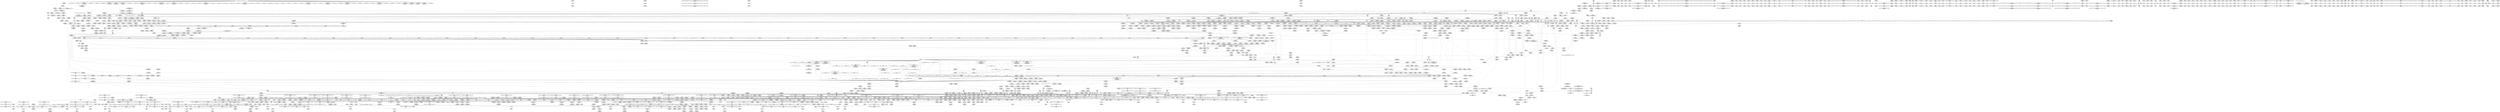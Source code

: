 digraph {
	CE0x72091a0 [shape=record,shape=Mrecord,label="{CE0x72091a0|i64_0|*Constant*|*SummSink*}"]
	CE0x66dc010 [shape=record,shape=Mrecord,label="{CE0x66dc010|rcu_lock_acquire18:tmp6|*SummSource*}"]
	CE0x70988f0 [shape=record,shape=Mrecord,label="{CE0x70988f0|tomoyo_inet_entry:tmp1}"]
	CE0x5b4e6a0 [shape=record,shape=Mrecord,label="{CE0x5b4e6a0|24:_i32*,_32:_i16,_34:_i8,_35:_i8,_36:_i8,_72:_i8,_:_SCMRE_37,38_}"]
	CE0x3dfd500 [shape=record,shape=Mrecord,label="{CE0x3dfd500|tomoyo_init_request_info:tmp9|security/tomoyo/util.c,1006|*SummSink*}"]
	CE0x73e4100 [shape=record,shape=Mrecord,label="{CE0x73e4100|tomoyo_inet_entry:inet_network25|security/tomoyo/network.c,480}"]
	CE0x3d1cb90 [shape=record,shape=Mrecord,label="{CE0x3d1cb90|tomoyo_domain:tmp10|security/tomoyo/common.h,1205|*SummSink*}"]
	CE0x49e26f0 [shape=record,shape=Mrecord,label="{CE0x49e26f0|tomoyo_audit_inet_log:idx.ext|security/tomoyo/network.c,390|*SummSource*}"]
	CE0x57092d0 [shape=record,shape=Mrecord,label="{CE0x57092d0|tomoyo_domain:do.body|*SummSink*}"]
	CE0x4910320 [shape=record,shape=Mrecord,label="{CE0x4910320|_ret_%struct.task_struct*_%tmp4,_!dbg_!38905|./arch/x86/include/asm/current.h,14|*SummSource*}"]
	CE0x73cea60 [shape=record,shape=Mrecord,label="{CE0x73cea60|i64*_getelementptr_inbounds_(_12_x_i64_,_12_x_i64_*___llvm_gcov_ctr31133,_i64_0,_i64_10)|*Constant*|*SummSink*}"]
	CE0x3b79ee0 [shape=record,shape=Mrecord,label="{CE0x3b79ee0|tomoyo_audit_inet_log:entry|*SummSink*}"]
	CE0x5cafe70 [shape=record,shape=Mrecord,label="{CE0x5cafe70|24:_i32*,_32:_i16,_34:_i8,_35:_i8,_36:_i8,_72:_i8,_:_SCMRE_46,47_}"]
	CE0x4bb36c0 [shape=record,shape=Mrecord,label="{CE0x4bb36c0|24:_i32*,_32:_i16,_34:_i8,_35:_i8,_36:_i8,_72:_i8,_:_SCMRE_52,53_}"]
	CE0x70c8f10 [shape=record,shape=Mrecord,label="{CE0x70c8f10|tomoyo_read_unlock19:tmp}"]
	CE0x707e470 [shape=record,shape=Mrecord,label="{CE0x707e470|rcu_lock_release21:tmp4|include/linux/rcupdate.h,423|*SummSink*}"]
	CE0x5bbdc70 [shape=record,shape=Mrecord,label="{CE0x5bbdc70|i64*_getelementptr_inbounds_(_5_x_i64_,_5_x_i64_*___llvm_gcov_ctr32134,_i64_0,_i64_0)|*Constant*|*SummSource*}"]
	CE0x5b40a60 [shape=record,shape=Mrecord,label="{CE0x5b40a60|tomoyo_init_request_info:index|Function::tomoyo_init_request_info&Arg::index::|*SummSource*}"]
	CE0x5a7eec0 [shape=record,shape=Mrecord,label="{CE0x5a7eec0|tomoyo_audit_net_log:tmp4|security/tomoyo/network.c,367|*SummSource*}"]
	CE0x7150d40 [shape=record,shape=Mrecord,label="{CE0x7150d40|_call_void_lockdep_rcu_suspicious(i8*_getelementptr_inbounds_(_25_x_i8_,_25_x_i8_*_.str12,_i32_0,_i32_0),_i32_1205,_i8*_getelementptr_inbounds_(_45_x_i8_,_45_x_i8_*_.str13,_i32_0,_i32_0))_#9,_!dbg_!38917|security/tomoyo/common.h,1205}"]
	CE0x5b16f10 [shape=record,shape=Mrecord,label="{CE0x5b16f10|i8*_getelementptr_inbounds_(_21_x_i8_,_21_x_i8_*_.str9,_i32_0,_i32_0)|*Constant*|*SummSink*}"]
	CE0x49d2b10 [shape=record,shape=Mrecord,label="{CE0x49d2b10|i64*_getelementptr_inbounds_(_2_x_i64_,_2_x_i64_*___llvm_gcov_ctr2154,_i64_0,_i64_0)|*Constant*}"]
	CE0x58da6a0 [shape=record,shape=Mrecord,label="{CE0x58da6a0|tomoyo_read_lock16:entry|*SummSource*}"]
	CE0x711dcf0 [shape=record,shape=Mrecord,label="{CE0x711dcf0|GLOBAL:tomoyo_get_mode|*Constant*|*SummSource*}"]
	CE0x3e21050 [shape=record,shape=Mrecord,label="{CE0x3e21050|i32_128|*Constant*}"]
	CE0x4b89d80 [shape=record,shape=Mrecord,label="{CE0x4b89d80|tomoyo_audit_inet_log:operation|security/tomoyo/network.c,393|*SummSource*}"]
	CE0x5754dd0 [shape=record,shape=Mrecord,label="{CE0x5754dd0|__llvm_gcov_indirect_counter_increment10:tmp3}"]
	CE0x58871b0 [shape=record,shape=Mrecord,label="{CE0x58871b0|_call_void_rcu_lock_release21(%struct.lockdep_map*_%dep_map)_#9,_!dbg_!38905|include/linux/srcu.h,236|*SummSink*}"]
	CE0x598e690 [shape=record,shape=Mrecord,label="{CE0x598e690|tomoyo_get_mode:return|*SummSink*}"]
	CE0x7211130 [shape=record,shape=Mrecord,label="{CE0x7211130|tomoyo_get_mode:tmp19|security/tomoyo/util.c,985|*SummSink*}"]
	CE0x3b87350 [shape=record,shape=Mrecord,label="{CE0x3b87350|COLLAPSED:_GCMRE___llvm_gcov_ctr4731_internal_global_4_x_i64_zeroinitializer:_elem_0:default:}"]
	CE0x57d6a00 [shape=record,shape=Mrecord,label="{CE0x57d6a00|i64*_getelementptr_inbounds_(_19_x_i64_,_19_x_i64_*___llvm_gcov_ctr4846,_i64_0,_i64_11)|*Constant*|*SummSink*}"]
	CE0x5811090 [shape=record,shape=Mrecord,label="{CE0x5811090|tomoyo_print_ipv4:tmp4|security/tomoyo/network.c,93}"]
	CE0x5b2e200 [shape=record,shape=Mrecord,label="{CE0x5b2e200|tomoyo_get_mode:bb}"]
	CE0x49c26a0 [shape=record,shape=Mrecord,label="{CE0x49c26a0|0:_i8,_array:_GCRE_tomoyo_index2category_constant_39_x_i8_c_00_00_00_00_00_00_00_00_00_00_00_00_00_00_00_00_00_00_00_00_00_00_00_01_01_01_01_01_01_01_01_01_01_01_01_01_01_01_02_,_align_16:_elem_2::|security/tomoyo/util.c,983}"]
	CE0x7210ad0 [shape=record,shape=Mrecord,label="{CE0x7210ad0|tomoyo_get_mode:tmp18|security/tomoyo/util.c,985}"]
	CE0x3d2a790 [shape=record,shape=Mrecord,label="{CE0x3d2a790|tomoyo_get_mode:tmp8|security/tomoyo/util.c,979|*SummSink*}"]
	CE0x5cc5280 [shape=record,shape=Mrecord,label="{CE0x5cc5280|tomoyo_domain:tmp9|security/tomoyo/common.h,1205|*SummSink*}"]
	CE0x721f5b0 [shape=record,shape=Mrecord,label="{CE0x721f5b0|tomoyo_check_inet_address:tmp6|security/tomoyo/network.c,509|*SummSource*}"]
	CE0x70a6560 [shape=record,shape=Mrecord,label="{CE0x70a6560|tomoyo_inet_entry:do.cond|*SummSink*}"]
	CE0x73e7e70 [shape=record,shape=Mrecord,label="{CE0x73e7e70|tomoyo_check_inet_address:tmp16|security/tomoyo/network.c,517|*SummSource*}"]
	CE0x56dcc10 [shape=record,shape=Mrecord,label="{CE0x56dcc10|srcu_read_unlock20:tmp}"]
	CE0x3d2ca50 [shape=record,shape=Mrecord,label="{CE0x3d2ca50|tomoyo_read_unlock19:entry|*SummSink*}"]
	CE0x71cc450 [shape=record,shape=Mrecord,label="{CE0x71cc450|_ret_void,_!dbg_!38907|include/linux/srcu.h,238|*SummSource*}"]
	CE0x71d3370 [shape=record,shape=Mrecord,label="{CE0x71d3370|tomoyo_audit_inet_log:tmp1|*SummSource*}"]
	CE0x3eb0820 [shape=record,shape=Mrecord,label="{CE0x3eb0820|tomoyo_inet_entry:tmp15|security/tomoyo/network.c,475|*SummSink*}"]
	CE0x4a6a560 [shape=record,shape=Mrecord,label="{CE0x4a6a560|tomoyo_audit_inet_log:tmp17|security/tomoyo/network.c,391}"]
	CE0x57112a0 [shape=record,shape=Mrecord,label="{CE0x57112a0|GLOBAL:tomoyo_index2category|Global_var:tomoyo_index2category}"]
	CE0x5b45230 [shape=record,shape=Mrecord,label="{CE0x5b45230|i64*_getelementptr_inbounds_(_2_x_i64_,_2_x_i64_*___llvm_gcov_ctr4434,_i64_0,_i64_1)|*Constant*|*SummSink*}"]
	CE0x710c830 [shape=record,shape=Mrecord,label="{CE0x710c830|128:_i8*,_1208:_%struct.file*,_:_CMRE_3,4_}"]
	CE0x59bea50 [shape=record,shape=Mrecord,label="{CE0x59bea50|__fswab16:val|Function::__fswab16&Arg::val::}"]
	CE0x4c80790 [shape=record,shape=Mrecord,label="{CE0x4c80790|get_current:bb}"]
	CE0x3c07900 [shape=record,shape=Mrecord,label="{CE0x3c07900|tomoyo_inet_entry:tmp22|security/tomoyo/network.c,482|*SummSink*}"]
	CE0x56b5840 [shape=record,shape=Mrecord,label="{CE0x56b5840|tomoyo_audit_net_log:r|Function::tomoyo_audit_net_log&Arg::r::|*SummSource*}"]
	CE0x4a533b0 [shape=record,shape=Mrecord,label="{CE0x4a533b0|i64*_getelementptr_inbounds_(_6_x_i64_,_6_x_i64_*___llvm_gcov_ctr5427,_i64_0,_i64_4)|*Constant*|*SummSink*}"]
	CE0x5a39310 [shape=record,shape=Mrecord,label="{CE0x5a39310|COLLAPSED:_GCMRE___llvm_gcov_ctr54147_internal_global_11_x_i64_zeroinitializer:_elem_0:default:}"]
	CE0x4b9e4a0 [shape=record,shape=Mrecord,label="{CE0x4b9e4a0|tomoyo_audit_inet_log:tmp11|security/tomoyo/network.c,385|*SummSource*}"]
	CE0x5ab2e30 [shape=record,shape=Mrecord,label="{CE0x5ab2e30|i64*_getelementptr_inbounds_(_19_x_i64_,_19_x_i64_*___llvm_gcov_ctr4846,_i64_0,_i64_17)|*Constant*|*SummSource*}"]
	CE0x48b5e80 [shape=record,shape=Mrecord,label="{CE0x48b5e80|__fswab16:shl|include/uapi/linux/swab.h,53|*SummSink*}"]
	CE0x3e72c30 [shape=record,shape=Mrecord,label="{CE0x3e72c30|_call_void_mcount()_#3}"]
	CE0x57aa7c0 [shape=record,shape=Mrecord,label="{CE0x57aa7c0|tomoyo_inet_entry:param12|security/tomoyo/network.c,478}"]
	CE0x71ba120 [shape=record,shape=Mrecord,label="{CE0x71ba120|tomoyo_get_mode:conv10|security/tomoyo/util.c,985}"]
	CE0x3c47a10 [shape=record,shape=Mrecord,label="{CE0x3c47a10|128:_i8*,_1208:_%struct.file*,_:_CMRE_32,33_}"]
	CE0x489a0c0 [shape=record,shape=Mrecord,label="{CE0x489a0c0|i32_255|*Constant*|*SummSink*}"]
	CE0x7268aa0 [shape=record,shape=Mrecord,label="{CE0x7268aa0|tomoyo_inet_entry:is_ipv614|security/tomoyo/network.c,478|*SummSource*}"]
	CE0x7259db0 [shape=record,shape=Mrecord,label="{CE0x7259db0|tomoyo_check_inet_address:address2|security/tomoyo/network.c,512}"]
	CE0x5b47180 [shape=record,shape=Mrecord,label="{CE0x5b47180|tomoyo_inet_entry:tmp6|security/tomoyo/network.c,473|*SummSource*}"]
	CE0x5634460 [shape=record,shape=Mrecord,label="{CE0x5634460|tomoyo_check_inet_address:tmp35|security/tomoyo/network.c,528|*SummSource*}"]
	CE0x48b64b0 [shape=record,shape=Mrecord,label="{CE0x48b64b0|i32_65280|*Constant*|*SummSink*}"]
	"CONST[source:0(mediator),value:2(dynamic)][purpose:{subject}]"
	CE0x4b813b0 [shape=record,shape=Mrecord,label="{CE0x4b813b0|VOIDTB_TE:_CE_2272,6368_|*MultipleSource*|security/tomoyo/util.c,1010|Function::tomoyo_get_mode&Arg::ns::}"]
	CE0x49d27f0 [shape=record,shape=Mrecord,label="{CE0x49d27f0|tomoyo_print_ipv6:bb}"]
	CE0x71bb6f0 [shape=record,shape=Mrecord,label="{CE0x71bb6f0|tomoyo_init_request_info:tmp13|*LoadInst*|security/tomoyo/util.c,1011|*SummSource*}"]
	CE0x4a4a8e0 [shape=record,shape=Mrecord,label="{CE0x4a4a8e0|tomoyo_audit_inet_log:param8|security/tomoyo/network.c,391|*SummSource*}"]
	CE0x3bb6570 [shape=record,shape=Mrecord,label="{CE0x3bb6570|128:_i8*,_1208:_%struct.file*,_:_CMRE_72,80_|*MultipleSource*|security/tomoyo/common.h,1205|security/tomoyo/common.h,1205}"]
	CE0x3c29830 [shape=record,shape=Mrecord,label="{CE0x3c29830|tomoyo_get_mode:tmp12|security/tomoyo/util.c,982}"]
	CE0x5c07420 [shape=record,shape=Mrecord,label="{CE0x5c07420|24:_i32*,_32:_i16,_34:_i8,_35:_i8,_36:_i8,_72:_i8,_:_SCMRE_34,35_}"]
	CE0x3d1c900 [shape=record,shape=Mrecord,label="{CE0x3d1c900|tomoyo_audit_inet_log:tobool|security/tomoyo/network.c,384|*SummSink*}"]
	CE0x3b9b450 [shape=record,shape=Mrecord,label="{CE0x3b9b450|_call_void_bitcast_(void_(%struct.tomoyo_request_info*,_i1_(%struct.tomoyo_request_info*,_%struct.tomoyo_acl_info*)*)*_tomoyo_check_acl_to_void_(%struct.tomoyo_request_info.524*,_i1_(%struct.tomoyo_request_info.524*,_%struct.tomoyo_acl_info*)*)*)(%struct.tomoyo_request_info.524*_%r,_i1_(%struct.tomoyo_request_info.524*,_%struct.tomoyo_acl_info*)*_tomoyo_check_inet_acl)_#9,_!dbg_!38953|security/tomoyo/network.c,482}"]
	CE0x71b9920 [shape=record,shape=Mrecord,label="{CE0x71b9920|tomoyo_get_mode:idxprom6|security/tomoyo/util.c,983}"]
	CE0x57005d0 [shape=record,shape=Mrecord,label="{CE0x57005d0|tomoyo_check_inet_address:u6_addr8|security/tomoyo/network.c,513}"]
	CE0x5c018c0 [shape=record,shape=Mrecord,label="{CE0x5c018c0|tomoyo_check_inet_address:tmp14|security/tomoyo/network.c,514}"]
	CE0x59944a0 [shape=record,shape=Mrecord,label="{CE0x59944a0|tomoyo_check_inet_address:tmp34|security/tomoyo/network.c,528|*SummSink*}"]
	CE0x56cd880 [shape=record,shape=Mrecord,label="{CE0x56cd880|i64_1|*Constant*}"]
	CE0x73d2da0 [shape=record,shape=Mrecord,label="{CE0x73d2da0|128:_i8*,_1208:_%struct.file*,_:_CMRE_48,49_}"]
	CE0x5a6a420 [shape=record,shape=Mrecord,label="{CE0x5a6a420|tomoyo_check_inet_address:conv18|security/tomoyo/network.c,528|*SummSource*}"]
	CE0x3d0c550 [shape=record,shape=Mrecord,label="{CE0x3d0c550|tomoyo_inet_entry:error.0|*SummSource*}"]
	CE0x4ac8470 [shape=record,shape=Mrecord,label="{CE0x4ac8470|i32_2|*Constant*}"]
	CE0x71e1dd0 [shape=record,shape=Mrecord,label="{CE0x71e1dd0|tomoyo_domain:land.lhs.true|*SummSink*}"]
	CE0x4987680 [shape=record,shape=Mrecord,label="{CE0x4987680|_ret_void,_!dbg_!38911|security/tomoyo/network.c,94}"]
	CE0x5810f00 [shape=record,shape=Mrecord,label="{CE0x5810f00|tomoyo_print_ipv4:conv|security/tomoyo/network.c,92|*SummSink*}"]
	CE0x4c80910 [shape=record,shape=Mrecord,label="{CE0x4c80910|get_current:bb|*SummSink*}"]
	CE0x7098f30 [shape=record,shape=Mrecord,label="{CE0x7098f30|tomoyo_inet_entry:do.end|*SummSink*}"]
	CE0x4cac2a0 [shape=record,shape=Mrecord,label="{CE0x4cac2a0|i64*_getelementptr_inbounds_(_19_x_i64_,_19_x_i64_*___llvm_gcov_ctr4846,_i64_0,_i64_12)|*Constant*}"]
	CE0x5c99510 [shape=record,shape=Mrecord,label="{CE0x5c99510|get_current:tmp4|./arch/x86/include/asm/current.h,14|*SummSource*}"]
	CE0x5bbd300 [shape=record,shape=Mrecord,label="{CE0x5bbd300|tomoyo_inet_entry:tmp7|security/tomoyo/network.c,473|*SummSink*}"]
	CE0x57de210 [shape=record,shape=Mrecord,label="{CE0x57de210|tomoyo_domain:tmp13|security/tomoyo/common.h,1205|*SummSource*}"]
	CE0x49d3020 [shape=record,shape=Mrecord,label="{CE0x49d3020|tomoyo_audit_net_log:bb|*SummSink*}"]
	CE0x7255e40 [shape=record,shape=Mrecord,label="{CE0x7255e40|tomoyo_check_inet_address:skip|*SummSource*}"]
	CE0x3d337d0 [shape=record,shape=Mrecord,label="{CE0x3d337d0|_call_void_mcount()_#3}"]
	CE0x48c9ec0 [shape=record,shape=Mrecord,label="{CE0x48c9ec0|i32_22|*Constant*}"]
	CE0x3e669b0 [shape=record,shape=Mrecord,label="{CE0x3e669b0|tomoyo_check_inet_address:if.end9}"]
	CE0x71e1e40 [shape=record,shape=Mrecord,label="{CE0x71e1e40|tomoyo_domain:if.then}"]
	CE0x4857bb0 [shape=record,shape=Mrecord,label="{CE0x4857bb0|tomoyo_inet_entry:land.lhs.true|*SummSink*}"]
	CE0x3d13530 [shape=record,shape=Mrecord,label="{CE0x3d13530|srcu_read_lock17:tmp3}"]
	"CONST[source:1(input),value:2(dynamic)][purpose:{object}][SrcIdx:3]"
	CE0x66dd120 [shape=record,shape=Mrecord,label="{CE0x66dd120|i32_2|*Constant*}"]
	CE0x3d118c0 [shape=record,shape=Mrecord,label="{CE0x3d118c0|tomoyo_get_mode:if.end|*SummSource*}"]
	CE0x5742fb0 [shape=record,shape=Mrecord,label="{CE0x5742fb0|128:_i8*,_1208:_%struct.file*,_:_CMRE_5,6_}"]
	CE0x4897250 [shape=record,shape=Mrecord,label="{CE0x4897250|GLOBAL:srcu_read_lock17|*Constant*|*SummSink*}"]
	CE0x49c1c10 [shape=record,shape=Mrecord,label="{CE0x49c1c10|tomoyo_get_mode:call|security/tomoyo/util.c,980}"]
	CE0x4a63c70 [shape=record,shape=Mrecord,label="{CE0x4a63c70|__llvm_gcov_indirect_counter_increment10:exit|*SummSource*}"]
	CE0x5b404b0 [shape=record,shape=Mrecord,label="{CE0x5b404b0|GLOBAL:tomoyo_ss|Global_var:tomoyo_ss|*SummSink*}"]
	CE0x3d93620 [shape=record,shape=Mrecord,label="{CE0x3d93620|tomoyo_audit_inet_log:tmp6|security/tomoyo/network.c,384|*SummSource*}"]
	CE0x59a67a0 [shape=record,shape=Mrecord,label="{CE0x59a67a0|tomoyo_check_inet_address:tmp32|security/tomoyo/network.c,527|*SummSource*}"]
	CE0x66d47a0 [shape=record,shape=Mrecord,label="{CE0x66d47a0|tomoyo_audit_inet_log:param2|security/tomoyo/network.c,384}"]
	CE0x49db6c0 [shape=record,shape=Mrecord,label="{CE0x49db6c0|tomoyo_audit_inet_log:call|security/tomoyo/network.c,389|*SummSource*}"]
	CE0x71ca5e0 [shape=record,shape=Mrecord,label="{CE0x71ca5e0|tomoyo_get_mode:config7|security/tomoyo/util.c,983}"]
	CE0x73266a0 [shape=record,shape=Mrecord,label="{CE0x73266a0|tomoyo_inet_entry:frombool|security/tomoyo/network.c,478|*SummSink*}"]
	CE0x3b85230 [shape=record,shape=Mrecord,label="{CE0x3b85230|tomoyo_inet_entry:conv23|security/tomoyo/network.c,480|*SummSink*}"]
	CE0x499ef30 [shape=record,shape=Mrecord,label="{CE0x499ef30|tomoyo_get_mode:tmp28|security/tomoyo/util.c,988|*SummSink*}"]
	CE0x4802da0 [shape=record,shape=Mrecord,label="{CE0x4802da0|tomoyo_inet_entry:tmp5|security/tomoyo/network.c,471|*SummSource*}"]
	CE0x3db3d40 [shape=record,shape=Mrecord,label="{CE0x3db3d40|tomoyo_read_lock16:bb|*SummSink*}"]
	CE0x5966f00 [shape=record,shape=Mrecord,label="{CE0x5966f00|tomoyo_check_inet_address:tmp31|security/tomoyo/network.c,527|*SummSink*}"]
	CE0x57fe2b0 [shape=record,shape=Mrecord,label="{CE0x57fe2b0|_ret_void,_!dbg_!38908|include/linux/rcupdate.h,424|*SummSource*}"]
	CE0x57cadc0 [shape=record,shape=Mrecord,label="{CE0x57cadc0|tomoyo_print_ipv6:tmp2|*SummSource*}"]
	CE0x5a062d0 [shape=record,shape=Mrecord,label="{CE0x5a062d0|tomoyo_domain:tmp5|security/tomoyo/common.h,1205|*SummSource*}"]
	CE0x5b169d0 [shape=record,shape=Mrecord,label="{CE0x5b169d0|i32_(%struct.tomoyo_request_info.524*,_i8*,_...)*_bitcast_(i32_(%struct.tomoyo_request_info*,_i8*,_...)*_tomoyo_supervisor_to_i32_(%struct.tomoyo_request_info.524*,_i8*,_...)*)|*Constant*|*SummSource*}"]
	CE0x4b6c8e0 [shape=record,shape=Mrecord,label="{CE0x4b6c8e0|tomoyo_audit_net_log:protocol|Function::tomoyo_audit_net_log&Arg::protocol::|*SummSource*}"]
	CE0x58126a0 [shape=record,shape=Mrecord,label="{CE0x58126a0|i64*_getelementptr_inbounds_(_11_x_i64_,_11_x_i64_*___llvm_gcov_ctr54147,_i64_0,_i64_1)|*Constant*}"]
	CE0x3b5b510 [shape=record,shape=Mrecord,label="{CE0x3b5b510|0:_i8,_array:_GCR_tomoyo_inet2mac_internal_constant_6_x_4_x_i8_4_x_i8_zeroinitializer,_4_x_i8_c_17_18_19_00_,_4_x_i8_c_1A_00_00_1B_,_4_x_i8_c_1C_00_00_1D_,_4_x_i8_zeroinitializer,_4_x_i8_zeroinitializer_,_align_16:_elem_2::|security/tomoyo/network.c,471}"]
	CE0x4910230 [shape=record,shape=Mrecord,label="{CE0x4910230|get_current:entry|*SummSink*}"]
	CE0x56c4370 [shape=record,shape=Mrecord,label="{CE0x56c4370|srcu_read_unlock20:tmp2|*SummSink*}"]
	CE0x48034f0 [shape=record,shape=Mrecord,label="{CE0x48034f0|GLOBAL:tomoyo_inet2mac|Global_var:tomoyo_inet2mac|*SummSink*}"]
	CE0x737c310 [shape=record,shape=Mrecord,label="{CE0x737c310|tomoyo_inet_entry:tmp19|security/tomoyo/network.c,479|*SummSource*}"]
	CE0x3c88b10 [shape=record,shape=Mrecord,label="{CE0x3c88b10|tomoyo_inet_entry:tmp23|security/tomoyo/network.c,484}"]
	CE0x5777290 [shape=record,shape=Mrecord,label="{CE0x5777290|tomoyo_inet_entry:is_ipv6|security/tomoyo/network.c,478|*SummSource*}"]
	CE0x5a6c040 [shape=record,shape=Mrecord,label="{CE0x5a6c040|tomoyo_check_inet_address:tmp36|security/tomoyo/network.c,529|*SummSource*}"]
	CE0x5ae3360 [shape=record,shape=Mrecord,label="{CE0x5ae3360|__fswab16:tmp2|*SummSource*}"]
	CE0x5821d60 [shape=record,shape=Mrecord,label="{CE0x5821d60|i32_6|*Constant*}"]
	CE0x4ac81b0 [shape=record,shape=Mrecord,label="{CE0x4ac81b0|tomoyo_init_request_info:tmp10|security/tomoyo/util.c,1006|*SummSink*}"]
	CE0x71b2a00 [shape=record,shape=Mrecord,label="{CE0x71b2a00|i64*_getelementptr_inbounds_(_2_x_i64_,_2_x_i64_*___llvm_gcov_ctr4533,_i64_0,_i64_1)|*Constant*|*SummSink*}"]
	CE0x3d238b0 [shape=record,shape=Mrecord,label="{CE0x3d238b0|tomoyo_print_ipv6:call|security/tomoyo/network.c,111}"]
	CE0x4b89ee0 [shape=record,shape=Mrecord,label="{CE0x4b89ee0|tomoyo_audit_inet_log:operation|security/tomoyo/network.c,393|*SummSink*}"]
	CE0x66d45b0 [shape=record,shape=Mrecord,label="{CE0x66d45b0|tomoyo_domain:tmp|*SummSink*}"]
	CE0x4921f00 [shape=record,shape=Mrecord,label="{CE0x4921f00|tomoyo_audit_inet_log:tmp7|security/tomoyo/network.c,384}"]
	CE0x56cfce0 [shape=record,shape=Mrecord,label="{CE0x56cfce0|tomoyo_domain:tmp7|security/tomoyo/common.h,1205|*SummSource*}"]
	CE0x3d601f0 [shape=record,shape=Mrecord,label="{CE0x3d601f0|tomoyo_print_ipv6:lnot|security/tomoyo/network.c,111}"]
	CE0x3cdb990 [shape=record,shape=Mrecord,label="{CE0x3cdb990|tomoyo_inet_entry:tmp26|security/tomoyo/network.c,484|*SummSink*}"]
	CE0x3d93330 [shape=record,shape=Mrecord,label="{CE0x3d93330|GLOBAL:__llvm_gcov_ctr5427|Global_var:__llvm_gcov_ctr5427|*SummSink*}"]
	CE0x71d1650 [shape=record,shape=Mrecord,label="{CE0x71d1650|i32_39|*Constant*|*SummSink*}"]
	CE0x3b9bf30 [shape=record,shape=Mrecord,label="{CE0x3b9bf30|tomoyo_inet_entry:port26|security/tomoyo/network.c,480|*SummSource*}"]
	CE0x5bc2eb0 [shape=record,shape=Mrecord,label="{CE0x5bc2eb0|tomoyo_init_request_info:bb|*SummSink*}"]
	CE0x5c52330 [shape=record,shape=Mrecord,label="{CE0x5c52330|tomoyo_inet_entry:call|security/tomoyo/network.c,468|*SummSource*}"]
	CE0x5708b00 [shape=record,shape=Mrecord,label="{CE0x5708b00|tomoyo_read_unlock19:bb|*SummSink*}"]
	CE0x5ac0560 [shape=record,shape=Mrecord,label="{CE0x5ac0560|tomoyo_check_inet_address:tmp41|security/tomoyo/network.c,532}"]
	CE0x5bb4350 [shape=record,shape=Mrecord,label="{CE0x5bb4350|GLOBAL:__llvm_gcov_ctr5229|Global_var:__llvm_gcov_ctr5229|*SummSink*}"]
	CE0x57de410 [shape=record,shape=Mrecord,label="{CE0x57de410|i64*_getelementptr_inbounds_(_11_x_i64_,_11_x_i64_*___llvm_gcov_ctr54147,_i64_0,_i64_6)|*Constant*|*SummSource*}"]
	CE0x73a66b0 [shape=record,shape=Mrecord,label="{CE0x73a66b0|24:_i32*,_32:_i16,_34:_i8,_35:_i8,_36:_i8,_72:_i8,_:_SCMRE_76,77_|*MultipleSource*|security/tomoyo/network.c, 469|security/tomoyo/network.c,469|Function::tomoyo_init_request_info&Arg::r::|security/tomoyo/network.c,475}"]
	CE0x4802e40 [shape=record,shape=Mrecord,label="{CE0x4802e40|__fswab16:conv|include/uapi/linux/swab.h,53}"]
	CE0x593dc10 [shape=record,shape=Mrecord,label="{CE0x593dc10|i64_13|*Constant*}"]
	CE0x5811630 [shape=record,shape=Mrecord,label="{CE0x5811630|0:_i8,_array:_GCRE_tomoyo_index2category_constant_39_x_i8_c_00_00_00_00_00_00_00_00_00_00_00_00_00_00_00_00_00_00_00_00_00_00_00_01_01_01_01_01_01_01_01_01_01_01_01_01_01_01_02_,_align_16:_elem_4::|security/tomoyo/util.c,983}"]
	CE0x4b6a8e0 [shape=record,shape=Mrecord,label="{CE0x4b6a8e0|i64*_getelementptr_inbounds_(_2_x_i64_,_2_x_i64_*___llvm_gcov_ctr2154,_i64_0,_i64_1)|*Constant*}"]
	CE0x71e1620 [shape=record,shape=Mrecord,label="{CE0x71e1620|tomoyo_domain:tmp4|security/tomoyo/common.h,1205|*SummSink*}"]
	CE0x3b798f0 [shape=record,shape=Mrecord,label="{CE0x3b798f0|tomoyo_inet_entry:call27|security/tomoyo/network.c,483|*SummSource*}"]
	CE0x3ca0c40 [shape=record,shape=Mrecord,label="{CE0x3ca0c40|tomoyo_audit_inet_log:address1|security/tomoyo/network.c,382}"]
	CE0x3b85a40 [shape=record,shape=Mrecord,label="{CE0x3b85a40|tomoyo_inet_entry:inet_network25|security/tomoyo/network.c,480|*SummSink*}"]
	CE0x5b400d0 [shape=record,shape=Mrecord,label="{CE0x5b400d0|tomoyo_inet_entry:tmp4|*LoadInst*|security/tomoyo/network.c,471|*SummSink*}"]
	CE0x71739d0 [shape=record,shape=Mrecord,label="{CE0x71739d0|_call_void_mcount()_#3}"]
	CE0x5731770 [shape=record,shape=Mrecord,label="{CE0x5731770|__llvm_gcov_indirect_counter_increment10:tmp3|*SummSink*}"]
	CE0x4a2ffc0 [shape=record,shape=Mrecord,label="{CE0x4a2ffc0|i64*_getelementptr_inbounds_(_2_x_i64_,_2_x_i64_*___llvm_gcov_ctr2253,_i64_0,_i64_0)|*Constant*}"]
	CE0x5c1f830 [shape=record,shape=Mrecord,label="{CE0x5c1f830|i64*_getelementptr_inbounds_(_4_x_i64_,_4_x_i64_*___llvm_gcov_ctr4731,_i64_0,_i64_0)|*Constant*|*SummSource*}"]
	CE0x711ff00 [shape=record,shape=Mrecord,label="{CE0x711ff00|tomoyo_init_request_info:conv|security/tomoyo/util.c,1010}"]
	CE0x3dd0360 [shape=record,shape=Mrecord,label="{CE0x3dd0360|i32_3|*Constant*}"]
	CE0x48dd850 [shape=record,shape=Mrecord,label="{CE0x48dd850|tomoyo_get_mode:and|security/tomoyo/util.c,987}"]
	CE0x498d720 [shape=record,shape=Mrecord,label="{CE0x498d720|tomoyo_domain:tmp17|security/tomoyo/common.h,1205|*SummSource*}"]
	CE0x57b8fd0 [shape=record,shape=Mrecord,label="{CE0x57b8fd0|tomoyo_check_inet_address:tmp8|security/tomoyo/network.c,510|*SummSink*}"]
	CE0x48b65c0 [shape=record,shape=Mrecord,label="{CE0x48b65c0|__fswab16:and2|include/uapi/linux/swab.h,53|*SummSink*}"]
	CE0x5bcda00 [shape=record,shape=Mrecord,label="{CE0x5bcda00|GLOBAL:__llvm_gcov_ctr32134|Global_var:__llvm_gcov_ctr32134|*SummSink*}"]
	CE0x49655d0 [shape=record,shape=Mrecord,label="{CE0x49655d0|GLOBAL:tomoyo_print_ipv4|*Constant*|*SummSource*}"]
	CE0x70c8f80 [shape=record,shape=Mrecord,label="{CE0x70c8f80|COLLAPSED:_GCMRE___llvm_gcov_ctr4533_internal_global_2_x_i64_zeroinitializer:_elem_0:default:}"]
	CE0x5c99bd0 [shape=record,shape=Mrecord,label="{CE0x5c99bd0|rcu_lock_release21:tmp3}"]
	CE0x7326e50 [shape=record,shape=Mrecord,label="{CE0x7326e50|tomoyo_inet_entry:is_ipv614|security/tomoyo/network.c,478}"]
	CE0x3ca7840 [shape=record,shape=Mrecord,label="{CE0x3ca7840|tomoyo_audit_inet_log:param|security/tomoyo/network.c,382|*SummSink*}"]
	CE0x49d4ee0 [shape=record,shape=Mrecord,label="{CE0x49d4ee0|tomoyo_audit_inet_log:tmp10|security/tomoyo/network.c,385|*SummSource*}"]
	CE0x5838860 [shape=record,shape=Mrecord,label="{CE0x5838860|tomoyo_get_mode:tobool|security/tomoyo/util.c,978|*SummSink*}"]
	CE0x4955390 [shape=record,shape=Mrecord,label="{CE0x4955390|tomoyo_domain:land.lhs.true2|*SummSink*}"]
	CE0x498cd30 [shape=record,shape=Mrecord,label="{CE0x498cd30|0:_i8,_array:_GCRE_tomoyo_index2category_constant_39_x_i8_c_00_00_00_00_00_00_00_00_00_00_00_00_00_00_00_00_00_00_00_00_00_00_00_01_01_01_01_01_01_01_01_01_01_01_01_01_01_01_02_,_align_16:_elem_18::|security/tomoyo/util.c,983}"]
	CE0x5cb1fb0 [shape=record,shape=Mrecord,label="{CE0x5cb1fb0|tomoyo_inet_entry:tmp11|security/tomoyo/network.c,473|*SummSink*}"]
	CE0x5c527b0 [shape=record,shape=Mrecord,label="{CE0x5c527b0|_call_void_srcu_read_unlock20(%struct.srcu_struct*_tomoyo_ss,_i32_%idx)_#9,_!dbg_!38903|security/tomoyo/common.h,1109|*SummSink*}"]
	CE0x49e9dc0 [shape=record,shape=Mrecord,label="{CE0x49e9dc0|tomoyo_audit_inet_log:sub|security/tomoyo/network.c,390|*SummSink*}"]
	CE0x4b9e180 [shape=record,shape=Mrecord,label="{CE0x4b9e180|_call_void_mcount()_#3|*SummSink*}"]
	CE0x56c4290 [shape=record,shape=Mrecord,label="{CE0x56c4290|srcu_read_unlock20:tmp2}"]
	CE0x7302930 [shape=record,shape=Mrecord,label="{CE0x7302930|tomoyo_check_inet_address:tmp5|security/tomoyo/network.c,509|*SummSink*}"]
	CE0x5b1ca70 [shape=record,shape=Mrecord,label="{CE0x5b1ca70|i32_0|*Constant*|*SummSource*}"]
	CE0x48c9d70 [shape=record,shape=Mrecord,label="{CE0x48c9d70|tomoyo_domain:tmp21|security/tomoyo/common.h,1205|*SummSource*}"]
	CE0x3c47c90 [shape=record,shape=Mrecord,label="{CE0x3c47c90|128:_i8*,_1208:_%struct.file*,_:_CMRE_34,35_}"]
	CE0x59bed30 [shape=record,shape=Mrecord,label="{CE0x59bed30|_ret_i16_%conv3,_!dbg_!38911|include/uapi/linux/swab.h,53}"]
	CE0x3bb67d0 [shape=record,shape=Mrecord,label="{CE0x3bb67d0|128:_i8*,_1208:_%struct.file*,_:_CMRE_80,88_|*MultipleSource*|security/tomoyo/common.h,1205|security/tomoyo/common.h,1205}"]
	CE0x5838e30 [shape=record,shape=Mrecord,label="{CE0x5838e30|i8_1|*Constant*}"]
	CE0x5b06d50 [shape=record,shape=Mrecord,label="{CE0x5b06d50|_call_void_lock_acquire(%struct.lockdep_map*_%map,_i32_0,_i32_0,_i32_2,_i32_0,_%struct.lockdep_map*_null,_i64_ptrtoint_(i8*_blockaddress(_rcu_lock_acquire18,_%__here)_to_i64))_#9,_!dbg_!38907|include/linux/rcupdate.h,418|*SummSource*}"]
	CE0x3ce35c0 [shape=record,shape=Mrecord,label="{CE0x3ce35c0|128:_i8*,_1208:_%struct.file*,_:_CMRE_144,152_|*MultipleSource*|security/tomoyo/common.h,1205|security/tomoyo/common.h,1205}"]
	CE0x3ed19b0 [shape=record,shape=Mrecord,label="{CE0x3ed19b0|__llvm_gcov_indirect_counter_increment10:tmp2|*SummSource*}"]
	CE0x5c523d0 [shape=record,shape=Mrecord,label="{CE0x5c523d0|tomoyo_inet_entry:call|security/tomoyo/network.c,468|*SummSink*}"]
	CE0x3b5b580 [shape=record,shape=Mrecord,label="{CE0x3b5b580|0:_i8,_array:_GCR_tomoyo_inet2mac_internal_constant_6_x_4_x_i8_4_x_i8_zeroinitializer,_4_x_i8_c_17_18_19_00_,_4_x_i8_c_1A_00_00_1B_,_4_x_i8_c_1C_00_00_1D_,_4_x_i8_zeroinitializer,_4_x_i8_zeroinitializer_,_align_16:_elem_3::|security/tomoyo/network.c,471}"]
	CE0x3d09aa0 [shape=record,shape=Mrecord,label="{CE0x3d09aa0|i64*_getelementptr_inbounds_(_11_x_i64_,_11_x_i64_*___llvm_gcov_ctr5229,_i64_0,_i64_9)|*Constant*|*SummSink*}"]
	CE0x3d34110 [shape=record,shape=Mrecord,label="{CE0x3d34110|tomoyo_print_ipv6:max_ip|Function::tomoyo_print_ipv6&Arg::max_ip::|*SummSink*}"]
	CE0x3bb6f50 [shape=record,shape=Mrecord,label="{CE0x3bb6f50|128:_i8*,_1208:_%struct.file*,_:_CMRE_112,120_|*MultipleSource*|security/tomoyo/common.h,1205|security/tomoyo/common.h,1205}"]
	CE0x3c07410 [shape=record,shape=Mrecord,label="{CE0x3c07410|i64*_getelementptr_inbounds_(_11_x_i64_,_11_x_i64_*___llvm_gcov_ctr5229,_i64_0,_i64_6)|*Constant*}"]
	CE0x3b86cd0 [shape=record,shape=Mrecord,label="{CE0x3b86cd0|_call_void_mcount()_#3|*SummSink*}"]
	CE0x4857ed0 [shape=record,shape=Mrecord,label="{CE0x4857ed0|COLLAPSED:_GCMRE___llvm_gcov_ctr5229_internal_global_11_x_i64_zeroinitializer:_elem_0:default:}"]
	CE0x7098d10 [shape=record,shape=Mrecord,label="{CE0x7098d10|__fswab16:conv3|include/uapi/linux/swab.h,53}"]
	CE0x7051500 [shape=record,shape=Mrecord,label="{CE0x7051500|GLOBAL:tomoyo_print_ipv4|*Constant*|*SummSink*}"]
	CE0x5a6ab70 [shape=record,shape=Mrecord,label="{CE0x5a6ab70|tomoyo_check_inet_address:port19|security/tomoyo/network.c,528|*SummSink*}"]
	CE0x71d3300 [shape=record,shape=Mrecord,label="{CE0x71d3300|tomoyo_audit_inet_log:tmp1}"]
	CE0x4a63d30 [shape=record,shape=Mrecord,label="{CE0x4a63d30|__llvm_gcov_indirect_counter_increment10:exit|*SummSink*}"]
	CE0x4a7e8f0 [shape=record,shape=Mrecord,label="{CE0x4a7e8f0|tomoyo_audit_inet_log:tmp18|security/tomoyo/network.c,392|*SummSink*}"]
	CE0x70d24e0 [shape=record,shape=Mrecord,label="{CE0x70d24e0|tomoyo_get_mode:tmp1|*SummSource*}"]
	CE0x58ea810 [shape=record,shape=Mrecord,label="{CE0x58ea810|i64**_getelementptr_inbounds_(_3_x_i64*_,_3_x_i64*_*___llvm_gcda_edge_table49,_i64_0,_i64_1)|*Constant*}"]
	CE0x73ce830 [shape=record,shape=Mrecord,label="{CE0x73ce830|tomoyo_get_mode:tmp25|security/tomoyo/util.c,987|*SummSource*}"]
	CE0x49d9d90 [shape=record,shape=Mrecord,label="{CE0x49d9d90|COLLAPSED:_GCMRE___llvm_gcov_ctr4434_internal_global_2_x_i64_zeroinitializer:_elem_0:default:}"]
	CE0x562cbb0 [shape=record,shape=Mrecord,label="{CE0x562cbb0|rcu_lock_acquire18:indirectgoto|*SummSink*}"]
	CE0x66dc370 [shape=record,shape=Mrecord,label="{CE0x66dc370|rcu_lock_acquire18:tmp7}"]
	CE0x73d2760 [shape=record,shape=Mrecord,label="{CE0x73d2760|128:_i8*,_1208:_%struct.file*,_:_CMRE_43,44_}"]
	CE0x4872420 [shape=record,shape=Mrecord,label="{CE0x4872420|24:_i32*,_32:_i16,_34:_i8,_35:_i8,_36:_i8,_72:_i8,_:_SCMRE_0,8_|*MultipleSource*|security/tomoyo/network.c, 469|security/tomoyo/network.c,469|Function::tomoyo_init_request_info&Arg::r::|security/tomoyo/network.c,475}"]
	CE0x49c2360 [shape=record,shape=Mrecord,label="{CE0x49c2360|tomoyo_get_mode:arrayidx4|security/tomoyo/util.c,983|*SummSink*}"]
	CE0x7259d40 [shape=record,shape=Mrecord,label="{CE0x7259d40|tomoyo_check_inet_address:tmp13|security/tomoyo/network.c,514}"]
	CE0x3ca1560 [shape=record,shape=Mrecord,label="{CE0x3ca1560|i64*_getelementptr_inbounds_(_6_x_i64_,_6_x_i64_*___llvm_gcov_ctr5427,_i64_0,_i64_3)|*Constant*|*SummSink*}"]
	CE0x4912f20 [shape=record,shape=Mrecord,label="{CE0x4912f20|0:_i8*,_array:_GCRE_tomoyo_socket_keyword_external_constant_4_x_i8*_:_elem_1::|security/tomoyo/network.c,368}"]
	CE0x711d780 [shape=record,shape=Mrecord,label="{CE0x711d780|tomoyo_init_request_info:call4|security/tomoyo/util.c,1010|*SummSink*}"]
	CE0x66dc080 [shape=record,shape=Mrecord,label="{CE0x66dc080|rcu_lock_acquire18:tmp6|*SummSink*}"]
	CE0x7326fd0 [shape=record,shape=Mrecord,label="{CE0x7326fd0|tomoyo_inet_entry:inet20|security/tomoyo/network.c,480|*SummSink*}"]
	CE0x4a30790 [shape=record,shape=Mrecord,label="{CE0x4a30790|tomoyo_print_ipv4:cmp|security/tomoyo/network.c,93}"]
	CE0x3c48190 [shape=record,shape=Mrecord,label="{CE0x3c48190|128:_i8*,_1208:_%struct.file*,_:_CMRE_38,39_}"]
	CE0x3d95a70 [shape=record,shape=Mrecord,label="{CE0x3d95a70|tomoyo_get_mode:if.then2|*SummSink*}"]
	CE0x70a6150 [shape=record,shape=Mrecord,label="{CE0x70a6150|tomoyo_init_request_info:tmp3|security/tomoyo/util.c,1004|*SummSink*}"]
	CE0x5994ab0 [shape=record,shape=Mrecord,label="{CE0x5994ab0|tomoyo_check_inet_address:tmp35|security/tomoyo/network.c,528|*SummSink*}"]
	CE0x4803100 [shape=record,shape=Mrecord,label="{CE0x4803100|__fswab16:and|include/uapi/linux/swab.h,53}"]
	CE0x5aef220 [shape=record,shape=Mrecord,label="{CE0x5aef220|tomoyo_init_request_info:profile3|security/tomoyo/util.c,1008|*SummSink*}"]
	CE0x4a53690 [shape=record,shape=Mrecord,label="{CE0x4a53690|tomoyo_audit_inet_log:tmp13|security/tomoyo/network.c,388|*SummSource*}"]
	CE0x3d12e20 [shape=record,shape=Mrecord,label="{CE0x3d12e20|i64*_getelementptr_inbounds_(_2_x_i64_,_2_x_i64_*___llvm_gcov_ctr4533,_i64_0,_i64_0)|*Constant*|*SummSource*}"]
	CE0x57ed820 [shape=record,shape=Mrecord,label="{CE0x57ed820|tomoyo_print_ipv4:tmp1|*SummSink*}"]
	CE0x3b64170 [shape=record,shape=Mrecord,label="{CE0x3b64170|i64_9|*Constant*|*SummSource*}"]
	CE0x5a08cf0 [shape=record,shape=Mrecord,label="{CE0x5a08cf0|tomoyo_domain:if.then|*SummSink*}"]
	CE0x5810e90 [shape=record,shape=Mrecord,label="{CE0x5810e90|VOIDTB_TE:_CE_6392,6400_|*MultipleSource*|security/tomoyo/util.c,1010|Function::tomoyo_get_mode&Arg::ns::}"]
	CE0x5915b10 [shape=record,shape=Mrecord,label="{CE0x5915b10|i64*_getelementptr_inbounds_(_19_x_i64_,_19_x_i64_*___llvm_gcov_ctr4846,_i64_0,_i64_12)|*Constant*|*SummSource*}"]
	CE0x7161d50 [shape=record,shape=Mrecord,label="{CE0x7161d50|tomoyo_audit_net_log:tmp3|*SummSink*}"]
	CE0x71bb680 [shape=record,shape=Mrecord,label="{CE0x71bb680|tomoyo_init_request_info:tmp13|*LoadInst*|security/tomoyo/util.c,1011}"]
	CE0x7385640 [shape=record,shape=Mrecord,label="{CE0x7385640|tomoyo_get_mode:tmp24|security/tomoyo/util.c,986}"]
	CE0x5809cc0 [shape=record,shape=Mrecord,label="{CE0x5809cc0|i64*_getelementptr_inbounds_(_2_x_i64_,_2_x_i64_*___llvm_gcov_ctr3939,_i64_0,_i64_0)|*Constant*|*SummSink*}"]
	CE0x59be490 [shape=record,shape=Mrecord,label="{CE0x59be490|__fswab16:entry|*SummSource*}"]
	CE0x3b64100 [shape=record,shape=Mrecord,label="{CE0x3b64100|i64_9|*Constant*}"]
	CE0x7261bd0 [shape=record,shape=Mrecord,label="{CE0x7261bd0|i8_5|*Constant*}"]
	CE0x4900d70 [shape=record,shape=Mrecord,label="{CE0x4900d70|tomoyo_init_request_info:if.then|*SummSource*}"]
	CE0x5b2da30 [shape=record,shape=Mrecord,label="{CE0x5b2da30|tomoyo_get_mode:tmp12|security/tomoyo/util.c,982|*SummSink*}"]
	CE0x56da090 [shape=record,shape=Mrecord,label="{CE0x56da090|tomoyo_check_inet_address:tmp19|security/tomoyo/network.c,518|*SummSource*}"]
	CE0x5c1f720 [shape=record,shape=Mrecord,label="{CE0x5c1f720|i64*_getelementptr_inbounds_(_4_x_i64_,_4_x_i64_*___llvm_gcov_ctr4731,_i64_0,_i64_0)|*Constant*}"]
	CE0x4b6b200 [shape=record,shape=Mrecord,label="{CE0x4b6b200|tomoyo_audit_net_log:family|Function::tomoyo_audit_net_log&Arg::family::|*SummSink*}"]
	CE0x7251db0 [shape=record,shape=Mrecord,label="{CE0x7251db0|_ret_void,_!dbg_!38908|include/linux/rcupdate.h,419}"]
	CE0x57dc2b0 [shape=record,shape=Mrecord,label="{CE0x57dc2b0|tomoyo_get_mode:tmp14|security/tomoyo/util.c,983|*SummSource*}"]
	CE0x56d9ad0 [shape=record,shape=Mrecord,label="{CE0x56d9ad0|tomoyo_check_inet_address:tmp19|security/tomoyo/network.c,518}"]
	CE0x3d23400 [shape=record,shape=Mrecord,label="{CE0x3d23400|tomoyo_get_mode:tmp8|security/tomoyo/util.c,979|*SummSource*}"]
	CE0x7186c60 [shape=record,shape=Mrecord,label="{CE0x7186c60|tomoyo_print_ipv6:tmp}"]
	CE0x5a8e080 [shape=record,shape=Mrecord,label="{CE0x5a8e080|GLOBAL:tomoyo_inet_entry|*Constant*|*SummSource*}"]
	CE0x5c1b060 [shape=record,shape=Mrecord,label="{CE0x5c1b060|%struct.tomoyo_domain_info*_null|*Constant*}"]
	CE0x3b9b910 [shape=record,shape=Mrecord,label="{CE0x3b9b910|i64*_getelementptr_inbounds_(_11_x_i64_,_11_x_i64_*___llvm_gcov_ctr5229,_i64_0,_i64_6)|*Constant*|*SummSink*}"]
	CE0x71bbb00 [shape=record,shape=Mrecord,label="{CE0x71bbb00|i64*_getelementptr_inbounds_(_6_x_i64_,_6_x_i64_*___llvm_gcov_ctr5427,_i64_0,_i64_0)|*Constant*|*SummSink*}"]
	CE0x48b5da0 [shape=record,shape=Mrecord,label="{CE0x48b5da0|__fswab16:shl|include/uapi/linux/swab.h,53}"]
	CE0x3e20d60 [shape=record,shape=Mrecord,label="{CE0x3e20d60|tomoyo_get_mode:tmp15|security/tomoyo/util.c,983|*SummSource*}"]
	CE0x66ddfb0 [shape=record,shape=Mrecord,label="{CE0x66ddfb0|i64*_getelementptr_inbounds_(_4_x_i64_,_4_x_i64_*___llvm_gcov_ctr4137,_i64_0,_i64_0)|*Constant*|*SummSink*}"]
	CE0x5b2db80 [shape=record,shape=Mrecord,label="{CE0x5b2db80|tomoyo_get_mode:tmp13|security/tomoyo/util.c,982}"]
	CE0x5915d40 [shape=record,shape=Mrecord,label="{CE0x5915d40|tomoyo_check_inet_address:tmp27|security/tomoyo/network.c,525|*SummSink*}"]
	CE0x5c28440 [shape=record,shape=Mrecord,label="{CE0x5c28440|tomoyo_init_request_info:tmp8|security/tomoyo/util.c,1005|*SummSource*}"]
	CE0x5ad1d30 [shape=record,shape=Mrecord,label="{CE0x5ad1d30|__llvm_gcov_indirect_counter_increment10:bb4}"]
	CE0x593d860 [shape=record,shape=Mrecord,label="{CE0x593d860|tomoyo_check_inet_address:cmp14|security/tomoyo/network.c,527|*SummSource*}"]
	CE0x710edb0 [shape=record,shape=Mrecord,label="{CE0x710edb0|0:_i8*,_array:_GCRE_tomoyo_proto_keyword_constant_6_x_i8*_i8*_getelementptr_inbounds_(_2_x_i8_,_2_x_i8_*_.str22,_i32_0,_i32_0),_i8*_getelementptr_inbounds_(_7_x_i8_,_7_x_i8_*_.str123,_i32_0,_i32_0),_i8*_getelementptr_inbounds_(_6_x_i8_,_6_x_i8_*_.str224,_i32_0,_i32_0),_i8*_getelementptr_inbounds_(_4_x_i8_,_4_x_i8_*_.str325,_i32_0,_i32_0),_i8*_getelementptr_inbounds_(_2_x_i8_,_2_x_i8_*_.str22,_i32_0,_i32_0),_i8*_getelementptr_inbounds_(_10_x_i8_,_10_x_i8_*_.str426,_i32_0,_i32_0)_,_align_16:_elem_5::|security/tomoyo/network.c,367}"]
	CE0x73ce3d0 [shape=record,shape=Mrecord,label="{CE0x73ce3d0|tomoyo_get_mode:mode.1|*SummSink*}"]
	CE0x4bb31c0 [shape=record,shape=Mrecord,label="{CE0x4bb31c0|GLOBAL:tomoyo_domain|*Constant*}"]
	CE0x57462a0 [shape=record,shape=Mrecord,label="{CE0x57462a0|GLOBAL:tomoyo_socket_keyword|Global_var:tomoyo_socket_keyword|*SummSink*}"]
	CE0x5b06b10 [shape=record,shape=Mrecord,label="{CE0x5b06b10|i64*_getelementptr_inbounds_(_2_x_i64_,_2_x_i64_*___llvm_gcov_ctr4434,_i64_0,_i64_0)|*Constant*|*SummSource*}"]
	CE0x3dbf1b0 [shape=record,shape=Mrecord,label="{CE0x3dbf1b0|i64*_getelementptr_inbounds_(_2_x_i64_,_2_x_i64_*___llvm_gcov_ctr4632,_i64_0,_i64_0)|*Constant*|*SummSource*}"]
	CE0x5a088e0 [shape=record,shape=Mrecord,label="{CE0x5a088e0|tomoyo_audit_net_log:tmp1|*SummSource*}"]
	CE0x5a24210 [shape=record,shape=Mrecord,label="{CE0x5a24210|rcu_lock_release21:tmp6|*SummSource*}"]
	CE0x5ac0400 [shape=record,shape=Mrecord,label="{CE0x5ac0400|tomoyo_check_inet_address:tmp40|security/tomoyo/network.c,532|*SummSink*}"]
	CE0x3d95460 [shape=record,shape=Mrecord,label="{CE0x3d95460|tomoyo_audit_inet_log:tmp5|security/tomoyo/network.c,384|*SummSink*}"]
	CE0x5c284d0 [shape=record,shape=Mrecord,label="{CE0x5c284d0|24:_i32*,_32:_i16,_34:_i8,_35:_i8,_36:_i8,_72:_i8,_:_SCMRE_47,48_}"]
	CE0x5bb4a50 [shape=record,shape=Mrecord,label="{CE0x5bb4a50|tomoyo_init_request_info:tmp2|security/tomoyo/util.c,1003}"]
	CE0x590b810 [shape=record,shape=Mrecord,label="{CE0x590b810|GLOBAL:get_current|*Constant*}"]
	CE0x3d11b20 [shape=record,shape=Mrecord,label="{CE0x3d11b20|tomoyo_get_mode:if.then2}"]
	CE0x5c32790 [shape=record,shape=Mrecord,label="{CE0x5c32790|tomoyo_init_request_info:tobool|security/tomoyo/util.c,1004|*SummSink*}"]
	CE0x5b2f250 [shape=record,shape=Mrecord,label="{CE0x5b2f250|i64_2|*Constant*|*SummSource*}"]
	CE0x71d1220 [shape=record,shape=Mrecord,label="{CE0x71d1220|tomoyo_get_mode:mode.0|*SummSink*}"]
	CE0x3b6bca0 [shape=record,shape=Mrecord,label="{CE0x3b6bca0|i32_1205|*Constant*|*SummSource*}"]
	CE0x57b91f0 [shape=record,shape=Mrecord,label="{CE0x57b91f0|tomoyo_check_inet_address:tmp9|security/tomoyo/network.c,511}"]
	CE0x5cb75c0 [shape=record,shape=Mrecord,label="{CE0x5cb75c0|i64*_getelementptr_inbounds_(_4_x_i64_,_4_x_i64_*___llvm_gcov_ctr4731,_i64_0,_i64_1)|*Constant*|*SummSource*}"]
	CE0x5cc4d90 [shape=record,shape=Mrecord,label="{CE0x5cc4d90|tomoyo_init_request_info:call|security/tomoyo/util.c,1005}"]
	CE0x57b88b0 [shape=record,shape=Mrecord,label="{CE0x57b88b0|i64_4|*Constant*}"]
	CE0x49547a0 [shape=record,shape=Mrecord,label="{CE0x49547a0|tomoyo_audit_net_log:tmp2}"]
	CE0x5c9a550 [shape=record,shape=Mrecord,label="{CE0x5c9a550|rcu_lock_acquire18:tmp}"]
	CE0x5a23ff0 [shape=record,shape=Mrecord,label="{CE0x5a23ff0|i64*_getelementptr_inbounds_(_4_x_i64_,_4_x_i64_*___llvm_gcov_ctr4731,_i64_0,_i64_3)|*Constant*|*SummSink*}"]
	CE0x3d98260 [shape=record,shape=Mrecord,label="{CE0x3d98260|GLOBAL:__srcu_read_lock|*Constant*|*SummSource*}"]
	CE0x57caa90 [shape=record,shape=Mrecord,label="{CE0x57caa90|tomoyo_domain:tmp3|*SummSink*}"]
	CE0x3e20cf0 [shape=record,shape=Mrecord,label="{CE0x3e20cf0|tomoyo_get_mode:tmp15|security/tomoyo/util.c,983}"]
	CE0x7098710 [shape=record,shape=Mrecord,label="{CE0x7098710|tomoyo_inet_entry:tmp|*SummSource*}"]
	CE0x5ad1b70 [shape=record,shape=Mrecord,label="{CE0x5ad1b70|__llvm_gcov_indirect_counter_increment10:bb}"]
	CE0x5b3e880 [shape=record,shape=Mrecord,label="{CE0x5b3e880|tomoyo_audit_net_log:arrayidx|security/tomoyo/network.c,367|*SummSink*}"]
	CE0x58b7b40 [shape=record,shape=Mrecord,label="{CE0x58b7b40|tomoyo_check_inet_address:tmp24|security/tomoyo/network.c,520|*SummSink*}"]
	CE0x3d09590 [shape=record,shape=Mrecord,label="{CE0x3d09590|tomoyo_inet_entry:tmp27|security/tomoyo/network.c,485}"]
	CE0x5748c10 [shape=record,shape=Mrecord,label="{CE0x5748c10|tomoyo_audit_inet_log:call17|security/tomoyo/network.c,392}"]
	CE0x58223c0 [shape=record,shape=Mrecord,label="{CE0x58223c0|get_current:tmp2|*SummSource*}"]
	CE0x7306620 [shape=record,shape=Mrecord,label="{CE0x7306620|tomoyo_inet_entry:inet_network13|security/tomoyo/network.c,478|*SummSource*}"]
	CE0x58224d0 [shape=record,shape=Mrecord,label="{CE0x58224d0|tomoyo_get_mode:if.end14|*SummSink*}"]
	CE0x72fcda0 [shape=record,shape=Mrecord,label="{CE0x72fcda0|tomoyo_check_inet_address:sw.bb4}"]
	CE0x59fd360 [shape=record,shape=Mrecord,label="{CE0x59fd360|GLOBAL:__srcu_read_unlock|*Constant*|*SummSink*}"]
	CE0x4a6a750 [shape=record,shape=Mrecord,label="{CE0x4a6a750|tomoyo_audit_inet_log:tmp17|security/tomoyo/network.c,391|*SummSource*}"]
	CE0x5756c10 [shape=record,shape=Mrecord,label="{CE0x5756c10|_call_void_mcount()_#3|*SummSource*}"]
	CE0x7385390 [shape=record,shape=Mrecord,label="{CE0x7385390|tomoyo_get_mode:default_config|security/tomoyo/util.c,986}"]
	CE0x711f8a0 [shape=record,shape=Mrecord,label="{CE0x711f8a0|_ret_i32_%retval.0,_!dbg_!38935|security/tomoyo/util.c,988}"]
	CE0x48033a0 [shape=record,shape=Mrecord,label="{CE0x48033a0|GLOBAL:tomoyo_inet2mac|Global_var:tomoyo_inet2mac|*SummSource*}"]
	CE0x70d2700 [shape=record,shape=Mrecord,label="{CE0x70d2700|tomoyo_inet_entry:if.end|*SummSource*}"]
	CE0x4943630 [shape=record,shape=Mrecord,label="{CE0x4943630|i64_5|*Constant*}"]
	CE0x73ce700 [shape=record,shape=Mrecord,label="{CE0x73ce700|i64*_getelementptr_inbounds_(_12_x_i64_,_12_x_i64_*___llvm_gcov_ctr31133,_i64_0,_i64_10)|*Constant*}"]
	CE0x73e3ab0 [shape=record,shape=Mrecord,label="{CE0x73e3ab0|tomoyo_inet_entry:call21|security/tomoyo/network.c,480|*SummSource*}"]
	CE0x71b98b0 [shape=record,shape=Mrecord,label="{CE0x71b98b0|tomoyo_get_mode:tmp17|security/tomoyo/util.c,983}"]
	CE0x3d93c70 [shape=record,shape=Mrecord,label="{CE0x3d93c70|tomoyo_print_ipv6:buffer|Function::tomoyo_print_ipv6&Arg::buffer::|*SummSink*}"]
	CE0x5a06890 [shape=record,shape=Mrecord,label="{CE0x5a06890|i8*_getelementptr_inbounds_(_25_x_i8_,_25_x_i8_*_.str12,_i32_0,_i32_0)|*Constant*|*SummSink*}"]
	CE0x5c325e0 [shape=record,shape=Mrecord,label="{CE0x5c325e0|tomoyo_init_request_info:tmp4|security/tomoyo/util.c,1004|*SummSource*}"]
	CE0x3ee6e70 [shape=record,shape=Mrecord,label="{CE0x3ee6e70|tomoyo_check_inet_address:conv13|security/tomoyo/network.c,527|*SummSink*}"]
	CE0x3d0c5c0 [shape=record,shape=Mrecord,label="{CE0x3d0c5c0|tomoyo_inet_entry:error.0|*SummSink*}"]
	CE0x5838400 [shape=record,shape=Mrecord,label="{CE0x5838400|tomoyo_domain:tobool1|security/tomoyo/common.h,1205|*SummSource*}"]
	CE0x497c090 [shape=record,shape=Mrecord,label="{CE0x497c090|tomoyo_print_ipv4:min_ip|Function::tomoyo_print_ipv4&Arg::min_ip::|*SummSink*}"]
	CE0x48fea90 [shape=record,shape=Mrecord,label="{CE0x48fea90|__fswab16:or|include/uapi/linux/swab.h,53|*SummSink*}"]
	CE0x3d0f1f0 [shape=record,shape=Mrecord,label="{CE0x3d0f1f0|i64*_getelementptr_inbounds_(_11_x_i64_,_11_x_i64_*___llvm_gcov_ctr5229,_i64_0,_i64_10)|*Constant*|*SummSink*}"]
	CE0x5745d90 [shape=record,shape=Mrecord,label="{CE0x5745d90|tomoyo_audit_net_log:idxprom1|security/tomoyo/network.c,368|*SummSource*}"]
	CE0x5a06790 [shape=record,shape=Mrecord,label="{CE0x5a06790|i8*_getelementptr_inbounds_(_25_x_i8_,_25_x_i8_*_.str12,_i32_0,_i32_0)|*Constant*|*SummSource*}"]
	CE0x4b81a30 [shape=record,shape=Mrecord,label="{CE0x4b81a30|0:_i8,_array:_GCRE_tomoyo_index2category_constant_39_x_i8_c_00_00_00_00_00_00_00_00_00_00_00_00_00_00_00_00_00_00_00_00_00_00_00_01_01_01_01_01_01_01_01_01_01_01_01_01_01_01_02_,_align_16:_elem_7::|security/tomoyo/util.c,983}"]
	CE0x48ddb00 [shape=record,shape=Mrecord,label="{CE0x48ddb00|tomoyo_get_mode:and|security/tomoyo/util.c,987|*SummSink*}"]
	CE0x3bfdbb0 [shape=record,shape=Mrecord,label="{CE0x3bfdbb0|i64*_getelementptr_inbounds_(_5_x_i64_,_5_x_i64_*___llvm_gcov_ctr32134,_i64_0,_i64_0)|*Constant*|*SummSink*}"]
	CE0x4bb2f00 [shape=record,shape=Mrecord,label="{CE0x4bb2f00|tomoyo_init_request_info:domain|Function::tomoyo_init_request_info&Arg::domain::}"]
	CE0x49af1d0 [shape=record,shape=Mrecord,label="{CE0x49af1d0|srcu_read_unlock20:bb|*SummSink*}"]
	CE0x3eb11e0 [shape=record,shape=Mrecord,label="{CE0x3eb11e0|tomoyo_check_inet_address:sw.epilog}"]
	CE0x5aefa10 [shape=record,shape=Mrecord,label="{CE0x5aefa10|tomoyo_init_request_info:type|security/tomoyo/util.c,1009|*SummSource*}"]
	CE0x3ca7560 [shape=record,shape=Mrecord,label="{CE0x3ca7560|_call_void_srcu_read_unlock20(%struct.srcu_struct*_tomoyo_ss,_i32_%idx)_#9,_!dbg_!38903|security/tomoyo/common.h,1109}"]
	CE0x57d6a70 [shape=record,shape=Mrecord,label="{CE0x57d6a70|tomoyo_check_inet_address:tmp21|security/tomoyo/network.c,519|*SummSink*}"]
	CE0x49981b0 [shape=record,shape=Mrecord,label="{CE0x49981b0|tomoyo_print_ipv6:cond|security/tomoyo/network.c,111}"]
	CE0x5aaf250 [shape=record,shape=Mrecord,label="{CE0x5aaf250|tomoyo_check_inet_address:tmp39|security/tomoyo/network.c,531|*SummSink*}"]
	CE0x5c99740 [shape=record,shape=Mrecord,label="{CE0x5c99740|GLOBAL:current_task|Global_var:current_task|*SummSource*}"]
	CE0x48fe680 [shape=record,shape=Mrecord,label="{CE0x48fe680|__fswab16:shr|include/uapi/linux/swab.h,53|*SummSink*}"]
	CE0x7161b10 [shape=record,shape=Mrecord,label="{CE0x7161b10|tomoyo_audit_net_log:tmp3}"]
	CE0x58979b0 [shape=record,shape=Mrecord,label="{CE0x58979b0|tomoyo_check_inet_address:cmp6|security/tomoyo/network.c,517}"]
	CE0x3d1d0a0 [shape=record,shape=Mrecord,label="{CE0x3d1d0a0|tomoyo_print_ipv6:min_ip|Function::tomoyo_print_ipv6&Arg::min_ip::|*SummSink*}"]
	CE0x3bfdec0 [shape=record,shape=Mrecord,label="{CE0x3bfdec0|tomoyo_check_inet_address:if.end|*SummSink*}"]
	CE0x5af7000 [shape=record,shape=Mrecord,label="{CE0x5af7000|tomoyo_init_request_info:call4|security/tomoyo/util.c,1010|*SummSource*}"]
	CE0x5c7b980 [shape=record,shape=Mrecord,label="{CE0x5c7b980|tomoyo_audit_inet_log:tmp11|security/tomoyo/network.c,385|*SummSink*}"]
	CE0x70c93a0 [shape=record,shape=Mrecord,label="{CE0x70c93a0|24:_i32*,_32:_i16,_34:_i8,_35:_i8,_36:_i8,_72:_i8,_:_SCMRE_57,58_}"]
	CE0x70fc780 [shape=record,shape=Mrecord,label="{CE0x70fc780|tomoyo_inet_entry:protocol5|security/tomoyo/network.c,476|*SummSink*}"]
	CE0x3d119d0 [shape=record,shape=Mrecord,label="{CE0x3d119d0|tomoyo_get_mode:if.end|*SummSink*}"]
	CE0x72518b0 [shape=record,shape=Mrecord,label="{CE0x72518b0|rcu_lock_acquire18:entry}"]
	CE0x5a08d60 [shape=record,shape=Mrecord,label="{CE0x5a08d60|tomoyo_domain:land.lhs.true2}"]
	CE0x71cc640 [shape=record,shape=Mrecord,label="{CE0x71cc640|i32_1|*Constant*}"]
	CE0x3ca7c40 [shape=record,shape=Mrecord,label="{CE0x3ca7c40|srcu_read_unlock20:sp|Function::srcu_read_unlock20&Arg::sp::}"]
	CE0x66d4310 [shape=record,shape=Mrecord,label="{CE0x66d4310|i64*_getelementptr_inbounds_(_11_x_i64_,_11_x_i64_*___llvm_gcov_ctr54147,_i64_0,_i64_0)|*Constant*|*SummSource*}"]
	CE0x48b6240 [shape=record,shape=Mrecord,label="{CE0x48b6240|i32_65280|*Constant*}"]
	CE0x737c460 [shape=record,shape=Mrecord,label="{CE0x737c460|tomoyo_inet_entry:tmp19|security/tomoyo/network.c,479|*SummSink*}"]
	CE0x71b8160 [shape=record,shape=Mrecord,label="{CE0x71b8160|tomoyo_check_inet_address:sa_family|security/tomoyo/network.c,507|*SummSink*}"]
	CE0x5bbd400 [shape=record,shape=Mrecord,label="{CE0x5bbd400|tomoyo_inet_entry:tmp7|security/tomoyo/network.c,473|*SummSource*}"]
	CE0x3e20890 [shape=record,shape=Mrecord,label="{CE0x3e20890|GLOBAL:__llvm_gcov_ctr5427|Global_var:__llvm_gcov_ctr5427|*SummSource*}"]
	CE0x3bb6260 [shape=record,shape=Mrecord,label="{CE0x3bb6260|128:_i8*,_1208:_%struct.file*,_:_CMRE_56,64_|*MultipleSource*|security/tomoyo/common.h,1205|security/tomoyo/common.h,1205}"]
	CE0x4814480 [shape=record,shape=Mrecord,label="{CE0x4814480|i64*_getelementptr_inbounds_(_2_x_i64_,_2_x_i64_*___llvm_gcov_ctr3939,_i64_0,_i64_1)|*Constant*}"]
	CE0x3dba670 [shape=record,shape=Mrecord,label="{CE0x3dba670|tomoyo_audit_inet_log:if.end}"]
	CE0x72fcb90 [shape=record,shape=Mrecord,label="{CE0x72fcb90|i64_1|*Constant*|*SummSink*}"]
	CE0x71d15e0 [shape=record,shape=Mrecord,label="{CE0x71d15e0|i32_39|*Constant*|*SummSource*}"]
	CE0x72fc580 [shape=record,shape=Mrecord,label="{CE0x72fc580|GLOBAL:__llvm_gcov_ctr4846|Global_var:__llvm_gcov_ctr4846|*SummSink*}"]
	CE0x3ee73d0 [shape=record,shape=Mrecord,label="{CE0x3ee73d0|__llvm_gcov_indirect_counter_increment10:counter}"]
	CE0x5c024f0 [shape=record,shape=Mrecord,label="{CE0x5c024f0|tomoyo_check_inet_address:return|*SummSink*}"]
	CE0x57fd9d0 [shape=record,shape=Mrecord,label="{CE0x57fd9d0|GLOBAL:rcu_lock_release21|*Constant*|*SummSink*}"]
	CE0x49658b0 [shape=record,shape=Mrecord,label="{CE0x49658b0|tomoyo_print_ipv4:entry}"]
	CE0x56d98d0 [shape=record,shape=Mrecord,label="{CE0x56d98d0|tomoyo_check_inet_address:tmp18|security/tomoyo/network.c,517}"]
	CE0x7385f90 [shape=record,shape=Mrecord,label="{CE0x7385f90|tomoyo_get_mode:mode.1|*SummSource*}"]
	CE0x7111c40 [shape=record,shape=Mrecord,label="{CE0x7111c40|tomoyo_init_request_info:tmp6|security/tomoyo/util.c,1004|*SummSink*}"]
	CE0x5ac0d20 [shape=record,shape=Mrecord,label="{CE0x5ac0d20|tomoyo_check_inet_address:tmp41|security/tomoyo/network.c,532|*SummSink*}"]
	CE0x4b6b190 [shape=record,shape=Mrecord,label="{CE0x4b6b190|tomoyo_audit_net_log:family|Function::tomoyo_audit_net_log&Arg::family::|*SummSource*}"]
	CE0x3d33df0 [shape=record,shape=Mrecord,label="{CE0x3d33df0|srcu_read_lock17:call|include/linux/srcu.h,220|*SummSource*}"]
	CE0x58a6550 [shape=record,shape=Mrecord,label="{CE0x58a6550|tomoyo_check_inet_address:tmp21|security/tomoyo/network.c,519}"]
	CE0x56889e0 [shape=record,shape=Mrecord,label="{CE0x56889e0|rcu_lock_release21:tmp5|include/linux/rcupdate.h,423|*SummSource*}"]
	CE0x5966d40 [shape=record,shape=Mrecord,label="{CE0x5966d40|tomoyo_check_inet_address:tmp31|security/tomoyo/network.c,527|*SummSource*}"]
	CE0x57dc670 [shape=record,shape=Mrecord,label="{CE0x57dc670|i8*_getelementptr_inbounds_(_45_x_i8_,_45_x_i8_*_.str13,_i32_0,_i32_0)|*Constant*|*SummSource*}"]
	CE0x585fae0 [shape=record,shape=Mrecord,label="{CE0x585fae0|i64*_getelementptr_inbounds_(_2_x_i64_,_2_x_i64_*___llvm_gcov_ctr2253,_i64_0,_i64_0)|*Constant*|*SummSource*}"]
	CE0x4881cc0 [shape=record,shape=Mrecord,label="{CE0x4881cc0|get_current:tmp1|*SummSource*}"]
	CE0x3b561b0 [shape=record,shape=Mrecord,label="{CE0x3b561b0|tomoyo_check_inet_address:sw.epilog|*SummSink*}"]
	CE0x73e87f0 [shape=record,shape=Mrecord,label="{CE0x73e87f0|_call_void___llvm_gcov_indirect_counter_increment10(i32*___llvm_gcov_global_state_pred50,_i64**_getelementptr_inbounds_(_3_x_i64*_,_3_x_i64*_*___llvm_gcda_edge_table49,_i64_0,_i64_1)),_!dbg_!38911|security/tomoyo/network.c,509}"]
	CE0x59a6ac0 [shape=record,shape=Mrecord,label="{CE0x59a6ac0|tomoyo_check_inet_address:tmp33|security/tomoyo/network.c,527}"]
	CE0x734fe30 [shape=record,shape=Mrecord,label="{CE0x734fe30|tomoyo_inet_entry:inet15|security/tomoyo/network.c,479|*SummSource*}"]
	CE0x73a5d90 [shape=record,shape=Mrecord,label="{CE0x73a5d90|24:_i32*,_32:_i16,_34:_i8,_35:_i8,_36:_i8,_72:_i8,_:_SCMRE_73,74_|*MultipleSource*|security/tomoyo/network.c, 469|security/tomoyo/network.c,469|Function::tomoyo_init_request_info&Arg::r::|security/tomoyo/network.c,475}"]
	CE0x5be7ea0 [shape=record,shape=Mrecord,label="{CE0x5be7ea0|_ret_i32_%conv6,_!dbg_!38926|security/tomoyo/util.c,1011|*SummSink*}"]
	CE0x3b85510 [shape=record,shape=Mrecord,label="{CE0x3b85510|tomoyo_inet_entry:param24|security/tomoyo/network.c,480|*SummSource*}"]
	CE0x5be8900 [shape=record,shape=Mrecord,label="{CE0x5be8900|24:_i32*,_32:_i16,_34:_i8,_35:_i8,_36:_i8,_72:_i8,_:_SCMRE_25,26_}"]
	CE0x7268920 [shape=record,shape=Mrecord,label="{CE0x7268920|tomoyo_inet_entry:tmp18|security/tomoyo/network.c,478}"]
	CE0x5745f10 [shape=record,shape=Mrecord,label="{CE0x5745f10|GLOBAL:tomoyo_socket_keyword|Global_var:tomoyo_socket_keyword}"]
	CE0x5755570 [shape=record,shape=Mrecord,label="{CE0x5755570|i8_1|*Constant*|*SummSource*}"]
	CE0x58602d0 [shape=record,shape=Mrecord,label="{CE0x58602d0|i64*_getelementptr_inbounds_(_2_x_i64_,_2_x_i64_*___llvm_gcov_ctr4632,_i64_0,_i64_1)|*Constant*|*SummSink*}"]
	CE0x5897c40 [shape=record,shape=Mrecord,label="{CE0x5897c40|i64_8|*Constant*}"]
	CE0x707e210 [shape=record,shape=Mrecord,label="{CE0x707e210|rcu_lock_release21:tmp4|include/linux/rcupdate.h,423|*SummSource*}"]
	CE0x593dab0 [shape=record,shape=Mrecord,label="{CE0x593dab0|tomoyo_check_inet_address:cmp14|security/tomoyo/network.c,527|*SummSink*}"]
	CE0x5731880 [shape=record,shape=Mrecord,label="{CE0x5731880|tomoyo_check_inet_address:tmp23|security/tomoyo/network.c,521|*SummSource*}"]
	CE0x7251ae0 [shape=record,shape=Mrecord,label="{CE0x7251ae0|rcu_lock_acquire18:map|Function::rcu_lock_acquire18&Arg::map::|*SummSource*}"]
	CE0x590bd40 [shape=record,shape=Mrecord,label="{CE0x590bd40|i32_2|*Constant*|*SummSink*}"]
	CE0x4b6d1c0 [shape=record,shape=Mrecord,label="{CE0x4b6d1c0|_ret_i32_%call,_!dbg_!38910|security/tomoyo/network.c,366}"]
	CE0x5b45540 [shape=record,shape=Mrecord,label="{CE0x5b45540|tomoyo_get_mode:arrayidx4|security/tomoyo/util.c,983}"]
	CE0x4896e90 [shape=record,shape=Mrecord,label="{CE0x4896e90|tomoyo_inet_entry:conv|security/tomoyo/network.c,473|*SummSink*}"]
	CE0x593ddf0 [shape=record,shape=Mrecord,label="{CE0x593ddf0|i64_13|*Constant*|*SummSource*}"]
	CE0x4bcd520 [shape=record,shape=Mrecord,label="{CE0x4bcd520|tomoyo_inet_entry:r|security/tomoyo/network.c, 469|*SummSource*}"]
	CE0x4998250 [shape=record,shape=Mrecord,label="{CE0x4998250|tomoyo_print_ipv6:cond|security/tomoyo/network.c,111|*SummSource*}"]
	CE0x3e66880 [shape=record,shape=Mrecord,label="{CE0x3e66880|_ret_%struct.tomoyo_domain_info*_%tmp23,_!dbg_!38929|security/tomoyo/common.h,1205}"]
	CE0x4b6cc30 [shape=record,shape=Mrecord,label="{CE0x4b6cc30|tomoyo_audit_net_log:address|Function::tomoyo_audit_net_log&Arg::address::}"]
	CE0x3d93eb0 [shape=record,shape=Mrecord,label="{CE0x3d93eb0|i32_128|*Constant*|*SummSource*}"]
	CE0x7098b20 [shape=record,shape=Mrecord,label="{CE0x7098b20|__fswab16:and2|include/uapi/linux/swab.h,53}"]
	CE0x3cfc5f0 [shape=record,shape=Mrecord,label="{CE0x3cfc5f0|tomoyo_print_ipv6:conv|security/tomoyo/network.c,110|*SummSink*}"]
	CE0x4bb2c00 [shape=record,shape=Mrecord,label="{CE0x4bb2c00|%struct.tomoyo_domain_info*_null|*Constant*|*SummSource*}"]
	CE0x5af4750 [shape=record,shape=Mrecord,label="{CE0x5af4750|tomoyo_domain:tmp12|security/tomoyo/common.h,1205|*SummSource*}"]
	CE0x3cdaf40 [shape=record,shape=Mrecord,label="{CE0x3cdaf40|tomoyo_inet_entry:tmp24|security/tomoyo/network.c,484}"]
	CE0x49db1e0 [shape=record,shape=Mrecord,label="{CE0x49db1e0|tomoyo_audit_inet_log:arraydecay5|security/tomoyo/network.c,389|*SummSink*}"]
	CE0x59fd190 [shape=record,shape=Mrecord,label="{CE0x59fd190|GLOBAL:__srcu_read_unlock|*Constant*|*SummSource*}"]
	CE0x3bd3140 [shape=record,shape=Mrecord,label="{CE0x3bd3140|_ret_i32_%call17,_!dbg_!38941|security/tomoyo/network.c,394|*SummSink*}"]
	CE0x5754bd0 [shape=record,shape=Mrecord,label="{CE0x5754bd0|i32_24|*Constant*}"]
	CE0x70fbf70 [shape=record,shape=Mrecord,label="{CE0x70fbf70|tomoyo_inet_entry:inet|security/tomoyo/network.c,478|*SummSink*}"]
	CE0x3d099a0 [shape=record,shape=Mrecord,label="{CE0x3d099a0|i64*_getelementptr_inbounds_(_11_x_i64_,_11_x_i64_*___llvm_gcov_ctr5229,_i64_0,_i64_9)|*Constant*|*SummSource*}"]
	CE0x4b6aaa0 [shape=record,shape=Mrecord,label="{CE0x4b6aaa0|tomoyo_audit_inet_log:tmp20|security/tomoyo/network.c,394|*SummSource*}"]
	CE0x5afffe0 [shape=record,shape=Mrecord,label="{CE0x5afffe0|srcu_read_unlock20:dep_map|include/linux/srcu.h,236|*SummSink*}"]
	CE0x49aef20 [shape=record,shape=Mrecord,label="{CE0x49aef20|srcu_read_unlock20:bb}"]
	CE0x56b5120 [shape=record,shape=Mrecord,label="{CE0x56b5120|GLOBAL:tomoyo_audit_net_log|*Constant*|*SummSource*}"]
	CE0x48dd9b0 [shape=record,shape=Mrecord,label="{CE0x48dd9b0|tomoyo_get_mode:retval.0}"]
	CE0x58e4ff0 [shape=record,shape=Mrecord,label="{CE0x58e4ff0|i64_16|*Constant*|*SummSink*}"]
	CE0x57439b0 [shape=record,shape=Mrecord,label="{CE0x57439b0|128:_i8*,_1208:_%struct.file*,_:_CMRE_21,22_}"]
	CE0x70965c0 [shape=record,shape=Mrecord,label="{CE0x70965c0|tomoyo_inet_entry:tmp1|*SummSource*}"]
	CE0x7186790 [shape=record,shape=Mrecord,label="{CE0x7186790|tomoyo_domain:tobool|security/tomoyo/common.h,1205}"]
	CE0x5a23f80 [shape=record,shape=Mrecord,label="{CE0x5a23f80|rcu_lock_release21:tmp6}"]
	CE0x3d95c50 [shape=record,shape=Mrecord,label="{CE0x3d95c50|tomoyo_get_mode:if.end9|*SummSink*}"]
	CE0x56cd410 [shape=record,shape=Mrecord,label="{CE0x56cd410|__llvm_gcov_indirect_counter_increment10:counters|Function::__llvm_gcov_indirect_counter_increment10&Arg::counters::|*SummSink*}"]
	CE0x3dfdb40 [shape=record,shape=Mrecord,label="{CE0x3dfdb40|tomoyo_inet_entry:tmp31|security/tomoyo/network.c,488|*SummSink*}"]
	CE0x5c06f50 [shape=record,shape=Mrecord,label="{CE0x5c06f50|_call_void_tomoyo_print_ipv6(i8*_%arraydecay,_i32_128,_%struct.in6_addr*_%tmp11,_%struct.in6_addr*_%tmp12)_#9,_!dbg_!38918|security/tomoyo/network.c,385}"]
	CE0x49986d0 [shape=record,shape=Mrecord,label="{CE0x49986d0|tomoyo_get_mode:conv|security/tomoyo/util.c,982}"]
	CE0x66db670 [shape=record,shape=Mrecord,label="{CE0x66db670|rcu_lock_release21:tmp|*SummSink*}"]
	CE0x7302170 [shape=record,shape=Mrecord,label="{CE0x7302170|__llvm_gcov_indirect_counter_increment10:entry}"]
	CE0x71ba490 [shape=record,shape=Mrecord,label="{CE0x71ba490|tomoyo_get_mode:arrayidx8|security/tomoyo/util.c,983|*SummSource*}"]
	CE0x7190680 [shape=record,shape=Mrecord,label="{CE0x7190680|0:_i8,_array:_GCRE_tomoyo_index2category_constant_39_x_i8_c_00_00_00_00_00_00_00_00_00_00_00_00_00_00_00_00_00_00_00_00_00_00_00_01_01_01_01_01_01_01_01_01_01_01_01_01_01_01_02_,_align_16:_elem_36::|security/tomoyo/util.c,983}"]
	CE0x498f610 [shape=record,shape=Mrecord,label="{CE0x498f610|tomoyo_check_inet_address:tmp23|security/tomoyo/network.c,521}"]
	CE0x70fc920 [shape=record,shape=Mrecord,label="{CE0x70fc920|24:_i32*,_32:_i16,_34:_i8,_35:_i8,_36:_i8,_72:_i8,_:_SCMRE_63,64_}"]
	CE0x73e3bc0 [shape=record,shape=Mrecord,label="{CE0x73e3bc0|tomoyo_inet_entry:call21|security/tomoyo/network.c,480|*SummSink*}"]
	CE0x5c7b170 [shape=record,shape=Mrecord,label="{CE0x5c7b170|tomoyo_init_request_info:tmp1}"]
	CE0x4a9d480 [shape=record,shape=Mrecord,label="{CE0x4a9d480|tomoyo_check_inet_address:sin_port|security/tomoyo/network.c,522}"]
	CE0x7251bd0 [shape=record,shape=Mrecord,label="{CE0x7251bd0|rcu_lock_acquire18:map|Function::rcu_lock_acquire18&Arg::map::|*SummSink*}"]
	CE0x7211280 [shape=record,shape=Mrecord,label="{CE0x7211280|tomoyo_get_mode:tmp20|security/tomoyo/util.c,985}"]
	CE0x3d11080 [shape=record,shape=Mrecord,label="{CE0x3d11080|i64*_getelementptr_inbounds_(_2_x_i64_,_2_x_i64_*___llvm_gcov_ctr2154,_i64_0,_i64_1)|*Constant*|*SummSource*}"]
	CE0x70987f0 [shape=record,shape=Mrecord,label="{CE0x70987f0|tomoyo_inet_entry:tmp|*SummSink*}"]
	CE0x3c077b0 [shape=record,shape=Mrecord,label="{CE0x3c077b0|tomoyo_inet_entry:tmp22|security/tomoyo/network.c,482|*SummSource*}"]
	CE0x5bcd730 [shape=record,shape=Mrecord,label="{CE0x5bcd730|i64*_getelementptr_inbounds_(_11_x_i64_,_11_x_i64_*___llvm_gcov_ctr5229,_i64_0,_i64_5)|*Constant*}"]
	CE0x7268080 [shape=record,shape=Mrecord,label="{CE0x7268080|tomoyo_inet_entry:tmp16|*LoadInst*|security/tomoyo/network.c,476|*SummSource*}"]
	CE0x7150980 [shape=record,shape=Mrecord,label="{CE0x7150980|tomoyo_get_mode:tmp6|security/tomoyo/util.c,978}"]
	CE0x737c660 [shape=record,shape=Mrecord,label="{CE0x737c660|tomoyo_inet_entry:param17|security/tomoyo/network.c,479|*SummSource*}"]
	CE0x3d0f0b0 [shape=record,shape=Mrecord,label="{CE0x3d0f0b0|tomoyo_inet_entry:tmp29|security/tomoyo/network.c,486}"]
	CE0x4987cb0 [shape=record,shape=Mrecord,label="{CE0x4987cb0|tomoyo_audit_inet_log:tmp15|security/tomoyo/network.c,389}"]
	CE0x4b015e0 [shape=record,shape=Mrecord,label="{CE0x4b015e0|_call_void_mcount()_#3}"]
	CE0x5ad1520 [shape=record,shape=Mrecord,label="{CE0x5ad1520|__llvm_gcov_indirect_counter_increment10:bb4|*SummSink*}"]
	CE0x3e8c840 [shape=record,shape=Mrecord,label="{CE0x3e8c840|srcu_read_lock17:entry|*SummSink*}"]
	CE0x713ff40 [shape=record,shape=Mrecord,label="{CE0x713ff40|GLOBAL:lockdep_rcu_suspicious|*Constant*|*SummSink*}"]
	CE0x3b857a0 [shape=record,shape=Mrecord,label="{CE0x3b857a0|tomoyo_inet_entry:inet_network25|security/tomoyo/network.c,480|*SummSource*}"]
	CE0x5c52bf0 [shape=record,shape=Mrecord,label="{CE0x5c52bf0|24:_i32*,_32:_i16,_34:_i8,_35:_i8,_36:_i8,_72:_i8,_:_SCMRE_29,30_}"]
	CE0x5af6b00 [shape=record,shape=Mrecord,label="{CE0x5af6b00|tomoyo_init_request_info:tmp12|security/tomoyo/util.c,1010}"]
	CE0x49237b0 [shape=record,shape=Mrecord,label="{CE0x49237b0|tomoyo_audit_inet_log:tmp14|security/tomoyo/network.c,388}"]
	CE0x4843450 [shape=record,shape=Mrecord,label="{CE0x4843450|tomoyo_read_lock16:tmp3|*SummSink*}"]
	CE0x3dba4e0 [shape=record,shape=Mrecord,label="{CE0x3dba4e0|srcu_read_lock17:bb|*SummSource*}"]
	CE0x587ee10 [shape=record,shape=Mrecord,label="{CE0x587ee10|tomoyo_get_mode:idxprom|security/tomoyo/util.c,981|*SummSource*}"]
	CE0x5689590 [shape=record,shape=Mrecord,label="{CE0x5689590|i64*_getelementptr_inbounds_(_4_x_i64_,_4_x_i64_*___llvm_gcov_ctr4137,_i64_0,_i64_1)|*Constant*|*SummSource*}"]
	CE0x3b9b810 [shape=record,shape=Mrecord,label="{CE0x3b9b810|i64*_getelementptr_inbounds_(_11_x_i64_,_11_x_i64_*___llvm_gcov_ctr5229,_i64_0,_i64_6)|*Constant*|*SummSource*}"]
	CE0x5c99c40 [shape=record,shape=Mrecord,label="{CE0x5c99c40|rcu_lock_release21:tmp3|*SummSource*}"]
	CE0x5a8d8c0 [shape=record,shape=Mrecord,label="{CE0x5a8d8c0|tomoyo_check_inet_address:call21|security/tomoyo/network.c,529}"]
	CE0x489a5a0 [shape=record,shape=Mrecord,label="{CE0x489a5a0|i32_8|*Constant*}"]
	CE0x71ca650 [shape=record,shape=Mrecord,label="{CE0x71ca650|tomoyo_get_mode:config7|security/tomoyo/util.c,983|*SummSource*}"]
	CE0x4954880 [shape=record,shape=Mrecord,label="{CE0x4954880|tomoyo_audit_net_log:tmp2|*SummSink*}"]
	CE0x489ab00 [shape=record,shape=Mrecord,label="{CE0x489ab00|0:_i32,_:_GCMR___llvm_gcov_global_state_pred50_internal_unnamed_addr_global_i32_-1:_elem_0:default:}"]
	CE0x713fb00 [shape=record,shape=Mrecord,label="{CE0x713fb00|_call_void_lockdep_rcu_suspicious(i8*_getelementptr_inbounds_(_25_x_i8_,_25_x_i8_*_.str12,_i32_0,_i32_0),_i32_1205,_i8*_getelementptr_inbounds_(_45_x_i8_,_45_x_i8_*_.str13,_i32_0,_i32_0))_#9,_!dbg_!38917|security/tomoyo/common.h,1205|*SummSink*}"]
	CE0x71435e0 [shape=record,shape=Mrecord,label="{CE0x71435e0|tomoyo_init_request_info:mode5|security/tomoyo/util.c,1011}"]
	CE0x4b6b360 [shape=record,shape=Mrecord,label="{CE0x4b6b360|tomoyo_audit_inet_log:param14|security/tomoyo/network.c,393}"]
	CE0x707e670 [shape=record,shape=Mrecord,label="{CE0x707e670|rcu_lock_release21:indirectgoto}"]
	CE0x3a9bf40 [shape=record,shape=Mrecord,label="{CE0x3a9bf40|__fswab16:tmp1}"]
	CE0x57fde70 [shape=record,shape=Mrecord,label="{CE0x57fde70|rcu_lock_release21:map|Function::rcu_lock_release21&Arg::map::}"]
	CE0x66c8d00 [shape=record,shape=Mrecord,label="{CE0x66c8d00|tomoyo_domain:tmp19|security/tomoyo/common.h,1205}"]
	CE0x3d11390 [shape=record,shape=Mrecord,label="{CE0x3d11390|i64*_getelementptr_inbounds_(_12_x_i64_,_12_x_i64_*___llvm_gcov_ctr31133,_i64_0,_i64_0)|*Constant*}"]
	CE0x4912bc0 [shape=record,shape=Mrecord,label="{CE0x4912bc0|tomoyo_audit_net_log:arrayidx2|security/tomoyo/network.c,368|*SummSource*}"]
	CE0x49af240 [shape=record,shape=Mrecord,label="{CE0x49af240|srcu_read_unlock20:bb|*SummSource*}"]
	CE0x4a58f40 [shape=record,shape=Mrecord,label="{CE0x4a58f40|tomoyo_audit_inet_log:port|security/tomoyo/network.c,391}"]
	CE0x58a6060 [shape=record,shape=Mrecord,label="{CE0x58a6060|0:_i8,_array:_GCR_tomoyo_inet2mac_internal_constant_6_x_4_x_i8_4_x_i8_zeroinitializer,_4_x_i8_c_17_18_19_00_,_4_x_i8_c_1A_00_00_1B_,_4_x_i8_c_1C_00_00_1D_,_4_x_i8_zeroinitializer,_4_x_i8_zeroinitializer_,_align_16:_elem_5::|security/tomoyo/network.c,471}"]
	CE0x3e65e20 [shape=record,shape=Mrecord,label="{CE0x3e65e20|tomoyo_inet_entry:tmp2|security/tomoyo/network.c,469|*SummSource*}"]
	CE0x73e4420 [shape=record,shape=Mrecord,label="{CE0x73e4420|tomoyo_inet_entry:conv22|security/tomoyo/network.c,480|*SummSink*}"]
	CE0x66dc620 [shape=record,shape=Mrecord,label="{CE0x66dc620|i8*_undef|*Constant*}"]
	CE0x3d10f80 [shape=record,shape=Mrecord,label="{CE0x3d10f80|tomoyo_print_ipv6:tmp1|*SummSink*}"]
	CE0x4881190 [shape=record,shape=Mrecord,label="{CE0x4881190|rcu_lock_acquire18:bb|*SummSource*}"]
	CE0x5a7bb70 [shape=record,shape=Mrecord,label="{CE0x5a7bb70|128:_i8*,_1208:_%struct.file*,_:_CMRE_22,23_}"]
	CE0x57339f0 [shape=record,shape=Mrecord,label="{CE0x57339f0|tomoyo_domain:tmp14|security/tomoyo/common.h,1205|*SummSink*}"]
	CE0x587f600 [shape=record,shape=Mrecord,label="{CE0x587f600|tomoyo_get_mode:conv5|security/tomoyo/util.c,983}"]
	CE0x7374540 [shape=record,shape=Mrecord,label="{CE0x7374540|_call_void___llvm_gcov_indirect_counter_increment10(i32*___llvm_gcov_global_state_pred50,_i64**_getelementptr_inbounds_(_3_x_i64*_,_3_x_i64*_*___llvm_gcda_edge_table49,_i64_0,_i64_1)),_!dbg_!38911|security/tomoyo/network.c,509|*SummSink*}"]
	CE0x48bc420 [shape=record,shape=Mrecord,label="{CE0x48bc420|tomoyo_check_inet_address:tmp26|security/tomoyo/network.c,522|*SummSource*}"]
	CE0x4924070 [shape=record,shape=Mrecord,label="{CE0x4924070|i64*_getelementptr_inbounds_(_6_x_i64_,_6_x_i64_*___llvm_gcov_ctr5427,_i64_0,_i64_0)|*Constant*}"]
	CE0x56b5500 [shape=record,shape=Mrecord,label="{CE0x56b5500|tomoyo_audit_net_log:entry|*SummSink*}"]
	CE0x4b3fe40 [shape=record,shape=Mrecord,label="{CE0x4b3fe40|tomoyo_check_inet_address:protocol|security/tomoyo/network.c,527|*SummSource*}"]
	CE0x49dba70 [shape=record,shape=Mrecord,label="{CE0x49dba70|tomoyo_audit_inet_log:conv|security/tomoyo/network.c,389}"]
	CE0x5795a80 [shape=record,shape=Mrecord,label="{CE0x5795a80|i64*_getelementptr_inbounds_(_12_x_i64_,_12_x_i64_*___llvm_gcov_ctr31133,_i64_0,_i64_9)|*Constant*|*SummSink*}"]
	CE0x3db3a90 [shape=record,shape=Mrecord,label="{CE0x3db3a90|tomoyo_read_lock16:bb}"]
	CE0x49ba770 [shape=record,shape=Mrecord,label="{CE0x49ba770|_call_void_mcount()_#3|*SummSink*}"]
	CE0x4a7e730 [shape=record,shape=Mrecord,label="{CE0x4a7e730|tomoyo_audit_inet_log:tmp18|security/tomoyo/network.c,392|*SummSource*}"]
	CE0x66dc7b0 [shape=record,shape=Mrecord,label="{CE0x66dc7b0|i8*_undef|*Constant*|*SummSource*}"]
	CE0x5810be0 [shape=record,shape=Mrecord,label="{CE0x5810be0|VOIDTB_TE:_CE_6376,6384_|*MultipleSource*|security/tomoyo/util.c,1010|Function::tomoyo_get_mode&Arg::ns::}"]
	CE0x3d93480 [shape=record,shape=Mrecord,label="{CE0x3d93480|tomoyo_audit_inet_log:tmp6|security/tomoyo/network.c,384}"]
	CE0x58b0eb0 [shape=record,shape=Mrecord,label="{CE0x58b0eb0|i64*_getelementptr_inbounds_(_2_x_i64_,_2_x_i64_*___llvm_gcov_ctr5130,_i64_0,_i64_1)|*Constant*|*SummSink*}"]
	CE0x497bd90 [shape=record,shape=Mrecord,label="{CE0x497bd90|i64*_getelementptr_inbounds_(_6_x_i64_,_6_x_i64_*___llvm_gcov_ctr5427,_i64_0,_i64_5)|*Constant*}"]
	CE0x4a7e330 [shape=record,shape=Mrecord,label="{CE0x4a7e330|tomoyo_audit_inet_log:protocol|security/tomoyo/network.c,392|*SummSink*}"]
	CE0x3d2a960 [shape=record,shape=Mrecord,label="{CE0x3d2a960|i1_true|*Constant*}"]
	CE0x7372e40 [shape=record,shape=Mrecord,label="{CE0x7372e40|rcu_lock_release21:tmp7|*SummSource*}"]
	CE0x5a812a0 [shape=record,shape=Mrecord,label="{CE0x5a812a0|i64_5|*Constant*}"]
	CE0x3d93f20 [shape=record,shape=Mrecord,label="{CE0x3d93f20|i32_128|*Constant*|*SummSink*}"]
	CE0x58b75d0 [shape=record,shape=Mrecord,label="{CE0x58b75d0|tomoyo_check_inet_address:sin_addr|security/tomoyo/network.c,521}"]
	CE0x58b71f0 [shape=record,shape=Mrecord,label="{CE0x58b71f0|__fswab16:bb|*SummSource*}"]
	CE0x3ed1b10 [shape=record,shape=Mrecord,label="{CE0x3ed1b10|__llvm_gcov_indirect_counter_increment10:tmp2|*SummSink*}"]
	CE0x57ee100 [shape=record,shape=Mrecord,label="{CE0x57ee100|tomoyo_print_ipv4:cmp|security/tomoyo/network.c,93|*SummSource*}"]
	CE0x5a05f70 [shape=record,shape=Mrecord,label="{CE0x5a05f70|GLOBAL:__llvm_gcov_ctr54147|Global_var:__llvm_gcov_ctr54147|*SummSource*}"]
	CE0x7184e20 [shape=record,shape=Mrecord,label="{CE0x7184e20|tomoyo_domain:tmp20|security/tomoyo/common.h,1205|*SummSource*}"]
	CE0x71740f0 [shape=record,shape=Mrecord,label="{CE0x71740f0|tomoyo_get_mode:tmp10|security/tomoyo/util.c,982|*SummSink*}"]
	CE0x57e75c0 [shape=record,shape=Mrecord,label="{CE0x57e75c0|GLOBAL:tomoyo_policy_loaded|Global_var:tomoyo_policy_loaded|*SummSink*}"]
	CE0x5731d00 [shape=record,shape=Mrecord,label="{CE0x5731d00|tomoyo_check_inet_address:tmp23|security/tomoyo/network.c,521|*SummSink*}"]
	CE0x489a130 [shape=record,shape=Mrecord,label="{CE0x489a130|__fswab16:and|include/uapi/linux/swab.h,53|*SummSink*}"]
	CE0x3dbf140 [shape=record,shape=Mrecord,label="{CE0x3dbf140|i64*_getelementptr_inbounds_(_2_x_i64_,_2_x_i64_*___llvm_gcov_ctr4632,_i64_0,_i64_0)|*Constant*}"]
	CE0x4a63bd0 [shape=record,shape=Mrecord,label="{CE0x4a63bd0|tomoyo_check_inet_address:addr_len|Function::tomoyo_check_inet_address&Arg::addr_len::|*SummSink*}"]
	CE0x721f3c0 [shape=record,shape=Mrecord,label="{CE0x721f3c0|0:_i8,_1:_i8,_8:_i16,_16:_i32*,_24:_i8,_:_CMR_8,10_|*MultipleSource*|Function::tomoyo_check_inet_address&Arg::address::|security/tomoyo/network.c,505}"]
	CE0x73a7400 [shape=record,shape=Mrecord,label="{CE0x73a7400|tomoyo_inet_entry:tmp}"]
	CE0x4bdc250 [shape=record,shape=Mrecord,label="{CE0x4bdc250|0:_i8,_array:_GCRE_tomoyo_index2category_constant_39_x_i8_c_00_00_00_00_00_00_00_00_00_00_00_00_00_00_00_00_00_00_00_00_00_00_00_01_01_01_01_01_01_01_01_01_01_01_01_01_01_01_02_,_align_16:_elem_24::|security/tomoyo/util.c,983}"]
	CE0x5c7b620 [shape=record,shape=Mrecord,label="{CE0x5c7b620|tomoyo_inet_entry:tmp12|security/tomoyo/network.c,473|*SummSink*}"]
	CE0x49d4600 [shape=record,shape=Mrecord,label="{CE0x49d4600|tomoyo_check_inet_address:tmp28|security/tomoyo/network.c,525|*SummSource*}"]
	CE0x5ac0320 [shape=record,shape=Mrecord,label="{CE0x5ac0320|i64*_getelementptr_inbounds_(_19_x_i64_,_19_x_i64_*___llvm_gcov_ctr4846,_i64_0,_i64_18)|*Constant*|*SummSource*}"]
	CE0x5ba4790 [shape=record,shape=Mrecord,label="{CE0x5ba4790|_call_void_mcount()_#3|*SummSink*}"]
	CE0x4923dc0 [shape=record,shape=Mrecord,label="{CE0x4923dc0|tomoyo_get_mode:config|security/tomoyo/util.c,981|*SummSource*}"]
	CE0x49c3eb0 [shape=record,shape=Mrecord,label="{CE0x49c3eb0|i64*_getelementptr_inbounds_(_6_x_i64_,_6_x_i64_*___llvm_gcov_ctr5427,_i64_0,_i64_5)|*Constant*|*SummSink*}"]
	CE0x7331e20 [shape=record,shape=Mrecord,label="{CE0x7331e20|tomoyo_check_inet_address:bb|*SummSink*}"]
	CE0x5b7caf0 [shape=record,shape=Mrecord,label="{CE0x5b7caf0|0:_i8,_array:_GCRE_tomoyo_index2category_constant_39_x_i8_c_00_00_00_00_00_00_00_00_00_00_00_00_00_00_00_00_00_00_00_00_00_00_00_01_01_01_01_01_01_01_01_01_01_01_01_01_01_01_02_,_align_16:_elem_23::|security/tomoyo/util.c,983}"]
	CE0x59be750 [shape=record,shape=Mrecord,label="{CE0x59be750|tomoyo_check_inet_address:port|Function::tomoyo_check_inet_address&Arg::port::|*SummSource*}"]
	CE0x578d880 [shape=record,shape=Mrecord,label="{CE0x578d880|tomoyo_inet_entry:inet|security/tomoyo/network.c,478|*SummSource*}"]
	CE0x5a38740 [shape=record,shape=Mrecord,label="{CE0x5a38740|i64*_getelementptr_inbounds_(_11_x_i64_,_11_x_i64_*___llvm_gcov_ctr54147,_i64_0,_i64_9)|*Constant*|*SummSource*}"]
	CE0x5c1ef00 [shape=record,shape=Mrecord,label="{CE0x5c1ef00|rcu_lock_release21:tmp1}"]
	CE0x3e209a0 [shape=record,shape=Mrecord,label="{CE0x3e209a0|i64*_getelementptr_inbounds_(_12_x_i64_,_12_x_i64_*___llvm_gcov_ctr31133,_i64_0,_i64_6)|*Constant*|*SummSource*}"]
	CE0x72fb000 [shape=record,shape=Mrecord,label="{CE0x72fb000|__llvm_gcov_indirect_counter_increment10:predecessor|Function::__llvm_gcov_indirect_counter_increment10&Arg::predecessor::|*SummSource*}"]
	CE0x4897420 [shape=record,shape=Mrecord,label="{CE0x4897420|srcu_read_lock17:entry}"]
	CE0x5709460 [shape=record,shape=Mrecord,label="{CE0x5709460|tomoyo_domain:if.end}"]
	CE0x3d0f3d0 [shape=record,shape=Mrecord,label="{CE0x3d0f3d0|_call_void_tomoyo_read_unlock19(i32_%call)_#9,_!dbg_!38960|security/tomoyo/network.c,486}"]
	CE0x57ca990 [shape=record,shape=Mrecord,label="{CE0x57ca990|tomoyo_domain:tmp3|*SummSource*}"]
	CE0x7383670 [shape=record,shape=Mrecord,label="{CE0x7383670|tomoyo_check_inet_address:cmp|security/tomoyo/network.c,509}"]
	CE0x4b8a040 [shape=record,shape=Mrecord,label="{CE0x4b8a040|tomoyo_audit_inet_log:tmp19|security/tomoyo/network.c,393}"]
	CE0x5aef1b0 [shape=record,shape=Mrecord,label="{CE0x5aef1b0|i32_10|*Constant*}"]
	CE0x497b790 [shape=record,shape=Mrecord,label="{CE0x497b790|tomoyo_print_ipv4:buffer|Function::tomoyo_print_ipv4&Arg::buffer::|*SummSource*}"]
	CE0x7331990 [shape=record,shape=Mrecord,label="{CE0x7331990|i64*_getelementptr_inbounds_(_19_x_i64_,_19_x_i64_*___llvm_gcov_ctr4846,_i64_0,_i64_6)|*Constant*|*SummSource*}"]
	CE0x49c38c0 [shape=record,shape=Mrecord,label="{CE0x49c38c0|tomoyo_audit_inet_log:tmp16|security/tomoyo/network.c,389}"]
	CE0x7251780 [shape=record,shape=Mrecord,label="{CE0x7251780|_call_void_rcu_lock_acquire18(%struct.lockdep_map*_%dep_map)_#9,_!dbg_!38906|include/linux/srcu.h,222|*SummSource*}"]
	CE0x5746630 [shape=record,shape=Mrecord,label="{CE0x5746630|tomoyo_audit_net_log:arrayidx2|security/tomoyo/network.c,368}"]
	CE0x70c9200 [shape=record,shape=Mrecord,label="{CE0x70c9200|24:_i32*,_32:_i16,_34:_i8,_35:_i8,_36:_i8,_72:_i8,_:_SCMRE_62,63_}"]
	CE0x71bbfd0 [shape=record,shape=Mrecord,label="{CE0x71bbfd0|i64*_getelementptr_inbounds_(_6_x_i64_,_6_x_i64_*___llvm_gcov_ctr5427,_i64_0,_i64_0)|*Constant*|*SummSource*}"]
	CE0x70da210 [shape=record,shape=Mrecord,label="{CE0x70da210|0:_i8,_array:_GCRE_tomoyo_index2category_constant_39_x_i8_c_00_00_00_00_00_00_00_00_00_00_00_00_00_00_00_00_00_00_00_00_00_00_00_01_01_01_01_01_01_01_01_01_01_01_01_01_01_01_02_,_align_16:_elem_33::|security/tomoyo/util.c,983}"]
	CE0x5748910 [shape=record,shape=Mrecord,label="{CE0x5748910|tomoyo_audit_inet_log:arraydecay16|security/tomoyo/network.c,393}"]
	CE0x3d25b30 [shape=record,shape=Mrecord,label="{CE0x3d25b30|tomoyo_audit_inet_log:bb}"]
	CE0x48bc3b0 [shape=record,shape=Mrecord,label="{CE0x48bc3b0|tomoyo_check_inet_address:tmp26|security/tomoyo/network.c,522}"]
	CE0x56dd120 [shape=record,shape=Mrecord,label="{CE0x56dd120|tomoyo_domain:call|security/tomoyo/common.h,1205|*SummSource*}"]
	CE0x57dbe70 [shape=record,shape=Mrecord,label="{CE0x57dbe70|tomoyo_domain:tobool1|security/tomoyo/common.h,1205}"]
	CE0x49d2860 [shape=record,shape=Mrecord,label="{CE0x49d2860|tomoyo_print_ipv6:bb|*SummSource*}"]
	CE0x7256d30 [shape=record,shape=Mrecord,label="{CE0x7256d30|tomoyo_audit_inet_log:arraydecay4|security/tomoyo/network.c,388}"]
	CE0x48b86d0 [shape=record,shape=Mrecord,label="{CE0x48b86d0|tomoyo_print_ipv6:tmp4|security/tomoyo/network.c,111|*SummSource*}"]
	CE0x5777c60 [shape=record,shape=Mrecord,label="{CE0x5777c60|tomoyo_inet_entry:tmp17|*LoadInst*|security/tomoyo/network.c,477}"]
	CE0x717f990 [shape=record,shape=Mrecord,label="{CE0x717f990|i32_9|*Constant*}"]
	CE0x4b9db10 [shape=record,shape=Mrecord,label="{CE0x4b9db10|i64*_getelementptr_inbounds_(_5_x_i64_,_5_x_i64_*___llvm_gcov_ctr32134,_i64_0,_i64_3)|*Constant*}"]
	CE0x5aaf590 [shape=record,shape=Mrecord,label="{CE0x5aaf590|tomoyo_check_inet_address:retval.0|*SummSource*}"]
	CE0x48b5ce0 [shape=record,shape=Mrecord,label="{CE0x48b5ce0|__fswab16:conv1|include/uapi/linux/swab.h,53}"]
	CE0x3db9e50 [shape=record,shape=Mrecord,label="{CE0x3db9e50|tomoyo_audit_inet_log:tmp4|security/tomoyo/network.c,384|*SummSource*}"]
	CE0x3bc0cf0 [shape=record,shape=Mrecord,label="{CE0x3bc0cf0|tomoyo_audit_inet_log:tmp9|security/tomoyo/network.c,385}"]
	CE0x3dd03d0 [shape=record,shape=Mrecord,label="{CE0x3dd03d0|tomoyo_get_mode:conv15|security/tomoyo/util.c,987}"]
	CE0x5cb1c90 [shape=record,shape=Mrecord,label="{CE0x5cb1c90|VOIDTB_TE:_CE_2096,2272_|*MultipleSource*|security/tomoyo/util.c,1010|Function::tomoyo_get_mode&Arg::ns::}"]
	CE0x5bf6da0 [shape=record,shape=Mrecord,label="{CE0x5bf6da0|tomoyo_audit_inet_log:tmp4|security/tomoyo/network.c,384}"]
	CE0x71cb2b0 [shape=record,shape=Mrecord,label="{CE0x71cb2b0|tomoyo_get_mode:mode.0}"]
	CE0x3d2a180 [shape=record,shape=Mrecord,label="{CE0x3d2a180|tomoyo_print_ipv6:call|security/tomoyo/network.c,111|*SummSource*}"]
	CE0x5686200 [shape=record,shape=Mrecord,label="{CE0x5686200|tomoyo_domain:entry}"]
	CE0x71d39c0 [shape=record,shape=Mrecord,label="{CE0x71d39c0|i64*_getelementptr_inbounds_(_2_x_i64_,_2_x_i64_*___llvm_gcov_ctr5130,_i64_0,_i64_0)|*Constant*}"]
	CE0x48c94b0 [shape=record,shape=Mrecord,label="{CE0x48c94b0|i32_78|*Constant*}"]
	CE0x3cdb880 [shape=record,shape=Mrecord,label="{CE0x3cdb880|tomoyo_inet_entry:tmp26|security/tomoyo/network.c,484|*SummSource*}"]
	CE0x48433b0 [shape=record,shape=Mrecord,label="{CE0x48433b0|tomoyo_read_lock16:tmp3|*SummSource*}"]
	CE0x3d98100 [shape=record,shape=Mrecord,label="{CE0x3d98100|GLOBAL:__srcu_read_lock|*Constant*|*SummSink*}"]
	CE0x71ba5a0 [shape=record,shape=Mrecord,label="{CE0x71ba5a0|tomoyo_get_mode:arrayidx8|security/tomoyo/util.c,983|*SummSink*}"]
	CE0x7382e80 [shape=record,shape=Mrecord,label="{CE0x7382e80|tomoyo_check_inet_address:tmp8|security/tomoyo/network.c,510}"]
	CE0x4b6d050 [shape=record,shape=Mrecord,label="{CE0x4b6d050|tomoyo_audit_net_log:address|Function::tomoyo_audit_net_log&Arg::address::|*SummSink*}"]
	CE0x3bfd840 [shape=record,shape=Mrecord,label="{CE0x3bfd840|tomoyo_check_inet_address:tmp29|*LoadInst*|security/tomoyo/network.c,527}"]
	CE0x3ed1ea0 [shape=record,shape=Mrecord,label="{CE0x3ed1ea0|tomoyo_check_inet_address:tmp20|security/tomoyo/network.c,518}"]
	CE0x71b55f0 [shape=record,shape=Mrecord,label="{CE0x71b55f0|tomoyo_check_inet_address:if.end20|*SummSink*}"]
	CE0x5700470 [shape=record,shape=Mrecord,label="{CE0x5700470|tomoyo_check_inet_address:in6_u|security/tomoyo/network.c,513|*SummSink*}"]
	CE0x73cead0 [shape=record,shape=Mrecord,label="{CE0x73cead0|tomoyo_get_mode:tmp25|security/tomoyo/util.c,987|*SummSink*}"]
	CE0x4b11880 [shape=record,shape=Mrecord,label="{CE0x4b11880|__llvm_gcov_indirect_counter_increment10:tmp|*SummSource*}"]
	CE0x7382ce0 [shape=record,shape=Mrecord,label="{CE0x7382ce0|tomoyo_check_inet_address:inet|security/tomoyo/network.c,505|*SummSource*}"]
	CE0x5b552d0 [shape=record,shape=Mrecord,label="{CE0x5b552d0|tomoyo_inet_entry:tmp13|security/tomoyo/network.c,473|*SummSource*}"]
	CE0x70fbfe0 [shape=record,shape=Mrecord,label="{CE0x70fbfe0|tomoyo_inet_entry:is_ipv6|security/tomoyo/network.c,478}"]
	CE0x488aa40 [shape=record,shape=Mrecord,label="{CE0x488aa40|tomoyo_read_lock16:call|security/tomoyo/common.h,1097|*SummSink*}"]
	CE0x3ba40c0 [shape=record,shape=Mrecord,label="{CE0x3ba40c0|tomoyo_audit_inet_log:tmp11|security/tomoyo/network.c,385}"]
	CE0x57487b0 [shape=record,shape=Mrecord,label="{CE0x57487b0|tomoyo_audit_inet_log:tmp19|security/tomoyo/network.c,393|*SummSink*}"]
	CE0x5a390e0 [shape=record,shape=Mrecord,label="{CE0x5a390e0|tomoyo_domain:tmp}"]
	CE0x3d0f360 [shape=record,shape=Mrecord,label="{CE0x3d0f360|tomoyo_inet_entry:tmp29|security/tomoyo/network.c,486|*SummSink*}"]
	CE0x59beda0 [shape=record,shape=Mrecord,label="{CE0x59beda0|_ret_i16_%conv3,_!dbg_!38911|include/uapi/linux/swab.h,53|*SummSource*}"]
	CE0x5685910 [shape=record,shape=Mrecord,label="{CE0x5685910|tomoyo_domain:do.end|*SummSource*}"]
	CE0x7096cc0 [shape=record,shape=Mrecord,label="{CE0x7096cc0|tomoyo_audit_inet_log:if.else}"]
	CE0x4a53470 [shape=record,shape=Mrecord,label="{CE0x4a53470|tomoyo_audit_inet_log:tmp13|security/tomoyo/network.c,388}"]
	CE0x4a59130 [shape=record,shape=Mrecord,label="{CE0x4a59130|tomoyo_audit_net_log:protocol|Function::tomoyo_audit_net_log&Arg::protocol::|*SummSink*}"]
	CE0x711f2d0 [shape=record,shape=Mrecord,label="{CE0x711f2d0|tomoyo_get_mode:profile|Function::tomoyo_get_mode&Arg::profile::}"]
	CE0x4947950 [shape=record,shape=Mrecord,label="{CE0x4947950|i64*_getelementptr_inbounds_(_6_x_i64_,_6_x_i64_*___llvm_gcov_ctr5427,_i64_0,_i64_4)|*Constant*}"]
	CE0x48b61d0 [shape=record,shape=Mrecord,label="{CE0x48b61d0|__fswab16:conv1|include/uapi/linux/swab.h,53|*SummSink*}"]
	CE0x71d3680 [shape=record,shape=Mrecord,label="{CE0x71d3680|tomoyo_init_request_info:conv6|security/tomoyo/util.c,1011|*SummSink*}"]
	CE0x49985c0 [shape=record,shape=Mrecord,label="{CE0x49985c0|tomoyo_get_mode:tmp9|security/tomoyo/util.c,981|*SummSink*}"]
	CE0x5cb1b50 [shape=record,shape=Mrecord,label="{CE0x5cb1b50|VOIDTB_TE:_CE_2048,2096_|*MultipleSource*|security/tomoyo/util.c,1010|Function::tomoyo_get_mode&Arg::ns::}"]
	CE0x7327140 [shape=record,shape=Mrecord,label="{CE0x7327140|tomoyo_inet_entry:port|security/tomoyo/network.c,480|*SummSource*}"]
	CE0x49d9e00 [shape=record,shape=Mrecord,label="{CE0x49d9e00|tomoyo_audit_net_log:tmp|*SummSource*}"]
	CE0x71b2c80 [shape=record,shape=Mrecord,label="{CE0x71b2c80|tomoyo_audit_inet_log:tmp1|*SummSink*}"]
	CE0x58b11b0 [shape=record,shape=Mrecord,label="{CE0x58b11b0|i8_1|*Constant*|*SummSink*}"]
	CE0x3bae5e0 [shape=record,shape=Mrecord,label="{CE0x3bae5e0|i64*_getelementptr_inbounds_(_2_x_i64_,_2_x_i64_*___llvm_gcov_ctr53148,_i64_0,_i64_1)|*Constant*|*SummSource*}"]
	CE0x58b1440 [shape=record,shape=Mrecord,label="{CE0x58b1440|tomoyo_check_inet_address:tmp11|security/tomoyo/network.c,513}"]
	CE0x5c1ac20 [shape=record,shape=Mrecord,label="{CE0x5c1ac20|tomoyo_init_request_info:tmp3|security/tomoyo/util.c,1004|*SummSource*}"]
	CE0x711e290 [shape=record,shape=Mrecord,label="{CE0x711e290|tomoyo_get_mode:ns|Function::tomoyo_get_mode&Arg::ns::|*SummSink*}"]
	CE0x5c529b0 [shape=record,shape=Mrecord,label="{CE0x5c529b0|srcu_read_unlock20:entry}"]
	CE0x7184c30 [shape=record,shape=Mrecord,label="{CE0x7184c30|tomoyo_domain:tmp19|security/tomoyo/common.h,1205|*SummSink*}"]
	CE0x70c8b90 [shape=record,shape=Mrecord,label="{CE0x70c8b90|tomoyo_inet_entry:cmp|security/tomoyo/network.c,474|*SummSource*}"]
	CE0x48fe760 [shape=record,shape=Mrecord,label="{CE0x48fe760|__fswab16:or|include/uapi/linux/swab.h,53|*SummSource*}"]
	CE0x3db9f20 [shape=record,shape=Mrecord,label="{CE0x3db9f20|tomoyo_audit_inet_log:tmp4|security/tomoyo/network.c,384|*SummSink*}"]
	CE0x3ed1dc0 [shape=record,shape=Mrecord,label="{CE0x3ed1dc0|tomoyo_check_inet_address:tmp19|security/tomoyo/network.c,518|*SummSink*}"]
	CE0x3b79d90 [shape=record,shape=Mrecord,label="{CE0x3b79d90|tomoyo_audit_inet_log:entry|*SummSource*}"]
	CE0x49e9f30 [shape=record,shape=Mrecord,label="{CE0x49e9f30|tomoyo_audit_inet_log:sub|security/tomoyo/network.c,390}"]
	CE0x48dd7e0 [shape=record,shape=Mrecord,label="{CE0x48dd7e0|tomoyo_get_mode:and|security/tomoyo/util.c,987|*SummSource*}"]
	CE0x73e8190 [shape=record,shape=Mrecord,label="{CE0x73e8190|tomoyo_check_inet_address:tmp17|security/tomoyo/network.c,517}"]
	CE0x71da7a0 [shape=record,shape=Mrecord,label="{CE0x71da7a0|tomoyo_audit_inet_log:buf|security/tomoyo/network.c, 380|*SummSink*}"]
	CE0x3e6d970 [shape=record,shape=Mrecord,label="{CE0x3e6d970|tomoyo_check_inet_address:sw.default|*SummSink*}"]
	CE0x3db9a40 [shape=record,shape=Mrecord,label="{CE0x3db9a40|GLOBAL:srcu_read_unlock20|*Constant*|*SummSource*}"]
	CE0x49e2940 [shape=record,shape=Mrecord,label="{CE0x49e2940|tomoyo_audit_inet_log:idx.ext|security/tomoyo/network.c,390|*SummSink*}"]
	CE0x4a7e490 [shape=record,shape=Mrecord,label="{CE0x4a7e490|tomoyo_audit_inet_log:tmp18|security/tomoyo/network.c,392}"]
	CE0x7259f20 [shape=record,shape=Mrecord,label="{CE0x7259f20|tomoyo_check_inet_address:address2|security/tomoyo/network.c,512|*SummSink*}"]
	CE0x7173bb0 [shape=record,shape=Mrecord,label="{CE0x7173bb0|_call_void_mcount()_#3|*SummSource*}"]
	CE0x3d0fc70 [shape=record,shape=Mrecord,label="{CE0x3d0fc70|_call_void_tomoyo_read_unlock19(i32_%call)_#9,_!dbg_!38960|security/tomoyo/network.c,486|*SummSource*}"]
	CE0x70a5f50 [shape=record,shape=Mrecord,label="{CE0x70a5f50|tomoyo_inet_entry:param_type|security/tomoyo/network.c,475|*SummSink*}"]
	CE0x49dbc80 [shape=record,shape=Mrecord,label="{CE0x49dbc80|tomoyo_audit_inet_log:conv|security/tomoyo/network.c,389|*SummSink*}"]
	CE0x71e1850 [shape=record,shape=Mrecord,label="{CE0x71e1850|GLOBAL:__llvm_gcov_ctr54147|Global_var:__llvm_gcov_ctr54147}"]
	CE0x70d2090 [shape=record,shape=Mrecord,label="{CE0x70d2090|i64_3|*Constant*}"]
	CE0x598e2b0 [shape=record,shape=Mrecord,label="{CE0x598e2b0|tomoyo_print_ipv4:tmp|*SummSource*}"]
	CE0x3e66630 [shape=record,shape=Mrecord,label="{CE0x3e66630|tomoyo_domain:entry|*SummSource*}"]
	CE0x7150a90 [shape=record,shape=Mrecord,label="{CE0x7150a90|tomoyo_get_mode:tmp6|security/tomoyo/util.c,978|*SummSource*}"]
	CE0x56dd490 [shape=record,shape=Mrecord,label="{CE0x56dd490|i32_255|*Constant*}"]
	CE0x5c7b510 [shape=record,shape=Mrecord,label="{CE0x5c7b510|tomoyo_inet_entry:tmp12|security/tomoyo/network.c,473|*SummSource*}"]
	CE0x70961b0 [shape=record,shape=Mrecord,label="{CE0x70961b0|tomoyo_init_request_info:tmp1|*SummSource*}"]
	CE0x582ad80 [shape=record,shape=Mrecord,label="{CE0x582ad80|_call_void___llvm_gcov_indirect_counter_increment10(i32*___llvm_gcov_global_state_pred50,_i64**_getelementptr_inbounds_(_3_x_i64*_,_3_x_i64*_*___llvm_gcda_edge_table49,_i64_0,_i64_0)),_!dbg_!38951|security/tomoyo/network.c,525|*SummSource*}"]
	CE0x4965e40 [shape=record,shape=Mrecord,label="{CE0x4965e40|tomoyo_print_ipv4:buffer|Function::tomoyo_print_ipv4&Arg::buffer::}"]
	CE0x3e72990 [shape=record,shape=Mrecord,label="{CE0x3e72990|__fswab16:tmp3}"]
	CE0x7184ca0 [shape=record,shape=Mrecord,label="{CE0x7184ca0|tomoyo_domain:tmp20|security/tomoyo/common.h,1205}"]
	CE0x5887270 [shape=record,shape=Mrecord,label="{CE0x5887270|rcu_lock_release21:entry}"]
	CE0x3db9c10 [shape=record,shape=Mrecord,label="{CE0x3db9c10|_call_void_srcu_read_unlock20(%struct.srcu_struct*_tomoyo_ss,_i32_%idx)_#9,_!dbg_!38903|security/tomoyo/common.h,1109|*SummSource*}"]
	CE0x3c95160 [shape=record,shape=Mrecord,label="{CE0x3c95160|tomoyo_audit_inet_log:if.then|*SummSink*}"]
	CE0x57e7860 [shape=record,shape=Mrecord,label="{CE0x57e7860|tomoyo_print_ipv4:conv|security/tomoyo/network.c,92|*SummSource*}"]
	CE0x4bb3380 [shape=record,shape=Mrecord,label="{CE0x4bb3380|24:_i32*,_32:_i16,_34:_i8,_35:_i8,_36:_i8,_72:_i8,_:_SCMRE_56,57_}"]
	CE0x711fca0 [shape=record,shape=Mrecord,label="{CE0x711fca0|_ret_i32_%retval.0,_!dbg_!38935|security/tomoyo/util.c,988|*SummSink*}"]
	CE0x7186d40 [shape=record,shape=Mrecord,label="{CE0x7186d40|tomoyo_print_ipv6:tmp|*SummSource*}"]
	CE0x71b2e30 [shape=record,shape=Mrecord,label="{CE0x71b2e30|_call_void_mcount()_#3}"]
	CE0x5cc5620 [shape=record,shape=Mrecord,label="{CE0x5cc5620|tomoyo_inet_entry:do.body|*SummSource*}"]
	CE0x713fd60 [shape=record,shape=Mrecord,label="{CE0x713fd60|GLOBAL:lockdep_rcu_suspicious|*Constant*}"]
	CE0x48035f0 [shape=record,shape=Mrecord,label="{CE0x48035f0|tomoyo_inet_entry:arrayidx|security/tomoyo/network.c,471|*SummSource*}"]
	CE0x73a5bf0 [shape=record,shape=Mrecord,label="{CE0x73a5bf0|24:_i32*,_32:_i16,_34:_i8,_35:_i8,_36:_i8,_72:_i8,_:_SCMRE_72,73_|*MultipleSource*|security/tomoyo/network.c, 469|security/tomoyo/network.c,469|Function::tomoyo_init_request_info&Arg::r::|security/tomoyo/network.c,475}"]
	CE0x49bad20 [shape=record,shape=Mrecord,label="{CE0x49bad20|tomoyo_domain:tmp15|security/tomoyo/common.h,1205}"]
	CE0x4b6ab60 [shape=record,shape=Mrecord,label="{CE0x4b6ab60|tomoyo_audit_inet_log:tmp20|security/tomoyo/network.c,394|*SummSink*}"]
	CE0x497b880 [shape=record,shape=Mrecord,label="{CE0x497b880|tomoyo_print_ipv4:buffer|Function::tomoyo_print_ipv4&Arg::buffer::|*SummSink*}"]
	CE0x3bfd5a0 [shape=record,shape=Mrecord,label="{CE0x3bfd5a0|tomoyo_check_inet_address:protocol|security/tomoyo/network.c,527|*SummSink*}"]
	CE0x5cafcd0 [shape=record,shape=Mrecord,label="{CE0x5cafcd0|24:_i32*,_32:_i16,_34:_i8,_35:_i8,_36:_i8,_72:_i8,_:_SCMRE_45,46_}"]
	CE0x3d23da0 [shape=record,shape=Mrecord,label="{CE0x3d23da0|0:_i8,_array:_GCRE_tomoyo_index2category_constant_39_x_i8_c_00_00_00_00_00_00_00_00_00_00_00_00_00_00_00_00_00_00_00_00_00_00_00_01_01_01_01_01_01_01_01_01_01_01_01_01_01_01_02_,_align_16:_elem_14::|security/tomoyo/util.c,983}"]
	CE0x5b063c0 [shape=record,shape=Mrecord,label="{CE0x5b063c0|i64*_getelementptr_inbounds_(_4_x_i64_,_4_x_i64_*___llvm_gcov_ctr4137,_i64_0,_i64_2)|*Constant*|*SummSink*}"]
	CE0x5786780 [shape=record,shape=Mrecord,label="{CE0x5786780|tomoyo_inet_entry:param8|security/tomoyo/network.c,477|*SummSink*}"]
	CE0x4abe290 [shape=record,shape=Mrecord,label="{CE0x4abe290|tomoyo_check_inet_address:sin6_port|security/tomoyo/network.c,514}"]
	CE0x7302b10 [shape=record,shape=Mrecord,label="{CE0x7302b10|tomoyo_check_inet_address:inet|security/tomoyo/network.c,505|*SummSink*}"]
	CE0x5c1f920 [shape=record,shape=Mrecord,label="{CE0x5c1f920|i64*_getelementptr_inbounds_(_4_x_i64_,_4_x_i64_*___llvm_gcov_ctr4731,_i64_0,_i64_0)|*Constant*|*SummSink*}"]
	CE0x66d4810 [shape=record,shape=Mrecord,label="{CE0x66d4810|tomoyo_audit_inet_log:param2|security/tomoyo/network.c,384|*SummSource*}"]
	CE0x5a6acd0 [shape=record,shape=Mrecord,label="{CE0x5a6acd0|tomoyo_check_inet_address:tmp36|security/tomoyo/network.c,529}"]
	CE0x71da330 [shape=record,shape=Mrecord,label="{CE0x71da330|rcu_lock_acquire18:entry|*SummSink*}"]
	CE0x3d23300 [shape=record,shape=Mrecord,label="{CE0x3d23300|tomoyo_get_mode:tmp8|security/tomoyo/util.c,979}"]
	CE0x3d33b00 [shape=record,shape=Mrecord,label="{CE0x3d33b00|srcu_read_lock17:call|include/linux/srcu.h,220}"]
	CE0x3d3bf10 [shape=record,shape=Mrecord,label="{CE0x3d3bf10|GLOBAL:tomoyo_print_ipv6|*Constant*}"]
	CE0x711fa00 [shape=record,shape=Mrecord,label="{CE0x711fa00|_ret_i32_%retval.0,_!dbg_!38935|security/tomoyo/util.c,988|*SummSource*}"]
	CE0x71b2f50 [shape=record,shape=Mrecord,label="{CE0x71b2f50|tomoyo_audit_inet_log:buf|security/tomoyo/network.c, 380}"]
	CE0x7348c00 [shape=record,shape=Mrecord,label="{CE0x7348c00|tomoyo_check_inet_address:conv|security/tomoyo/network.c,507|*SummSource*}"]
	CE0x739c240 [shape=record,shape=Mrecord,label="{CE0x739c240|tomoyo_inet_entry:inet_network18|security/tomoyo/network.c,479|*SummSink*}"]
	CE0x5b40ad0 [shape=record,shape=Mrecord,label="{CE0x5b40ad0|tomoyo_init_request_info:index|Function::tomoyo_init_request_info&Arg::index::|*SummSink*}"]
	CE0x58e4da0 [shape=record,shape=Mrecord,label="{CE0x58e4da0|tomoyo_check_inet_address:conv5|security/tomoyo/network.c,517|*SummSink*}"]
	CE0x3db3c30 [shape=record,shape=Mrecord,label="{CE0x3db3c30|tomoyo_read_lock16:bb|*SummSource*}"]
	CE0x73e3d10 [shape=record,shape=Mrecord,label="{CE0x73e3d10|__fswab16:entry}"]
	CE0x710e900 [shape=record,shape=Mrecord,label="{CE0x710e900|0:_i8*,_array:_GCRE_tomoyo_proto_keyword_constant_6_x_i8*_i8*_getelementptr_inbounds_(_2_x_i8_,_2_x_i8_*_.str22,_i32_0,_i32_0),_i8*_getelementptr_inbounds_(_7_x_i8_,_7_x_i8_*_.str123,_i32_0,_i32_0),_i8*_getelementptr_inbounds_(_6_x_i8_,_6_x_i8_*_.str224,_i32_0,_i32_0),_i8*_getelementptr_inbounds_(_4_x_i8_,_4_x_i8_*_.str325,_i32_0,_i32_0),_i8*_getelementptr_inbounds_(_2_x_i8_,_2_x_i8_*_.str22,_i32_0,_i32_0),_i8*_getelementptr_inbounds_(_10_x_i8_,_10_x_i8_*_.str426,_i32_0,_i32_0)_,_align_16:_elem_3::|security/tomoyo/network.c,367}"]
	CE0x5c1aad0 [shape=record,shape=Mrecord,label="{CE0x5c1aad0|tomoyo_init_request_info:tmp3|security/tomoyo/util.c,1004}"]
	CE0x5cd70f0 [shape=record,shape=Mrecord,label="{CE0x5cd70f0|24:_i32*,_32:_i16,_34:_i8,_35:_i8,_36:_i8,_72:_i8,_:_SCMRE_24,25_}"]
	CE0x5c52d90 [shape=record,shape=Mrecord,label="{CE0x5c52d90|24:_i32*,_32:_i16,_34:_i8,_35:_i8,_36:_i8,_72:_i8,_:_SCMRE_30,31_}"]
	CE0x734f970 [shape=record,shape=Mrecord,label="{CE0x734f970|tomoyo_inet_entry:tmp20|security/tomoyo/network.c,480|*SummSink*}"]
	CE0x57e73c0 [shape=record,shape=Mrecord,label="{CE0x57e73c0|GLOBAL:tomoyo_policy_loaded|Global_var:tomoyo_policy_loaded}"]
	CE0x5b16880 [shape=record,shape=Mrecord,label="{CE0x5b16880|tomoyo_audit_net_log:call|security/tomoyo/network.c,366|*SummSink*}"]
	CE0x5a49f50 [shape=record,shape=Mrecord,label="{CE0x5a49f50|0:_i8,_array:_GCRE_tomoyo_index2category_constant_39_x_i8_c_00_00_00_00_00_00_00_00_00_00_00_00_00_00_00_00_00_00_00_00_00_00_00_01_01_01_01_01_01_01_01_01_01_01_01_01_01_01_02_,_align_16:_elem_10::|security/tomoyo/util.c,983}"]
	CE0x4896d10 [shape=record,shape=Mrecord,label="{CE0x4896d10|tomoyo_inet_entry:conv|security/tomoyo/network.c,473|*SummSource*}"]
	CE0x7230680 [shape=record,shape=Mrecord,label="{CE0x7230680|tomoyo_get_mode:tmp22|security/tomoyo/util.c,986|*SummSource*}"]
	CE0x4857fe0 [shape=record,shape=Mrecord,label="{CE0x4857fe0|i64*_getelementptr_inbounds_(_11_x_i64_,_11_x_i64_*___llvm_gcov_ctr5229,_i64_0,_i64_0)|*Constant*|*SummSource*}"]
	CE0x58da110 [shape=record,shape=Mrecord,label="{CE0x58da110|tomoyo_inet_entry:arrayidx|security/tomoyo/network.c,471}"]
	CE0x73d32a0 [shape=record,shape=Mrecord,label="{CE0x73d32a0|128:_i8*,_1208:_%struct.file*,_:_CMRE_52,56_|*MultipleSource*|security/tomoyo/common.h,1205|security/tomoyo/common.h,1205}"]
	CE0x3e6ce00 [shape=record,shape=Mrecord,label="{CE0x3e6ce00|i64_5|*Constant*|*SummSink*}"]
	CE0x48b66a0 [shape=record,shape=Mrecord,label="{CE0x48b66a0|__fswab16:shr|include/uapi/linux/swab.h,53}"]
	CE0x71116f0 [shape=record,shape=Mrecord,label="{CE0x71116f0|tomoyo_init_request_info:domain|Function::tomoyo_init_request_info&Arg::domain::|*SummSource*}"]
	CE0x5cb79b0 [shape=record,shape=Mrecord,label="{CE0x5cb79b0|GLOBAL:current_task|Global_var:current_task|*SummSink*}"]
	CE0x5821f20 [shape=record,shape=Mrecord,label="{CE0x5821f20|tomoyo_get_mode:idxprom|security/tomoyo/util.c,981}"]
	CE0x5809ee0 [shape=record,shape=Mrecord,label="{CE0x5809ee0|tomoyo_check_inet_address:is_ipv6|security/tomoyo/network.c,511}"]
	CE0x5a6a1c0 [shape=record,shape=Mrecord,label="{CE0x5a6a1c0|tomoyo_check_inet_address:conv17|security/tomoyo/network.c,528|*SummSink*}"]
	CE0x73e8030 [shape=record,shape=Mrecord,label="{CE0x73e8030|tomoyo_check_inet_address:tmp16|security/tomoyo/network.c,517|*SummSink*}"]
	CE0x48580a0 [shape=record,shape=Mrecord,label="{CE0x48580a0|i64*_getelementptr_inbounds_(_11_x_i64_,_11_x_i64_*___llvm_gcov_ctr5229,_i64_0,_i64_0)|*Constant*|*SummSink*}"]
	CE0x3cfca90 [shape=record,shape=Mrecord,label="{CE0x3cfca90|tomoyo_get_mode:tmp1}"]
	CE0x3bfdc20 [shape=record,shape=Mrecord,label="{CE0x3bfdc20|tomoyo_init_request_info:tmp}"]
	CE0x5809930 [shape=record,shape=Mrecord,label="{CE0x5809930|i64**_getelementptr_inbounds_(_3_x_i64*_,_3_x_i64*_*___llvm_gcda_edge_table49,_i64_0,_i64_1)|*Constant*|*SummSink*}"]
	CE0x5795c60 [shape=record,shape=Mrecord,label="{CE0x5795c60|tomoyo_get_mode:tmp23|security/tomoyo/util.c,986}"]
	CE0x5710ce0 [shape=record,shape=Mrecord,label="{CE0x5710ce0|tomoyo_print_ipv4:cond|security/tomoyo/network.c,93|*SummSink*}"]
	CE0x58da890 [shape=record,shape=Mrecord,label="{CE0x58da890|_ret_i32_%call,_!dbg_!38902|security/tomoyo/common.h,1097}"]
	CE0x56dd6b0 [shape=record,shape=Mrecord,label="{CE0x56dd6b0|tomoyo_domain:land.lhs.true|*SummSource*}"]
	CE0x5a38890 [shape=record,shape=Mrecord,label="{CE0x5a38890|tomoyo_domain:tmp18|security/tomoyo/common.h,1205}"]
	"CONST[source:2(external),value:2(dynamic)][purpose:{subject}][SrcIdx:6]"
	CE0x4a10bc0 [shape=record,shape=Mrecord,label="{CE0x4a10bc0|tomoyo_audit_net_log:arrayidx|security/tomoyo/network.c,367|*SummSource*}"]
	CE0x4bcdf20 [shape=record,shape=Mrecord,label="{CE0x4bcdf20|24:_i32*,_32:_i16,_34:_i8,_35:_i8,_36:_i8,_72:_i8,_:_SCMRE_28,29_}"]
	CE0x49130e0 [shape=record,shape=Mrecord,label="{CE0x49130e0|0:_i8*,_array:_GCRE_tomoyo_socket_keyword_external_constant_4_x_i8*_:_elem_2::|security/tomoyo/network.c,368}"]
	CE0x5743230 [shape=record,shape=Mrecord,label="{CE0x5743230|128:_i8*,_1208:_%struct.file*,_:_CMRE_7,8_}"]
	CE0x3bb6b90 [shape=record,shape=Mrecord,label="{CE0x3bb6b90|128:_i8*,_1208:_%struct.file*,_:_CMRE_96,104_|*MultipleSource*|security/tomoyo/common.h,1205|security/tomoyo/common.h,1205}"]
	CE0x48b82d0 [shape=record,shape=Mrecord,label="{CE0x48b82d0|i1_true|*Constant*|*SummSink*}"]
	CE0x49c39d0 [shape=record,shape=Mrecord,label="{CE0x49c39d0|tomoyo_audit_inet_log:tmp16|security/tomoyo/network.c,389|*SummSource*}"]
	CE0x5b2d880 [shape=record,shape=Mrecord,label="{CE0x5b2d880|rcu_lock_release21:bb|*SummSource*}"]
	CE0x58a0e80 [shape=record,shape=Mrecord,label="{CE0x58a0e80|tomoyo_check_inet_address:u6_addr8|security/tomoyo/network.c,513|*SummSink*}"]
	CE0x3b7a1d0 [shape=record,shape=Mrecord,label="{CE0x3b7a1d0|tomoyo_audit_inet_log:r|Function::tomoyo_audit_inet_log&Arg::r::|*SummSource*}"]
	CE0x70fc500 [shape=record,shape=Mrecord,label="{CE0x70fc500|tomoyo_inet_entry:param|security/tomoyo/network.c,476|*SummSource*}"]
	CE0x58b7260 [shape=record,shape=Mrecord,label="{CE0x58b7260|__fswab16:bb|*SummSink*}"]
	CE0x737be00 [shape=record,shape=Mrecord,label="{CE0x737be00|tomoyo_inet_entry:address16|security/tomoyo/network.c,479|*SummSink*}"]
	CE0x72487f0 [shape=record,shape=Mrecord,label="{CE0x72487f0|tomoyo_audit_inet_log:tmp3|security/tomoyo/network.c,382}"]
	CE0x49e2aa0 [shape=record,shape=Mrecord,label="{CE0x49e2aa0|tomoyo_audit_inet_log:add.ptr|security/tomoyo/network.c,390}"]
	CE0x5af4d50 [shape=record,shape=Mrecord,label="{CE0x5af4d50|tomoyo_audit_net_log:bb}"]
	CE0x3eb1280 [shape=record,shape=Mrecord,label="{CE0x3eb1280|tomoyo_check_inet_address:sw.epilog|*SummSource*}"]
	CE0x5786040 [shape=record,shape=Mrecord,label="{CE0x5786040|tomoyo_inet_entry:tmp17|*LoadInst*|security/tomoyo/network.c,477|*SummSource*}"]
	CE0x71969b0 [shape=record,shape=Mrecord,label="{CE0x71969b0|tomoyo_get_mode:tmp16|security/tomoyo/util.c,983|*SummSource*}"]
	CE0x5cd69e0 [shape=record,shape=Mrecord,label="{CE0x5cd69e0|tomoyo_audit_inet_log:tmp8|security/tomoyo/network.c,384|*SummSink*}"]
	CE0x58a0890 [shape=record,shape=Mrecord,label="{CE0x58a0890|__llvm_gcov_indirect_counter_increment10:tmp6}"]
	CE0x5c02300 [shape=record,shape=Mrecord,label="{CE0x5c02300|i64*_null|*Constant*|*SummSource*}"]
	CE0x3baed10 [shape=record,shape=Mrecord,label="{CE0x3baed10|srcu_read_unlock20:tmp1|*SummSource*}"]
	CE0x5a234c0 [shape=record,shape=Mrecord,label="{CE0x5a234c0|i64_ptrtoint_(i8*_blockaddress(_rcu_lock_release21,_%__here)_to_i64)|*Constant*}"]
	CE0x5a41cf0 [shape=record,shape=Mrecord,label="{CE0x5a41cf0|i32_9|*Constant*|*SummSink*}"]
	CE0x4a2fe70 [shape=record,shape=Mrecord,label="{CE0x4a2fe70|tomoyo_print_ipv4:bb|*SummSink*}"]
	CE0x3e72b60 [shape=record,shape=Mrecord,label="{CE0x3e72b60|__fswab16:tmp3|*SummSink*}"]
	CE0x3d2ccf0 [shape=record,shape=Mrecord,label="{CE0x3d2ccf0|tomoyo_read_unlock19:idx|Function::tomoyo_read_unlock19&Arg::idx::}"]
	CE0x57dc730 [shape=record,shape=Mrecord,label="{CE0x57dc730|i8*_getelementptr_inbounds_(_45_x_i8_,_45_x_i8_*_.str13,_i32_0,_i32_0)|*Constant*|*SummSink*}"]
	CE0x58b14b0 [shape=record,shape=Mrecord,label="{CE0x58b14b0|tomoyo_check_inet_address:tmp11|security/tomoyo/network.c,513|*SummSource*}"]
	CE0x4ac8830 [shape=record,shape=Mrecord,label="{CE0x4ac8830|i32_4|*Constant*}"]
	CE0x4915aa0 [shape=record,shape=Mrecord,label="{CE0x4915aa0|tomoyo_audit_inet_log:param|security/tomoyo/network.c,382|*SummSource*}"]
	CE0x737bd90 [shape=record,shape=Mrecord,label="{CE0x737bd90|tomoyo_inet_entry:address16|security/tomoyo/network.c,479|*SummSource*}"]
	CE0x5c52940 [shape=record,shape=Mrecord,label="{CE0x5c52940|srcu_read_unlock20:entry|*SummSink*}"]
	"CONST[source:0(mediator),value:2(dynamic)][purpose:{object}]"
	CE0x498edd0 [shape=record,shape=Mrecord,label="{CE0x498edd0|i8_0|*Constant*}"]
	CE0x5b16c30 [shape=record,shape=Mrecord,label="{CE0x5b16c30|i8*_getelementptr_inbounds_(_21_x_i8_,_21_x_i8_*_.str9,_i32_0,_i32_0)|*Constant*}"]
	CE0x7196c60 [shape=record,shape=Mrecord,label="{CE0x7196c60|tomoyo_get_mode:tmp16|security/tomoyo/util.c,983|*SummSink*}"]
	CE0x711f3e0 [shape=record,shape=Mrecord,label="{CE0x711f3e0|tomoyo_get_mode:profile|Function::tomoyo_get_mode&Arg::profile::|*SummSource*}"]
	CE0x498f280 [shape=record,shape=Mrecord,label="{CE0x498f280|i8_0|*Constant*|*SummSource*}"]
	CE0x5b47420 [shape=record,shape=Mrecord,label="{CE0x5b47420|_ret_i32_%call,_!dbg_!38907|include/linux/srcu.h,223|*SummSource*}"]
	CE0x4a9d6d0 [shape=record,shape=Mrecord,label="{CE0x4a9d6d0|tomoyo_check_inet_address:sin_port|security/tomoyo/network.c,522|*SummSource*}"]
	CE0x5c1b130 [shape=record,shape=Mrecord,label="{CE0x5c1b130|_call_void_tomoyo_print_ipv6(i8*_%arraydecay,_i32_128,_%struct.in6_addr*_%tmp11,_%struct.in6_addr*_%tmp12)_#9,_!dbg_!38918|security/tomoyo/network.c,385|*SummSource*}"]
	CE0x5a239f0 [shape=record,shape=Mrecord,label="{CE0x5a239f0|i64_ptrtoint_(i8*_blockaddress(_rcu_lock_release21,_%__here)_to_i64)|*Constant*|*SummSink*}"]
	CE0x73a70c0 [shape=record,shape=Mrecord,label="{CE0x73a70c0|tomoyo_inet_entry:bb}"]
	CE0x5a387b0 [shape=record,shape=Mrecord,label="{CE0x5a387b0|i64*_getelementptr_inbounds_(_11_x_i64_,_11_x_i64_*___llvm_gcov_ctr54147,_i64_0,_i64_9)|*Constant*|*SummSink*}"]
	CE0x48c96d0 [shape=record,shape=Mrecord,label="{CE0x48c96d0|tomoyo_domain:cred|security/tomoyo/common.h,1205}"]
	CE0x48ca090 [shape=record,shape=Mrecord,label="{CE0x48ca090|tomoyo_domain:tmp21|security/tomoyo/common.h,1205|*SummSink*}"]
	CE0x3b79cd0 [shape=record,shape=Mrecord,label="{CE0x3b79cd0|tomoyo_audit_inet_log:entry}"]
	CE0x4c80ae0 [shape=record,shape=Mrecord,label="{CE0x4c80ae0|_call_void_lock_release(%struct.lockdep_map*_%map,_i32_1,_i64_ptrtoint_(i8*_blockaddress(_rcu_lock_release21,_%__here)_to_i64))_#9,_!dbg_!38907|include/linux/rcupdate.h,423|*SummSource*}"]
	CE0x57e77c0 [shape=record,shape=Mrecord,label="{CE0x57e77c0|tomoyo_print_ipv4:conv|security/tomoyo/network.c,92}"]
	CE0x3c88be0 [shape=record,shape=Mrecord,label="{CE0x3c88be0|tomoyo_inet_entry:tmp23|security/tomoyo/network.c,484|*SummSource*}"]
	CE0x3d3b750 [shape=record,shape=Mrecord,label="{CE0x3d3b750|tomoyo_audit_inet_log:is_ipv6|security/tomoyo/network.c,384}"]
	CE0x5823670 [shape=record,shape=Mrecord,label="{CE0x5823670|tomoyo_domain:tmp6|security/tomoyo/common.h,1205}"]
	CE0x5777a20 [shape=record,shape=Mrecord,label="{CE0x5777a20|tomoyo_inet_entry:operation7|security/tomoyo/network.c,477}"]
	CE0x3d117f0 [shape=record,shape=Mrecord,label="{CE0x3d117f0|tomoyo_get_mode:if.end}"]
	CE0x488d320 [shape=record,shape=Mrecord,label="{CE0x488d320|tomoyo_inet_entry:tmp4|*LoadInst*|security/tomoyo/network.c,471|*SummSource*}"]
	CE0x5a8fa20 [shape=record,shape=Mrecord,label="{CE0x5a8fa20|tomoyo_check_inet_address:tmp38|security/tomoyo/network.c,531}"]
	CE0x3b5b860 [shape=record,shape=Mrecord,label="{CE0x3b5b860|i64_80|*Constant*}"]
	CE0x7184bc0 [shape=record,shape=Mrecord,label="{CE0x7184bc0|i64*_getelementptr_inbounds_(_11_x_i64_,_11_x_i64_*___llvm_gcov_ctr54147,_i64_0,_i64_10)|*Constant*|*SummSink*}"]
	CE0x7210fd0 [shape=record,shape=Mrecord,label="{CE0x7210fd0|tomoyo_get_mode:tmp19|security/tomoyo/util.c,985|*SummSource*}"]
	CE0x4b89bd0 [shape=record,shape=Mrecord,label="{CE0x4b89bd0|tomoyo_audit_inet_log:operation|security/tomoyo/network.c,393}"]
	CE0x71903d0 [shape=record,shape=Mrecord,label="{CE0x71903d0|0:_i8,_array:_GCRE_tomoyo_index2category_constant_39_x_i8_c_00_00_00_00_00_00_00_00_00_00_00_00_00_00_00_00_00_00_00_00_00_00_00_01_01_01_01_01_01_01_01_01_01_01_01_01_01_01_02_,_align_16:_elem_35::|security/tomoyo/util.c,983}"]
	CE0x5bc2c30 [shape=record,shape=Mrecord,label="{CE0x5bc2c30|tomoyo_init_request_info:if.end}"]
	CE0x3ca8010 [shape=record,shape=Mrecord,label="{CE0x3ca8010|tomoyo_audit_inet_log:if.then|*SummSource*}"]
	CE0x707e1a0 [shape=record,shape=Mrecord,label="{CE0x707e1a0|rcu_lock_release21:tmp4|include/linux/rcupdate.h,423}"]
	CE0x4a97ae0 [shape=record,shape=Mrecord,label="{CE0x4a97ae0|tomoyo_check_inet_address:call|security/tomoyo/network.c,528}"]
	CE0x3c88710 [shape=record,shape=Mrecord,label="{CE0x3c88710|i64_7|*Constant*|*SummSource*}"]
	CE0x5bd3e90 [shape=record,shape=Mrecord,label="{CE0x5bd3e90|tomoyo_domain:tmp7|security/tomoyo/common.h,1205|*SummSink*}"]
	CE0x3c883b0 [shape=record,shape=Mrecord,label="{CE0x3c883b0|tomoyo_inet_entry:cmp28|security/tomoyo/network.c,484}"]
	CE0x3c25f00 [shape=record,shape=Mrecord,label="{CE0x3c25f00|tomoyo_get_mode:tmp7|security/tomoyo/util.c,979|*SummSource*}"]
	CE0x56c4300 [shape=record,shape=Mrecord,label="{CE0x56c4300|srcu_read_unlock20:tmp2|*SummSource*}"]
	CE0x5822430 [shape=record,shape=Mrecord,label="{CE0x5822430|tomoyo_get_mode:if.end14|*SummSource*}"]
	CE0x4ae8910 [shape=record,shape=Mrecord,label="{CE0x4ae8910|tomoyo_init_request_info:profile2|security/tomoyo/util.c,1007|*SummSink*}"]
	CE0x578cd40 [shape=record,shape=Mrecord,label="{CE0x578cd40|tomoyo_inet_entry:operation10|security/tomoyo/network.c,477}"]
	CE0x57fdcf0 [shape=record,shape=Mrecord,label="{CE0x57fdcf0|_call_void___srcu_read_unlock(%struct.srcu_struct*_%sp,_i32_%idx)_#9,_!dbg_!38906|include/linux/srcu.h,237}"]
	CE0x4814b50 [shape=record,shape=Mrecord,label="{CE0x4814b50|i64*_getelementptr_inbounds_(_2_x_i64_,_2_x_i64_*___llvm_gcov_ctr3939,_i64_0,_i64_1)|*Constant*|*SummSource*}"]
	CE0x3bc1260 [shape=record,shape=Mrecord,label="{CE0x3bc1260|srcu_read_lock17:tmp2|*SummSource*}"]
	CE0x5a6beb0 [shape=record,shape=Mrecord,label="{CE0x5a6beb0|i64*_getelementptr_inbounds_(_19_x_i64_,_19_x_i64_*___llvm_gcov_ctr4846,_i64_0,_i64_16)|*Constant*}"]
	CE0x59ee1c0 [shape=record,shape=Mrecord,label="{CE0x59ee1c0|40:_%struct.tomoyo_policy_namespace*,_48:_i8,_:_GCRE_tomoyo_kernel_domain_external_global_%struct.tomoyo_domain_info_48,49_|*MultipleSource*|security/tomoyo/util.c,1005|security/tomoyo/util.c,1007|Function::tomoyo_init_request_info&Arg::domain::}"]
	CE0x5967060 [shape=record,shape=Mrecord,label="{CE0x5967060|tomoyo_check_inet_address:tmp32|security/tomoyo/network.c,527}"]
	CE0x58cb920 [shape=record,shape=Mrecord,label="{CE0x58cb920|i64*_getelementptr_inbounds_(_19_x_i64_,_19_x_i64_*___llvm_gcov_ctr4846,_i64_0,_i64_7)|*Constant*|*SummSource*}"]
	CE0x5809b50 [shape=record,shape=Mrecord,label="{CE0x5809b50|i64*_getelementptr_inbounds_(_2_x_i64_,_2_x_i64_*___llvm_gcov_ctr3939,_i64_0,_i64_0)|*Constant*|*SummSource*}"]
	CE0x7051690 [shape=record,shape=Mrecord,label="{CE0x7051690|_call_void_tomoyo_print_ipv4(i8*_%arraydecay4,_i32_128,_i32*_%tmp3,_i32*_%tmp3)_#9,_!dbg_!38920|security/tomoyo/network.c,388|*SummSource*}"]
	CE0x49c3610 [shape=record,shape=Mrecord,label="{CE0x49c3610|tomoyo_audit_inet_log:tmp15|security/tomoyo/network.c,389|*SummSink*}"]
	CE0x56b5020 [shape=record,shape=Mrecord,label="{CE0x56b5020|GLOBAL:tomoyo_audit_net_log|*Constant*}"]
	CE0x5994d80 [shape=record,shape=Mrecord,label="{CE0x5994d80|tomoyo_check_inet_address:call|security/tomoyo/network.c,528|*SummSource*}"]
	CE0x49db120 [shape=record,shape=Mrecord,label="{CE0x49db120|tomoyo_audit_inet_log:arraydecay5|security/tomoyo/network.c,389|*SummSource*}"]
	CE0x3c29d00 [shape=record,shape=Mrecord,label="{CE0x3c29d00|tomoyo_domain:tmp1|*SummSink*}"]
	CE0x3d23200 [shape=record,shape=Mrecord,label="{CE0x3d23200|tomoyo_get_mode:tmp7|security/tomoyo/util.c,979|*SummSink*}"]
	CE0x4ab13e0 [shape=record,shape=Mrecord,label="{CE0x4ab13e0|tomoyo_audit_inet_log:param12|security/tomoyo/network.c,392|*SummSource*}"]
	CE0x66d4880 [shape=record,shape=Mrecord,label="{CE0x66d4880|tomoyo_audit_inet_log:param2|security/tomoyo/network.c,384|*SummSink*}"]
	CE0x4b023c0 [shape=record,shape=Mrecord,label="{CE0x4b023c0|i64*_getelementptr_inbounds_(_4_x_i64_,_4_x_i64_*___llvm_gcov_ctr4137,_i64_0,_i64_1)|*Constant*}"]
	CE0x58b0b40 [shape=record,shape=Mrecord,label="{CE0x58b0b40|0:_i8,_1:_i8,_8:_i16,_16:_i32*,_24:_i8,_:_CMR_32,40_|*MultipleSource*|Function::tomoyo_check_inet_address&Arg::address::|security/tomoyo/network.c,505}"]
	CE0x5c06e60 [shape=record,shape=Mrecord,label="{CE0x5c06e60|tomoyo_audit_inet_log:tmp12|security/tomoyo/network.c,386|*SummSink*}"]
	CE0x66db6e0 [shape=record,shape=Mrecord,label="{CE0x66db6e0|i64_1|*Constant*}"]
	CE0x58a68e0 [shape=record,shape=Mrecord,label="{CE0x58a68e0|tomoyo_check_inet_address:tmp21|security/tomoyo/network.c,519|*SummSource*}"]
	CE0x3e72340 [shape=record,shape=Mrecord,label="{CE0x3e72340|__fswab16:tmp|*SummSink*}"]
	CE0x7306380 [shape=record,shape=Mrecord,label="{CE0x7306380|tomoyo_inet_entry:param12|security/tomoyo/network.c,478|*SummSink*}"]
	CE0x598a580 [shape=record,shape=Mrecord,label="{CE0x598a580|rcu_lock_release21:tmp3|*SummSink*}"]
	CE0x7348d80 [shape=record,shape=Mrecord,label="{CE0x7348d80|GLOBAL:__llvm_gcov_global_state_pred50|Global_var:__llvm_gcov_global_state_pred50}"]
	CE0x4a9cad0 [shape=record,shape=Mrecord,label="{CE0x4a9cad0|__llvm_gcov_indirect_counter_increment10:bb|*SummSource*}"]
	CE0x59a6db0 [shape=record,shape=Mrecord,label="{CE0x59a6db0|tomoyo_check_inet_address:tmp33|security/tomoyo/network.c,527|*SummSink*}"]
	CE0x58282d0 [shape=record,shape=Mrecord,label="{CE0x58282d0|tomoyo_get_mode:tmp9|security/tomoyo/util.c,981|*SummSource*}"]
	CE0x5b470a0 [shape=record,shape=Mrecord,label="{CE0x5b470a0|tomoyo_inet_entry:tmp6|security/tomoyo/network.c,473|*SummSink*}"]
	CE0x3d136d0 [shape=record,shape=Mrecord,label="{CE0x3d136d0|srcu_read_lock17:tmp3|*SummSink*}"]
	CE0x7261e80 [shape=record,shape=Mrecord,label="{CE0x7261e80|i8_5|*Constant*|*SummSource*}"]
	CE0x711d900 [shape=record,shape=Mrecord,label="{CE0x711d900|GLOBAL:tomoyo_get_mode|*Constant*}"]
	CE0x5a8f480 [shape=record,shape=Mrecord,label="{CE0x5a8f480|tomoyo_inet_entry:address|Function::tomoyo_inet_entry&Arg::address::|*SummSink*}"]
	CE0x488d1d0 [shape=record,shape=Mrecord,label="{CE0x488d1d0|tomoyo_inet_entry:tmp4|*LoadInst*|security/tomoyo/network.c,471}"]
	CE0x7150bf0 [shape=record,shape=Mrecord,label="{CE0x7150bf0|tomoyo_get_mode:tmp6|security/tomoyo/util.c,978|*SummSink*}"]
	CE0x3ee7610 [shape=record,shape=Mrecord,label="{CE0x3ee7610|_call_void_mcount()_#3|*SummSink*}"]
	CE0x3b63ea0 [shape=record,shape=Mrecord,label="{CE0x3b63ea0|i64_8|*Constant*|*SummSink*}"]
	CE0x57108c0 [shape=record,shape=Mrecord,label="{CE0x57108c0|tomoyo_print_ipv4:cond|security/tomoyo/network.c,93}"]
	CE0x7124fd0 [shape=record,shape=Mrecord,label="{CE0x7124fd0|0:_i8,_1:_i8,_8:_i16,_16:_i32*,_24:_i8,_:_CMR_0,1_|*MultipleSource*|Function::tomoyo_check_inet_address&Arg::address::|security/tomoyo/network.c,505}"]
	CE0x3d97f70 [shape=record,shape=Mrecord,label="{CE0x3d97f70|GLOBAL:__srcu_read_lock|*Constant*}"]
	CE0x5b16770 [shape=record,shape=Mrecord,label="{CE0x5b16770|tomoyo_audit_net_log:call|security/tomoyo/network.c,366|*SummSource*}"]
	CE0x7210690 [shape=record,shape=Mrecord,label="{CE0x7210690|i64_8|*Constant*}"]
	CE0x5cc5140 [shape=record,shape=Mrecord,label="{CE0x5cc5140|tomoyo_inet_entry:tmp11|security/tomoyo/network.c,473|*SummSource*}"]
	CE0x7372fc0 [shape=record,shape=Mrecord,label="{CE0x7372fc0|i8*_undef|*Constant*}"]
	CE0x5731ee0 [shape=record,shape=Mrecord,label="{CE0x5731ee0|tomoyo_check_inet_address:sin_addr|security/tomoyo/network.c,521|*SummSource*}"]
	CE0x3e63570 [shape=record,shape=Mrecord,label="{CE0x3e63570|_call_void_tomoyo_read_unlock19(i32_%call)_#9,_!dbg_!38960|security/tomoyo/network.c,486|*SummSink*}"]
	CE0x7302b80 [shape=record,shape=Mrecord,label="{CE0x7302b80|tomoyo_check_inet_address:addr|Function::tomoyo_check_inet_address&Arg::addr::}"]
	CE0x4bcd480 [shape=record,shape=Mrecord,label="{CE0x4bcd480|tomoyo_inet_entry:r|security/tomoyo/network.c, 469}"]
	CE0x3d0cc20 [shape=record,shape=Mrecord,label="{CE0x3d0cc20|i64*_getelementptr_inbounds_(_11_x_i64_,_11_x_i64_*___llvm_gcov_ctr5229,_i64_0,_i64_10)|*Constant*}"]
	CE0x3b79bc0 [shape=record,shape=Mrecord,label="{CE0x3b79bc0|GLOBAL:tomoyo_audit_inet_log|*Constant*|*SummSink*}"]
	CE0x71e1370 [shape=record,shape=Mrecord,label="{CE0x71e1370|GLOBAL:__llvm_gcov_ctr31133|Global_var:__llvm_gcov_ctr31133|*SummSink*}"]
	CE0x71cb1a0 [shape=record,shape=Mrecord,label="{CE0x71cb1a0|tomoyo_get_mode:tmp17|security/tomoyo/util.c,983|*SummSink*}"]
	CE0x7124d50 [shape=record,shape=Mrecord,label="{CE0x7124d50|tomoyo_check_inet_address:tmp6|security/tomoyo/network.c,509}"]
	CE0x73d3020 [shape=record,shape=Mrecord,label="{CE0x73d3020|128:_i8*,_1208:_%struct.file*,_:_CMRE_50,51_}"]
	CE0x59be5c0 [shape=record,shape=Mrecord,label="{CE0x59be5c0|tomoyo_check_inet_address:port|Function::tomoyo_check_inet_address&Arg::port::}"]
	CE0x5a23e80 [shape=record,shape=Mrecord,label="{CE0x5a23e80|i64*_getelementptr_inbounds_(_4_x_i64_,_4_x_i64_*___llvm_gcov_ctr4731,_i64_0,_i64_3)|*Constant*|*SummSource*}"]
	CE0x5c01930 [shape=record,shape=Mrecord,label="{CE0x5c01930|tomoyo_check_inet_address:tmp14|security/tomoyo/network.c,514|*SummSource*}"]
	CE0x71b87f0 [shape=record,shape=Mrecord,label="{CE0x71b87f0|tomoyo_check_inet_address:if.end20|*SummSource*}"]
	CE0x3b872e0 [shape=record,shape=Mrecord,label="{CE0x3b872e0|rcu_lock_release21:tmp}"]
	CE0x489a610 [shape=record,shape=Mrecord,label="{CE0x489a610|i32_8|*Constant*|*SummSource*}"]
	CE0x5b1c660 [shape=record,shape=Mrecord,label="{CE0x5b1c660|tomoyo_check_inet_address:if.then|*SummSource*}"]
	CE0x4922510 [shape=record,shape=Mrecord,label="{CE0x4922510|tomoyo_get_mode:if.then|*SummSource*}"]
	CE0x7264be0 [shape=record,shape=Mrecord,label="{CE0x7264be0|tomoyo_check_inet_address:tmp4|security/tomoyo/network.c,509|*SummSource*}"]
	CE0x5cc5210 [shape=record,shape=Mrecord,label="{CE0x5cc5210|tomoyo_domain:tmp9|security/tomoyo/common.h,1205|*SummSource*}"]
	CE0x4a58da0 [shape=record,shape=Mrecord,label="{CE0x4a58da0|tomoyo_audit_inet_log:inet_network9|security/tomoyo/network.c,391|*SummSink*}"]
	CE0x3d03940 [shape=record,shape=Mrecord,label="{CE0x3d03940|__fswab16:tmp}"]
	CE0x3c296e0 [shape=record,shape=Mrecord,label="{CE0x3c296e0|tomoyo_get_mode:tmp11|security/tomoyo/util.c,982|*SummSink*}"]
	CE0x7196fd0 [shape=record,shape=Mrecord,label="{CE0x7196fd0|tomoyo_get_mode:add|security/tomoyo/util.c,984}"]
	CE0x4a4aa20 [shape=record,shape=Mrecord,label="{CE0x4a4aa20|tomoyo_audit_inet_log:param8|security/tomoyo/network.c,391|*SummSink*}"]
	CE0x71d1440 [shape=record,shape=Mrecord,label="{CE0x71d1440|tomoyo_get_mode:conv5|security/tomoyo/util.c,983|*SummSink*}"]
	CE0x4a4b290 [shape=record,shape=Mrecord,label="{CE0x4a4b290|tomoyo_audit_inet_log:inet_network9|security/tomoyo/network.c,391|*SummSource*}"]
	CE0x71d14b0 [shape=record,shape=Mrecord,label="{CE0x71d14b0|i32_39|*Constant*}"]
	CE0x3a9b880 [shape=record,shape=Mrecord,label="{CE0x3a9b880|tomoyo_domain:tmp1|*SummSource*}"]
	CE0x3cdb210 [shape=record,shape=Mrecord,label="{CE0x3cdb210|tomoyo_inet_entry:tmp25|security/tomoyo/network.c,484}"]
	CE0x3c2a1f0 [shape=record,shape=Mrecord,label="{CE0x3c2a1f0|tomoyo_get_mode:tobool|security/tomoyo/util.c,978|*SummSource*}"]
	CE0x3d03b60 [shape=record,shape=Mrecord,label="{CE0x3d03b60|tomoyo_check_inet_address:sw.bb|*SummSink*}"]
	CE0x5b9bc50 [shape=record,shape=Mrecord,label="{CE0x5b9bc50|i64*_getelementptr_inbounds_(_4_x_i64_,_4_x_i64_*___llvm_gcov_ctr4137,_i64_0,_i64_2)|*Constant*|*SummSource*}"]
	CE0x4bdc500 [shape=record,shape=Mrecord,label="{CE0x4bdc500|0:_i8,_array:_GCRE_tomoyo_index2category_constant_39_x_i8_c_00_00_00_00_00_00_00_00_00_00_00_00_00_00_00_00_00_00_00_00_00_00_00_01_01_01_01_01_01_01_01_01_01_01_01_01_01_01_02_,_align_16:_elem_25::|security/tomoyo/util.c,983}"]
	CE0x4a2fd60 [shape=record,shape=Mrecord,label="{CE0x4a2fd60|tomoyo_print_ipv4:bb|*SummSource*}"]
	CE0x59d3290 [shape=record,shape=Mrecord,label="{CE0x59d3290|_ret_i16_%conv3,_!dbg_!38911|include/uapi/linux/swab.h,53|*SummSink*}"]
	CE0x58fe750 [shape=record,shape=Mrecord,label="{CE0x58fe750|tomoyo_check_inet_address:tmp7|security/tomoyo/network.c,510}"]
	CE0x70a2ce0 [shape=record,shape=Mrecord,label="{CE0x70a2ce0|24:_i32*,_32:_i16,_34:_i8,_35:_i8,_36:_i8,_72:_i8,_:_SCMRE_42,43_}"]
	CE0x3bc0a70 [shape=record,shape=Mrecord,label="{CE0x3bc0a70|tomoyo_read_unlock19:tmp3|*SummSink*}"]
	CE0x5a8f2f0 [shape=record,shape=Mrecord,label="{CE0x5a8f2f0|tomoyo_inet_entry:address|Function::tomoyo_inet_entry&Arg::address::}"]
	CE0x5a15cd0 [shape=record,shape=Mrecord,label="{CE0x5a15cd0|tomoyo_init_request_info:tmp11|security/tomoyo/util.c,1007|*SummSource*}"]
	CE0x7264110 [shape=record,shape=Mrecord,label="{CE0x7264110|tomoyo_check_inet_address:skip|*SummSink*}"]
	CE0x710c580 [shape=record,shape=Mrecord,label="{CE0x710c580|128:_i8*,_1208:_%struct.file*,_:_CMRE_2,3_}"]
	CE0x73270d0 [shape=record,shape=Mrecord,label="{CE0x73270d0|tomoyo_inet_entry:port|security/tomoyo/network.c,480}"]
	CE0x71971b0 [shape=record,shape=Mrecord,label="{CE0x71971b0|tomoyo_get_mode:arrayidx8|security/tomoyo/util.c,983}"]
	CE0x3d3b8f0 [shape=record,shape=Mrecord,label="{CE0x3d3b8f0|tomoyo_audit_inet_log:is_ipv6|security/tomoyo/network.c,384|*SummSource*}"]
	CE0x3e8c6c0 [shape=record,shape=Mrecord,label="{CE0x3e8c6c0|srcu_read_lock17:entry|*SummSource*}"]
	CE0x5affe10 [shape=record,shape=Mrecord,label="{CE0x5affe10|srcu_read_unlock20:dep_map|include/linux/srcu.h,236|*SummSource*}"]
	CE0x48436d0 [shape=record,shape=Mrecord,label="{CE0x48436d0|i64*_getelementptr_inbounds_(_19_x_i64_,_19_x_i64_*___llvm_gcov_ctr4846,_i64_0,_i64_0)|*Constant*|*SummSink*}"]
	CE0x58b7a10 [shape=record,shape=Mrecord,label="{CE0x58b7a10|tomoyo_check_inet_address:tmp24|security/tomoyo/network.c,520|*SummSource*}"]
	CE0x59bebc0 [shape=record,shape=Mrecord,label="{CE0x59bebc0|__fswab16:val|Function::__fswab16&Arg::val::|*SummSource*}"]
	CE0x7196700 [shape=record,shape=Mrecord,label="{CE0x7196700|tomoyo_get_mode:tmp16|security/tomoyo/util.c,983}"]
	CE0x3e66020 [shape=record,shape=Mrecord,label="{CE0x3e66020|tomoyo_inet_entry:operation|security/tomoyo/network.c,471}"]
	CE0x4b6ca50 [shape=record,shape=Mrecord,label="{CE0x4b6ca50|tomoyo_audit_net_log:operation|Function::tomoyo_audit_net_log&Arg::operation::|*SummSource*}"]
	CE0x4899f60 [shape=record,shape=Mrecord,label="{CE0x4899f60|i32_255|*Constant*|*SummSource*}"]
	CE0x5be81b0 [shape=record,shape=Mrecord,label="{CE0x5be81b0|tomoyo_init_request_info:domain.addr.0}"]
	CE0x5aefce0 [shape=record,shape=Mrecord,label="{CE0x5aefce0|i32_3|*Constant*}"]
	CE0x3e72af0 [shape=record,shape=Mrecord,label="{CE0x3e72af0|__fswab16:tmp3|*SummSource*}"]
	CE0x5c99970 [shape=record,shape=Mrecord,label="{CE0x5c99970|rcu_lock_release21:tmp2|*SummSource*}"]
	CE0x71da3a0 [shape=record,shape=Mrecord,label="{CE0x71da3a0|tomoyo_domain:do.body|*SummSource*}"]
	CE0x7209850 [shape=record,shape=Mrecord,label="{CE0x7209850|tomoyo_check_inet_address:tmp12|security/tomoyo/network.c,512|*SummSource*}"]
	CE0x5cc4e00 [shape=record,shape=Mrecord,label="{CE0x5cc4e00|tomoyo_inet_entry:tmp10|security/tomoyo/network.c,473|*SummSource*}"]
	CE0x73e4350 [shape=record,shape=Mrecord,label="{CE0x73e4350|tomoyo_inet_entry:conv22|security/tomoyo/network.c,480}"]
	CE0x70513a0 [shape=record,shape=Mrecord,label="{CE0x70513a0|_call_void_tomoyo_print_ipv4(i8*_%arraydecay4,_i32_128,_i32*_%tmp3,_i32*_%tmp3)_#9,_!dbg_!38920|security/tomoyo/network.c,388}"]
	CE0x3ee6a30 [shape=record,shape=Mrecord,label="{CE0x3ee6a30|tomoyo_check_inet_address:conv13|security/tomoyo/network.c,527}"]
	CE0x59a7370 [shape=record,shape=Mrecord,label="{CE0x59a7370|i64*_getelementptr_inbounds_(_19_x_i64_,_19_x_i64_*___llvm_gcov_ctr4846,_i64_0,_i64_15)|*Constant*}"]
	CE0x71735c0 [shape=record,shape=Mrecord,label="{CE0x71735c0|tomoyo_domain:tmp8|security/tomoyo/common.h,1205|*SummSink*}"]
	CE0x57dc600 [shape=record,shape=Mrecord,label="{CE0x57dc600|i8*_getelementptr_inbounds_(_45_x_i8_,_45_x_i8_*_.str13,_i32_0,_i32_0)|*Constant*}"]
	CE0x49db910 [shape=record,shape=Mrecord,label="{CE0x49db910|tomoyo_audit_inet_log:call|security/tomoyo/network.c,389|*SummSink*}"]
	CE0x7259e80 [shape=record,shape=Mrecord,label="{CE0x7259e80|tomoyo_check_inet_address:address2|security/tomoyo/network.c,512|*SummSource*}"]
	CE0x7323c50 [shape=record,shape=Mrecord,label="{CE0x7323c50|tomoyo_check_inet_address:tmp2|*LoadInst*|security/tomoyo/network.c,507|*SummSink*}"]
	CE0x4b01860 [shape=record,shape=Mrecord,label="{CE0x4b01860|_call_void_mcount()_#3|*SummSink*}"]
	CE0x71b5720 [shape=record,shape=Mrecord,label="{CE0x71b5720|tomoyo_check_inet_address:if.then|*SummSink*}"]
	CE0x58e4ef0 [shape=record,shape=Mrecord,label="{CE0x58e4ef0|i64_16|*Constant*|*SummSource*}"]
	CE0x5831a90 [shape=record,shape=Mrecord,label="{CE0x5831a90|i64*_getelementptr_inbounds_(_2_x_i64_,_2_x_i64_*___llvm_gcov_ctr5130,_i64_0,_i64_1)|*Constant*}"]
	CE0x49c1ff0 [shape=record,shape=Mrecord,label="{CE0x49c1ff0|tomoyo_print_ipv6:call1|security/tomoyo/network.c,110|*SummSink*}"]
	CE0x4c80440 [shape=record,shape=Mrecord,label="{CE0x4c80440|i8*_undef|*Constant*|*SummSink*}"]
	CE0x5a065e0 [shape=record,shape=Mrecord,label="{CE0x5a065e0|rcu_lock_acquire18:tmp5|include/linux/rcupdate.h,418|*SummSink*}"]
	CE0x5823ae0 [shape=record,shape=Mrecord,label="{CE0x5823ae0|tomoyo_print_ipv6:tmp3|*SummSource*}"]
	CE0x5caf860 [shape=record,shape=Mrecord,label="{CE0x5caf860|i64_80|*Constant*|*SummSink*}"]
	CE0x5afff70 [shape=record,shape=Mrecord,label="{CE0x5afff70|_call_void_rcu_lock_release21(%struct.lockdep_map*_%dep_map)_#9,_!dbg_!38905|include/linux/srcu.h,236}"]
	CE0x58e4e10 [shape=record,shape=Mrecord,label="{CE0x58e4e10|i64**_getelementptr_inbounds_(_3_x_i64*_,_3_x_i64*_*___llvm_gcda_edge_table49,_i64_0,_i64_2)|*Constant*|*SummSink*}"]
	CE0x3c88aa0 [shape=record,shape=Mrecord,label="{CE0x3c88aa0|tomoyo_inet_entry:tmp23|security/tomoyo/network.c,484|*SummSink*}"]
	CE0x4abe7e0 [shape=record,shape=Mrecord,label="{CE0x4abe7e0|i32_-1|*Constant*|*SummSink*}"]
	CE0x72109c0 [shape=record,shape=Mrecord,label="{CE0x72109c0|i64_7|*Constant*}"]
	CE0x3b642b0 [shape=record,shape=Mrecord,label="{CE0x3b642b0|tomoyo_check_inet_address:tmp15|security/tomoyo/network.c,517}"]
	CE0x4944160 [shape=record,shape=Mrecord,label="{CE0x4944160|tomoyo_check_inet_address:sin6_addr|security/tomoyo/network.c,513|*SummSink*}"]
	CE0x4858560 [shape=record,shape=Mrecord,label="{CE0x4858560|tomoyo_inet_entry:if.then}"]
	CE0x4896d80 [shape=record,shape=Mrecord,label="{CE0x4896d80|tomoyo_inet_entry:conv|security/tomoyo/network.c,473}"]
	CE0x48032b0 [shape=record,shape=Mrecord,label="{CE0x48032b0|GLOBAL:tomoyo_inet2mac|Global_var:tomoyo_inet2mac}"]
	CE0x5bbdb50 [shape=record,shape=Mrecord,label="{CE0x5bbdb50|i64*_getelementptr_inbounds_(_5_x_i64_,_5_x_i64_*___llvm_gcov_ctr32134,_i64_0,_i64_0)|*Constant*}"]
	CE0x5bc3350 [shape=record,shape=Mrecord,label="{CE0x5bc3350|i64*_getelementptr_inbounds_(_2_x_i64_,_2_x_i64_*___llvm_gcov_ctr4038,_i64_0,_i64_0)|*Constant*}"]
	CE0x4922170 [shape=record,shape=Mrecord,label="{CE0x4922170|tomoyo_get_mode:if.end9}"]
	CE0x5823520 [shape=record,shape=Mrecord,label="{CE0x5823520|tomoyo_domain:tmp5|security/tomoyo/common.h,1205|*SummSink*}"]
	CE0x5688810 [shape=record,shape=Mrecord,label="{CE0x5688810|_call_void_lock_release(%struct.lockdep_map*_%map,_i32_1,_i64_ptrtoint_(i8*_blockaddress(_rcu_lock_release21,_%__here)_to_i64))_#9,_!dbg_!38907|include/linux/rcupdate.h,423}"]
	CE0x5b3e4d0 [shape=record,shape=Mrecord,label="{CE0x5b3e4d0|get_current:tmp2|*SummSink*}"]
	CE0x5af4b40 [shape=record,shape=Mrecord,label="{CE0x5af4b40|tomoyo_print_ipv4:cmp|security/tomoyo/network.c,93|*SummSink*}"]
	CE0x5bf6c40 [shape=record,shape=Mrecord,label="{CE0x5bf6c40|tomoyo_audit_inet_log:is_ipv6|security/tomoyo/network.c,384|*SummSink*}"]
	CE0x5a235b0 [shape=record,shape=Mrecord,label="{CE0x5a235b0|i64_ptrtoint_(i8*_blockaddress(_rcu_lock_release21,_%__here)_to_i64)|*Constant*|*SummSource*}"]
	CE0x5bb46f0 [shape=record,shape=Mrecord,label="{CE0x5bb46f0|tomoyo_inet_entry:tmp7|security/tomoyo/network.c,473}"]
	CE0x5b3edb0 [shape=record,shape=Mrecord,label="{CE0x5b3edb0|0:_i8*,_array:_GCRE_tomoyo_proto_keyword_constant_6_x_i8*_i8*_getelementptr_inbounds_(_2_x_i8_,_2_x_i8_*_.str22,_i32_0,_i32_0),_i8*_getelementptr_inbounds_(_7_x_i8_,_7_x_i8_*_.str123,_i32_0,_i32_0),_i8*_getelementptr_inbounds_(_6_x_i8_,_6_x_i8_*_.str224,_i32_0,_i32_0),_i8*_getelementptr_inbounds_(_4_x_i8_,_4_x_i8_*_.str325,_i32_0,_i32_0),_i8*_getelementptr_inbounds_(_2_x_i8_,_2_x_i8_*_.str22,_i32_0,_i32_0),_i8*_getelementptr_inbounds_(_10_x_i8_,_10_x_i8_*_.str426,_i32_0,_i32_0)_,_align_16:_elem_2::|security/tomoyo/network.c,367}"]
	CE0x3e8cee0 [shape=record,shape=Mrecord,label="{CE0x3e8cee0|tomoyo_check_inet_address:if.end9|*SummSink*}"]
	CE0x5cb6fa0 [shape=record,shape=Mrecord,label="{CE0x5cb6fa0|_call_void_mcount()_#3}"]
	CE0x5c32330 [shape=record,shape=Mrecord,label="{CE0x5c32330|tomoyo_init_request_info:entry|*SummSource*}"]
	CE0x3c48050 [shape=record,shape=Mrecord,label="{CE0x3c48050|128:_i8*,_1208:_%struct.file*,_:_CMRE_37,38_}"]
	CE0x3ed1fa0 [shape=record,shape=Mrecord,label="{CE0x3ed1fa0|tomoyo_check_inet_address:tmp20|security/tomoyo/network.c,518|*SummSource*}"]
	CE0x710c6e0 [shape=record,shape=Mrecord,label="{CE0x710c6e0|tomoyo_domain:tmp23|security/tomoyo/common.h,1205}"]
	CE0x71b2330 [shape=record,shape=Mrecord,label="{CE0x71b2330|tomoyo_init_request_info:mode5|security/tomoyo/util.c,1011|*SummSink*}"]
	CE0x3dd0680 [shape=record,shape=Mrecord,label="{CE0x3dd0680|tomoyo_get_mode:conv15|security/tomoyo/util.c,987|*SummSink*}"]
	CE0x5cd6d00 [shape=record,shape=Mrecord,label="{CE0x5cd6d00|24:_i32*,_32:_i16,_34:_i8,_35:_i8,_36:_i8,_72:_i8,_:_SCMRE_44,45_}"]
	CE0x5812790 [shape=record,shape=Mrecord,label="{CE0x5812790|tomoyo_domain:tmp2|*SummSource*}"]
	CE0x4b119e0 [shape=record,shape=Mrecord,label="{CE0x4b119e0|__llvm_gcov_indirect_counter_increment10:tmp1}"]
	CE0x48fed40 [shape=record,shape=Mrecord,label="{CE0x48fed40|__fswab16:conv3|include/uapi/linux/swab.h,53|*SummSink*}"]
	CE0x5b55390 [shape=record,shape=Mrecord,label="{CE0x5b55390|tomoyo_inet_entry:tmp13|security/tomoyo/network.c,473|*SummSink*}"]
	CE0x3d03870 [shape=record,shape=Mrecord,label="{CE0x3d03870|i64*_getelementptr_inbounds_(_2_x_i64_,_2_x_i64_*___llvm_gcov_ctr5130,_i64_0,_i64_0)|*Constant*|*SummSink*}"]
	CE0x5a41f20 [shape=record,shape=Mrecord,label="{CE0x5a41f20|tomoyo_init_request_info:mode|security/tomoyo/util.c,1010}"]
	CE0x497c020 [shape=record,shape=Mrecord,label="{CE0x497c020|tomoyo_print_ipv4:min_ip|Function::tomoyo_print_ipv4&Arg::min_ip::|*SummSource*}"]
	CE0x3cdafb0 [shape=record,shape=Mrecord,label="{CE0x3cdafb0|tomoyo_inet_entry:tmp24|security/tomoyo/network.c,484|*SummSource*}"]
	CE0x57e7bb0 [shape=record,shape=Mrecord,label="{CE0x57e7bb0|tomoyo_get_mode:idxprom3|security/tomoyo/util.c,983|*SummSink*}"]
	CE0x5ad13c0 [shape=record,shape=Mrecord,label="{CE0x5ad13c0|_ret_i32_%retval.0,_!dbg_!38967|security/tomoyo/network.c,532|*SummSink*}"]
	CE0x5693cf0 [shape=record,shape=Mrecord,label="{CE0x5693cf0|i64*_getelementptr_inbounds_(_4_x_i64_,_4_x_i64_*___llvm_gcov_ctr4731,_i64_0,_i64_2)|*Constant*|*SummSink*}"]
	CE0x4819bd0 [shape=record,shape=Mrecord,label="{CE0x4819bd0|tomoyo_read_lock16:tmp2|*SummSource*}"]
	CE0x5700700 [shape=record,shape=Mrecord,label="{CE0x5700700|tomoyo_check_inet_address:u6_addr8|security/tomoyo/network.c,513|*SummSource*}"]
	CE0x7257000 [shape=record,shape=Mrecord,label="{CE0x7257000|GLOBAL:tomoyo_print_ipv4|*Constant*}"]
	CE0x5a81400 [shape=record,shape=Mrecord,label="{CE0x5a81400|tomoyo_domain:tmp9|security/tomoyo/common.h,1205}"]
	CE0x4a63860 [shape=record,shape=Mrecord,label="{CE0x4a63860|i32_24|*Constant*|*SummSource*}"]
	CE0x3d3c110 [shape=record,shape=Mrecord,label="{CE0x3d3c110|GLOBAL:tomoyo_print_ipv6|*Constant*|*SummSink*}"]
	CE0x5a6c2d0 [shape=record,shape=Mrecord,label="{CE0x5a6c2d0|i64*_getelementptr_inbounds_(_19_x_i64_,_19_x_i64_*___llvm_gcov_ctr4846,_i64_0,_i64_16)|*Constant*|*SummSource*}"]
	CE0x7331a70 [shape=record,shape=Mrecord,label="{CE0x7331a70|tomoyo_check_inet_address:tmp7|security/tomoyo/network.c,510|*SummSink*}"]
	CE0x48ff1a0 [shape=record,shape=Mrecord,label="{CE0x48ff1a0|tomoyo_check_inet_address:address|Function::tomoyo_check_inet_address&Arg::address::|*SummSink*}"]
	CE0x7111b80 [shape=record,shape=Mrecord,label="{CE0x7111b80|tomoyo_init_request_info:tmp6|security/tomoyo/util.c,1004|*SummSource*}"]
	CE0x5be7fa0 [shape=record,shape=Mrecord,label="{CE0x5be7fa0|tomoyo_inet_entry:cmp|security/tomoyo/network.c,474|*SummSink*}"]
	CE0x5745fd0 [shape=record,shape=Mrecord,label="{CE0x5745fd0|GLOBAL:tomoyo_socket_keyword|Global_var:tomoyo_socket_keyword|*SummSource*}"]
	CE0x582a140 [shape=record,shape=Mrecord,label="{CE0x582a140|COLLAPSED:_GCMRE___llvm_gcov_ctr5130_internal_global_2_x_i64_zeroinitializer:_elem_0:default:}"]
	CE0x71d0fb0 [shape=record,shape=Mrecord,label="{CE0x71d0fb0|tomoyo_get_mode:mode.0|*SummSource*}"]
	CE0x49436a0 [shape=record,shape=Mrecord,label="{CE0x49436a0|i64_5|*Constant*|*SummSource*}"]
	CE0x3c05960 [shape=record,shape=Mrecord,label="{CE0x3c05960|GLOBAL:tomoyo_audit_inet_log|*Constant*}"]
	CE0x497bfb0 [shape=record,shape=Mrecord,label="{CE0x497bfb0|tomoyo_print_ipv4:min_ip|Function::tomoyo_print_ipv4&Arg::min_ip::}"]
	CE0x3bfd8b0 [shape=record,shape=Mrecord,label="{CE0x3bfd8b0|tomoyo_check_inet_address:tmp29|*LoadInst*|security/tomoyo/network.c,527|*SummSource*}"]
	CE0x3b85380 [shape=record,shape=Mrecord,label="{CE0x3b85380|tomoyo_inet_entry:param24|security/tomoyo/network.c,480}"]
	CE0x7196dd0 [shape=record,shape=Mrecord,label="{CE0x7196dd0|tomoyo_get_mode:idxprom6|security/tomoyo/util.c,983|*SummSource*}"]
	CE0x58a09f0 [shape=record,shape=Mrecord,label="{CE0x58a09f0|__llvm_gcov_indirect_counter_increment10:tmp6|*SummSink*}"]
	CE0x5a8f730 [shape=record,shape=Mrecord,label="{CE0x5a8f730|_ret_i32_%error.0,_!dbg_!38961|security/tomoyo/network.c,488|*SummSink*}"]
	CE0x57002d0 [shape=record,shape=Mrecord,label="{CE0x57002d0|tomoyo_check_inet_address:in6_u|security/tomoyo/network.c,513}"]
	CE0x48b6010 [shape=record,shape=Mrecord,label="{CE0x48b6010|__fswab16:conv1|include/uapi/linux/swab.h,53|*SummSource*}"]
	CE0x4c80c60 [shape=record,shape=Mrecord,label="{CE0x4c80c60|i32_1|*Constant*}"]
	CE0x56b5490 [shape=record,shape=Mrecord,label="{CE0x56b5490|tomoyo_audit_net_log:entry|*SummSource*}"]
	CE0x3c72040 [shape=record,shape=Mrecord,label="{CE0x3c72040|GLOBAL:lock_release|*Constant*|*SummSink*}"]
	CE0x73ce490 [shape=record,shape=Mrecord,label="{CE0x73ce490|tomoyo_get_mode:tmp25|security/tomoyo/util.c,987}"]
	CE0x5a7c3e0 [shape=record,shape=Mrecord,label="{CE0x5a7c3e0|128:_i8*,_1208:_%struct.file*,_:_CMRE_29,30_}"]
	CE0x488a970 [shape=record,shape=Mrecord,label="{CE0x488a970|tomoyo_read_lock16:call|security/tomoyo/common.h,1097}"]
	CE0x70d1d10 [shape=record,shape=Mrecord,label="{CE0x70d1d10|tomoyo_read_unlock19:tmp1}"]
	CE0x49e99d0 [shape=record,shape=Mrecord,label="{CE0x49e99d0|i64_128|*Constant*}"]
	CE0x489a380 [shape=record,shape=Mrecord,label="{CE0x489a380|__fswab16:and|include/uapi/linux/swab.h,53|*SummSource*}"]
	CE0x58cbbe0 [shape=record,shape=Mrecord,label="{CE0x58cbbe0|tomoyo_check_inet_address:tmp10|security/tomoyo/network.c,511|*SummSource*}"]
	CE0x3ce3020 [shape=record,shape=Mrecord,label="{CE0x3ce3020|128:_i8*,_1208:_%struct.file*,_:_CMRE_120,128_|*MultipleSource*|security/tomoyo/common.h,1205|security/tomoyo/common.h,1205}"]
	CE0x49aecf0 [shape=record,shape=Mrecord,label="{CE0x49aecf0|_call_void_lock_acquire(%struct.lockdep_map*_%map,_i32_0,_i32_0,_i32_2,_i32_0,_%struct.lockdep_map*_null,_i64_ptrtoint_(i8*_blockaddress(_rcu_lock_acquire18,_%__here)_to_i64))_#9,_!dbg_!38907|include/linux/rcupdate.h,418}"]
	CE0x7259a60 [shape=record,shape=Mrecord,label="{CE0x7259a60|tomoyo_check_inet_address:tmp1|*SummSink*}"]
	CE0x3d3bd20 [shape=record,shape=Mrecord,label="{CE0x3d3bd20|srcu_read_unlock20:idx|Function::srcu_read_unlock20&Arg::idx::|*SummSource*}"]
	CE0x5b9c0b0 [shape=record,shape=Mrecord,label="{CE0x5b9c0b0|0:_i8,_array:_GCRE_tomoyo_index2category_constant_39_x_i8_c_00_00_00_00_00_00_00_00_00_00_00_00_00_00_00_00_00_00_00_00_00_00_00_01_01_01_01_01_01_01_01_01_01_01_01_01_01_01_02_,_align_16:_elem_16::|security/tomoyo/util.c,983}"]
	CE0x73a6a60 [shape=record,shape=Mrecord,label="{CE0x73a6a60|srcu_read_lock17:tmp|*SummSink*}"]
	CE0x5c06900 [shape=record,shape=Mrecord,label="{CE0x5c06900|tomoyo_inet_entry:tmp9|security/tomoyo/network.c,473|*SummSource*}"]
	CE0x4b89890 [shape=record,shape=Mrecord,label="{CE0x4b89890|tomoyo_audit_inet_log:inet_network15|security/tomoyo/network.c,393}"]
	CE0x5b3eec0 [shape=record,shape=Mrecord,label="{CE0x5b3eec0|tomoyo_audit_net_log:tmp4|security/tomoyo/network.c,367|*SummSink*}"]
	CE0x56b5930 [shape=record,shape=Mrecord,label="{CE0x56b5930|tomoyo_audit_net_log:r|Function::tomoyo_audit_net_log&Arg::r::|*SummSink*}"]
	CE0x3b85650 [shape=record,shape=Mrecord,label="{CE0x3b85650|tomoyo_inet_entry:param24|security/tomoyo/network.c,480|*SummSink*}"]
	CE0x722fda0 [shape=record,shape=Mrecord,label="{CE0x722fda0|tomoyo_get_mode:tmp21|security/tomoyo/util.c,985}"]
	CE0x4a11520 [shape=record,shape=Mrecord,label="{CE0x4a11520|tomoyo_audit_net_log:idxprom|security/tomoyo/network.c,367|*SummSink*}"]
	CE0x722feb0 [shape=record,shape=Mrecord,label="{CE0x722feb0|tomoyo_get_mode:tmp21|security/tomoyo/util.c,985|*SummSource*}"]
	CE0x70d2660 [shape=record,shape=Mrecord,label="{CE0x70d2660|tomoyo_inet_entry:if.end}"]
	CE0x70d9f60 [shape=record,shape=Mrecord,label="{CE0x70d9f60|0:_i8,_array:_GCRE_tomoyo_index2category_constant_39_x_i8_c_00_00_00_00_00_00_00_00_00_00_00_00_00_00_00_00_00_00_00_00_00_00_00_01_01_01_01_01_01_01_01_01_01_01_01_01_01_01_02_,_align_16:_elem_32::|security/tomoyo/util.c,983}"]
	CE0x4814950 [shape=record,shape=Mrecord,label="{CE0x4814950|tomoyo_inet_entry:arrayidx2|security/tomoyo/network.c,471}"]
	CE0x737c5f0 [shape=record,shape=Mrecord,label="{CE0x737c5f0|tomoyo_inet_entry:param17|security/tomoyo/network.c,479}"]
	CE0x59ede40 [shape=record,shape=Mrecord,label="{CE0x59ede40|40:_%struct.tomoyo_policy_namespace*,_48:_i8,_:_GCRE_tomoyo_kernel_domain_external_global_%struct.tomoyo_domain_info_40,48_|*MultipleSource*|security/tomoyo/util.c,1005|security/tomoyo/util.c,1007|Function::tomoyo_init_request_info&Arg::domain::}"]
	CE0x66dcfb0 [shape=record,shape=Mrecord,label="{CE0x66dcfb0|GLOBAL:lock_acquire|*Constant*|*SummSink*}"]
	CE0x497bb30 [shape=record,shape=Mrecord,label="{CE0x497bb30|tomoyo_print_ipv4:buffer_len|Function::tomoyo_print_ipv4&Arg::buffer_len::|*SummSink*}"]
	CE0x73854f0 [shape=record,shape=Mrecord,label="{CE0x73854f0|tomoyo_get_mode:default_config|security/tomoyo/util.c,986|*SummSource*}"]
	CE0x4b11a50 [shape=record,shape=Mrecord,label="{CE0x4b11a50|__llvm_gcov_indirect_counter_increment10:tmp1|*SummSource*}"]
	CE0x590b5b0 [shape=record,shape=Mrecord,label="{CE0x590b5b0|tomoyo_domain:call3|security/tomoyo/common.h,1205|*SummSource*}"]
	CE0x5809830 [shape=record,shape=Mrecord,label="{CE0x5809830|i64**_getelementptr_inbounds_(_3_x_i64*_,_3_x_i64*_*___llvm_gcda_edge_table49,_i64_0,_i64_1)|*Constant*|*SummSource*}"]
	CE0x3db3390 [shape=record,shape=Mrecord,label="{CE0x3db3390|tomoyo_read_unlock19:idx|Function::tomoyo_read_unlock19&Arg::idx::|*SummSink*}"]
	CE0x3d09c80 [shape=record,shape=Mrecord,label="{CE0x3d09c80|tomoyo_inet_entry:tmp28|security/tomoyo/network.c,485}"]
	CE0x4a8da30 [shape=record,shape=Mrecord,label="{CE0x4a8da30|tomoyo_audit_inet_log:call11|security/tomoyo/network.c,390}"]
	"CONST[source:1(input),value:2(dynamic)][purpose:{operation}][SrcIdx:5]"
	CE0x7111260 [shape=record,shape=Mrecord,label="{CE0x7111260|srcu_read_unlock20:entry|*SummSource*}"]
	CE0x7074f90 [shape=record,shape=Mrecord,label="{CE0x7074f90|i64**_getelementptr_inbounds_(_3_x_i64*_,_3_x_i64*_*___llvm_gcda_edge_table49,_i64_0,_i64_2)|*Constant*}"]
	CE0x5ad18a0 [shape=record,shape=Mrecord,label="{CE0x5ad18a0|COLLAPSED:_GCMRE___llvm_gcov_ctr3939_internal_global_2_x_i64_zeroinitializer:_elem_0:default:}"]
	CE0x49db0b0 [shape=record,shape=Mrecord,label="{CE0x49db0b0|tomoyo_audit_inet_log:arraydecay5|security/tomoyo/network.c,389}"]
	CE0x3eb06d0 [shape=record,shape=Mrecord,label="{CE0x3eb06d0|tomoyo_inet_entry:tmp15|security/tomoyo/network.c,475|*SummSource*}"]
	CE0x4998c90 [shape=record,shape=Mrecord,label="{CE0x4998c90|_call_void_mcount()_#3}"]
	CE0x7256eb0 [shape=record,shape=Mrecord,label="{CE0x7256eb0|tomoyo_audit_inet_log:arraydecay4|security/tomoyo/network.c,388|*SummSink*}"]
	CE0x5bc3080 [shape=record,shape=Mrecord,label="{CE0x5bc3080|tomoyo_inet_entry:tmp8|security/tomoyo/network.c,473|*SummSource*}"]
	CE0x56b55f0 [shape=record,shape=Mrecord,label="{CE0x56b55f0|i8*_getelementptr_inbounds_(_5_x_i8_,_5_x_i8_*_.str11,_i32_0,_i32_0)|*Constant*}"]
	CE0x5693510 [shape=record,shape=Mrecord,label="{CE0x5693510|%struct.lockdep_map*_null|*Constant*}"]
	CE0x4913430 [shape=record,shape=Mrecord,label="{CE0x4913430|tomoyo_audit_net_log:tmp5|security/tomoyo/network.c,368}"]
	CE0x5b47110 [shape=record,shape=Mrecord,label="{CE0x5b47110|tomoyo_inet_entry:tmp6|security/tomoyo/network.c,473}"]
	CE0x4a30660 [shape=record,shape=Mrecord,label="{CE0x4a30660|_call_void_mcount()_#3|*SummSink*}"]
	CE0x4a7e1d0 [shape=record,shape=Mrecord,label="{CE0x4a7e1d0|tomoyo_audit_inet_log:protocol|security/tomoyo/network.c,392|*SummSource*}"]
	CE0x5bb4810 [shape=record,shape=Mrecord,label="{CE0x5bb4810|_call_void_mcount()_#3|*SummSource*}"]
	CE0x57fe320 [shape=record,shape=Mrecord,label="{CE0x57fe320|_ret_void,_!dbg_!38908|include/linux/rcupdate.h,424|*SummSink*}"]
	CE0x56cd7c0 [shape=record,shape=Mrecord,label="{CE0x56cd7c0|__llvm_gcov_indirect_counter_increment10:counter|*SummSink*}"]
	CE0x4b9ded0 [shape=record,shape=Mrecord,label="{CE0x4b9ded0|tomoyo_inet_entry:r|security/tomoyo/network.c, 469|*SummSink*}"]
	CE0x3d09b10 [shape=record,shape=Mrecord,label="{CE0x3d09b10|tomoyo_inet_entry:tmp27|security/tomoyo/network.c,485|*SummSink*}"]
	CE0x5c99ec0 [shape=record,shape=Mrecord,label="{CE0x5c99ec0|rcu_lock_acquire18:tmp3}"]
	CE0x710f230 [shape=record,shape=Mrecord,label="{CE0x710f230|tomoyo_audit_net_log:idxprom1|security/tomoyo/network.c,368}"]
	CE0x5ba46f0 [shape=record,shape=Mrecord,label="{CE0x5ba46f0|_call_void_mcount()_#3|*SummSource*}"]
	CE0x5711030 [shape=record,shape=Mrecord,label="{CE0x5711030|tomoyo_get_mode:tmp15|security/tomoyo/util.c,983|*SummSink*}"]
	CE0x7196ee0 [shape=record,shape=Mrecord,label="{CE0x7196ee0|tomoyo_get_mode:idxprom6|security/tomoyo/util.c,983|*SummSink*}"]
	CE0x7230850 [shape=record,shape=Mrecord,label="{CE0x7230850|i64*_getelementptr_inbounds_(_12_x_i64_,_12_x_i64_*___llvm_gcov_ctr31133,_i64_0,_i64_9)|*Constant*|*SummSource*}"]
	CE0x3d5fe10 [shape=record,shape=Mrecord,label="{CE0x3d5fe10|tomoyo_get_mode:tmp2|security/tomoyo/util.c,978|*SummSource*}"]
	CE0x3a9bba0 [shape=record,shape=Mrecord,label="{CE0x3a9bba0|tomoyo_inet_entry:tmp3|*LoadInst*|security/tomoyo/network.c,471|*SummSource*}"]
	CE0x49e23f0 [shape=record,shape=Mrecord,label="{CE0x49e23f0|tomoyo_audit_inet_log:arraydecay6|security/tomoyo/network.c,390|*SummSink*}"]
	CE0x3c074d0 [shape=record,shape=Mrecord,label="{CE0x3c074d0|tomoyo_inet_entry:tmp21|security/tomoyo/network.c,482}"]
	CE0x5a389f0 [shape=record,shape=Mrecord,label="{CE0x5a389f0|tomoyo_domain:tmp18|security/tomoyo/common.h,1205|*SummSink*}"]
	CE0x7203bb0 [shape=record,shape=Mrecord,label="{CE0x7203bb0|tomoyo_check_inet_address:conv|security/tomoyo/network.c,507}"]
	CE0x710c1e0 [shape=record,shape=Mrecord,label="{CE0x710c1e0|tomoyo_domain:security|security/tomoyo/common.h,1205|*SummSource*}"]
	CE0x57ed980 [shape=record,shape=Mrecord,label="{CE0x57ed980|i64*_getelementptr_inbounds_(_2_x_i64_,_2_x_i64_*___llvm_gcov_ctr2253,_i64_0,_i64_1)|*Constant*}"]
	CE0x4900b80 [shape=record,shape=Mrecord,label="{CE0x4900b80|tomoyo_audit_inet_log:tmp9|security/tomoyo/network.c,385|*SummSink*}"]
	CE0x5745e00 [shape=record,shape=Mrecord,label="{CE0x5745e00|tomoyo_audit_net_log:idxprom1|security/tomoyo/network.c,368|*SummSink*}"]
	CE0x4900de0 [shape=record,shape=Mrecord,label="{CE0x4900de0|tomoyo_init_request_info:if.then|*SummSink*}"]
	CE0x3c057c0 [shape=record,shape=Mrecord,label="{CE0x3c057c0|_call_void_bitcast_(void_(%struct.tomoyo_request_info*,_i1_(%struct.tomoyo_request_info*,_%struct.tomoyo_acl_info*)*)*_tomoyo_check_acl_to_void_(%struct.tomoyo_request_info.524*,_i1_(%struct.tomoyo_request_info.524*,_%struct.tomoyo_acl_info*)*)*)(%struct.tomoyo_request_info.524*_%r,_i1_(%struct.tomoyo_request_info.524*,_%struct.tomoyo_acl_info*)*_tomoyo_check_inet_acl)_#9,_!dbg_!38953|security/tomoyo/network.c,482|*SummSource*}"]
	CE0x73067a0 [shape=record,shape=Mrecord,label="{CE0x73067a0|i32_4|*Constant*}"]
	CE0x710e970 [shape=record,shape=Mrecord,label="{CE0x710e970|0:_i8*,_array:_GCRE_tomoyo_proto_keyword_constant_6_x_i8*_i8*_getelementptr_inbounds_(_2_x_i8_,_2_x_i8_*_.str22,_i32_0,_i32_0),_i8*_getelementptr_inbounds_(_7_x_i8_,_7_x_i8_*_.str123,_i32_0,_i32_0),_i8*_getelementptr_inbounds_(_6_x_i8_,_6_x_i8_*_.str224,_i32_0,_i32_0),_i8*_getelementptr_inbounds_(_4_x_i8_,_4_x_i8_*_.str325,_i32_0,_i32_0),_i8*_getelementptr_inbounds_(_2_x_i8_,_2_x_i8_*_.str22,_i32_0,_i32_0),_i8*_getelementptr_inbounds_(_10_x_i8_,_10_x_i8_*_.str426,_i32_0,_i32_0)_,_align_16:_elem_4::|security/tomoyo/network.c,367}"]
	CE0x713f6f0 [shape=record,shape=Mrecord,label="{CE0x713f6f0|i64*_getelementptr_inbounds_(_2_x_i64_,_2_x_i64_*___llvm_gcov_ctr53148,_i64_0,_i64_1)|*Constant*|*SummSink*}"]
	CE0x7184fa0 [shape=record,shape=Mrecord,label="{CE0x7184fa0|tomoyo_domain:tmp20|security/tomoyo/common.h,1205|*SummSink*}"]
	CE0x5ae32f0 [shape=record,shape=Mrecord,label="{CE0x5ae32f0|__fswab16:tmp2}"]
	CE0x59d33a0 [shape=record,shape=Mrecord,label="{CE0x59d33a0|tomoyo_check_inet_address:conv18|security/tomoyo/network.c,528}"]
	CE0x710bdb0 [shape=record,shape=Mrecord,label="{CE0x710bdb0|i32_22|*Constant*|*SummSource*}"]
	CE0x5cb7750 [shape=record,shape=Mrecord,label="{CE0x5cb7750|i64*_getelementptr_inbounds_(_4_x_i64_,_4_x_i64_*___llvm_gcov_ctr4731,_i64_0,_i64_1)|*Constant*|*SummSink*}"]
	CE0x4b9e020 [shape=record,shape=Mrecord,label="{CE0x4b9e020|_call_void_mcount()_#3|*SummSource*}"]
	CE0x70964d0 [shape=record,shape=Mrecord,label="{CE0x70964d0|_call_void_mcount()_#3}"]
	CE0x3d33e90 [shape=record,shape=Mrecord,label="{CE0x3d33e90|srcu_read_lock17:call|include/linux/srcu.h,220|*SummSink*}"]
	CE0x582a5b0 [shape=record,shape=Mrecord,label="{CE0x582a5b0|tomoyo_check_inet_address:port12|security/tomoyo/network.c,522}"]
	CE0x5c06b60 [shape=record,shape=Mrecord,label="{CE0x5c06b60|tomoyo_inet_entry:call3|security/tomoyo/network.c,473}"]
	CE0x3b55a90 [shape=record,shape=Mrecord,label="{CE0x3b55a90|tomoyo_audit_inet_log:tmp7|security/tomoyo/network.c,384|*SummSink*}"]
	CE0x3d0f180 [shape=record,shape=Mrecord,label="{CE0x3d0f180|i64*_getelementptr_inbounds_(_11_x_i64_,_11_x_i64_*___llvm_gcov_ctr5229,_i64_0,_i64_10)|*Constant*|*SummSource*}"]
	CE0x48c9590 [shape=record,shape=Mrecord,label="{CE0x48c9590|i32_78|*Constant*|*SummSource*}"]
	CE0x48de330 [shape=record,shape=Mrecord,label="{CE0x48de330|tomoyo_get_mode:tmp27|security/tomoyo/util.c,988|*SummSource*}"]
	CE0x56859e0 [shape=record,shape=Mrecord,label="{CE0x56859e0|tomoyo_domain:do.end|*SummSink*}"]
	CE0x5777bf0 [shape=record,shape=Mrecord,label="{CE0x5777bf0|tomoyo_inet_entry:operation7|security/tomoyo/network.c,477|*SummSink*}"]
	CE0x49003d0 [shape=record,shape=Mrecord,label="{CE0x49003d0|tomoyo_print_ipv4:tmp5|security/tomoyo/network.c,93|*SummSource*}"]
	CE0x3d93b80 [shape=record,shape=Mrecord,label="{CE0x3d93b80|tomoyo_print_ipv6:buffer|Function::tomoyo_print_ipv6&Arg::buffer::|*SummSource*}"]
	CE0x48ddff0 [shape=record,shape=Mrecord,label="{CE0x48ddff0|tomoyo_get_mode:tmp27|security/tomoyo/util.c,988}"]
	CE0x5b2f8a0 [shape=record,shape=Mrecord,label="{CE0x5b2f8a0|tomoyo_audit_inet_log:arraydecay|security/tomoyo/network.c,385|*SummSource*}"]
	CE0x72514c0 [shape=record,shape=Mrecord,label="{CE0x72514c0|srcu_read_lock17:dep_map|include/linux/srcu.h,222|*SummSink*}"]
	CE0x5cb6e60 [shape=record,shape=Mrecord,label="{CE0x5cb6e60|get_current:tmp3|*SummSource*}"]
	CE0x5a7c020 [shape=record,shape=Mrecord,label="{CE0x5a7c020|128:_i8*,_1208:_%struct.file*,_:_CMRE_26,27_}"]
	CE0x5af4860 [shape=record,shape=Mrecord,label="{CE0x5af4860|tomoyo_domain:tmp12|security/tomoyo/common.h,1205|*SummSink*}"]
	CE0x48b8420 [shape=record,shape=Mrecord,label="{CE0x48b8420|tomoyo_domain:tmp15|security/tomoyo/common.h,1205|*SummSource*}"]
	CE0x5c287d0 [shape=record,shape=Mrecord,label="{CE0x5c287d0|24:_i32*,_32:_i16,_34:_i8,_35:_i8,_36:_i8,_72:_i8,_:_SCMRE_49,50_}"]
	CE0x7150520 [shape=record,shape=Mrecord,label="{CE0x7150520|i32_0|*Constant*}"]
	CE0x5748a40 [shape=record,shape=Mrecord,label="{CE0x5748a40|tomoyo_audit_inet_log:arraydecay16|security/tomoyo/network.c,393|*SummSource*}"]
	CE0x4802eb0 [shape=record,shape=Mrecord,label="{CE0x4802eb0|i32_255|*Constant*}"]
	CE0x5915820 [shape=record,shape=Mrecord,label="{CE0x5915820|i64**_getelementptr_inbounds_(_3_x_i64*_,_3_x_i64*_*___llvm_gcda_edge_table49,_i64_0,_i64_0)|*Constant*}"]
	CE0x56cfb20 [shape=record,shape=Mrecord,label="{CE0x56cfb20|tomoyo_domain:tmp6|security/tomoyo/common.h,1205|*SummSink*}"]
	CE0x5b16d80 [shape=record,shape=Mrecord,label="{CE0x5b16d80|i8*_getelementptr_inbounds_(_21_x_i8_,_21_x_i8_*_.str9,_i32_0,_i32_0)|*Constant*|*SummSource*}"]
	CE0x7302090 [shape=record,shape=Mrecord,label="{CE0x7302090|GLOBAL:__llvm_gcov_indirect_counter_increment10|*Constant*}"]
	CE0x587f400 [shape=record,shape=Mrecord,label="{CE0x587f400|srcu_read_unlock20:tmp|*SummSink*}"]
	CE0x5bb43c0 [shape=record,shape=Mrecord,label="{CE0x5bb43c0|i64_0|*Constant*}"]
	CE0x5c07280 [shape=record,shape=Mrecord,label="{CE0x5c07280|24:_i32*,_32:_i16,_34:_i8,_35:_i8,_36:_i8,_72:_i8,_:_SCMRE_33,34_}"]
	CE0x3b79b50 [shape=record,shape=Mrecord,label="{CE0x3b79b50|GLOBAL:tomoyo_audit_inet_log|*Constant*|*SummSource*}"]
	CE0x73d29e0 [shape=record,shape=Mrecord,label="{CE0x73d29e0|128:_i8*,_1208:_%struct.file*,_:_CMRE_45,46_}"]
	CE0x593e280 [shape=record,shape=Mrecord,label="{CE0x593e280|i64_14|*Constant*|*SummSource*}"]
	CE0x57cb2c0 [shape=record,shape=Mrecord,label="{CE0x57cb2c0|tomoyo_get_mode:tmp11|security/tomoyo/util.c,982|*SummSource*}"]
	CE0x3c87f90 [shape=record,shape=Mrecord,label="{CE0x3c87f90|i64_8|*Constant*}"]
	CE0x4a30990 [shape=record,shape=Mrecord,label="{CE0x4a30990|tomoyo_get_mode:if.then13|*SummSource*}"]
	CE0x5957040 [shape=record,shape=Mrecord,label="{CE0x5957040|_call_void_mcount()_#3|*SummSource*}"]
	CE0x5711310 [shape=record,shape=Mrecord,label="{CE0x5711310|tomoyo_get_mode:idxprom3|security/tomoyo/util.c,983}"]
	CE0x56857e0 [shape=record,shape=Mrecord,label="{CE0x56857e0|tomoyo_domain:bb|*SummSink*}"]
	CE0x73744d0 [shape=record,shape=Mrecord,label="{CE0x73744d0|GLOBAL:__llvm_gcov_indirect_counter_increment10|*Constant*|*SummSink*}"]
	CE0x5c52740 [shape=record,shape=Mrecord,label="{CE0x5c52740|GLOBAL:srcu_read_unlock20|*Constant*|*SummSink*}"]
	CE0x58cb170 [shape=record,shape=Mrecord,label="{CE0x58cb170|tomoyo_check_inet_address:tmp3|security/tomoyo/network.c,509}"]
	CE0x70a60e0 [shape=record,shape=Mrecord,label="{CE0x70a60e0|GLOBAL:__llvm_gcov_ctr32134|Global_var:__llvm_gcov_ctr32134}"]
	CE0x57de4f0 [shape=record,shape=Mrecord,label="{CE0x57de4f0|tomoyo_domain:tmp13|security/tomoyo/common.h,1205|*SummSink*}"]
	CE0x71ba1c0 [shape=record,shape=Mrecord,label="{CE0x71ba1c0|tomoyo_get_mode:conv10|security/tomoyo/util.c,985|*SummSink*}"]
	CE0x4b11e20 [shape=record,shape=Mrecord,label="{CE0x4b11e20|tomoyo_check_inet_address:tmp9|security/tomoyo/network.c,511|*SummSource*}"]
	CE0x481a160 [shape=record,shape=Mrecord,label="{CE0x481a160|tomoyo_inet_entry:arrayidx2|security/tomoyo/network.c,471|*SummSink*}"]
	CE0x5b4e500 [shape=record,shape=Mrecord,label="{CE0x5b4e500|24:_i32*,_32:_i16,_34:_i8,_35:_i8,_36:_i8,_72:_i8,_:_SCMRE_36,37_}"]
	CE0x56cf460 [shape=record,shape=Mrecord,label="{CE0x56cf460|i8*_getelementptr_inbounds_(_5_x_i8_,_5_x_i8_*_.str11,_i32_0,_i32_0)|*Constant*|*SummSink*}"]
	CE0x58a6120 [shape=record,shape=Mrecord,label="{CE0x58a6120|tomoyo_inet_entry:tmp5|security/tomoyo/network.c,471|*SummSink*}"]
	CE0x4b014f0 [shape=record,shape=Mrecord,label="{CE0x4b014f0|rcu_lock_acquire18:tmp3|*SummSource*}"]
	CE0x3d0f940 [shape=record,shape=Mrecord,label="{CE0x3d0f940|tomoyo_inet_entry:tmp30|security/tomoyo/network.c,486|*SummSink*}"]
	CE0x4abebc0 [shape=record,shape=Mrecord,label="{CE0x4abebc0|_call_void_mcount()_#3|*SummSource*}"]
	CE0x7248fb0 [shape=record,shape=Mrecord,label="{CE0x7248fb0|tomoyo_audit_inet_log:tmp2|security/tomoyo/network.c,380|*SummSource*}"]
	CE0x5693b70 [shape=record,shape=Mrecord,label="{CE0x5693b70|i64*_getelementptr_inbounds_(_4_x_i64_,_4_x_i64_*___llvm_gcov_ctr4731,_i64_0,_i64_2)|*Constant*|*SummSource*}"]
	CE0x48de4a0 [shape=record,shape=Mrecord,label="{CE0x48de4a0|i64*_getelementptr_inbounds_(_12_x_i64_,_12_x_i64_*___llvm_gcov_ctr31133,_i64_0,_i64_11)|*Constant*|*SummSource*}"]
	CE0x488ae50 [shape=record,shape=Mrecord,label="{CE0x488ae50|0:_i8,_array:_GCR_tomoyo_inet2mac_internal_constant_6_x_4_x_i8_4_x_i8_zeroinitializer,_4_x_i8_c_17_18_19_00_,_4_x_i8_c_1A_00_00_1B_,_4_x_i8_c_1C_00_00_1D_,_4_x_i8_zeroinitializer,_4_x_i8_zeroinitializer_,_align_16:_elem_1::|security/tomoyo/network.c,471}"]
	CE0x5828d90 [shape=record,shape=Mrecord,label="{CE0x5828d90|0:_i8,_array:_GCRE_tomoyo_index2category_constant_39_x_i8_c_00_00_00_00_00_00_00_00_00_00_00_00_00_00_00_00_00_00_00_00_00_00_00_01_01_01_01_01_01_01_01_01_01_01_01_01_01_01_02_,_align_16:_elem_12::|security/tomoyo/util.c,983}"]
	CE0x3c482d0 [shape=record,shape=Mrecord,label="{CE0x3c482d0|128:_i8*,_1208:_%struct.file*,_:_CMRE_39,40_}"]
	CE0x5b2f3d0 [shape=record,shape=Mrecord,label="{CE0x5b2f3d0|GLOBAL:__llvm_gcov_ctr5229|Global_var:__llvm_gcov_ctr5229}"]
	CE0x3e21280 [shape=record,shape=Mrecord,label="{CE0x3e21280|tomoyo_print_ipv6:buffer|Function::tomoyo_print_ipv6&Arg::buffer::}"]
	CE0x71b80f0 [shape=record,shape=Mrecord,label="{CE0x71b80f0|COLLAPSED:_CRE:_elem_0::|security/tomoyo/network.c,507}"]
	CE0x7096630 [shape=record,shape=Mrecord,label="{CE0x7096630|tomoyo_inet_entry:tmp1|*SummSink*}"]
	CE0x71b2840 [shape=record,shape=Mrecord,label="{CE0x71b2840|i64*_getelementptr_inbounds_(_2_x_i64_,_2_x_i64_*___llvm_gcov_ctr4533,_i64_0,_i64_1)|*Constant*|*SummSource*}"]
	CE0x5cc50d0 [shape=record,shape=Mrecord,label="{CE0x5cc50d0|tomoyo_inet_entry:tmp11|security/tomoyo/network.c,473}"]
	CE0x720bc90 [shape=record,shape=Mrecord,label="{CE0x720bc90|tomoyo_check_inet_address:tmp4|security/tomoyo/network.c,509}"]
	CE0x57864c0 [shape=record,shape=Mrecord,label="{CE0x57864c0|tomoyo_inet_entry:param8|security/tomoyo/network.c,477}"]
	CE0x5bcde10 [shape=record,shape=Mrecord,label="{CE0x5bcde10|24:_i32*,_32:_i16,_34:_i8,_35:_i8,_36:_i8,_72:_i8,_:_SCMRE_38,39_}"]
	CE0x5a8f0d0 [shape=record,shape=Mrecord,label="{CE0x5a8f0d0|tomoyo_inet_entry:entry|*SummSink*}"]
	CE0x73d2b20 [shape=record,shape=Mrecord,label="{CE0x73d2b20|128:_i8*,_1208:_%struct.file*,_:_CMRE_46,47_}"]
	CE0x4842a30 [shape=record,shape=Mrecord,label="{CE0x4842a30|GLOBAL:tomoyo_read_lock16|*Constant*}"]
	CE0x5b06640 [shape=record,shape=Mrecord,label="{CE0x5b06640|rcu_lock_acquire18:tmp4|include/linux/rcupdate.h,418}"]
	CE0x3b79fa0 [shape=record,shape=Mrecord,label="{CE0x3b79fa0|_ret_i32_%call17,_!dbg_!38941|security/tomoyo/network.c,394}"]
	CE0x3d97d30 [shape=record,shape=Mrecord,label="{CE0x3d97d30|tomoyo_audit_inet_log:tmp2|security/tomoyo/network.c,380|*SummSink*}"]
	CE0x593e2f0 [shape=record,shape=Mrecord,label="{CE0x593e2f0|i64_14|*Constant*|*SummSink*}"]
	CE0x5bb4510 [shape=record,shape=Mrecord,label="{CE0x5bb4510|i32_(%struct.tomoyo_request_info.524*,_%struct.tomoyo_domain_info*,_i8)*_bitcast_(i32_(%struct.tomoyo_request_info*,_%struct.tomoyo_domain_info*,_i8)*_tomoyo_init_request_info_to_i32_(%struct.tomoyo_request_info.524*,_%struct.tomoyo_domain_info*,_i8)*)|*Constant*}"]
	CE0x3c2a0e0 [shape=record,shape=Mrecord,label="{CE0x3c2a0e0|tomoyo_get_mode:tobool|security/tomoyo/util.c,978}"]
	CE0x48c9740 [shape=record,shape=Mrecord,label="{CE0x48c9740|COLLAPSED:_GCRE_current_task_external_global_%struct.task_struct*:_elem_0::|security/tomoyo/common.h,1205}"]
	CE0x5be7e30 [shape=record,shape=Mrecord,label="{CE0x5be7e30|_ret_i32_%conv6,_!dbg_!38926|security/tomoyo/util.c,1011|*SummSource*}"]
	CE0x3e723b0 [shape=record,shape=Mrecord,label="{CE0x3e723b0|__fswab16:tmp1}"]
	CE0x57ca820 [shape=record,shape=Mrecord,label="{CE0x57ca820|tomoyo_domain:tmp3}"]
	CE0x5bc3010 [shape=record,shape=Mrecord,label="{CE0x5bc3010|tomoyo_inet_entry:tmp8|security/tomoyo/network.c,473}"]
	CE0x48c9520 [shape=record,shape=Mrecord,label="{CE0x48c9520|i32_78|*Constant*|*SummSink*}"]
	CE0x3c48550 [shape=record,shape=Mrecord,label="{CE0x3c48550|128:_i8*,_1208:_%struct.file*,_:_CMRE_41,42_}"]
	CE0x4814a50 [shape=record,shape=Mrecord,label="{CE0x4814a50|tomoyo_read_lock16:tmp1|*SummSink*}"]
	CE0x3ee7530 [shape=record,shape=Mrecord,label="{CE0x3ee7530|__llvm_gcov_indirect_counter_increment10:counter|*SummSource*}"]
	CE0x5a060c0 [shape=record,shape=Mrecord,label="{CE0x5a060c0|tomoyo_domain:tmp5|security/tomoyo/common.h,1205}"]
	CE0x70a5eb0 [shape=record,shape=Mrecord,label="{CE0x70a5eb0|tomoyo_inet_entry:param_type|security/tomoyo/network.c,475|*SummSource*}"]
	CE0x73cee40 [shape=record,shape=Mrecord,label="{CE0x73cee40|tomoyo_get_mode:tmp26|security/tomoyo/util.c,987|*SummSource*}"]
	CE0x3b873c0 [shape=record,shape=Mrecord,label="{CE0x3b873c0|rcu_lock_release21:tmp|*SummSource*}"]
	CE0x4955320 [shape=record,shape=Mrecord,label="{CE0x4955320|tomoyo_domain:land.lhs.true2|*SummSource*}"]
	CE0x72fb110 [shape=record,shape=Mrecord,label="{CE0x72fb110|__llvm_gcov_indirect_counter_increment10:predecessor|Function::__llvm_gcov_indirect_counter_increment10&Arg::predecessor::|*SummSink*}"]
	CE0x5aaf750 [shape=record,shape=Mrecord,label="{CE0x5aaf750|tomoyo_check_inet_address:retval.0|*SummSink*}"]
	CE0x5bf7000 [shape=record,shape=Mrecord,label="{CE0x5bf7000|_ret_i32_%call,_!dbg_!38902|security/tomoyo/common.h,1097|*SummSink*}"]
	CE0x57fd850 [shape=record,shape=Mrecord,label="{CE0x57fd850|GLOBAL:rcu_lock_release21|*Constant*|*SummSource*}"]
	CE0x5700230 [shape=record,shape=Mrecord,label="{CE0x5700230|tomoyo_inet_entry:protocol|security/tomoyo/network.c,471|*SummSource*}"]
	CE0x71e1ba0 [shape=record,shape=Mrecord,label="{CE0x71e1ba0|i64*_getelementptr_inbounds_(_2_x_i64_,_2_x_i64_*___llvm_gcov_ctr2154,_i64_0,_i64_0)|*Constant*|*SummSource*}"]
	CE0x4a9cb90 [shape=record,shape=Mrecord,label="{CE0x4a9cb90|__llvm_gcov_indirect_counter_increment10:bb|*SummSink*}"]
	CE0x3dbf250 [shape=record,shape=Mrecord,label="{CE0x3dbf250|i64*_getelementptr_inbounds_(_2_x_i64_,_2_x_i64_*___llvm_gcov_ctr4632,_i64_0,_i64_0)|*Constant*|*SummSink*}"]
	CE0x5cd6b30 [shape=record,shape=Mrecord,label="{CE0x5cd6b30|i64*_getelementptr_inbounds_(_6_x_i64_,_6_x_i64_*___llvm_gcov_ctr5427,_i64_0,_i64_3)|*Constant*}"]
	CE0x66dbdf0 [shape=record,shape=Mrecord,label="{CE0x66dbdf0|i64*_getelementptr_inbounds_(_4_x_i64_,_4_x_i64_*___llvm_gcov_ctr4137,_i64_0,_i64_3)|*Constant*|*SummSink*}"]
	CE0x5c9a020 [shape=record,shape=Mrecord,label="{CE0x5c9a020|rcu_lock_acquire18:tmp3|*SummSink*}"]
	CE0x3e20650 [shape=record,shape=Mrecord,label="{CE0x3e20650|GLOBAL:__llvm_gcov_ctr5427|Global_var:__llvm_gcov_ctr5427}"]
	CE0x73e8560 [shape=record,shape=Mrecord,label="{CE0x73e8560|tomoyo_check_inet_address:tmp17|security/tomoyo/network.c,517|*SummSink*}"]
	CE0x5a8dec0 [shape=record,shape=Mrecord,label="{CE0x5a8dec0|GLOBAL:tomoyo_inet_entry|*Constant*|*SummSink*}"]
	CE0x3e6cfa0 [shape=record,shape=Mrecord,label="{CE0x3e6cfa0|i64_4|*Constant*}"]
	CE0x5b3ec80 [shape=record,shape=Mrecord,label="{CE0x5b3ec80|0:_i8*,_array:_GCRE_tomoyo_proto_keyword_constant_6_x_i8*_i8*_getelementptr_inbounds_(_2_x_i8_,_2_x_i8_*_.str22,_i32_0,_i32_0),_i8*_getelementptr_inbounds_(_7_x_i8_,_7_x_i8_*_.str123,_i32_0,_i32_0),_i8*_getelementptr_inbounds_(_6_x_i8_,_6_x_i8_*_.str224,_i32_0,_i32_0),_i8*_getelementptr_inbounds_(_4_x_i8_,_4_x_i8_*_.str325,_i32_0,_i32_0),_i8*_getelementptr_inbounds_(_2_x_i8_,_2_x_i8_*_.str22,_i32_0,_i32_0),_i8*_getelementptr_inbounds_(_10_x_i8_,_10_x_i8_*_.str426,_i32_0,_i32_0)_,_align_16:_elem_1::|security/tomoyo/network.c,367}"]
	CE0x4998b10 [shape=record,shape=Mrecord,label="{CE0x4998b10|tomoyo_print_ipv4:tmp3|*SummSource*}"]
	CE0x5a38900 [shape=record,shape=Mrecord,label="{CE0x5a38900|tomoyo_domain:tmp18|security/tomoyo/common.h,1205|*SummSource*}"]
	CE0x3bc09d0 [shape=record,shape=Mrecord,label="{CE0x3bc09d0|tomoyo_read_unlock19:tmp3|*SummSource*}"]
	CE0x4a10e30 [shape=record,shape=Mrecord,label="{CE0x4a10e30|%struct.lockdep_map*_null|*Constant*|*SummSink*}"]
	CE0x4b6ace0 [shape=record,shape=Mrecord,label="{CE0x4b6ace0|tomoyo_read_unlock19:bb}"]
	CE0x7150fa0 [shape=record,shape=Mrecord,label="{CE0x7150fa0|i8*_getelementptr_inbounds_(_25_x_i8_,_25_x_i8_*_.str12,_i32_0,_i32_0)|*Constant*}"]
	CE0x587f470 [shape=record,shape=Mrecord,label="{CE0x587f470|i64_1|*Constant*}"]
	CE0x48b8660 [shape=record,shape=Mrecord,label="{CE0x48b8660|tomoyo_print_ipv6:tmp4|security/tomoyo/network.c,111}"]
	CE0x57551e0 [shape=record,shape=Mrecord,label="{CE0x57551e0|i8_1|*Constant*}"]
	CE0x582a1b0 [shape=record,shape=Mrecord,label="{CE0x582a1b0|__fswab16:tmp|*SummSource*}"]
	CE0x3dfd490 [shape=record,shape=Mrecord,label="{CE0x3dfd490|tomoyo_init_request_info:tmp9|security/tomoyo/util.c,1006|*SummSource*}"]
	CE0x3d98750 [shape=record,shape=Mrecord,label="{CE0x3d98750|tomoyo_audit_inet_log:if.end|*SummSource*}"]
	CE0x49c3b60 [shape=record,shape=Mrecord,label="{CE0x49c3b60|tomoyo_audit_inet_log:tmp16|security/tomoyo/network.c,389|*SummSink*}"]
	CE0x5cb7f60 [shape=record,shape=Mrecord,label="{CE0x5cb7f60|i64_1|*Constant*}"]
	CE0x4872d40 [shape=record,shape=Mrecord,label="{CE0x4872d40|tomoyo_inet_entry:arrayidx2|security/tomoyo/network.c,471|*SummSource*}"]
	CE0x3d658a0 [shape=record,shape=Mrecord,label="{CE0x3d658a0|i32_45|*Constant*|*SummSource*}"]
	CE0x3d0f260 [shape=record,shape=Mrecord,label="{CE0x3d0f260|tomoyo_inet_entry:tmp29|security/tomoyo/network.c,486|*SummSource*}"]
	CE0x5a24280 [shape=record,shape=Mrecord,label="{CE0x5a24280|rcu_lock_release21:tmp6|*SummSink*}"]
	CE0x3d2ce10 [shape=record,shape=Mrecord,label="{CE0x3d2ce10|tomoyo_read_unlock19:idx|Function::tomoyo_read_unlock19&Arg::idx::|*SummSource*}"]
	CE0x48972c0 [shape=record,shape=Mrecord,label="{CE0x48972c0|GLOBAL:srcu_read_lock17|*Constant*|*SummSource*}"]
	CE0x3d339d0 [shape=record,shape=Mrecord,label="{CE0x3d339d0|_call_void_mcount()_#3|*SummSink*}"]
	CE0x49ae950 [shape=record,shape=Mrecord,label="{CE0x49ae950|rcu_lock_acquire18:tmp4|include/linux/rcupdate.h,418|*SummSource*}"]
	CE0x58b0930 [shape=record,shape=Mrecord,label="{CE0x58b0930|tomoyo_check_inet_address:tmp5|security/tomoyo/network.c,509}"]
	CE0x49d4480 [shape=record,shape=Mrecord,label="{CE0x49d4480|tomoyo_check_inet_address:tmp28|security/tomoyo/network.c,525}"]
	CE0x59bec30 [shape=record,shape=Mrecord,label="{CE0x59bec30|__fswab16:val|Function::__fswab16&Arg::val::|*SummSink*}"]
	CE0x3b9b550 [shape=record,shape=Mrecord,label="{CE0x3b9b550|tomoyo_inet_entry:tmp22|security/tomoyo/network.c,482}"]
	CE0x5823f10 [shape=record,shape=Mrecord,label="{CE0x5823f10|tomoyo_get_mode:tmp5|security/tomoyo/util.c,978|*SummSource*}"]
	CE0x5b16150 [shape=record,shape=Mrecord,label="{CE0x5b16150|tomoyo_audit_net_log:tmp5|security/tomoyo/network.c,368|*SummSource*}"]
	CE0x71e14c0 [shape=record,shape=Mrecord,label="{CE0x71e14c0|tomoyo_get_mode:tmp4|security/tomoyo/util.c,978}"]
	CE0x5795d60 [shape=record,shape=Mrecord,label="{CE0x5795d60|tomoyo_get_mode:tmp23|security/tomoyo/util.c,986|*SummSource*}"]
	CE0x4b3d1d0 [shape=record,shape=Mrecord,label="{CE0x4b3d1d0|tomoyo_init_request_info:profile2|security/tomoyo/util.c,1007|*SummSource*}"]
	CE0x5b3e760 [shape=record,shape=Mrecord,label="{CE0x5b3e760|tomoyo_audit_net_log:arrayidx|security/tomoyo/network.c,367}"]
	CE0x48c9910 [shape=record,shape=Mrecord,label="{CE0x48c9910|tomoyo_domain:cred|security/tomoyo/common.h,1205|*SummSink*}"]
	CE0x5811100 [shape=record,shape=Mrecord,label="{CE0x5811100|tomoyo_print_ipv4:tmp4|security/tomoyo/network.c,93|*SummSource*}"]
	CE0x3dd0530 [shape=record,shape=Mrecord,label="{CE0x3dd0530|tomoyo_get_mode:conv15|security/tomoyo/util.c,987|*SummSource*}"]
	CE0x49e2680 [shape=record,shape=Mrecord,label="{CE0x49e2680|tomoyo_audit_inet_log:idx.ext|security/tomoyo/network.c,390}"]
	CE0x5a37e00 [shape=record,shape=Mrecord,label="{CE0x5a37e00|tomoyo_check_inet_address:return}"]
	CE0x5a15e10 [shape=record,shape=Mrecord,label="{CE0x5a15e10|tomoyo_init_request_info:tmp11|security/tomoyo/util.c,1007|*SummSink*}"]
	CE0x499e970 [shape=record,shape=Mrecord,label="{CE0x499e970|tomoyo_get_mode:tmp28|security/tomoyo/util.c,988}"]
	CE0x7209630 [shape=record,shape=Mrecord,label="{CE0x7209630|tomoyo_check_inet_address:tmp12|security/tomoyo/network.c,512}"]
	CE0x5bf6f00 [shape=record,shape=Mrecord,label="{CE0x5bf6f00|_ret_i32_%call,_!dbg_!38902|security/tomoyo/common.h,1097|*SummSource*}"]
	CE0x49472e0 [shape=record,shape=Mrecord,label="{CE0x49472e0|COLLAPSED:_GCMRE___llvm_gcov_ctr4038_internal_global_2_x_i64_zeroinitializer:_elem_0:default:}"]
	CE0x3eb0bf0 [shape=record,shape=Mrecord,label="{CE0x3eb0bf0|tomoyo_read_lock16:tmp|*SummSink*}"]
	CE0x5b557a0 [shape=record,shape=Mrecord,label="{CE0x5b557a0|tomoyo_init_request_info:bb}"]
	CE0x578d640 [shape=record,shape=Mrecord,label="{CE0x578d640|tomoyo_inet_entry:tobool11|security/tomoyo/network.c,478}"]
	CE0x4b89470 [shape=record,shape=Mrecord,label="{CE0x4b89470|tomoyo_audit_inet_log:param14|security/tomoyo/network.c,393|*SummSource*}"]
	CE0x3db3770 [shape=record,shape=Mrecord,label="{CE0x3db3770|_ret_void,_!dbg_!38904|security/tomoyo/common.h,1110|*SummSink*}"]
	CE0x70a2e80 [shape=record,shape=Mrecord,label="{CE0x70a2e80|24:_i32*,_32:_i16,_34:_i8,_35:_i8,_36:_i8,_72:_i8,_:_SCMRE_43,44_}"]
	CE0x57911e0 [shape=record,shape=Mrecord,label="{CE0x57911e0|tomoyo_check_inet_address:conv5|security/tomoyo/network.c,517|*SummSource*}"]
	CE0x7383310 [shape=record,shape=Mrecord,label="{CE0x7383310|tomoyo_check_inet_address:addr_len|Function::tomoyo_check_inet_address&Arg::addr_len::}"]
	CE0x56eb8a0 [shape=record,shape=Mrecord,label="{CE0x56eb8a0|get_current:tmp1|*SummSink*}"]
	CE0x5cb7d00 [shape=record,shape=Mrecord,label="{CE0x5cb7d00|i64*_getelementptr_inbounds_(_2_x_i64_,_2_x_i64_*___llvm_gcov_ctr53148,_i64_0,_i64_1)|*Constant*}"]
	CE0x3b6be30 [shape=record,shape=Mrecord,label="{CE0x3b6be30|i32_1205|*Constant*|*SummSink*}"]
	CE0x3d131e0 [shape=record,shape=Mrecord,label="{CE0x3d131e0|tomoyo_init_request_info:tmp7|security/tomoyo/util.c,1005}"]
	CE0x4abe940 [shape=record,shape=Mrecord,label="{CE0x4abe940|__llvm_gcov_indirect_counter_increment10:tmp|*SummSink*}"]
	CE0x56cdd00 [shape=record,shape=Mrecord,label="{CE0x56cdd00|tomoyo_check_inet_address:sin6_addr|security/tomoyo/network.c,513|*SummSource*}"]
	CE0x3b55b50 [shape=record,shape=Mrecord,label="{CE0x3b55b50|tomoyo_audit_inet_log:tmp8|security/tomoyo/network.c,384}"]
	CE0x4921db0 [shape=record,shape=Mrecord,label="{CE0x4921db0|tomoyo_audit_inet_log:tmp6|security/tomoyo/network.c,384|*SummSink*}"]
	CE0x73483e0 [shape=record,shape=Mrecord,label="{CE0x73483e0|tomoyo_check_inet_address:addr|Function::tomoyo_check_inet_address&Arg::addr::|*SummSink*}"]
	CE0x58d9fb0 [shape=record,shape=Mrecord,label="{CE0x58d9fb0|tomoyo_inet_entry:idxprom1|security/tomoyo/network.c,471|*SummSink*}"]
	CE0x5a8d930 [shape=record,shape=Mrecord,label="{CE0x5a8d930|tomoyo_check_inet_address:call21|security/tomoyo/network.c,529|*SummSource*}"]
	CE0x7268140 [shape=record,shape=Mrecord,label="{CE0x7268140|tomoyo_inet_entry:is_ipv6|security/tomoyo/network.c,478|*SummSink*}"]
	CE0x5a39220 [shape=record,shape=Mrecord,label="{CE0x5a39220|i64*_getelementptr_inbounds_(_11_x_i64_,_11_x_i64_*___llvm_gcov_ctr54147,_i64_0,_i64_0)|*Constant*}"]
	CE0x5a8f6c0 [shape=record,shape=Mrecord,label="{CE0x5a8f6c0|_ret_i32_%error.0,_!dbg_!38961|security/tomoyo/network.c,488|*SummSource*}"]
	CE0x5c321e0 [shape=record,shape=Mrecord,label="{CE0x5c321e0|tomoyo_init_request_info:entry}"]
	CE0x49ba6d0 [shape=record,shape=Mrecord,label="{CE0x49ba6d0|_call_void_mcount()_#3|*SummSource*}"]
	CE0x72519e0 [shape=record,shape=Mrecord,label="{CE0x72519e0|rcu_lock_acquire18:map|Function::rcu_lock_acquire18&Arg::map::}"]
	CE0x4a110a0 [shape=record,shape=Mrecord,label="{CE0x4a110a0|i64_ptrtoint_(i8*_blockaddress(_rcu_lock_acquire18,_%__here)_to_i64)|*Constant*|*SummSource*}"]
	CE0x5cc4ad0 [shape=record,shape=Mrecord,label="{CE0x5cc4ad0|tomoyo_init_request_info:tmp8|security/tomoyo/util.c,1005|*SummSink*}"]
	CE0x4916000 [shape=record,shape=Mrecord,label="{CE0x4916000|i64_1|*Constant*}"]
	CE0x71ccb60 [shape=record,shape=Mrecord,label="{CE0x71ccb60|tomoyo_read_unlock19:tmp1|*SummSink*}"]
	CE0x49222d0 [shape=record,shape=Mrecord,label="{CE0x49222d0|COLLAPSED:_GCMRE___llvm_gcov_ctr31133_internal_global_12_x_i64_zeroinitializer:_elem_0:default:}"]
	CE0x4c46e30 [shape=record,shape=Mrecord,label="{CE0x4c46e30|_ret_void,_!dbg_!38912|security/tomoyo/network.c,112|*SummSink*}"]
	CE0x5c1af60 [shape=record,shape=Mrecord,label="{CE0x5c1af60|tomoyo_init_request_info:r|Function::tomoyo_init_request_info&Arg::r::|*SummSink*}"]
	CE0x58879f0 [shape=record,shape=Mrecord,label="{CE0x58879f0|i32_9|*Constant*}"]
	CE0x3d0f7f0 [shape=record,shape=Mrecord,label="{CE0x3d0f7f0|tomoyo_inet_entry:tmp30|security/tomoyo/network.c,486|*SummSource*}"]
	CE0x5994430 [shape=record,shape=Mrecord,label="{CE0x5994430|i64*_getelementptr_inbounds_(_19_x_i64_,_19_x_i64_*___llvm_gcov_ctr4846,_i64_0,_i64_15)|*Constant*|*SummSink*}"]
	CE0x48b5c70 [shape=record,shape=Mrecord,label="{CE0x48b5c70|i32_8|*Constant*|*SummSink*}"]
	CE0x488d020 [shape=record,shape=Mrecord,label="{CE0x488d020|_call_void_mcount()_#3}"]
	CE0x49e2ba0 [shape=record,shape=Mrecord,label="{CE0x49e2ba0|tomoyo_audit_inet_log:add.ptr|security/tomoyo/network.c,390|*SummSource*}"]
	CE0x3e20a80 [shape=record,shape=Mrecord,label="{CE0x3e20a80|tomoyo_get_mode:tmp14|security/tomoyo/util.c,983|*SummSink*}"]
	CE0x73482b0 [shape=record,shape=Mrecord,label="{CE0x73482b0|0:_i8,_1:_i8,_8:_i16,_16:_i32*,_24:_i8,_:_CMR_40,44_|*MultipleSource*|Function::tomoyo_check_inet_address&Arg::address::|security/tomoyo/network.c,505}"]
	CE0x3bae480 [shape=record,shape=Mrecord,label="{CE0x3bae480|get_current:tmp|*SummSource*}"]
	CE0x598a220 [shape=record,shape=Mrecord,label="{CE0x598a220|rcu_lock_acquire18:__here|*SummSource*}"]
	CE0x73a6400 [shape=record,shape=Mrecord,label="{CE0x73a6400|24:_i32*,_32:_i16,_34:_i8,_35:_i8,_36:_i8,_72:_i8,_:_SCMRE_75,76_|*MultipleSource*|security/tomoyo/network.c, 469|security/tomoyo/network.c,469|Function::tomoyo_init_request_info&Arg::r::|security/tomoyo/network.c,475}"]
	CE0x5b2fca0 [shape=record,shape=Mrecord,label="{CE0x5b2fca0|tomoyo_init_request_info:tmp5|security/tomoyo/util.c,1004|*SummSink*}"]
	CE0x56cfbe0 [shape=record,shape=Mrecord,label="{CE0x56cfbe0|tomoyo_domain:tmp7|security/tomoyo/common.h,1205}"]
	CE0x4913240 [shape=record,shape=Mrecord,label="{CE0x4913240|0:_i8*,_array:_GCRE_tomoyo_socket_keyword_external_constant_4_x_i8*_:_elem_3::|security/tomoyo/network.c,368}"]
	CE0x66d4d90 [shape=record,shape=Mrecord,label="{CE0x66d4d90|24:_i32*,_32:_i16,_34:_i8,_35:_i8,_36:_i8,_72:_i8,_:_SCMRE_16,24_|*MultipleSource*|security/tomoyo/network.c, 469|security/tomoyo/network.c,469|Function::tomoyo_init_request_info&Arg::r::|security/tomoyo/network.c,475}"]
	CE0x5822350 [shape=record,shape=Mrecord,label="{CE0x5822350|get_current:tmp2}"]
	CE0x49d9d20 [shape=record,shape=Mrecord,label="{CE0x49d9d20|tomoyo_audit_net_log:tmp}"]
	CE0x57fdf70 [shape=record,shape=Mrecord,label="{CE0x57fdf70|rcu_lock_release21:map|Function::rcu_lock_release21&Arg::map::|*SummSource*}"]
	CE0x5cb7fd0 [shape=record,shape=Mrecord,label="{CE0x5cb7fd0|get_current:tmp1}"]
	CE0x4814230 [shape=record,shape=Mrecord,label="{CE0x4814230|tomoyo_read_lock16:tmp1}"]
	CE0x71e1260 [shape=record,shape=Mrecord,label="{CE0x71e1260|GLOBAL:__llvm_gcov_ctr31133|Global_var:__llvm_gcov_ctr31133|*SummSource*}"]
	CE0x711df40 [shape=record,shape=Mrecord,label="{CE0x711df40|tomoyo_get_mode:entry|*SummSource*}"]
	CE0x49e9b20 [shape=record,shape=Mrecord,label="{CE0x49e9b20|i64_128|*Constant*|*SummSource*}"]
	CE0x3cfc990 [shape=record,shape=Mrecord,label="{CE0x3cfc990|tomoyo_get_mode:tmp|*SummSink*}"]
	CE0x70c9540 [shape=record,shape=Mrecord,label="{CE0x70c9540|24:_i32*,_32:_i16,_34:_i8,_35:_i8,_36:_i8,_72:_i8,_:_SCMRE_58,59_}"]
	CE0x57777e0 [shape=record,shape=Mrecord,label="{CE0x57777e0|tomoyo_inet_entry:protocol6|security/tomoyo/network.c,476|*SummSink*}"]
	CE0x5ab2f10 [shape=record,shape=Mrecord,label="{CE0x5ab2f10|tomoyo_check_inet_address:tmp38|security/tomoyo/network.c,531|*SummSink*}"]
	CE0x3ee6fd0 [shape=record,shape=Mrecord,label="{CE0x3ee6fd0|tomoyo_check_inet_address:cmp14|security/tomoyo/network.c,527}"]
	CE0x49e9fd0 [shape=record,shape=Mrecord,label="{CE0x49e9fd0|tomoyo_audit_inet_log:sub|security/tomoyo/network.c,390|*SummSource*}"]
	CE0x5ac0390 [shape=record,shape=Mrecord,label="{CE0x5ac0390|i64*_getelementptr_inbounds_(_19_x_i64_,_19_x_i64_*___llvm_gcov_ctr4846,_i64_0,_i64_18)|*Constant*|*SummSink*}"]
	CE0x73857a0 [shape=record,shape=Mrecord,label="{CE0x73857a0|tomoyo_get_mode:default_config|security/tomoyo/util.c,986|*SummSink*}"]
	CE0x3a9bcb0 [shape=record,shape=Mrecord,label="{CE0x3a9bcb0|tomoyo_inet_entry:tmp3|*LoadInst*|security/tomoyo/network.c,471|*SummSink*}"]
	CE0x49d3170 [shape=record,shape=Mrecord,label="{CE0x49d3170|i64*_getelementptr_inbounds_(_2_x_i64_,_2_x_i64_*___llvm_gcov_ctr4434,_i64_0,_i64_0)|*Constant*}"]
	CE0x598a1b0 [shape=record,shape=Mrecord,label="{CE0x598a1b0|rcu_lock_acquire18:__here}"]
	CE0x57dd9f0 [shape=record,shape=Mrecord,label="{CE0x57dd9f0|tomoyo_domain:call|security/tomoyo/common.h,1205|*SummSink*}"]
	CE0x5756dd0 [shape=record,shape=Mrecord,label="{CE0x5756dd0|tomoyo_audit_net_log:idxprom|security/tomoyo/network.c,367}"]
	CE0x71117e0 [shape=record,shape=Mrecord,label="{CE0x71117e0|tomoyo_init_request_info:domain|Function::tomoyo_init_request_info&Arg::domain::|*SummSink*}"]
	CE0x58e5830 [shape=record,shape=Mrecord,label="{CE0x58e5830|tomoyo_check_inet_address:return|*SummSource*}"]
	CE0x73e3fb0 [shape=record,shape=Mrecord,label="{CE0x73e3fb0|_ret_i16_%conv3,_!dbg_!38911|include/uapi/linux/swab.h,53}"]
	CE0x7098d80 [shape=record,shape=Mrecord,label="{CE0x7098d80|__fswab16:or|include/uapi/linux/swab.h,53}"]
	CE0x3d95330 [shape=record,shape=Mrecord,label="{CE0x3d95330|tomoyo_audit_inet_log:tmp5|security/tomoyo/network.c,384|*SummSource*}"]
	CE0x4c80520 [shape=record,shape=Mrecord,label="{CE0x4c80520|i64*_getelementptr_inbounds_(_2_x_i64_,_2_x_i64_*___llvm_gcov_ctr53148,_i64_0,_i64_0)|*Constant*}"]
	CE0x3d65a20 [shape=record,shape=Mrecord,label="{CE0x3d65a20|tomoyo_print_ipv6:cond|security/tomoyo/network.c,111|*SummSink*}"]
	CE0x58e4e80 [shape=record,shape=Mrecord,label="{CE0x58e4e80|i64_16|*Constant*}"]
	CE0x5685c00 [shape=record,shape=Mrecord,label="{CE0x5685c00|tomoyo_inet_entry:operation|security/tomoyo/network.c,471|*SummSource*}"]
	CE0x5c1ea30 [shape=record,shape=Mrecord,label="{CE0x5c1ea30|get_current:tmp|*SummSink*}"]
	CE0x3e66740 [shape=record,shape=Mrecord,label="{CE0x3e66740|tomoyo_domain:entry|*SummSink*}"]
	CE0x7124f60 [shape=record,shape=Mrecord,label="{CE0x7124f60|tomoyo_check_inet_address:addr|Function::tomoyo_check_inet_address&Arg::addr::|*SummSource*}"]
	CE0x4b9e760 [shape=record,shape=Mrecord,label="{CE0x4b9e760|tomoyo_inet_entry:do.end|*SummSource*}"]
	CE0x4bcd2a0 [shape=record,shape=Mrecord,label="{CE0x4bcd2a0|i32_1|*Constant*}"]
	CE0x49e94c0 [shape=record,shape=Mrecord,label="{CE0x49e94c0|tomoyo_audit_inet_log:conv7|security/tomoyo/network.c,390}"]
	CE0x3a9bb30 [shape=record,shape=Mrecord,label="{CE0x3a9bb30|tomoyo_inet_entry:tmp3|*LoadInst*|security/tomoyo/network.c,471}"]
	CE0x3cfcc20 [shape=record,shape=Mrecord,label="{CE0x3cfcc20|tomoyo_get_mode:tmp1|*SummSink*}"]
	CE0x721f350 [shape=record,shape=Mrecord,label="{CE0x721f350|0:_i8,_1:_i8,_8:_i16,_16:_i32*,_24:_i8,_:_CMR_16,24_|*MultipleSource*|Function::tomoyo_check_inet_address&Arg::address::|security/tomoyo/network.c,505}"]
	CE0x5bc3190 [shape=record,shape=Mrecord,label="{CE0x5bc3190|tomoyo_inet_entry:tmp8|security/tomoyo/network.c,473|*SummSink*}"]
	CE0x4ac89c0 [shape=record,shape=Mrecord,label="{CE0x4ac89c0|tomoyo_init_request_info:domain1|security/tomoyo/util.c,1006|*SummSource*}"]
	CE0x7256da0 [shape=record,shape=Mrecord,label="{CE0x7256da0|tomoyo_audit_inet_log:arraydecay4|security/tomoyo/network.c,388|*SummSource*}"]
	CE0x3d11620 [shape=record,shape=Mrecord,label="{CE0x3d11620|i64*_getelementptr_inbounds_(_12_x_i64_,_12_x_i64_*___llvm_gcov_ctr31133,_i64_0,_i64_0)|*Constant*|*SummSink*}"]
	CE0x4a599d0 [shape=record,shape=Mrecord,label="{CE0x4a599d0|tomoyo_audit_net_log:family|Function::tomoyo_audit_net_log&Arg::family::}"]
	CE0x5756e90 [shape=record,shape=Mrecord,label="{CE0x5756e90|tomoyo_domain:bb|*SummSource*}"]
	CE0x3c262a0 [shape=record,shape=Mrecord,label="{CE0x3c262a0|tomoyo_print_ipv4:tmp2|*SummSource*}"]
	CE0x57aa670 [shape=record,shape=Mrecord,label="{CE0x57aa670|tomoyo_inet_entry:inet_network13|security/tomoyo/network.c,478}"]
	CE0x3bae890 [shape=record,shape=Mrecord,label="{CE0x3bae890|GLOBAL:lock_acquire|*Constant*}"]
	CE0x7203cc0 [shape=record,shape=Mrecord,label="{CE0x7203cc0|GLOBAL:__llvm_gcov_global_state_pred50|Global_var:__llvm_gcov_global_state_pred50|*SummSource*}"]
	CE0x4923a50 [shape=record,shape=Mrecord,label="{CE0x4923a50|tomoyo_audit_inet_log:tmp14|security/tomoyo/network.c,388|*SummSink*}"]
	CE0x3cdb0c0 [shape=record,shape=Mrecord,label="{CE0x3cdb0c0|tomoyo_inet_entry:tmp24|security/tomoyo/network.c,484|*SummSink*}"]
	CE0x5ba4380 [shape=record,shape=Mrecord,label="{CE0x5ba4380|srcu_read_unlock20:tmp3|*SummSource*}"]
	CE0x4b6a700 [shape=record,shape=Mrecord,label="{CE0x4b6a700|tomoyo_print_ipv6:tmp1|*SummSource*}"]
	CE0x48b88e0 [shape=record,shape=Mrecord,label="{CE0x48b88e0|tomoyo_print_ipv6:tmp5|security/tomoyo/network.c,111}"]
	CE0x3b9b980 [shape=record,shape=Mrecord,label="{CE0x3b9b980|tomoyo_inet_entry:tmp21|security/tomoyo/network.c,482|*SummSink*}"]
	CE0x7374430 [shape=record,shape=Mrecord,label="{CE0x7374430|_call_void___llvm_gcov_indirect_counter_increment10(i32*___llvm_gcov_global_state_pred50,_i64**_getelementptr_inbounds_(_3_x_i64*_,_3_x_i64*_*___llvm_gcda_edge_table49,_i64_0,_i64_1)),_!dbg_!38911|security/tomoyo/network.c,509|*SummSource*}"]
	CE0x7203d30 [shape=record,shape=Mrecord,label="{CE0x7203d30|GLOBAL:__llvm_gcov_global_state_pred50|Global_var:__llvm_gcov_global_state_pred50|*SummSink*}"]
	CE0x3b6bc30 [shape=record,shape=Mrecord,label="{CE0x3b6bc30|i32_1205|*Constant*}"]
	CE0x66ddd10 [shape=record,shape=Mrecord,label="{CE0x66ddd10|rcu_lock_release21:bb|*SummSink*}"]
	CE0x5bb4cd0 [shape=record,shape=Mrecord,label="{CE0x5bb4cd0|24:_i32*,_32:_i16,_34:_i8,_35:_i8,_36:_i8,_72:_i8,_:_SCMRE_54,55_}"]
	CE0x5a81ac0 [shape=record,shape=Mrecord,label="{CE0x5a81ac0|tomoyo_domain:if.then|*SummSource*}"]
	CE0x7186fb0 [shape=record,shape=Mrecord,label="{CE0x7186fb0|tomoyo_domain:tmp16|security/tomoyo/common.h,1205}"]
	CE0x4bcd610 [shape=record,shape=Mrecord,label="{CE0x4bcd610|_call_void_mcount()_#3}"]
	CE0x70d9a00 [shape=record,shape=Mrecord,label="{CE0x70d9a00|0:_i8,_array:_GCRE_tomoyo_index2category_constant_39_x_i8_c_00_00_00_00_00_00_00_00_00_00_00_00_00_00_00_00_00_00_00_00_00_00_00_01_01_01_01_01_01_01_01_01_01_01_01_01_01_01_02_,_align_16:_elem_30::|security/tomoyo/util.c,983}"]
	CE0x7173c50 [shape=record,shape=Mrecord,label="{CE0x7173c50|_call_void_mcount()_#3|*SummSink*}"]
	CE0x49d4af0 [shape=record,shape=Mrecord,label="{CE0x49d4af0|tomoyo_check_inet_address:tmp28|security/tomoyo/network.c,525|*SummSink*}"]
	CE0x7268430 [shape=record,shape=Mrecord,label="{CE0x7268430|tomoyo_inet_entry:inet_network|security/tomoyo/network.c,476|*SummSink*}"]
	CE0x5755130 [shape=record,shape=Mrecord,label="{CE0x5755130|__llvm_gcov_indirect_counter_increment10:tmp5|*SummSource*}"]
	CE0x3d11560 [shape=record,shape=Mrecord,label="{CE0x3d11560|i64*_getelementptr_inbounds_(_12_x_i64_,_12_x_i64_*___llvm_gcov_ctr31133,_i64_0,_i64_0)|*Constant*|*SummSource*}"]
	CE0x499eaf0 [shape=record,shape=Mrecord,label="{CE0x499eaf0|tomoyo_get_mode:tmp28|security/tomoyo/util.c,988|*SummSource*}"]
	CE0x71a7550 [shape=record,shape=Mrecord,label="{CE0x71a7550|tomoyo_check_inet_address:sw.default|*SummSource*}"]
	CE0x7248da0 [shape=record,shape=Mrecord,label="{CE0x7248da0|tomoyo_audit_inet_log:tmp2|security/tomoyo/network.c,380}"]
	CE0x737c770 [shape=record,shape=Mrecord,label="{CE0x737c770|tomoyo_inet_entry:param17|security/tomoyo/network.c,479|*SummSink*}"]
	CE0x7186af0 [shape=record,shape=Mrecord,label="{CE0x7186af0|i64_2|*Constant*}"]
	CE0x3d2a290 [shape=record,shape=Mrecord,label="{CE0x3d2a290|tomoyo_print_ipv6:call|security/tomoyo/network.c,111|*SummSink*}"]
	CE0x7075000 [shape=record,shape=Mrecord,label="{CE0x7075000|i64**_getelementptr_inbounds_(_3_x_i64*_,_3_x_i64*_*___llvm_gcda_edge_table49,_i64_0,_i64_2)|*Constant*|*SummSource*}"]
	CE0x4947650 [shape=record,shape=Mrecord,label="{CE0x4947650|tomoyo_print_ipv6:buffer_len|Function::tomoyo_print_ipv6&Arg::buffer_len::}"]
	CE0x5af6c80 [shape=record,shape=Mrecord,label="{CE0x5af6c80|tomoyo_init_request_info:tmp12|security/tomoyo/util.c,1010|*SummSink*}"]
	CE0x72685a0 [shape=record,shape=Mrecord,label="{CE0x72685a0|tomoyo_inet_entry:protocol6|security/tomoyo/network.c,476}"]
	CE0x7173f90 [shape=record,shape=Mrecord,label="{CE0x7173f90|tomoyo_get_mode:tmp10|security/tomoyo/util.c,982|*SummSource*}"]
	CE0x5ae3760 [shape=record,shape=Mrecord,label="{CE0x5ae3760|__llvm_gcov_indirect_counter_increment10:bb4|*SummSource*}"]
	CE0x5a8f390 [shape=record,shape=Mrecord,label="{CE0x5a8f390|tomoyo_inet_entry:address|Function::tomoyo_inet_entry&Arg::address::|*SummSource*}"]
	CE0x4943520 [shape=record,shape=Mrecord,label="{CE0x4943520|tomoyo_check_inet_address:cmp|security/tomoyo/network.c,509|*SummSource*}"]
	CE0x66d4c60 [shape=record,shape=Mrecord,label="{CE0x66d4c60|24:_i32*,_32:_i16,_34:_i8,_35:_i8,_36:_i8,_72:_i8,_:_SCMRE_8,16_|*MultipleSource*|security/tomoyo/network.c, 469|security/tomoyo/network.c,469|Function::tomoyo_init_request_info&Arg::r::|security/tomoyo/network.c,475}"]
	CE0x59d3c30 [shape=record,shape=Mrecord,label="{CE0x59d3c30|tomoyo_check_inet_address:conv17|security/tomoyo/network.c,528}"]
	CE0x578ce90 [shape=record,shape=Mrecord,label="{CE0x578ce90|tomoyo_inet_entry:operation10|security/tomoyo/network.c,477|*SummSource*}"]
	CE0x48b81c0 [shape=record,shape=Mrecord,label="{CE0x48b81c0|i1_true|*Constant*|*SummSource*}"]
	CE0x3e8cb20 [shape=record,shape=Mrecord,label="{CE0x3e8cb20|i32_(%struct.tomoyo_request_info.524*,_%struct.tomoyo_domain_info*,_i8)*_bitcast_(i32_(%struct.tomoyo_request_info*,_%struct.tomoyo_domain_info*,_i8)*_tomoyo_init_request_info_to_i32_(%struct.tomoyo_request_info.524*,_%struct.tomoyo_domain_info*,_i8)*)|*Constant*|*SummSource*}"]
	CE0x58cb100 [shape=record,shape=Mrecord,label="{CE0x58cb100|i64_4|*Constant*|*SummSource*}"]
	CE0x4987960 [shape=record,shape=Mrecord,label="{CE0x4987960|_ret_void,_!dbg_!38911|security/tomoyo/network.c,94|*SummSink*}"]
	CE0x58fdd10 [shape=record,shape=Mrecord,label="{CE0x58fdd10|_call_void___llvm_gcov_indirect_counter_increment10(i32*___llvm_gcov_global_state_pred50,_i64**_getelementptr_inbounds_(_3_x_i64*_,_3_x_i64*_*___llvm_gcda_edge_table49,_i64_0,_i64_0)),_!dbg_!38951|security/tomoyo/network.c,525|*SummSink*}"]
	CE0x70d1ca0 [shape=record,shape=Mrecord,label="{CE0x70d1ca0|tomoyo_read_unlock19:tmp|*SummSink*}"]
	CE0x3b6b540 [shape=record,shape=Mrecord,label="{CE0x3b6b540|0:_i8,_:_GCMR_tomoyo_domain.__warned_internal_global_i8_0,_section_.data.unlikely_,_align_1:_elem_0:default:}"]
	CE0x4ab1680 [shape=record,shape=Mrecord,label="{CE0x4ab1680|tomoyo_audit_inet_log:inet_network13|security/tomoyo/network.c,392|*SummSink*}"]
	CE0x56860b0 [shape=record,shape=Mrecord,label="{CE0x56860b0|GLOBAL:tomoyo_domain|*Constant*|*SummSink*}"]
	CE0x66d4a50 [shape=record,shape=Mrecord,label="{CE0x66d4a50|tomoyo_audit_inet_log:inet_network3|security/tomoyo/network.c,384|*SummSource*}"]
	CE0x5700340 [shape=record,shape=Mrecord,label="{CE0x5700340|tomoyo_check_inet_address:in6_u|security/tomoyo/network.c,513|*SummSource*}"]
	CE0x4842c10 [shape=record,shape=Mrecord,label="{CE0x4842c10|tomoyo_inet_entry:call|security/tomoyo/network.c,468}"]
	CE0x49225c0 [shape=record,shape=Mrecord,label="{CE0x49225c0|tomoyo_audit_inet_log:bb|*SummSink*}"]
	CE0x58b0d40 [shape=record,shape=Mrecord,label="{CE0x58b0d40|i64*_getelementptr_inbounds_(_2_x_i64_,_2_x_i64_*___llvm_gcov_ctr5130,_i64_0,_i64_1)|*Constant*|*SummSource*}"]
	CE0x4b02200 [shape=record,shape=Mrecord,label="{CE0x4b02200|rcu_lock_acquire18:tmp1|*SummSource*}"]
	CE0x56cd4f0 [shape=record,shape=Mrecord,label="{CE0x56cd4f0|_ret_void|*SummSource*}"]
	CE0x56858a0 [shape=record,shape=Mrecord,label="{CE0x56858a0|tomoyo_domain:do.end}"]
	CE0x58cb5c0 [shape=record,shape=Mrecord,label="{CE0x58cb5c0|tomoyo_inet_entry:land.lhs.true}"]
	CE0x5ba4420 [shape=record,shape=Mrecord,label="{CE0x5ba4420|srcu_read_unlock20:tmp3|*SummSink*}"]
	CE0x5ae33d0 [shape=record,shape=Mrecord,label="{CE0x5ae33d0|__fswab16:tmp2|*SummSink*}"]
	CE0x5966990 [shape=record,shape=Mrecord,label="{CE0x5966990|tomoyo_check_inet_address:tmp30|security/tomoyo/network.c,527|*SummSource*}"]
	CE0x3c058a0 [shape=record,shape=Mrecord,label="{CE0x3c058a0|_call_void_bitcast_(void_(%struct.tomoyo_request_info*,_i1_(%struct.tomoyo_request_info*,_%struct.tomoyo_acl_info*)*)*_tomoyo_check_acl_to_void_(%struct.tomoyo_request_info.524*,_i1_(%struct.tomoyo_request_info.524*,_%struct.tomoyo_acl_info*)*)*)(%struct.tomoyo_request_info.524*_%r,_i1_(%struct.tomoyo_request_info.524*,_%struct.tomoyo_acl_info*)*_tomoyo_check_inet_acl)_#9,_!dbg_!38953|security/tomoyo/network.c,482|*SummSink*}"]
	CE0x73068f0 [shape=record,shape=Mrecord,label="{CE0x73068f0|i32_4|*Constant*|*SummSource*}"]
	CE0x71e15b0 [shape=record,shape=Mrecord,label="{CE0x71e15b0|tomoyo_domain:tmp4|security/tomoyo/common.h,1205|*SummSource*}"]
	CE0x593e110 [shape=record,shape=Mrecord,label="{CE0x593e110|tomoyo_check_inet_address:tmp31|security/tomoyo/network.c,527}"]
	CE0x7161680 [shape=record,shape=Mrecord,label="{CE0x7161680|tomoyo_domain:tmp11|security/tomoyo/common.h,1205|*SummSource*}"]
	CE0x3b6b790 [shape=record,shape=Mrecord,label="{CE0x3b6b790|tomoyo_get_mode:tmp13|security/tomoyo/util.c,982|*SummSink*}"]
	CE0x5710dc0 [shape=record,shape=Mrecord,label="{CE0x5710dc0|tomoyo_print_ipv4:call|security/tomoyo/network.c,92|*SummSource*}"]
	CE0x5838470 [shape=record,shape=Mrecord,label="{CE0x5838470|tomoyo_domain:tobool1|security/tomoyo/common.h,1205|*SummSink*}"]
	CE0x71ccd80 [shape=record,shape=Mrecord,label="{CE0x71ccd80|i64*_getelementptr_inbounds_(_2_x_i64_,_2_x_i64_*___llvm_gcov_ctr4533,_i64_0,_i64_1)|*Constant*}"]
	CE0x58129c0 [shape=record,shape=Mrecord,label="{CE0x58129c0|i64*_getelementptr_inbounds_(_11_x_i64_,_11_x_i64_*___llvm_gcov_ctr54147,_i64_0,_i64_1)|*Constant*|*SummSink*}"]
	CE0x5a6c970 [shape=record,shape=Mrecord,label="{CE0x5a6c970|tomoyo_check_inet_address:tmp36|security/tomoyo/network.c,529|*SummSink*}"]
	CE0x5aaf520 [shape=record,shape=Mrecord,label="{CE0x5aaf520|tomoyo_check_inet_address:retval.0}"]
	CE0x58cb800 [shape=record,shape=Mrecord,label="{CE0x58cb800|tomoyo_inet_entry:do.body}"]
	CE0x5685ff0 [shape=record,shape=Mrecord,label="{CE0x5685ff0|GLOBAL:tomoyo_domain|*Constant*|*SummSource*}"]
	CE0x3a9b680 [shape=record,shape=Mrecord,label="{CE0x3a9b680|i64_1|*Constant*}"]
	CE0x49e96d0 [shape=record,shape=Mrecord,label="{CE0x49e96d0|tomoyo_audit_inet_log:conv7|security/tomoyo/network.c,390|*SummSource*}"]
	CE0x5c1f130 [shape=record,shape=Mrecord,label="{CE0x5c1f130|i64*_getelementptr_inbounds_(_4_x_i64_,_4_x_i64_*___llvm_gcov_ctr4731,_i64_0,_i64_1)|*Constant*}"]
	CE0x5caf720 [shape=record,shape=Mrecord,label="{CE0x5caf720|%struct.tomoyo_domain_info*_null|*Constant*}"]
	CE0x5803c90 [shape=record,shape=Mrecord,label="{CE0x5803c90|__llvm_gcov_indirect_counter_increment10:pred|*SummSink*}"]
	CE0x598aa60 [shape=record,shape=Mrecord,label="{CE0x598aa60|i64*_getelementptr_inbounds_(_4_x_i64_,_4_x_i64_*___llvm_gcov_ctr4137,_i64_0,_i64_0)|*Constant*}"]
	CE0x71d3af0 [shape=record,shape=Mrecord,label="{CE0x71d3af0|__fswab16:tmp}"]
	CE0x3bc1510 [shape=record,shape=Mrecord,label="{CE0x3bc1510|tomoyo_audit_inet_log:if.else|*SummSink*}"]
	CE0x49004e0 [shape=record,shape=Mrecord,label="{CE0x49004e0|tomoyo_print_ipv4:tmp5|security/tomoyo/network.c,93|*SummSink*}"]
	CE0x3b56070 [shape=record,shape=Mrecord,label="{CE0x3b56070|tomoyo_inet_entry:tobool|security/tomoyo/network.c,473|*SummSink*}"]
	CE0x4abdf20 [shape=record,shape=Mrecord,label="{CE0x4abdf20|tomoyo_check_inet_address:tmp13|security/tomoyo/network.c,514|*SummSink*}"]
	CE0x3ee6d70 [shape=record,shape=Mrecord,label="{CE0x3ee6d70|tomoyo_check_inet_address:conv13|security/tomoyo/network.c,527|*SummSource*}"]
	CE0x48b8e10 [shape=record,shape=Mrecord,label="{CE0x48b8e10|i64*_getelementptr_inbounds_(_12_x_i64_,_12_x_i64_*___llvm_gcov_ctr31133,_i64_0,_i64_3)|*Constant*}"]
	CE0x72488d0 [shape=record,shape=Mrecord,label="{CE0x72488d0|srcu_read_lock17:tmp1|*SummSource*}"]
	CE0x5ba4250 [shape=record,shape=Mrecord,label="{CE0x5ba4250|srcu_read_unlock20:tmp3}"]
	CE0x4b02190 [shape=record,shape=Mrecord,label="{CE0x4b02190|rcu_lock_acquire18:tmp1}"]
	CE0x4b11810 [shape=record,shape=Mrecord,label="{CE0x4b11810|__llvm_gcov_indirect_counter_increment10:tmp}"]
	CE0x48de200 [shape=record,shape=Mrecord,label="{CE0x48de200|i64*_getelementptr_inbounds_(_12_x_i64_,_12_x_i64_*___llvm_gcov_ctr31133,_i64_0,_i64_11)|*Constant*}"]
	CE0x3d23620 [shape=record,shape=Mrecord,label="{CE0x3d23620|tomoyo_print_ipv6:tmp5|security/tomoyo/network.c,111|*SummSource*}"]
	CE0x585fc90 [shape=record,shape=Mrecord,label="{CE0x585fc90|tomoyo_print_ipv4:tmp}"]
	CE0x738e8d0 [shape=record,shape=Mrecord,label="{CE0x738e8d0|rcu_lock_release21:__here|*SummSource*}"]
	CE0x4987af0 [shape=record,shape=Mrecord,label="{CE0x4987af0|i64*_getelementptr_inbounds_(_6_x_i64_,_6_x_i64_*___llvm_gcov_ctr5427,_i64_0,_i64_5)|*Constant*|*SummSource*}"]
	CE0x5bc2b30 [shape=record,shape=Mrecord,label="{CE0x5bc2b30|tomoyo_init_request_info:if.end|*SummSink*}"]
	CE0x3bb6d70 [shape=record,shape=Mrecord,label="{CE0x3bb6d70|128:_i8*,_1208:_%struct.file*,_:_CMRE_104,112_|*MultipleSource*|security/tomoyo/common.h,1205|security/tomoyo/common.h,1205}"]
	CE0x5813040 [shape=record,shape=Mrecord,label="{CE0x5813040|i1_true|*Constant*}"]
	CE0x5cafb30 [shape=record,shape=Mrecord,label="{CE0x5cafb30|24:_i32*,_32:_i16,_34:_i8,_35:_i8,_36:_i8,_72:_i8,_:_SCMRE_50,51_}"]
	CE0x7374f40 [shape=record,shape=Mrecord,label="{CE0x7374f40|tomoyo_check_inet_address:entry|*SummSource*}"]
	CE0x4a98760 [shape=record,shape=Mrecord,label="{CE0x4a98760|tomoyo_check_inet_address:sw.bb}"]
	CE0x3c29bd0 [shape=record,shape=Mrecord,label="{CE0x3c29bd0|tomoyo_domain:tmp2}"]
	CE0x3d1c7f0 [shape=record,shape=Mrecord,label="{CE0x3d1c7f0|tomoyo_audit_inet_log:tobool|security/tomoyo/network.c,384|*SummSource*}"]
	CE0x48142a0 [shape=record,shape=Mrecord,label="{CE0x48142a0|tomoyo_read_lock16:tmp1|*SummSource*}"]
	CE0x4a6a0e0 [shape=record,shape=Mrecord,label="{CE0x4a6a0e0|tomoyo_audit_inet_log:param12|security/tomoyo/network.c,392|*SummSink*}"]
	CE0x5957210 [shape=record,shape=Mrecord,label="{CE0x5957210|i64*_getelementptr_inbounds_(_4_x_i64_,_4_x_i64_*___llvm_gcov_ctr4731,_i64_0,_i64_2)|*Constant*}"]
	CE0x3c260d0 [shape=record,shape=Mrecord,label="{CE0x3c260d0|i64*_getelementptr_inbounds_(_12_x_i64_,_12_x_i64_*___llvm_gcov_ctr31133,_i64_0,_i64_3)|*Constant*|*SummSource*}"]
	CE0x3d09b80 [shape=record,shape=Mrecord,label="{CE0x3d09b80|tomoyo_inet_entry:error.0}"]
	CE0x71d1a40 [shape=record,shape=Mrecord,label="{CE0x71d1a40|tomoyo_get_mode:cmp11|security/tomoyo/util.c,985|*SummSource*}"]
	CE0x7208fb0 [shape=record,shape=Mrecord,label="{CE0x7208fb0|i64_0|*Constant*|*SummSource*}"]
	CE0x5b406e0 [shape=record,shape=Mrecord,label="{CE0x5b406e0|srcu_read_lock17:sp|Function::srcu_read_lock17&Arg::sp::|*SummSource*}"]
	CE0x5cb7c00 [shape=record,shape=Mrecord,label="{CE0x5cb7c00|%struct.task_struct*_(%struct.task_struct**)*_asm_movq_%gs:$_1:P_,$0_,_r,im,_dirflag_,_fpsr_,_flags_|*SummSource*}"]
	CE0x57d6d50 [shape=record,shape=Mrecord,label="{CE0x57d6d50|tomoyo_check_inet_address:tmp22|security/tomoyo/network.c,519|*SummSource*}"]
	CE0x57d7230 [shape=record,shape=Mrecord,label="{CE0x57d7230|tomoyo_check_inet_address:is_ipv610|security/tomoyo/network.c,519}"]
	CE0x70faec0 [shape=record,shape=Mrecord,label="{CE0x70faec0|24:_i32*,_32:_i16,_34:_i8,_35:_i8,_36:_i8,_72:_i8,_:_SCMRE_61,62_}"]
	CE0x734fce0 [shape=record,shape=Mrecord,label="{CE0x734fce0|tomoyo_inet_entry:inet15|security/tomoyo/network.c,479}"]
	CE0x71ccaf0 [shape=record,shape=Mrecord,label="{CE0x71ccaf0|tomoyo_read_unlock19:tmp1|*SummSource*}"]
	CE0x58daac0 [shape=record,shape=Mrecord,label="{CE0x58daac0|i32_2|*Constant*}"]
	CE0x57fe060 [shape=record,shape=Mrecord,label="{CE0x57fe060|rcu_lock_release21:map|Function::rcu_lock_release21&Arg::map::|*SummSink*}"]
	CE0x73173f0 [shape=record,shape=Mrecord,label="{CE0x73173f0|i32_1|*Constant*|*SummSink*}"]
	CE0x3e72cd0 [shape=record,shape=Mrecord,label="{CE0x3e72cd0|_call_void_mcount()_#3|*SummSource*}"]
	CE0x5a8daf0 [shape=record,shape=Mrecord,label="{CE0x5a8daf0|tomoyo_check_inet_address:call21|security/tomoyo/network.c,529|*SummSink*}"]
	CE0x5a7c520 [shape=record,shape=Mrecord,label="{CE0x5a7c520|128:_i8*,_1208:_%struct.file*,_:_CMRE_30,31_}"]
	CE0x7326cf0 [shape=record,shape=Mrecord,label="{CE0x7326cf0|i32_4|*Constant*|*SummSink*}"]
	CE0x5c1b3f0 [shape=record,shape=Mrecord,label="{CE0x5c1b3f0|tomoyo_print_ipv6:entry}"]
	CE0x4a97ca0 [shape=record,shape=Mrecord,label="{CE0x4a97ca0|tomoyo_check_inet_address:call|security/tomoyo/network.c,528|*SummSink*}"]
	CE0x5838a80 [shape=record,shape=Mrecord,label="{CE0x5838a80|tomoyo_get_mode:tmp3|security/tomoyo/util.c,978|*SummSource*}"]
	CE0x3ceabc0 [shape=record,shape=Mrecord,label="{CE0x3ceabc0|VOIDTB_TE:_CE_0,2048_|*MultipleSource*|security/tomoyo/util.c,1010|Function::tomoyo_get_mode&Arg::ns::}"]
	CE0x722faf0 [shape=record,shape=Mrecord,label="{CE0x722faf0|tomoyo_get_mode:tmp20|security/tomoyo/util.c,985|*SummSource*}"]
	CE0x598a670 [shape=record,shape=Mrecord,label="{CE0x598a670|_call_void_mcount()_#3}"]
	CE0x4b02120 [shape=record,shape=Mrecord,label="{CE0x4b02120|i64_1|*Constant*}"]
	CE0x49d2c40 [shape=record,shape=Mrecord,label="{CE0x49d2c40|tomoyo_print_ipv4:call|security/tomoyo/network.c,92|*SummSink*}"]
	CE0x4897120 [shape=record,shape=Mrecord,label="{CE0x4897120|tomoyo_read_lock16:call|security/tomoyo/common.h,1097|*SummSource*}"]
	CE0x5786620 [shape=record,shape=Mrecord,label="{CE0x5786620|tomoyo_inet_entry:param8|security/tomoyo/network.c,477|*SummSource*}"]
	CE0x585fd00 [shape=record,shape=Mrecord,label="{CE0x585fd00|_call_void_mcount()_#3}"]
	CE0x5a7c2a0 [shape=record,shape=Mrecord,label="{CE0x5a7c2a0|128:_i8*,_1208:_%struct.file*,_:_CMRE_28,29_}"]
	CE0x7255a10 [shape=record,shape=Mrecord,label="{CE0x7255a10|tomoyo_check_inet_address:skip}"]
	CE0x73e3ea0 [shape=record,shape=Mrecord,label="{CE0x73e3ea0|__fswab16:val|Function::__fswab16&Arg::val::}"]
	CE0x57fd700 [shape=record,shape=Mrecord,label="{CE0x57fd700|GLOBAL:rcu_lock_release21|*Constant*}"]
	CE0x3bc1580 [shape=record,shape=Mrecord,label="{CE0x3bc1580|tomoyo_audit_inet_log:if.then}"]
	CE0x711de40 [shape=record,shape=Mrecord,label="{CE0x711de40|GLOBAL:tomoyo_get_mode|*Constant*|*SummSink*}"]
	CE0x3a9c0e0 [shape=record,shape=Mrecord,label="{CE0x3a9c0e0|__fswab16:tmp2}"]
	CE0x4bcd700 [shape=record,shape=Mrecord,label="{CE0x4bcd700|tomoyo_audit_inet_log:if.else|*SummSource*}"]
	CE0x5824020 [shape=record,shape=Mrecord,label="{CE0x5824020|tomoyo_get_mode:tmp5|security/tomoyo/util.c,978|*SummSink*}"]
	CE0x5a8f140 [shape=record,shape=Mrecord,label="{CE0x5a8f140|_ret_i32_%error.0,_!dbg_!38961|security/tomoyo/network.c,488}"]
	CE0x4c80850 [shape=record,shape=Mrecord,label="{CE0x4c80850|get_current:bb|*SummSource*}"]
	CE0x73e4760 [shape=record,shape=Mrecord,label="{CE0x73e4760|tomoyo_inet_entry:conv23|security/tomoyo/network.c,480|*SummSource*}"]
	CE0x5cc55b0 [shape=record,shape=Mrecord,label="{CE0x5cc55b0|tomoyo_domain:tmp10|security/tomoyo/common.h,1205|*SummSource*}"]
	CE0x5cb74c0 [shape=record,shape=Mrecord,label="{CE0x5cb74c0|rcu_lock_release21:tmp1|*SummSink*}"]
	CE0x5a6c490 [shape=record,shape=Mrecord,label="{CE0x5a6c490|tomoyo_check_inet_address:tmp37|security/tomoyo/network.c,529|*SummSource*}"]
	CE0x4881680 [shape=record,shape=Mrecord,label="{CE0x4881680|i64*_getelementptr_inbounds_(_4_x_i64_,_4_x_i64_*___llvm_gcov_ctr4137,_i64_0,_i64_3)|*Constant*}"]
	CE0x5a7bda0 [shape=record,shape=Mrecord,label="{CE0x5a7bda0|128:_i8*,_1208:_%struct.file*,_:_CMRE_24,25_}"]
	CE0x5a080c0 [shape=record,shape=Mrecord,label="{CE0x5a080c0|tomoyo_get_mode:tmp3|security/tomoyo/util.c,978|*SummSink*}"]
	CE0x3d2c7b0 [shape=record,shape=Mrecord,label="{CE0x3d2c7b0|GLOBAL:tomoyo_read_unlock19|*Constant*|*SummSink*}"]
	CE0x4965bd0 [shape=record,shape=Mrecord,label="{CE0x4965bd0|tomoyo_print_ipv4:buffer_len|Function::tomoyo_print_ipv4&Arg::buffer_len::}"]
	CE0x5790bf0 [shape=record,shape=Mrecord,label="{CE0x5790bf0|_call_void___llvm_gcov_indirect_counter_increment10(i32*___llvm_gcov_global_state_pred50,_i64**_getelementptr_inbounds_(_3_x_i64*_,_3_x_i64*_*___llvm_gcda_edge_table49,_i64_0,_i64_2)),_!dbg_!38933|security/tomoyo/network.c,517}"]
	CE0x49aeb30 [shape=record,shape=Mrecord,label="{CE0x49aeb30|rcu_lock_acquire18:tmp4|include/linux/rcupdate.h,418|*SummSink*}"]
	CE0x3dba350 [shape=record,shape=Mrecord,label="{CE0x3dba350|srcu_read_lock17:bb}"]
	CE0x57cae30 [shape=record,shape=Mrecord,label="{CE0x57cae30|tomoyo_print_ipv6:tmp2|*SummSink*}"]
	CE0x57edc30 [shape=record,shape=Mrecord,label="{CE0x57edc30|i32_6|*Constant*|*SummSink*}"]
	CE0x7262130 [shape=record,shape=Mrecord,label="{CE0x7262130|i8_5|*Constant*|*SummSink*}"]
	CE0x3b5b920 [shape=record,shape=Mrecord,label="{CE0x3b5b920|i64_80|*Constant*|*SummSource*}"]
	CE0x5a7ea40 [shape=record,shape=Mrecord,label="{CE0x5a7ea40|tomoyo_audit_net_log:tmp4|security/tomoyo/network.c,367}"]
	CE0x5a80f50 [shape=record,shape=Mrecord,label="{CE0x5a80f50|i64*_getelementptr_inbounds_(_2_x_i64_,_2_x_i64_*___llvm_gcov_ctr2253,_i64_0,_i64_1)|*Constant*|*SummSink*}"]
	CE0x4814e60 [shape=record,shape=Mrecord,label="{CE0x4814e60|i64*_getelementptr_inbounds_(_19_x_i64_,_19_x_i64_*___llvm_gcov_ctr4846,_i64_0,_i64_0)|*Constant*}"]
	CE0x3d3b600 [shape=record,shape=Mrecord,label="{CE0x3d3b600|tomoyo_audit_inet_log:inet_network3|security/tomoyo/network.c,384|*SummSink*}"]
	CE0x7385a80 [shape=record,shape=Mrecord,label="{CE0x7385a80|tomoyo_get_mode:tmp24|security/tomoyo/util.c,986|*SummSource*}"]
	CE0x57edca0 [shape=record,shape=Mrecord,label="{CE0x57edca0|tomoyo_get_mode:config|security/tomoyo/util.c,981}"]
	CE0x3b643e0 [shape=record,shape=Mrecord,label="{CE0x3b643e0|tomoyo_check_inet_address:tmp15|security/tomoyo/network.c,517|*SummSource*}"]
	CE0x57d6840 [shape=record,shape=Mrecord,label="{CE0x57d6840|tomoyo_inet_entry:tmp14|security/tomoyo/network.c,475|*SummSource*}"]
	CE0x3c886a0 [shape=record,shape=Mrecord,label="{CE0x3c886a0|i64_7|*Constant*}"]
	CE0x5756550 [shape=record,shape=Mrecord,label="{CE0x5756550|tomoyo_get_mode:tmp4|security/tomoyo/util.c,978|*SummSource*}"]
	CE0x3d0f4d0 [shape=record,shape=Mrecord,label="{CE0x3d0f4d0|tomoyo_inet_entry:tmp30|security/tomoyo/network.c,486}"]
	CE0x5af6b70 [shape=record,shape=Mrecord,label="{CE0x5af6b70|tomoyo_init_request_info:tmp12|security/tomoyo/util.c,1010|*SummSource*}"]
	CE0x49c2630 [shape=record,shape=Mrecord,label="{CE0x49c2630|0:_i8,_array:_GCRE_tomoyo_index2category_constant_39_x_i8_c_00_00_00_00_00_00_00_00_00_00_00_00_00_00_00_00_00_00_00_00_00_00_00_01_01_01_01_01_01_01_01_01_01_01_01_01_01_01_02_,_align_16:_elem_1::|security/tomoyo/util.c,983}"]
	CE0x5a085b0 [shape=record,shape=Mrecord,label="{CE0x5a085b0|tomoyo_print_ipv4:tmp1}"]
	CE0x5a6c340 [shape=record,shape=Mrecord,label="{CE0x5a6c340|i64*_getelementptr_inbounds_(_19_x_i64_,_19_x_i64_*___llvm_gcov_ctr4846,_i64_0,_i64_16)|*Constant*|*SummSink*}"]
	CE0x4a305c0 [shape=record,shape=Mrecord,label="{CE0x4a305c0|_call_void_mcount()_#3|*SummSource*}"]
	CE0x58b1310 [shape=record,shape=Mrecord,label="{CE0x58b1310|i32_3|*Constant*}"]
	CE0x3db38d0 [shape=record,shape=Mrecord,label="{CE0x3db38d0|tomoyo_inet_entry:tmp31|security/tomoyo/network.c,488}"]
	CE0x4abeb50 [shape=record,shape=Mrecord,label="{CE0x4abeb50|i32_0|*Constant*|*SummSink*}"]
	CE0x5b408c0 [shape=record,shape=Mrecord,label="{CE0x5b408c0|tomoyo_init_request_info:index|Function::tomoyo_init_request_info&Arg::index::}"]
	CE0x488ab60 [shape=record,shape=Mrecord,label="{CE0x488ab60|tomoyo_inet_entry:arrayidx|security/tomoyo/network.c,471|*SummSink*}"]
	CE0x4872360 [shape=record,shape=Mrecord,label="{CE0x4872360|i32_5|*Constant*|*SummSink*}"]
	CE0x72683c0 [shape=record,shape=Mrecord,label="{CE0x72683c0|tomoyo_inet_entry:inet_network|security/tomoyo/network.c,476|*SummSource*}"]
	CE0x3a9c070 [shape=record,shape=Mrecord,label="{CE0x3a9c070|i64*_getelementptr_inbounds_(_2_x_i64_,_2_x_i64_*___llvm_gcov_ctr5130,_i64_0,_i64_1)|*Constant*}"]
	CE0x4a30a30 [shape=record,shape=Mrecord,label="{CE0x4a30a30|tomoyo_get_mode:if.then13|*SummSink*}"]
	CE0x49d9500 [shape=record,shape=Mrecord,label="{CE0x49d9500|rcu_lock_release21:__here}"]
	CE0x4a983b0 [shape=record,shape=Mrecord,label="{CE0x4a983b0|i32_255|*Constant*}"]
	CE0x5c01af0 [shape=record,shape=Mrecord,label="{CE0x5c01af0|tomoyo_check_inet_address:tmp14|security/tomoyo/network.c,514|*SummSink*}"]
	CE0x3d09930 [shape=record,shape=Mrecord,label="{CE0x3d09930|tomoyo_inet_entry:tmp27|security/tomoyo/network.c,485|*SummSource*}"]
	CE0x71da920 [shape=record,shape=Mrecord,label="{CE0x71da920|tomoyo_audit_inet_log:buf|security/tomoyo/network.c, 380|*SummSource*}"]
	CE0x5a6a6a0 [shape=record,shape=Mrecord,label="{CE0x5a6a6a0|tomoyo_check_inet_address:conv18|security/tomoyo/network.c,528|*SummSink*}"]
	CE0x57e74f0 [shape=record,shape=Mrecord,label="{CE0x57e74f0|GLOBAL:tomoyo_policy_loaded|Global_var:tomoyo_policy_loaded|*SummSource*}"]
	CE0x49db370 [shape=record,shape=Mrecord,label="{CE0x49db370|tomoyo_audit_inet_log:call|security/tomoyo/network.c,389}"]
	CE0x56940a0 [shape=record,shape=Mrecord,label="{CE0x56940a0|rcu_lock_acquire18:tmp2}"]
	CE0x7268280 [shape=record,shape=Mrecord,label="{CE0x7268280|tomoyo_inet_entry:protocol5|security/tomoyo/network.c,476}"]
	CE0x66d43d0 [shape=record,shape=Mrecord,label="{CE0x66d43d0|i64*_getelementptr_inbounds_(_11_x_i64_,_11_x_i64_*___llvm_gcov_ctr54147,_i64_0,_i64_0)|*Constant*|*SummSink*}"]
	CE0x4a302d0 [shape=record,shape=Mrecord,label="{CE0x4a302d0|tomoyo_get_mode:cmp|security/tomoyo/util.c,982}"]
	CE0x5897a80 [shape=record,shape=Mrecord,label="{CE0x5897a80|tomoyo_check_inet_address:cmp6|security/tomoyo/network.c,517|*SummSource*}"]
	CE0x490fe10 [shape=record,shape=Mrecord,label="{CE0x490fe10|GLOBAL:get_current|*Constant*|*SummSource*}"]
	CE0x5b06ed0 [shape=record,shape=Mrecord,label="{CE0x5b06ed0|i32_0|*Constant*}"]
	CE0x57e7a60 [shape=record,shape=Mrecord,label="{CE0x57e7a60|tomoyo_get_mode:idxprom3|security/tomoyo/util.c,983|*SummSource*}"]
	CE0x57430f0 [shape=record,shape=Mrecord,label="{CE0x57430f0|128:_i8*,_1208:_%struct.file*,_:_CMRE_6,7_}"]
	CE0x5b7c590 [shape=record,shape=Mrecord,label="{CE0x5b7c590|0:_i8,_array:_GCRE_tomoyo_index2category_constant_39_x_i8_c_00_00_00_00_00_00_00_00_00_00_00_00_00_00_00_00_00_00_00_00_00_00_00_01_01_01_01_01_01_01_01_01_01_01_01_01_01_01_02_,_align_16:_elem_21::|security/tomoyo/util.c,983}"]
	CE0x3e72650 [shape=record,shape=Mrecord,label="{CE0x3e72650|tomoyo_inet_entry:tmp2|security/tomoyo/network.c,469}"]
	CE0x4a6a9b0 [shape=record,shape=Mrecord,label="{CE0x4a6a9b0|tomoyo_audit_inet_log:conv10|security/tomoyo/network.c,391}"]
	CE0x73317d0 [shape=record,shape=Mrecord,label="{CE0x73317d0|tomoyo_check_inet_address:tmp7|security/tomoyo/network.c,510|*SummSource*}"]
	CE0x5a94d10 [shape=record,shape=Mrecord,label="{CE0x5a94d10|tomoyo_check_inet_address:entry}"]
	CE0x4bdca60 [shape=record,shape=Mrecord,label="{CE0x4bdca60|0:_i8,_array:_GCRE_tomoyo_index2category_constant_39_x_i8_c_00_00_00_00_00_00_00_00_00_00_00_00_00_00_00_00_00_00_00_00_00_00_00_01_01_01_01_01_01_01_01_01_01_01_01_01_01_01_02_,_align_16:_elem_27::|security/tomoyo/util.c,983}"]
	CE0x7143320 [shape=record,shape=Mrecord,label="{CE0x7143320|tomoyo_init_request_info:mode|security/tomoyo/util.c,1010|*SummSink*}"]
	CE0x73e46f0 [shape=record,shape=Mrecord,label="{CE0x73e46f0|tomoyo_inet_entry:conv23|security/tomoyo/network.c,480}"]
	CE0x5ab3070 [shape=record,shape=Mrecord,label="{CE0x5ab3070|tomoyo_check_inet_address:tmp39|security/tomoyo/network.c,531}"]
	CE0x7098c50 [shape=record,shape=Mrecord,label="{CE0x7098c50|__fswab16:shr|include/uapi/linux/swab.h,53}"]
	CE0x3ed1ce0 [shape=record,shape=Mrecord,label="{CE0x3ed1ce0|i64*_getelementptr_inbounds_(_19_x_i64_,_19_x_i64_*___llvm_gcov_ctr4846,_i64_0,_i64_10)|*Constant*|*SummSource*}"]
	CE0x59a6bf0 [shape=record,shape=Mrecord,label="{CE0x59a6bf0|tomoyo_check_inet_address:tmp33|security/tomoyo/network.c,527|*SummSource*}"]
	CE0x4943de0 [shape=record,shape=Mrecord,label="{CE0x4943de0|i32_3|*Constant*|*SummSource*}"]
	CE0x49989b0 [shape=record,shape=Mrecord,label="{CE0x49989b0|tomoyo_print_ipv4:tmp3}"]
	CE0x5887050 [shape=record,shape=Mrecord,label="{CE0x5887050|_call_void_rcu_lock_release21(%struct.lockdep_map*_%dep_map)_#9,_!dbg_!38905|include/linux/srcu.h,236|*SummSource*}"]
	CE0x73d5a10 [shape=record,shape=Mrecord,label="{CE0x73d5a10|tomoyo_inet_entry:inet20|security/tomoyo/network.c,480}"]
	CE0x3bfdc90 [shape=record,shape=Mrecord,label="{CE0x3bfdc90|COLLAPSED:_GCMRE___llvm_gcov_ctr32134_internal_global_5_x_i64_zeroinitializer:_elem_0:default:}"]
	CE0x56b4ec0 [shape=record,shape=Mrecord,label="{CE0x56b4ec0|tomoyo_audit_inet_log:call17|security/tomoyo/network.c,392|*SummSink*}"]
	CE0x59fcc80 [shape=record,shape=Mrecord,label="{CE0x59fcc80|_call_void___srcu_read_unlock(%struct.srcu_struct*_%sp,_i32_%idx)_#9,_!dbg_!38906|include/linux/srcu.h,237|*SummSink*}"]
	CE0x58b79a0 [shape=record,shape=Mrecord,label="{CE0x58b79a0|tomoyo_check_inet_address:tmp24|security/tomoyo/network.c,520}"]
	CE0x58a0480 [shape=record,shape=Mrecord,label="{CE0x58a0480|tomoyo_check_inet_address:tmp5|security/tomoyo/network.c,509|*SummSource*}"]
	CE0x57332f0 [shape=record,shape=Mrecord,label="{CE0x57332f0|i64_0|*Constant*}"]
	CE0x59fcd40 [shape=record,shape=Mrecord,label="{CE0x59fcd40|rcu_lock_acquire18:bb}"]
	CE0x5aafbd0 [shape=record,shape=Mrecord,label="{CE0x5aafbd0|i64*_getelementptr_inbounds_(_19_x_i64_,_19_x_i64_*___llvm_gcov_ctr4846,_i64_0,_i64_18)|*Constant*}"]
	CE0x7268a30 [shape=record,shape=Mrecord,label="{CE0x7268a30|tomoyo_inet_entry:tmp18|security/tomoyo/network.c,478|*SummSink*}"]
	CE0x3d65910 [shape=record,shape=Mrecord,label="{CE0x3d65910|i32_45|*Constant*|*SummSink*}"]
	CE0x5810d50 [shape=record,shape=Mrecord,label="{CE0x5810d50|VOIDTB_TE:_CE_6384,6388_|*MultipleSource*|security/tomoyo/util.c,1010|Function::tomoyo_get_mode&Arg::ns::}"]
	CE0x593dfb0 [shape=record,shape=Mrecord,label="{CE0x593dfb0|i64_13|*Constant*|*SummSink*}"]
	CE0x48b87e0 [shape=record,shape=Mrecord,label="{CE0x48b87e0|tomoyo_print_ipv6:tmp4|security/tomoyo/network.c,111|*SummSink*}"]
	CE0x57edea0 [shape=record,shape=Mrecord,label="{CE0x57edea0|tomoyo_get_mode:arrayidx|security/tomoyo/util.c,981}"]
	CE0x5b2d640 [shape=record,shape=Mrecord,label="{CE0x5b2d640|rcu_lock_release21:bb}"]
	CE0x4913340 [shape=record,shape=Mrecord,label="{CE0x4913340|i32_(%struct.tomoyo_request_info.524*,_i8*,_...)*_bitcast_(i32_(%struct.tomoyo_request_info*,_i8*,_...)*_tomoyo_supervisor_to_i32_(%struct.tomoyo_request_info.524*,_i8*,_...)*)|*Constant*}"]
	CE0x5b9be00 [shape=record,shape=Mrecord,label="{CE0x5b9be00|0:_i8,_array:_GCRE_tomoyo_index2category_constant_39_x_i8_c_00_00_00_00_00_00_00_00_00_00_00_00_00_00_00_00_00_00_00_00_00_00_00_01_01_01_01_01_01_01_01_01_01_01_01_01_01_01_02_,_align_16:_elem_15::|security/tomoyo/util.c,983}"]
	CE0x49105a0 [shape=record,shape=Mrecord,label="{CE0x49105a0|_ret_%struct.task_struct*_%tmp4,_!dbg_!38905|./arch/x86/include/asm/current.h,14|*SummSink*}"]
	CE0x3c88630 [shape=record,shape=Mrecord,label="{CE0x3c88630|tomoyo_inet_entry:cmp28|security/tomoyo/network.c,484|*SummSink*}"]
	CE0x5ac06e0 [shape=record,shape=Mrecord,label="{CE0x5ac06e0|tomoyo_check_inet_address:tmp41|security/tomoyo/network.c,532|*SummSource*}"]
	CE0x4c46fc0 [shape=record,shape=Mrecord,label="{CE0x4c46fc0|i64*_getelementptr_inbounds_(_6_x_i64_,_6_x_i64_*___llvm_gcov_ctr5427,_i64_0,_i64_4)|*Constant*|*SummSource*}"]
	CE0x58cb210 [shape=record,shape=Mrecord,label="{CE0x58cb210|i64_0|*Constant*}"]
	CE0x3d98370 [shape=record,shape=Mrecord,label="{CE0x3d98370|0:_i32,_8:_%struct.srcu_struct_array*,_16:_i32,_20:_i32,_24:_i32,_32:_i8*,_40:_%struct.lock_class_key*,_48:_2_x_%struct.lock_class*_,_64:_i8*,_72:_i32,_80:_i64,_88:_i8,_96:_%struct.callback_head*,_104:_%struct.callback_head**,_112:_%struct.callback_head*,_120:_%struct.callback_head**,_128:_%struct.callback_head*,_136:_%struct.callback_head**,_144:_%struct.callback_head*,_152:_%struct.callback_head**,_160:_i64,_168:_%struct.list_head*,_176:_%struct.list_head*,_184:_void_(%struct.work_struct*)*,_192:_%struct.lock_class_key*,_200:_2_x_%struct.lock_class*_,_216:_i8*,_224:_i32,_232:_i64,_240:_%struct.list_head*,_248:_%struct.list_head*,_256:_i64,_264:_%struct.tvec_base*,_272:_void_(i64)*,_280:_i64,_288:_i32,_292:_i32,_296:_i8*,_304:_16_x_i8_,_320:_%struct.lock_class_key*,_328:_2_x_%struct.lock_class*_,_344:_i8*,_352:_i32,_360:_i64,_368:_%struct.workqueue_struct*,_376:_i32,_384:_%struct.lock_class_key*,_392:_2_x_%struct.lock_class*_,_408:_i8*,_416:_i32,_424:_i64,_:_GCE_tomoyo_ss_global_%struct.srcu_struct_i32_-300,_%struct.srcu_struct_array*_tomoyo_ss_srcu_array,_%struct.spinlock_%union.anon.14_%struct.raw_spinlock_%struct.arch_spinlock_zeroinitializer,_i32_-559067475,_i32_-1,_i8*_inttoptr_(i64_-1_to_i8*),_%struct.lockdep_map_%struct.lock_class_key*_null,_2_x_%struct.lock_class*_zeroinitializer,_i8*_getelementptr_inbounds_(_21_x_i8_,_21_x_i8_*_.str171,_i32_0,_i32_0),_i32_0,_i64_0_,_i8_0,_%struct.rcu_batch_%struct.callback_head*_null,_%struct.callback_head**_bitcast_(i8*_getelementptr_(i8,_i8*_bitcast_(%struct.srcu_struct*_tomoyo_ss_to_i8*),_i64_96)_to_%struct.callback_head**)_,_%struct.rcu_batch_%struct.callback_head*_null,_%struct.callback_head**_bitcast_(i8*_getelementptr_(i8,_i8*_bitcast_(%struct.srcu_struct*_tomoyo_ss_to_i8*),_i64_112)_to_%struct.callback_head**)_,_%struct.rcu_batch_%struct.callback_head*_null,_%struct.callback_head**_bitcast_(i8*_getelementptr_(i8,_i8*_bitcast_(%struct.srcu_struct*_tomoyo_ss_to_i8*),_i64_128)_to_%struct.callback_head**)_,_%struct.rcu_batch_%struct.callback_head*_null,_%struct.callback_head**_bitcast_(i8*_getelementptr_(i8,_i8*_bitcast_(%struct.srcu_struct*_tomoyo_ss_to_i8*),_i64_144)_to_%struct.callback_head**)_,_%struct.delayed_work_%struct.work_struct_%struct.atomic64_t_i64_137438953424_,_%struct.list_head_%struct.list_head*_bitcast_(i8*_getelementptr_(i8,_i8*_bitcast_(%struct.srcu_struct*_tomoyo_ss_to_i8*),_i64_168)_to_%struct.list_head*),_%struct.list_head*_bitcast_(i8*_getelementptr_(i8,_i8*_bitcast_(%struct.srcu_struct*_tomoyo_ss_to_i8*),_i64_168)_to_%struct.list_head*)_,_void_(%struct.work_struct*)*_process_srcu,_%struct.lockdep_map_%struct.lock_class_key*_bitcast_(i8*_getelementptr_(i8,_i8*_bitcast_(%struct.srcu_struct*_tomoyo_ss_to_i8*),_i64_160)_to_%struct.lock_class_key*),_2_x_%struct.lock_class*_zeroinitializer,_i8*_getelementptr_inbounds_(_22_x_i8_,_22_x_i8_*_.str1172,_i32_0,_i32_0),_i32_0,_i64_0_,_%struct.timer_list_%struct.list_head_%struct.list_head*_null,_%struct.list_head*_inttoptr_(i64_1953723489_to_%struct.list_head*)_,_i64_0,_%struct.tvec_base*_bitcast_(i8*_getelementptr_(i8,_i8*_bitcast_(%struct.tvec_base*_boot_tvec_bases_to_i8*),_i64_2)_to_%struct.tvec_base*),_void_(i64)*_delayed_work_timer_fn,_i64_ptrtoint_(i8*_getelementptr_(i8,_i8*_bitcast_(%struct.srcu_struct*_tomoyo_ss_to_i8*),_i64_160)_to_i64),_i32_-1,_i32_0,_i8*_null,_16_x_i8_zeroinitializer,_%struct.lockdep_map_%struct.lock_class_key*_bitcast_(_29_x_i8_*_.str2173_to_%struct.lock_class_key*),_2_x_%struct.lock_class*_zeroinitializer,_i8*_getelementptr_inbounds_(_29_x_i8_,_29_x_i8_*_.str2173,_i32_0,_i32_0),_i32_0,_i64_0_,_%struct.workqueue_struct*_null,_i32_0_,_%struct.lockdep_map_%struct.lock_class_key*_null,_2_x_%struct.lock_class*_zeroinitializer,_i8*_getelementptr_inbounds_(_10_x_i8_,_10_x_i8_*_.str3174,_i32_0,_i32_0),_i32_0,_i64_0_,_align_8:_elem_0:default:}"]
	CE0x5a08210 [shape=record,shape=Mrecord,label="{CE0x5a08210|GLOBAL:__llvm_gcov_ctr31133|Global_var:__llvm_gcov_ctr31133}"]
	CE0x5c02370 [shape=record,shape=Mrecord,label="{CE0x5c02370|i64*_null|*Constant*|*SummSink*}"]
	CE0x598dcb0 [shape=record,shape=Mrecord,label="{CE0x598dcb0|GLOBAL:tomoyo_proto_keyword|Global_var:tomoyo_proto_keyword|*SummSink*}"]
	CE0x497c340 [shape=record,shape=Mrecord,label="{CE0x497c340|tomoyo_print_ipv4:max_ip|Function::tomoyo_print_ipv4&Arg::max_ip::|*SummSource*}"]
	CE0x5c1ae20 [shape=record,shape=Mrecord,label="{CE0x5c1ae20|tomoyo_init_request_info:r|Function::tomoyo_init_request_info&Arg::r::|*SummSource*}"]
	CE0x3d03aa0 [shape=record,shape=Mrecord,label="{CE0x3d03aa0|i64*_getelementptr_inbounds_(_2_x_i64_,_2_x_i64_*___llvm_gcov_ctr5130,_i64_0,_i64_0)|*Constant*}"]
	CE0x5748f00 [shape=record,shape=Mrecord,label="{CE0x5748f00|tomoyo_audit_inet_log:call17|security/tomoyo/network.c,392|*SummSource*}"]
	CE0x713fa70 [shape=record,shape=Mrecord,label="{CE0x713fa70|i64*_getelementptr_inbounds_(_2_x_i64_,_2_x_i64_*___llvm_gcov_ctr53148,_i64_0,_i64_0)|*Constant*|*SummSink*}"]
	CE0x57869a0 [shape=record,shape=Mrecord,label="{CE0x57869a0|tomoyo_inet_entry:inet_network9|security/tomoyo/network.c,477|*SummSource*}"]
	CE0x70d2100 [shape=record,shape=Mrecord,label="{CE0x70d2100|i64_3|*Constant*|*SummSource*}"]
	CE0x3d23730 [shape=record,shape=Mrecord,label="{CE0x3d23730|tomoyo_print_ipv6:tmp5|security/tomoyo/network.c,111|*SummSink*}"]
	CE0x56fff50 [shape=record,shape=Mrecord,label="{CE0x56fff50|tomoyo_inet_entry:idxprom|security/tomoyo/network.c,471}"]
	CE0x57aa560 [shape=record,shape=Mrecord,label="{CE0x57aa560|tomoyo_inet_entry:tobool11|security/tomoyo/network.c,478|*SummSink*}"]
	CE0x49874f0 [shape=record,shape=Mrecord,label="{CE0x49874f0|tomoyo_print_ipv4:max_ip|Function::tomoyo_print_ipv4&Arg::max_ip::|*SummSink*}"]
	CE0x49dbb70 [shape=record,shape=Mrecord,label="{CE0x49dbb70|tomoyo_audit_inet_log:conv|security/tomoyo/network.c,389|*SummSource*}"]
	CE0x498cfe0 [shape=record,shape=Mrecord,label="{CE0x498cfe0|0:_i8,_array:_GCRE_tomoyo_index2category_constant_39_x_i8_c_00_00_00_00_00_00_00_00_00_00_00_00_00_00_00_00_00_00_00_00_00_00_00_01_01_01_01_01_01_01_01_01_01_01_01_01_01_01_02_,_align_16:_elem_19::|security/tomoyo/util.c,983}"]
	CE0x5a236f0 [shape=record,shape=Mrecord,label="{CE0x5a236f0|i64*_getelementptr_inbounds_(_4_x_i64_,_4_x_i64_*___llvm_gcov_ctr4731,_i64_0,_i64_3)|*Constant*}"]
	CE0x5756d30 [shape=record,shape=Mrecord,label="{CE0x5756d30|_call_void_mcount()_#3|*SummSink*}"]
	CE0x49e2160 [shape=record,shape=Mrecord,label="{CE0x49e2160|tomoyo_audit_inet_log:arraydecay6|security/tomoyo/network.c,390}"]
	CE0x4923f80 [shape=record,shape=Mrecord,label="{CE0x4923f80|i32_6|*Constant*|*SummSource*}"]
	CE0x4900140 [shape=record,shape=Mrecord,label="{CE0x4900140|tomoyo_print_ipv4:tmp5|security/tomoyo/network.c,93}"]
	CE0x3d3bbf0 [shape=record,shape=Mrecord,label="{CE0x3d3bbf0|srcu_read_unlock20:idx|Function::srcu_read_unlock20&Arg::idx::}"]
	CE0x7210c20 [shape=record,shape=Mrecord,label="{CE0x7210c20|tomoyo_get_mode:tmp19|security/tomoyo/util.c,985}"]
	CE0x5791050 [shape=record,shape=Mrecord,label="{CE0x5791050|_call_void___llvm_gcov_indirect_counter_increment10(i32*___llvm_gcov_global_state_pred50,_i64**_getelementptr_inbounds_(_3_x_i64*_,_3_x_i64*_*___llvm_gcda_edge_table49,_i64_0,_i64_2)),_!dbg_!38933|security/tomoyo/network.c,517|*SummSink*}"]
	CE0x488ac70 [shape=record,shape=Mrecord,label="{CE0x488ac70|0:_i8,_array:_GCR_tomoyo_inet2mac_internal_constant_6_x_4_x_i8_4_x_i8_zeroinitializer,_4_x_i8_c_17_18_19_00_,_4_x_i8_c_1A_00_00_1B_,_4_x_i8_c_1C_00_00_1D_,_4_x_i8_zeroinitializer,_4_x_i8_zeroinitializer_,_align_16:_elem_0::|security/tomoyo/network.c,471}"]
	CE0x7251450 [shape=record,shape=Mrecord,label="{CE0x7251450|_call_void_rcu_lock_acquire18(%struct.lockdep_map*_%dep_map)_#9,_!dbg_!38906|include/linux/srcu.h,222}"]
	CE0x3ca0d80 [shape=record,shape=Mrecord,label="{CE0x3ca0d80|_call_void_mcount()_#3|*SummSource*}"]
	CE0x57d6760 [shape=record,shape=Mrecord,label="{CE0x57d6760|i64*_getelementptr_inbounds_(_11_x_i64_,_11_x_i64_*___llvm_gcov_ctr5229,_i64_0,_i64_5)|*Constant*|*SummSource*}"]
	CE0x58cb340 [shape=record,shape=Mrecord,label="{CE0x58cb340|tomoyo_check_inet_address:tmp3|security/tomoyo/network.c,509|*SummSource*}"]
	CE0x5733040 [shape=record,shape=Mrecord,label="{CE0x5733040|i64_3|*Constant*}"]
	CE0x488b0e0 [shape=record,shape=Mrecord,label="{CE0x488b0e0|tomoyo_init_request_info:tmp2|security/tomoyo/util.c,1003|*SummSource*}"]
	CE0x3b86d70 [shape=record,shape=Mrecord,label="{CE0x3b86d70|get_current:tmp4|./arch/x86/include/asm/current.h,14}"]
	CE0x3ba4510 [shape=record,shape=Mrecord,label="{CE0x3ba4510|tomoyo_read_unlock19:tmp2|*SummSink*}"]
	CE0x3d606d0 [shape=record,shape=Mrecord,label="{CE0x3d606d0|0:_i8,_array:_GCRE_tomoyo_index2category_constant_39_x_i8_c_00_00_00_00_00_00_00_00_00_00_00_00_00_00_00_00_00_00_00_00_00_00_00_01_01_01_01_01_01_01_01_01_01_01_01_01_01_01_02_,_align_16:_elem_6::|security/tomoyo/util.c,983}"]
	CE0x3d1d030 [shape=record,shape=Mrecord,label="{CE0x3d1d030|tomoyo_print_ipv6:min_ip|Function::tomoyo_print_ipv6&Arg::min_ip::|*SummSource*}"]
	CE0x3e20fe0 [shape=record,shape=Mrecord,label="{CE0x3e20fe0|tomoyo_print_ipv6:entry|*SummSink*}"]
	CE0x4b02000 [shape=record,shape=Mrecord,label="{CE0x4b02000|rcu_lock_release21:indirectgoto|*SummSink*}"]
	CE0x48fe6f0 [shape=record,shape=Mrecord,label="{CE0x48fe6f0|__fswab16:or|include/uapi/linux/swab.h,53}"]
	CE0x5bd3fe0 [shape=record,shape=Mrecord,label="{CE0x5bd3fe0|GLOBAL:tomoyo_domain.__warned|Global_var:tomoyo_domain.__warned}"]
	CE0x5694180 [shape=record,shape=Mrecord,label="{CE0x5694180|rcu_lock_acquire18:tmp2|*SummSink*}"]
	CE0x4896fe0 [shape=record,shape=Mrecord,label="{CE0x4896fe0|i64_2|*Constant*}"]
	CE0x71d3070 [shape=record,shape=Mrecord,label="{CE0x71d3070|tomoyo_audit_inet_log:tmp|*SummSink*}"]
	CE0x7161c70 [shape=record,shape=Mrecord,label="{CE0x7161c70|tomoyo_audit_net_log:tmp3|*SummSource*}"]
	CE0x4b6ae20 [shape=record,shape=Mrecord,label="{CE0x4b6ae20|tomoyo_read_unlock19:bb|*SummSource*}"]
	CE0x498f3b0 [shape=record,shape=Mrecord,label="{CE0x498f3b0|i8_0|*Constant*|*SummSink*}"]
	CE0x3b7a290 [shape=record,shape=Mrecord,label="{CE0x3b7a290|tomoyo_audit_inet_log:r|Function::tomoyo_audit_inet_log&Arg::r::|*SummSink*}"]
	CE0x598d960 [shape=record,shape=Mrecord,label="{CE0x598d960|GLOBAL:tomoyo_proto_keyword|Global_var:tomoyo_proto_keyword}"]
	CE0x585fbf0 [shape=record,shape=Mrecord,label="{CE0x585fbf0|i64*_getelementptr_inbounds_(_2_x_i64_,_2_x_i64_*___llvm_gcov_ctr2253,_i64_0,_i64_0)|*Constant*|*SummSink*}"]
	CE0x73a7340 [shape=record,shape=Mrecord,label="{CE0x73a7340|tomoyo_inet_entry:bb|*SummSink*}"]
	CE0x72fb580 [shape=record,shape=Mrecord,label="{CE0x72fb580|tomoyo_check_inet_address:sa_family|security/tomoyo/network.c,507}"]
	CE0x3c37840 [shape=record,shape=Mrecord,label="{CE0x3c37840|tomoyo_check_inet_address:if.then16|*SummSink*}"]
	CE0x7382d80 [shape=record,shape=Mrecord,label="{CE0x7382d80|tomoyo_check_inet_address:tmp8|security/tomoyo/network.c,510|*SummSource*}"]
	CE0x57ddad0 [shape=record,shape=Mrecord,label="{CE0x57ddad0|i32_0|*Constant*}"]
	CE0x488b1b0 [shape=record,shape=Mrecord,label="{CE0x488b1b0|tomoyo_init_request_info:tmp2|security/tomoyo/util.c,1003|*SummSink*}"]
	CE0x5a8f890 [shape=record,shape=Mrecord,label="{CE0x5a8f890|tomoyo_check_inet_address:tmp38|security/tomoyo/network.c,531|*SummSource*}"]
	CE0x5c1b270 [shape=record,shape=Mrecord,label="{CE0x5c1b270|_call_void_tomoyo_print_ipv6(i8*_%arraydecay,_i32_128,_%struct.in6_addr*_%tmp11,_%struct.in6_addr*_%tmp12)_#9,_!dbg_!38918|security/tomoyo/network.c,385|*SummSink*}"]
	CE0x710c510 [shape=record,shape=Mrecord,label="{CE0x710c510|128:_i8*,_1208:_%struct.file*,_:_CMRE_1,2_}"]
	CE0x711e0e0 [shape=record,shape=Mrecord,label="{CE0x711e0e0|tomoyo_get_mode:ns|Function::tomoyo_get_mode&Arg::ns::|*SummSource*}"]
	CE0x3ce3200 [shape=record,shape=Mrecord,label="{CE0x3ce3200|128:_i8*,_1208:_%struct.file*,_:_CMRE_128,136_|*MultipleSource*|security/tomoyo/common.h,1205|security/tomoyo/common.h,1205}"]
	CE0x3c48410 [shape=record,shape=Mrecord,label="{CE0x3c48410|128:_i8*,_1208:_%struct.file*,_:_CMRE_40,41_}"]
	"CONST[source:0(mediator),value:1(k-static)][purpose:{operation}][SrcIdx:4]"
	CE0x73cecc0 [shape=record,shape=Mrecord,label="{CE0x73cecc0|tomoyo_get_mode:tmp26|security/tomoyo/util.c,987}"]
	CE0x3ca7ee0 [shape=record,shape=Mrecord,label="{CE0x3ca7ee0|srcu_read_unlock20:sp|Function::srcu_read_unlock20&Arg::sp::|*SummSink*}"]
	CE0x5c52f30 [shape=record,shape=Mrecord,label="{CE0x5c52f30|24:_i32*,_32:_i16,_34:_i8,_35:_i8,_36:_i8,_72:_i8,_:_SCMRE_31,32_}"]
	CE0x5c7b770 [shape=record,shape=Mrecord,label="{CE0x5c7b770|tomoyo_inet_entry:tmp13|security/tomoyo/network.c,473}"]
	CE0x598a9f0 [shape=record,shape=Mrecord,label="{CE0x598a9f0|rcu_lock_acquire18:__here|*SummSink*}"]
	CE0x4c80db0 [shape=record,shape=Mrecord,label="{CE0x4c80db0|GLOBAL:lock_release|*Constant*}"]
	CE0x4b6a690 [shape=record,shape=Mrecord,label="{CE0x4b6a690|tomoyo_print_ipv6:tmp1}"]
	CE0x3ba44a0 [shape=record,shape=Mrecord,label="{CE0x3ba44a0|tomoyo_read_unlock19:tmp2|*SummSource*}"]
	CE0x57e7300 [shape=record,shape=Mrecord,label="{CE0x57e7300|_call_void_mcount()_#3|*SummSink*}"]
	CE0x3b64a80 [shape=record,shape=Mrecord,label="{CE0x3b64a80|tomoyo_check_inet_address:bb}"]
	CE0x48bc5e0 [shape=record,shape=Mrecord,label="{CE0x48bc5e0|tomoyo_check_inet_address:tmp26|security/tomoyo/network.c,522|*SummSink*}"]
	CE0x4a11480 [shape=record,shape=Mrecord,label="{CE0x4a11480|tomoyo_audit_net_log:idxprom|security/tomoyo/network.c,367|*SummSource*}"]
	CE0x70a2b80 [shape=record,shape=Mrecord,label="{CE0x70a2b80|24:_i32*,_32:_i16,_34:_i8,_35:_i8,_36:_i8,_72:_i8,_:_SCMRE_41,42_}"]
	CE0x4912d80 [shape=record,shape=Mrecord,label="{CE0x4912d80|tomoyo_audit_net_log:arrayidx2|security/tomoyo/network.c,368|*SummSink*}"]
	CE0x3bfdd00 [shape=record,shape=Mrecord,label="{CE0x3bfdd00|tomoyo_init_request_info:tmp|*SummSource*}"]
	CE0x489a2b0 [shape=record,shape=Mrecord,label="{CE0x489a2b0|__fswab16:and|include/uapi/linux/swab.h,53}"]
	CE0x5c01e30 [shape=record,shape=Mrecord,label="{CE0x5c01e30|tomoyo_check_inet_address:port3|security/tomoyo/network.c,514|*SummSource*}"]
	CE0x5710a10 [shape=record,shape=Mrecord,label="{CE0x5710a10|tomoyo_print_ipv4:cond|security/tomoyo/network.c,93|*SummSource*}"]
	CE0x3e20dd0 [shape=record,shape=Mrecord,label="{CE0x3e20dd0|GLOBAL:tomoyo_print_ipv6|*Constant*|*SummSource*}"]
	CE0x57d6920 [shape=record,shape=Mrecord,label="{CE0x57d6920|i32_5|*Constant*}"]
	CE0x5994130 [shape=record,shape=Mrecord,label="{CE0x5994130|tomoyo_check_inet_address:tmp34|security/tomoyo/network.c,528|*SummSource*}"]
	CE0x5a08b70 [shape=record,shape=Mrecord,label="{CE0x5a08b70|i64*_getelementptr_inbounds_(_2_x_i64_,_2_x_i64_*___llvm_gcov_ctr4434,_i64_0,_i64_1)|*Constant*}"]
	CE0x73265a0 [shape=record,shape=Mrecord,label="{CE0x73265a0|tomoyo_inet_entry:is_ipv614|security/tomoyo/network.c,478|*SummSink*}"]
	CE0x483d4d0 [shape=record,shape=Mrecord,label="{CE0x483d4d0|tomoyo_check_inet_address:tmp2|*LoadInst*|security/tomoyo/network.c,507}"]
	CE0x3ef1bd0 [shape=record,shape=Mrecord,label="{CE0x3ef1bd0|tomoyo_check_inet_address:bb|*SummSource*}"]
	CE0x48b6350 [shape=record,shape=Mrecord,label="{CE0x48b6350|i32_65280|*Constant*|*SummSource*}"]
	CE0x3e636c0 [shape=record,shape=Mrecord,label="{CE0x3e636c0|GLOBAL:tomoyo_read_unlock19|*Constant*}"]
	CE0x3ceb540 [shape=record,shape=Mrecord,label="{CE0x3ceb540|tomoyo_get_mode:if.then13}"]
	CE0x5cd68d0 [shape=record,shape=Mrecord,label="{CE0x5cd68d0|tomoyo_audit_inet_log:tmp8|security/tomoyo/network.c,384|*SummSource*}"]
	CE0x4ae87b0 [shape=record,shape=Mrecord,label="{CE0x4ae87b0|tomoyo_init_request_info:profile2|security/tomoyo/util.c,1007}"]
	CE0x713f360 [shape=record,shape=Mrecord,label="{CE0x713f360|GLOBAL:tomoyo_domain.__warned|Global_var:tomoyo_domain.__warned|*SummSource*}"]
	CE0x4b89a30 [shape=record,shape=Mrecord,label="{CE0x4b89a30|tomoyo_audit_inet_log:inet_network15|security/tomoyo/network.c,393|*SummSink*}"]
	CE0x5be82d0 [shape=record,shape=Mrecord,label="{CE0x5be82d0|tomoyo_init_request_info:domain.addr.0|*SummSink*}"]
	CE0x4a643a0 [shape=record,shape=Mrecord,label="{CE0x4a643a0|tomoyo_check_inet_address:tmp10|security/tomoyo/network.c,511|*SummSink*}"]
	CE0x4814ce0 [shape=record,shape=Mrecord,label="{CE0x4814ce0|i64*_getelementptr_inbounds_(_2_x_i64_,_2_x_i64_*___llvm_gcov_ctr3939,_i64_0,_i64_1)|*Constant*|*SummSink*}"]
	CE0x58a0770 [shape=record,shape=Mrecord,label="{CE0x58a0770|0:_i8,_1:_i8,_8:_i16,_16:_i32*,_24:_i8,_:_CMR_24,25_|*MultipleSource*|Function::tomoyo_check_inet_address&Arg::address::|security/tomoyo/network.c,505}"]
	CE0x3db35d0 [shape=record,shape=Mrecord,label="{CE0x3db35d0|_ret_void,_!dbg_!38904|security/tomoyo/common.h,1110}"]
	CE0x3ca1300 [shape=record,shape=Mrecord,label="{CE0x3ca1300|i64*_getelementptr_inbounds_(_6_x_i64_,_6_x_i64_*___llvm_gcov_ctr5427,_i64_0,_i64_3)|*Constant*|*SummSource*}"]
	CE0x56d99d0 [shape=record,shape=Mrecord,label="{CE0x56d99d0|tomoyo_check_inet_address:tmp18|security/tomoyo/network.c,517|*SummSink*}"]
	CE0x5c28630 [shape=record,shape=Mrecord,label="{CE0x5c28630|24:_i32*,_32:_i16,_34:_i8,_35:_i8,_36:_i8,_72:_i8,_:_SCMRE_48,49_}"]
	CE0x5828ae0 [shape=record,shape=Mrecord,label="{CE0x5828ae0|0:_i8,_array:_GCRE_tomoyo_index2category_constant_39_x_i8_c_00_00_00_00_00_00_00_00_00_00_00_00_00_00_00_00_00_00_00_00_00_00_00_01_01_01_01_01_01_01_01_01_01_01_01_01_01_01_02_,_align_16:_elem_11::|security/tomoyo/util.c,983}"]
	CE0x58a1010 [shape=record,shape=Mrecord,label="{CE0x58a1010|tomoyo_check_inet_address:arraydecay|security/tomoyo/network.c,513|*SummSource*}"]
	CE0x4bb2f70 [shape=record,shape=Mrecord,label="{CE0x4bb2f70|tomoyo_init_request_info:call|security/tomoyo/util.c,1005|*SummSource*}"]
	CE0x48fe570 [shape=record,shape=Mrecord,label="{CE0x48fe570|__fswab16:shr|include/uapi/linux/swab.h,53|*SummSource*}"]
	CE0x5b4db00 [shape=record,shape=Mrecord,label="{CE0x5b4db00|tomoyo_inet_entry:protocol|security/tomoyo/network.c,471}"]
	CE0x5c070e0 [shape=record,shape=Mrecord,label="{CE0x5c070e0|24:_i32*,_32:_i16,_34:_i8,_35:_i8,_36:_i8,_72:_i8,_:_SCMRE_32,33_}"]
	CE0x4b89530 [shape=record,shape=Mrecord,label="{CE0x4b89530|tomoyo_audit_inet_log:param14|security/tomoyo/network.c,393|*SummSink*}"]
	CE0x72563e0 [shape=record,shape=Mrecord,label="{CE0x72563e0|_call_void_mcount()_#3}"]
	CE0x3ca0f60 [shape=record,shape=Mrecord,label="{CE0x3ca0f60|GLOBAL:srcu_read_unlock20|*Constant*}"]
	CE0x3baeea0 [shape=record,shape=Mrecord,label="{CE0x3baeea0|i64*_getelementptr_inbounds_(_2_x_i64_,_2_x_i64_*___llvm_gcov_ctr4632,_i64_0,_i64_1)|*Constant*}"]
	CE0x71bb8b0 [shape=record,shape=Mrecord,label="{CE0x71bb8b0|tomoyo_init_request_info:tmp13|*LoadInst*|security/tomoyo/util.c,1011|*SummSink*}"]
	CE0x56b5390 [shape=record,shape=Mrecord,label="{CE0x56b5390|tomoyo_audit_net_log:entry}"]
	CE0x3d13660 [shape=record,shape=Mrecord,label="{CE0x3d13660|srcu_read_lock17:tmp3|*SummSource*}"]
	CE0x58096c0 [shape=record,shape=Mrecord,label="{CE0x58096c0|__llvm_gcov_indirect_counter_increment10:counters|Function::__llvm_gcov_indirect_counter_increment10&Arg::counters::|*SummSource*}"]
	CE0x4a63a60 [shape=record,shape=Mrecord,label="{CE0x4a63a60|i32_24|*Constant*|*SummSink*}"]
	CE0x5860520 [shape=record,shape=Mrecord,label="{CE0x5860520|tomoyo_get_mode:return}"]
	CE0x71b25e0 [shape=record,shape=Mrecord,label="{CE0x71b25e0|tomoyo_audit_inet_log:tmp3|security/tomoyo/network.c,382|*SummSource*}"]
	CE0x710c100 [shape=record,shape=Mrecord,label="{CE0x710c100|128:_i8*,_1208:_%struct.file*,_:_CMRE_0,1_}"]
	CE0x7251530 [shape=record,shape=Mrecord,label="{CE0x7251530|srcu_read_lock17:dep_map|include/linux/srcu.h,222|*SummSource*}"]
	CE0x3d650d0 [shape=record,shape=Mrecord,label="{CE0x3d650d0|tomoyo_print_ipv6:lnot|security/tomoyo/network.c,111|*SummSink*}"]
	CE0x49b4ec0 [shape=record,shape=Mrecord,label="{CE0x49b4ec0|__llvm_gcov_indirect_counter_increment10:entry|*SummSink*}"]
	CE0x57435f0 [shape=record,shape=Mrecord,label="{CE0x57435f0|128:_i8*,_1208:_%struct.file*,_:_CMRE_20,21_}"]
	CE0x5685a80 [shape=record,shape=Mrecord,label="{CE0x5685a80|tomoyo_inet_entry:operation|security/tomoyo/network.c,471|*SummSink*}"]
	CE0x5a6a980 [shape=record,shape=Mrecord,label="{CE0x5a6a980|tomoyo_check_inet_address:port19|security/tomoyo/network.c,528|*SummSource*}"]
	CE0x57338f0 [shape=record,shape=Mrecord,label="{CE0x57338f0|tomoyo_domain:tmp14|security/tomoyo/common.h,1205|*SummSource*}"]
	CE0x5a49ca0 [shape=record,shape=Mrecord,label="{CE0x5a49ca0|0:_i8,_array:_GCRE_tomoyo_index2category_constant_39_x_i8_c_00_00_00_00_00_00_00_00_00_00_00_00_00_00_00_00_00_00_00_00_00_00_00_01_01_01_01_01_01_01_01_01_01_01_01_01_01_01_02_,_align_16:_elem_9::|security/tomoyo/util.c,983}"]
	CE0x3d257a0 [shape=record,shape=Mrecord,label="{CE0x3d257a0|tomoyo_get_mode:tmp2|security/tomoyo/util.c,978|*SummSink*}"]
	CE0x5777140 [shape=record,shape=Mrecord,label="{CE0x5777140|tomoyo_inet_entry:frombool|security/tomoyo/network.c,478}"]
	CE0x3bd30d0 [shape=record,shape=Mrecord,label="{CE0x3bd30d0|_ret_i32_%call17,_!dbg_!38941|security/tomoyo/network.c,394|*SummSource*}"]
	CE0x7230530 [shape=record,shape=Mrecord,label="{CE0x7230530|i64*_getelementptr_inbounds_(_12_x_i64_,_12_x_i64_*___llvm_gcov_ctr31133,_i64_0,_i64_9)|*Constant*}"]
	CE0x4915960 [shape=record,shape=Mrecord,label="{CE0x4915960|tomoyo_audit_inet_log:param|security/tomoyo/network.c,382}"]
	CE0x57913a0 [shape=record,shape=Mrecord,label="{CE0x57913a0|__llvm_gcov_indirect_counter_increment10:tmp5|*SummSink*}"]
	CE0x71bbbf0 [shape=record,shape=Mrecord,label="{CE0x71bbbf0|COLLAPSED:_GCMRE___llvm_gcov_ctr5427_internal_global_6_x_i64_zeroinitializer:_elem_0:default:}"]
	CE0x5bf70f0 [shape=record,shape=Mrecord,label="{CE0x5bf70f0|tomoyo_inet_entry:tmp2|security/tomoyo/network.c,469|*SummSink*}"]
	CE0x3b64000 [shape=record,shape=Mrecord,label="{CE0x3b64000|tomoyo_check_inet_address:tmp16|security/tomoyo/network.c,517}"]
	CE0x5b164b0 [shape=record,shape=Mrecord,label="{CE0x5b164b0|VOIDTB_TE_array:_GCE_.str9_private_unnamed_addr_constant_21_x_i8_c_network_%s_%s_%s_%s_0A_00_,_align_1:_elem_0:default:}"]
	CE0x721f710 [shape=record,shape=Mrecord,label="{CE0x721f710|tomoyo_check_inet_address:tmp6|security/tomoyo/network.c,509|*SummSink*}"]
	CE0x3c47dd0 [shape=record,shape=Mrecord,label="{CE0x3c47dd0|128:_i8*,_1208:_%struct.file*,_:_CMRE_35,36_}"]
	CE0x4843580 [shape=record,shape=Mrecord,label="{CE0x4843580|_call_void_mcount()_#3}"]
	CE0x5aef7c0 [shape=record,shape=Mrecord,label="{CE0x5aef7c0|tomoyo_init_request_info:conv|security/tomoyo/util.c,1010|*SummSink*}"]
	CE0x5a08620 [shape=record,shape=Mrecord,label="{CE0x5a08620|tomoyo_print_ipv4:tmp1|*SummSource*}"]
	CE0x49d29c0 [shape=record,shape=Mrecord,label="{CE0x49d29c0|tomoyo_print_ipv6:bb|*SummSink*}"]
	CE0x3c71e90 [shape=record,shape=Mrecord,label="{CE0x3c71e90|GLOBAL:lock_release|*Constant*|*SummSource*}"]
	CE0x3b64210 [shape=record,shape=Mrecord,label="{CE0x3b64210|i64_9|*Constant*|*SummSink*}"]
	CE0x71ba610 [shape=record,shape=Mrecord,label="{CE0x71ba610|tomoyo_get_mode:tmp17|security/tomoyo/util.c,983|*SummSource*}"]
	CE0x7230010 [shape=record,shape=Mrecord,label="{CE0x7230010|tomoyo_get_mode:tmp21|security/tomoyo/util.c,985|*SummSink*}"]
	CE0x5a8dc50 [shape=record,shape=Mrecord,label="{CE0x5a8dc50|GLOBAL:tomoyo_inet_entry|*Constant*}"]
	CE0x71872b0 [shape=record,shape=Mrecord,label="{CE0x71872b0|tomoyo_domain:tmp16|security/tomoyo/common.h,1205|*SummSink*}"]
	CE0x56d9f30 [shape=record,shape=Mrecord,label="{CE0x56d9f30|i64*_getelementptr_inbounds_(_19_x_i64_,_19_x_i64_*___llvm_gcov_ctr4846,_i64_0,_i64_10)|*Constant*}"]
	CE0x3cea9b0 [shape=record,shape=Mrecord,label="{CE0x3cea9b0|GLOBAL:tomoyo_profile|*Constant*|*SummSink*}"]
	CE0x71868a0 [shape=record,shape=Mrecord,label="{CE0x71868a0|tomoyo_domain:tobool|security/tomoyo/common.h,1205|*SummSink*}"]
	CE0x5bcdfb0 [shape=record,shape=Mrecord,label="{CE0x5bcdfb0|24:_i32*,_32:_i16,_34:_i8,_35:_i8,_36:_i8,_72:_i8,_:_SCMRE_39,40_}"]
	CE0x7268770 [shape=record,shape=Mrecord,label="{CE0x7268770|tomoyo_inet_entry:tmp18|security/tomoyo/network.c,478|*SummSource*}"]
	CE0x7317100 [shape=record,shape=Mrecord,label="{CE0x7317100|i32_1|*Constant*}"]
	CE0x5c995b0 [shape=record,shape=Mrecord,label="{CE0x5c995b0|get_current:tmp4|./arch/x86/include/asm/current.h,14|*SummSink*}"]
	CE0x71b27a0 [shape=record,shape=Mrecord,label="{CE0x71b27a0|tomoyo_audit_inet_log:tmp3|security/tomoyo/network.c,382|*SummSink*}"]
	CE0x4cb52a0 [shape=record,shape=Mrecord,label="{CE0x4cb52a0|tomoyo_check_inet_address:tmp27|security/tomoyo/network.c,525}"]
	CE0x7348cd0 [shape=record,shape=Mrecord,label="{CE0x7348cd0|i32_10|*Constant*}"]
	CE0x3d95dc0 [shape=record,shape=Mrecord,label="{CE0x3d95dc0|tomoyo_audit_inet_log:if.end|*SummSink*}"]
	CE0x7098fa0 [shape=record,shape=Mrecord,label="{CE0x7098fa0|tomoyo_inet_entry:do.cond}"]
	CE0x48b6760 [shape=record,shape=Mrecord,label="{CE0x48b6760|__fswab16:and2|include/uapi/linux/swab.h,53|*SummSource*}"]
	CE0x4965a20 [shape=record,shape=Mrecord,label="{CE0x4965a20|tomoyo_print_ipv4:entry|*SummSource*}"]
	CE0x4910080 [shape=record,shape=Mrecord,label="{CE0x4910080|get_current:entry}"]
	CE0x5c06a10 [shape=record,shape=Mrecord,label="{CE0x5c06a10|tomoyo_inet_entry:tmp9|security/tomoyo/network.c,473|*SummSink*}"]
	CE0x711e380 [shape=record,shape=Mrecord,label="{CE0x711e380|tomoyo_get_mode:index|Function::tomoyo_get_mode&Arg::index::}"]
	CE0x3ce33e0 [shape=record,shape=Mrecord,label="{CE0x3ce33e0|128:_i8*,_1208:_%struct.file*,_:_CMRE_136,144_|*MultipleSource*|security/tomoyo/common.h,1205|security/tomoyo/common.h,1205}"]
	CE0x4872760 [shape=record,shape=Mrecord,label="{CE0x4872760|_call_void_mcount()_#3|*SummSource*}"]
	CE0x711fe00 [shape=record,shape=Mrecord,label="{CE0x711fe00|tomoyo_init_request_info:conv|security/tomoyo/util.c,1010|*SummSource*}"]
	CE0x711f770 [shape=record,shape=Mrecord,label="{CE0x711f770|tomoyo_get_mode:index|Function::tomoyo_get_mode&Arg::index::|*SummSink*}"]
	CE0x4872ee0 [shape=record,shape=Mrecord,label="{CE0x4872ee0|i64_1|*Constant*|*SummSource*}"]
	CE0x5b7d120 [shape=record,shape=Mrecord,label="{CE0x5b7d120|tomoyo_get_mode:bb|*SummSink*}"]
	CE0x71bba00 [shape=record,shape=Mrecord,label="{CE0x71bba00|tomoyo_init_request_info:conv6|security/tomoyo/util.c,1011}"]
	CE0x4a6a240 [shape=record,shape=Mrecord,label="{CE0x4a6a240|tomoyo_audit_inet_log:port|security/tomoyo/network.c,391|*SummSource*}"]
	CE0x488ce00 [shape=record,shape=Mrecord,label="{CE0x488ce00|__fswab16:tmp3}"]
	CE0x3d2ad10 [shape=record,shape=Mrecord,label="{CE0x3d2ad10|tomoyo_get_mode:if.end9|*SummSource*}"]
	CE0x4910500 [shape=record,shape=Mrecord,label="{CE0x4910500|_ret_%struct.task_struct*_%tmp4,_!dbg_!38905|./arch/x86/include/asm/current.h,14}"]
	CE0x3b5ae90 [shape=record,shape=Mrecord,label="{CE0x3b5ae90|__fswab16:shl|include/uapi/linux/swab.h,53}"]
	CE0x73f4f80 [shape=record,shape=Mrecord,label="{CE0x73f4f80|tomoyo_check_inet_address:sa_family|security/tomoyo/network.c,507|*SummSource*}"]
	CE0x498d290 [shape=record,shape=Mrecord,label="{CE0x498d290|0:_i8,_array:_GCRE_tomoyo_index2category_constant_39_x_i8_c_00_00_00_00_00_00_00_00_00_00_00_00_00_00_00_00_00_00_00_00_00_00_00_01_01_01_01_01_01_01_01_01_01_01_01_01_01_01_02_,_align_16:_elem_20::|security/tomoyo/util.c,983}"]
	CE0x57d67d0 [shape=record,shape=Mrecord,label="{CE0x57d67d0|i64*_getelementptr_inbounds_(_11_x_i64_,_11_x_i64_*___llvm_gcov_ctr5229,_i64_0,_i64_5)|*Constant*|*SummSink*}"]
	CE0x710c170 [shape=record,shape=Mrecord,label="{CE0x710c170|tomoyo_domain:security|security/tomoyo/common.h,1205}"]
	CE0x3ceab50 [shape=record,shape=Mrecord,label="{CE0x3ceab50|COLLAPSED:_CRE:_elem_0:default:}"]
	CE0x71d17a0 [shape=record,shape=Mrecord,label="{CE0x71d17a0|tomoyo_get_mode:add|security/tomoyo/util.c,984|*SummSink*}"]
	CE0x57dc160 [shape=record,shape=Mrecord,label="{CE0x57dc160|i64*_getelementptr_inbounds_(_12_x_i64_,_12_x_i64_*___llvm_gcov_ctr31133,_i64_0,_i64_6)|*Constant*}"]
	CE0x5ab31f0 [shape=record,shape=Mrecord,label="{CE0x5ab31f0|tomoyo_check_inet_address:tmp39|security/tomoyo/network.c,531|*SummSource*}"]
	CE0x49c2710 [shape=record,shape=Mrecord,label="{CE0x49c2710|0:_i8,_array:_GCRE_tomoyo_index2category_constant_39_x_i8_c_00_00_00_00_00_00_00_00_00_00_00_00_00_00_00_00_00_00_00_00_00_00_00_01_01_01_01_01_01_01_01_01_01_01_01_01_01_01_02_,_align_16:_elem_3::|security/tomoyo/util.c,983}"]
	CE0x4965640 [shape=record,shape=Mrecord,label="{CE0x4965640|_call_void_tomoyo_print_ipv4(i8*_%arraydecay4,_i32_128,_i32*_%tmp3,_i32*_%tmp3)_#9,_!dbg_!38920|security/tomoyo/network.c,388|*SummSink*}"]
	CE0x49e9370 [shape=record,shape=Mrecord,label="{CE0x49e9370|tomoyo_audit_inet_log:add.ptr|security/tomoyo/network.c,390|*SummSink*}"]
	CE0x5c99900 [shape=record,shape=Mrecord,label="{CE0x5c99900|rcu_lock_release21:tmp2}"]
	CE0x722fc50 [shape=record,shape=Mrecord,label="{CE0x722fc50|tomoyo_get_mode:tmp20|security/tomoyo/util.c,985|*SummSink*}"]
	CE0x5709170 [shape=record,shape=Mrecord,label="{CE0x5709170|_ret_void,_!dbg_!38908|include/linux/rcupdate.h,419|*SummSink*}"]
	CE0x5786170 [shape=record,shape=Mrecord,label="{CE0x5786170|tomoyo_inet_entry:tmp17|*LoadInst*|security/tomoyo/network.c,477|*SummSink*}"]
	CE0x3d132c0 [shape=record,shape=Mrecord,label="{CE0x3d132c0|tomoyo_init_request_info:tmp7|security/tomoyo/util.c,1005|*SummSink*}"]
	CE0x4896950 [shape=record,shape=Mrecord,label="{CE0x4896950|_ret_%struct.tomoyo_domain_info*_%tmp23,_!dbg_!38929|security/tomoyo/common.h,1205|*SummSource*}"]
	CE0x49d2d90 [shape=record,shape=Mrecord,label="{CE0x49d2d90|VOIDTB_TE_array:_GCR_.str6_private_unnamed_addr_constant_11_x_i8_c_%pI4%c%pI4_00_,_align_1:_elem_0:default:}"]
	CE0x7190be0 [shape=record,shape=Mrecord,label="{CE0x7190be0|0:_i8,_array:_GCRE_tomoyo_index2category_constant_39_x_i8_c_00_00_00_00_00_00_00_00_00_00_00_00_00_00_00_00_00_00_00_00_00_00_00_01_01_01_01_01_01_01_01_01_01_01_01_01_01_01_02_,_align_16:_elem_38::|security/tomoyo/util.c,983}"]
	CE0x3d13850 [shape=record,shape=Mrecord,label="{CE0x3d13850|tomoyo_init_request_info:if.then}"]
	CE0x7190120 [shape=record,shape=Mrecord,label="{CE0x7190120|0:_i8,_array:_GCRE_tomoyo_index2category_constant_39_x_i8_c_00_00_00_00_00_00_00_00_00_00_00_00_00_00_00_00_00_00_00_00_00_00_00_01_01_01_01_01_01_01_01_01_01_01_01_01_01_01_02_,_align_16:_elem_34::|security/tomoyo/util.c,983}"]
	CE0x4802c90 [shape=record,shape=Mrecord,label="{CE0x4802c90|0:_i8,_array:_GCR_tomoyo_inet2mac_internal_constant_6_x_4_x_i8_4_x_i8_zeroinitializer,_4_x_i8_c_17_18_19_00_,_4_x_i8_c_1A_00_00_1B_,_4_x_i8_c_1C_00_00_1D_,_4_x_i8_zeroinitializer,_4_x_i8_zeroinitializer_,_align_16:_elem_4::|security/tomoyo/network.c,471}"]
	CE0x56dcc80 [shape=record,shape=Mrecord,label="{CE0x56dcc80|COLLAPSED:_GCMRE___llvm_gcov_ctr4632_internal_global_2_x_i64_zeroinitializer:_elem_0:default:}"]
	CE0x4881950 [shape=record,shape=Mrecord,label="{CE0x4881950|%struct.lockdep_map*_null|*Constant*|*SummSource*}"]
	CE0x7234610 [shape=record,shape=Mrecord,label="{CE0x7234610|tomoyo_check_inet_address:tmp4|security/tomoyo/network.c,509|*SummSink*}"]
	CE0x598ab00 [shape=record,shape=Mrecord,label="{CE0x598ab00|i64*_getelementptr_inbounds_(_4_x_i64_,_4_x_i64_*___llvm_gcov_ctr4137,_i64_0,_i64_0)|*Constant*|*SummSource*}"]
	CE0x3d1d2e0 [shape=record,shape=Mrecord,label="{CE0x3d1d2e0|tomoyo_print_ipv6:max_ip|Function::tomoyo_print_ipv6&Arg::max_ip::}"]
	CE0x4954810 [shape=record,shape=Mrecord,label="{CE0x4954810|tomoyo_audit_net_log:tmp2|*SummSource*}"]
	CE0x3b86bd0 [shape=record,shape=Mrecord,label="{CE0x3b86bd0|_call_void_mcount()_#3|*SummSource*}"]
	"CONST[source:1(input),value:2(dynamic)][purpose:{object}][SrcIdx:1]"
	CE0x3dcfcb0 [shape=record,shape=Mrecord,label="{CE0x3dcfcb0|tomoyo_get_mode:tmp26|security/tomoyo/util.c,987|*SummSink*}"]
	CE0x5bb4b70 [shape=record,shape=Mrecord,label="{CE0x5bb4b70|24:_i32*,_32:_i16,_34:_i8,_35:_i8,_36:_i8,_72:_i8,_:_SCMRE_53,54_}"]
	CE0x57fe240 [shape=record,shape=Mrecord,label="{CE0x57fe240|_ret_void,_!dbg_!38908|include/linux/rcupdate.h,424}"]
	CE0x739bee0 [shape=record,shape=Mrecord,label="{CE0x739bee0|tomoyo_inet_entry:inet_network18|security/tomoyo/network.c,479|*SummSource*}"]
	CE0x5688880 [shape=record,shape=Mrecord,label="{CE0x5688880|rcu_lock_release21:tmp5|include/linux/rcupdate.h,423}"]
	CE0x57e7f20 [shape=record,shape=Mrecord,label="{CE0x57e7f20|0:_i8,_array:_GCRE_tomoyo_index2category_constant_39_x_i8_c_00_00_00_00_00_00_00_00_00_00_00_00_00_00_00_00_00_00_00_00_00_00_00_01_01_01_01_01_01_01_01_01_01_01_01_01_01_01_02_,_align_16:_elem_0::|security/tomoyo/util.c,983}"]
	CE0x498d6b0 [shape=record,shape=Mrecord,label="{CE0x498d6b0|i64*_getelementptr_inbounds_(_11_x_i64_,_11_x_i64_*___llvm_gcov_ctr54147,_i64_0,_i64_9)|*Constant*}"]
	CE0x711dbc0 [shape=record,shape=Mrecord,label="{CE0x711dbc0|tomoyo_get_mode:entry}"]
	CE0x57b8660 [shape=record,shape=Mrecord,label="{CE0x57b8660|i64_3|*Constant*|*SummSink*}"]
	CE0x598a340 [shape=record,shape=Mrecord,label="{CE0x598a340|rcu_lock_acquire18:indirectgoto}"]
	CE0x3d60420 [shape=record,shape=Mrecord,label="{CE0x3d60420|0:_i8,_array:_GCRE_tomoyo_index2category_constant_39_x_i8_c_00_00_00_00_00_00_00_00_00_00_00_00_00_00_00_00_00_00_00_00_00_00_00_01_01_01_01_01_01_01_01_01_01_01_01_01_01_01_02_,_align_16:_elem_5::|security/tomoyo/util.c,983}"]
	CE0x5a8f060 [shape=record,shape=Mrecord,label="{CE0x5a8f060|tomoyo_inet_entry:entry|*SummSource*}"]
	CE0x5823d40 [shape=record,shape=Mrecord,label="{CE0x5823d40|tomoyo_get_mode:tmp4|security/tomoyo/util.c,978|*SummSink*}"]
	CE0x3c83450 [shape=record,shape=Mrecord,label="{CE0x3c83450|tomoyo_check_inet_address:address11|security/tomoyo/network.c,520|*SummSource*}"]
	CE0x3c47b50 [shape=record,shape=Mrecord,label="{CE0x3c47b50|128:_i8*,_1208:_%struct.file*,_:_CMRE_33,34_}"]
	CE0x3d60180 [shape=record,shape=Mrecord,label="{CE0x3d60180|i32_45|*Constant*}"]
	CE0x7385d20 [shape=record,shape=Mrecord,label="{CE0x7385d20|tomoyo_get_mode:mode.1}"]
	CE0x4943fd0 [shape=record,shape=Mrecord,label="{CE0x4943fd0|i32_3|*Constant*|*SummSink*}"]
	CE0x5a6a0d0 [shape=record,shape=Mrecord,label="{CE0x5a6a0d0|tomoyo_check_inet_address:conv17|security/tomoyo/network.c,528|*SummSource*}"]
	CE0x7190930 [shape=record,shape=Mrecord,label="{CE0x7190930|0:_i8,_array:_GCRE_tomoyo_index2category_constant_39_x_i8_c_00_00_00_00_00_00_00_00_00_00_00_00_00_00_00_00_00_00_00_00_00_00_00_01_01_01_01_01_01_01_01_01_01_01_01_01_01_01_02_,_align_16:_elem_37::|security/tomoyo/util.c,983}"]
	"CONST[source:0(mediator),value:0(static)][purpose:{operation}]"
	CE0x57566b0 [shape=record,shape=Mrecord,label="{CE0x57566b0|tomoyo_get_mode:tmp5|security/tomoyo/util.c,978}"]
	CE0x48722f0 [shape=record,shape=Mrecord,label="{CE0x48722f0|i32_5|*Constant*|*SummSource*}"]
	CE0x3c88220 [shape=record,shape=Mrecord,label="{CE0x3c88220|tomoyo_inet_entry:cmp28|security/tomoyo/network.c,484|*SummSource*}"]
	CE0x4965840 [shape=record,shape=Mrecord,label="{CE0x4965840|tomoyo_print_ipv4:entry|*SummSink*}"]
	CE0x4a98020 [shape=record,shape=Mrecord,label="{CE0x4a98020|GLOBAL:__fswab16|*Constant*|*SummSource*}"]
	CE0x73a60c0 [shape=record,shape=Mrecord,label="{CE0x73a60c0|24:_i32*,_32:_i16,_34:_i8,_35:_i8,_36:_i8,_72:_i8,_:_SCMRE_74,75_|*MultipleSource*|security/tomoyo/network.c, 469|security/tomoyo/network.c,469|Function::tomoyo_init_request_info&Arg::r::|security/tomoyo/network.c,475}"]
	CE0x3bc0b60 [shape=record,shape=Mrecord,label="{CE0x3bc0b60|_call_void_mcount()_#3}"]
	CE0x5b7d080 [shape=record,shape=Mrecord,label="{CE0x5b7d080|tomoyo_get_mode:bb|*SummSource*}"]
	CE0x5b2dc90 [shape=record,shape=Mrecord,label="{CE0x5b2dc90|tomoyo_get_mode:tmp13|security/tomoyo/util.c,982|*SummSource*}"]
	CE0x56cd560 [shape=record,shape=Mrecord,label="{CE0x56cd560|_ret_void|*SummSink*}"]
	CE0x5bbd960 [shape=record,shape=Mrecord,label="{CE0x5bbd960|tomoyo_init_request_info:if.end|*SummSource*}"]
	CE0x71e1cb0 [shape=record,shape=Mrecord,label="{CE0x71e1cb0|i64*_getelementptr_inbounds_(_2_x_i64_,_2_x_i64_*___llvm_gcov_ctr2154,_i64_0,_i64_0)|*Constant*|*SummSink*}"]
	CE0x3ca09e0 [shape=record,shape=Mrecord,label="{CE0x3ca09e0|tomoyo_audit_inet_log:inet_network|security/tomoyo/network.c,382|*SummSource*}"]
	CE0x5795af0 [shape=record,shape=Mrecord,label="{CE0x5795af0|tomoyo_get_mode:tmp22|security/tomoyo/util.c,986|*SummSink*}"]
	CE0x4ab1240 [shape=record,shape=Mrecord,label="{CE0x4ab1240|tomoyo_audit_inet_log:param12|security/tomoyo/network.c,392}"]
	CE0x59be7c0 [shape=record,shape=Mrecord,label="{CE0x59be7c0|tomoyo_check_inet_address:port|Function::tomoyo_check_inet_address&Arg::port::|*SummSink*}"]
	CE0x4819c40 [shape=record,shape=Mrecord,label="{CE0x4819c40|tomoyo_read_lock16:tmp2|*SummSink*}"]
	CE0x5ab2ea0 [shape=record,shape=Mrecord,label="{CE0x5ab2ea0|i64*_getelementptr_inbounds_(_19_x_i64_,_19_x_i64_*___llvm_gcov_ctr4846,_i64_0,_i64_17)|*Constant*|*SummSink*}"]
	CE0x73d2c60 [shape=record,shape=Mrecord,label="{CE0x73d2c60|128:_i8*,_1208:_%struct.file*,_:_CMRE_47,48_}"]
	CE0x4b9e630 [shape=record,shape=Mrecord,label="{CE0x4b9e630|tomoyo_audit_inet_log:arraydecay|security/tomoyo/network.c,385|*SummSink*}"]
	CE0x48728f0 [shape=record,shape=Mrecord,label="{CE0x48728f0|GLOBAL:srcu_read_lock17|*Constant*}"]
	CE0x3ca0970 [shape=record,shape=Mrecord,label="{CE0x3ca0970|tomoyo_audit_inet_log:inet_network|security/tomoyo/network.c,382}"]
	CE0x7385bd0 [shape=record,shape=Mrecord,label="{CE0x7385bd0|tomoyo_get_mode:tmp24|security/tomoyo/util.c,986|*SummSink*}"]
	CE0x3dfd2a0 [shape=record,shape=Mrecord,label="{CE0x3dfd2a0|i64*_getelementptr_inbounds_(_2_x_i64_,_2_x_i64_*___llvm_gcov_ctr3939,_i64_0,_i64_0)|*Constant*}"]
	CE0x56cfa10 [shape=record,shape=Mrecord,label="{CE0x56cfa10|tomoyo_domain:tmp6|security/tomoyo/common.h,1205|*SummSource*}"]
	CE0x4a6a860 [shape=record,shape=Mrecord,label="{CE0x4a6a860|tomoyo_audit_inet_log:tmp17|security/tomoyo/network.c,391|*SummSink*}"]
	CE0x72094a0 [shape=record,shape=Mrecord,label="{CE0x72094a0|tomoyo_check_inet_address:arraydecay|security/tomoyo/network.c,513|*SummSink*}"]
	CE0x56cfe50 [shape=record,shape=Mrecord,label="{CE0x56cfe50|tomoyo_audit_inet_log:tmp20|security/tomoyo/network.c,394}"]
	CE0x5790e90 [shape=record,shape=Mrecord,label="{CE0x5790e90|_call_void___llvm_gcov_indirect_counter_increment10(i32*___llvm_gcov_global_state_pred50,_i64**_getelementptr_inbounds_(_3_x_i64*_,_3_x_i64*_*___llvm_gcda_edge_table49,_i64_0,_i64_2)),_!dbg_!38933|security/tomoyo/network.c,517|*SummSource*}"]
	CE0x3eb1080 [shape=record,shape=Mrecord,label="{CE0x3eb1080|tomoyo_inet_entry:if.end|*SummSink*}"]
	CE0x4a6a400 [shape=record,shape=Mrecord,label="{CE0x4a6a400|tomoyo_audit_inet_log:port|security/tomoyo/network.c,391|*SummSink*}"]
	CE0x57edb60 [shape=record,shape=Mrecord,label="{CE0x57edb60|i64*_getelementptr_inbounds_(_2_x_i64_,_2_x_i64_*___llvm_gcov_ctr2253,_i64_0,_i64_1)|*Constant*|*SummSource*}"]
	CE0x5af49b0 [shape=record,shape=Mrecord,label="{CE0x5af49b0|tomoyo_domain:tmp13|security/tomoyo/common.h,1205}"]
	CE0x3d939a0 [shape=record,shape=Mrecord,label="{CE0x3d939a0|i64*_getelementptr_inbounds_(_11_x_i64_,_11_x_i64_*___llvm_gcov_ctr54147,_i64_0,_i64_6)|*Constant*}"]
	CE0x72684a0 [shape=record,shape=Mrecord,label="{CE0x72684a0|i32_2|*Constant*}"]
	CE0x497c2d0 [shape=record,shape=Mrecord,label="{CE0x497c2d0|tomoyo_print_ipv4:max_ip|Function::tomoyo_print_ipv4&Arg::max_ip::}"]
	CE0x66dbc80 [shape=record,shape=Mrecord,label="{CE0x66dbc80|i64*_getelementptr_inbounds_(_4_x_i64_,_4_x_i64_*___llvm_gcov_ctr4137,_i64_0,_i64_3)|*Constant*|*SummSource*}"]
	CE0x3b644b0 [shape=record,shape=Mrecord,label="{CE0x3b644b0|tomoyo_check_inet_address:tmp15|security/tomoyo/network.c,517|*SummSink*}"]
	CE0x5afff00 [shape=record,shape=Mrecord,label="{CE0x5afff00|srcu_read_unlock20:dep_map|include/linux/srcu.h,236}"]
	CE0x5c99650 [shape=record,shape=Mrecord,label="{CE0x5c99650|GLOBAL:current_task|Global_var:current_task}"]
	CE0x3d60110 [shape=record,shape=Mrecord,label="{CE0x3d60110|tomoyo_print_ipv6:tobool|security/tomoyo/network.c,111|*SummSink*}"]
	CE0x3ba4430 [shape=record,shape=Mrecord,label="{CE0x3ba4430|tomoyo_read_unlock19:tmp2}"]
	CE0x3d09480 [shape=record,shape=Mrecord,label="{CE0x3d09480|i64*_getelementptr_inbounds_(_11_x_i64_,_11_x_i64_*___llvm_gcov_ctr5229,_i64_0,_i64_9)|*Constant*}"]
	CE0x4ac8a30 [shape=record,shape=Mrecord,label="{CE0x4ac8a30|tomoyo_init_request_info:domain1|security/tomoyo/util.c,1006|*SummSink*}"]
	CE0x5811260 [shape=record,shape=Mrecord,label="{CE0x5811260|tomoyo_print_ipv4:tmp4|security/tomoyo/network.c,93|*SummSink*}"]
	CE0x3ed18e0 [shape=record,shape=Mrecord,label="{CE0x3ed18e0|__llvm_gcov_indirect_counter_increment10:tmp2}"]
	CE0x7372ca0 [shape=record,shape=Mrecord,label="{CE0x7372ca0|rcu_lock_release21:tmp7}"]
	CE0x57ca890 [shape=record,shape=Mrecord,label="{CE0x57ca890|tomoyo_domain:tmp2|*SummSink*}"]
	CE0x711f560 [shape=record,shape=Mrecord,label="{CE0x711f560|tomoyo_get_mode:profile|Function::tomoyo_get_mode&Arg::profile::|*SummSink*}"]
	CE0x4ab14e0 [shape=record,shape=Mrecord,label="{CE0x4ab14e0|tomoyo_audit_inet_log:inet_network13|security/tomoyo/network.c,392}"]
	CE0x49bb070 [shape=record,shape=Mrecord,label="{CE0x49bb070|i64*_getelementptr_inbounds_(_11_x_i64_,_11_x_i64_*___llvm_gcov_ctr54147,_i64_0,_i64_8)|*Constant*|*SummSource*}"]
	CE0x57d6bd0 [shape=record,shape=Mrecord,label="{CE0x57d6bd0|tomoyo_check_inet_address:tmp22|security/tomoyo/network.c,519}"]
	CE0x3ce3980 [shape=record,shape=Mrecord,label="{CE0x3ce3980|128:_i8*,_1208:_%struct.file*,_:_CMRE_160,168_|*MultipleSource*|security/tomoyo/common.h,1205|security/tomoyo/common.h,1205}"]
	CE0x489aa90 [shape=record,shape=Mrecord,label="{CE0x489aa90|i32_0|*Constant*}"]
	CE0x4a4abb0 [shape=record,shape=Mrecord,label="{CE0x4a4abb0|tomoyo_audit_inet_log:inet_network9|security/tomoyo/network.c,391}"]
	CE0x713f4c0 [shape=record,shape=Mrecord,label="{CE0x713f4c0|GLOBAL:tomoyo_domain.__warned|Global_var:tomoyo_domain.__warned|*SummSink*}"]
	CE0x3e8ce50 [shape=record,shape=Mrecord,label="{CE0x3e8ce50|i32_(%struct.tomoyo_request_info.524*,_%struct.tomoyo_domain_info*,_i8)*_bitcast_(i32_(%struct.tomoyo_request_info*,_%struct.tomoyo_domain_info*,_i8)*_tomoyo_init_request_info_to_i32_(%struct.tomoyo_request_info.524*,_%struct.tomoyo_domain_info*,_i8)*)|*Constant*|*SummSink*}"]
	CE0x720bde0 [shape=record,shape=Mrecord,label="{CE0x720bde0|tomoyo_check_inet_address:tmp1}"]
	CE0x7372ee0 [shape=record,shape=Mrecord,label="{CE0x7372ee0|rcu_lock_release21:tmp7|*SummSink*}"]
	CE0x5aef710 [shape=record,shape=Mrecord,label="{CE0x5aef710|tomoyo_init_request_info:type|security/tomoyo/util.c,1009|*SummSink*}"]
	CE0x73e83a0 [shape=record,shape=Mrecord,label="{CE0x73e83a0|tomoyo_check_inet_address:tmp17|security/tomoyo/network.c,517|*SummSource*}"]
	CE0x59570e0 [shape=record,shape=Mrecord,label="{CE0x59570e0|_call_void_mcount()_#3|*SummSink*}"]
	CE0x7209ab0 [shape=record,shape=Mrecord,label="{CE0x7209ab0|tomoyo_check_inet_address:if.end}"]
	CE0x49c1c80 [shape=record,shape=Mrecord,label="{CE0x49c1c80|tomoyo_get_mode:call|security/tomoyo/util.c,980|*SummSource*}"]
	CE0x70749d0 [shape=record,shape=Mrecord,label="{CE0x70749d0|tomoyo_check_inet_address:conv5|security/tomoyo/network.c,517}"]
	CE0x5c7b100 [shape=record,shape=Mrecord,label="{CE0x5c7b100|tomoyo_init_request_info:tmp|*SummSink*}"]
	CE0x4c08770 [shape=record,shape=Mrecord,label="{CE0x4c08770|_ret_void,_!dbg_!38912|security/tomoyo/network.c,112}"]
	CE0x3c071e0 [shape=record,shape=Mrecord,label="{CE0x3c071e0|tomoyo_inet_entry:port26|security/tomoyo/network.c,480|*SummSink*}"]
	CE0x71daa30 [shape=record,shape=Mrecord,label="{CE0x71daa30|_call_void_mcount()_#3|*SummSink*}"]
	CE0x5cb7aa0 [shape=record,shape=Mrecord,label="{CE0x5cb7aa0|%struct.task_struct*_(%struct.task_struct**)*_asm_movq_%gs:$_1:P_,$0_,_r,im,_dirflag_,_fpsr_,_flags_}"]
	CE0x3d11210 [shape=record,shape=Mrecord,label="{CE0x3d11210|i64*_getelementptr_inbounds_(_2_x_i64_,_2_x_i64_*___llvm_gcov_ctr2154,_i64_0,_i64_1)|*Constant*|*SummSink*}"]
	CE0x5b16700 [shape=record,shape=Mrecord,label="{CE0x5b16700|tomoyo_audit_net_log:call|security/tomoyo/network.c,366}"]
	CE0x49476c0 [shape=record,shape=Mrecord,label="{CE0x49476c0|tomoyo_print_ipv6:buffer_len|Function::tomoyo_print_ipv6&Arg::buffer_len::|*SummSource*}"]
	CE0x3d0c0d0 [shape=record,shape=Mrecord,label="{CE0x3d0c0d0|tomoyo_inet_entry:tmp28|security/tomoyo/network.c,485|*SummSource*}"]
	CE0x66dbd80 [shape=record,shape=Mrecord,label="{CE0x66dbd80|rcu_lock_acquire18:tmp6}"]
	CE0x3c25960 [shape=record,shape=Mrecord,label="{CE0x3c25960|tomoyo_domain:tmp22|security/tomoyo/common.h,1205}"]
	CE0x4872800 [shape=record,shape=Mrecord,label="{CE0x4872800|_call_void_mcount()_#3|*SummSink*}"]
	CE0x5b3e5a0 [shape=record,shape=Mrecord,label="{CE0x5b3e5a0|get_current:tmp3}"]
	CE0x5caf7c0 [shape=record,shape=Mrecord,label="{CE0x5caf7c0|tomoyo_init_request_info:tobool|security/tomoyo/util.c,1004}"]
	CE0x59a6960 [shape=record,shape=Mrecord,label="{CE0x59a6960|tomoyo_check_inet_address:tmp32|security/tomoyo/network.c,527|*SummSink*}"]
	CE0x4998820 [shape=record,shape=Mrecord,label="{CE0x4998820|tomoyo_get_mode:conv|security/tomoyo/util.c,982|*SummSource*}"]
	CE0x71cc8c0 [shape=record,shape=Mrecord,label="{CE0x71cc8c0|tomoyo_audit_inet_log:tmp}"]
	CE0x73833b0 [shape=record,shape=Mrecord,label="{CE0x73833b0|tomoyo_check_inet_address:addr_len|Function::tomoyo_check_inet_address&Arg::addr_len::|*SummSource*}"]
	CE0x5a81790 [shape=record,shape=Mrecord,label="{CE0x5a81790|GLOBAL:tomoyo_profile|*Constant*}"]
	CE0x73a6c10 [shape=record,shape=Mrecord,label="{CE0x73a6c10|COLLAPSED:_GCMRE___llvm_gcov_ctr53148_internal_global_2_x_i64_zeroinitializer:_elem_0:default:}"]
	CE0x582ab40 [shape=record,shape=Mrecord,label="{CE0x582ab40|_call_void___llvm_gcov_indirect_counter_increment10(i32*___llvm_gcov_global_state_pred50,_i64**_getelementptr_inbounds_(_3_x_i64*_,_3_x_i64*_*___llvm_gcda_edge_table49,_i64_0,_i64_0)),_!dbg_!38951|security/tomoyo/network.c,525}"]
	CE0x3bc11f0 [shape=record,shape=Mrecord,label="{CE0x3bc11f0|srcu_read_lock17:tmp2}"]
	CE0x59a6f10 [shape=record,shape=Mrecord,label="{CE0x59a6f10|tomoyo_check_inet_address:tmp34|security/tomoyo/network.c,528}"]
	CE0x66dd710 [shape=record,shape=Mrecord,label="{CE0x66dd710|i64_ptrtoint_(i8*_blockaddress(_rcu_lock_acquire18,_%__here)_to_i64)|*Constant*|*SummSink*}"]
	CE0x5c06ce0 [shape=record,shape=Mrecord,label="{CE0x5c06ce0|tomoyo_audit_inet_log:tmp12|security/tomoyo/network.c,386|*SummSource*}"]
	CE0x5a7bee0 [shape=record,shape=Mrecord,label="{CE0x5a7bee0|128:_i8*,_1208:_%struct.file*,_:_CMRE_25,26_}"]
	CE0x57aa350 [shape=record,shape=Mrecord,label="{CE0x57aa350|tomoyo_inet_entry:frombool|security/tomoyo/network.c,478|*SummSource*}"]
	CE0x3d12db0 [shape=record,shape=Mrecord,label="{CE0x3d12db0|i64*_getelementptr_inbounds_(_2_x_i64_,_2_x_i64_*___llvm_gcov_ctr4533,_i64_0,_i64_0)|*Constant*}"]
	CE0x72517f0 [shape=record,shape=Mrecord,label="{CE0x72517f0|_call_void_rcu_lock_acquire18(%struct.lockdep_map*_%dep_map)_#9,_!dbg_!38906|include/linux/srcu.h,222|*SummSink*}"]
	CE0x48812b0 [shape=record,shape=Mrecord,label="{CE0x48812b0|rcu_lock_acquire18:bb|*SummSink*}"]
	CE0x5b47380 [shape=record,shape=Mrecord,label="{CE0x5b47380|GLOBAL:__llvm_gcov_ctr5229|Global_var:__llvm_gcov_ctr5229|*SummSource*}"]
	CE0x499e800 [shape=record,shape=Mrecord,label="{CE0x499e800|tomoyo_get_mode:tmp27|security/tomoyo/util.c,988|*SummSink*}"]
	CE0x4947350 [shape=record,shape=Mrecord,label="{CE0x4947350|srcu_read_lock17:tmp|*SummSource*}"]
	CE0x710bfa0 [shape=record,shape=Mrecord,label="{CE0x710bfa0|tomoyo_domain:security|security/tomoyo/common.h,1205|*SummSink*}"]
	CE0x49d4dd0 [shape=record,shape=Mrecord,label="{CE0x49d4dd0|tomoyo_audit_inet_log:tmp10|security/tomoyo/network.c,385}"]
	CE0x5a7c160 [shape=record,shape=Mrecord,label="{CE0x5a7c160|128:_i8*,_1208:_%struct.file*,_:_CMRE_27,28_}"]
	CE0x3db3640 [shape=record,shape=Mrecord,label="{CE0x3db3640|_ret_void,_!dbg_!38904|security/tomoyo/common.h,1110|*SummSource*}"]
	CE0x7251e20 [shape=record,shape=Mrecord,label="{CE0x7251e20|_ret_void,_!dbg_!38908|include/linux/rcupdate.h,419|*SummSource*}"]
	CE0x5748b50 [shape=record,shape=Mrecord,label="{CE0x5748b50|tomoyo_audit_inet_log:arraydecay16|security/tomoyo/network.c,393|*SummSink*}"]
	CE0x3ce3b60 [shape=record,shape=Mrecord,label="{CE0x3ce3b60|128:_i8*,_1208:_%struct.file*,_:_CMRE_168,176_|*MultipleSource*|security/tomoyo/common.h,1205|security/tomoyo/common.h,1205}"]
	CE0x57ee450 [shape=record,shape=Mrecord,label="{CE0x57ee450|tomoyo_get_mode:if.end14}"]
	CE0x5c06c70 [shape=record,shape=Mrecord,label="{CE0x5c06c70|tomoyo_audit_inet_log:tmp12|security/tomoyo/network.c,386}"]
	CE0x73e4530 [shape=record,shape=Mrecord,label="{CE0x73e4530|tomoyo_inet_entry:conv22|security/tomoyo/network.c,480|*SummSource*}"]
	CE0x5777b30 [shape=record,shape=Mrecord,label="{CE0x5777b30|tomoyo_inet_entry:operation7|security/tomoyo/network.c,477|*SummSource*}"]
	CE0x3cdb590 [shape=record,shape=Mrecord,label="{CE0x3cdb590|tomoyo_inet_entry:tmp25|security/tomoyo/network.c,484|*SummSink*}"]
	CE0x5a49910 [shape=record,shape=Mrecord,label="{CE0x5a49910|tomoyo_audit_net_log:tmp1}"]
	CE0x3d5fb30 [shape=record,shape=Mrecord,label="{CE0x3d5fb30|0:_i8,_:_GCRE_tomoyo_policy_loaded_global_i8_0,_align_1:_elem_0:default:}"]
	CE0x7210d00 [shape=record,shape=Mrecord,label="{CE0x7210d00|tomoyo_get_mode:tmp18|security/tomoyo/util.c,985|*SummSink*}"]
	CE0x57de560 [shape=record,shape=Mrecord,label="{CE0x57de560|tomoyo_domain:tmp14|security/tomoyo/common.h,1205}"]
	CE0x70d9cb0 [shape=record,shape=Mrecord,label="{CE0x70d9cb0|0:_i8,_array:_GCRE_tomoyo_index2category_constant_39_x_i8_c_00_00_00_00_00_00_00_00_00_00_00_00_00_00_00_00_00_00_00_00_00_00_00_01_01_01_01_01_01_01_01_01_01_01_01_01_01_01_02_,_align_16:_elem_31::|security/tomoyo/util.c,983}"]
	CE0x7150e50 [shape=record,shape=Mrecord,label="{CE0x7150e50|_call_void_lockdep_rcu_suspicious(i8*_getelementptr_inbounds_(_25_x_i8_,_25_x_i8_*_.str12,_i32_0,_i32_0),_i32_1205,_i8*_getelementptr_inbounds_(_45_x_i8_,_45_x_i8_*_.str13,_i32_0,_i32_0))_#9,_!dbg_!38917|security/tomoyo/common.h,1205|*SummSource*}"]
	CE0x582a790 [shape=record,shape=Mrecord,label="{CE0x582a790|tomoyo_check_inet_address:port12|security/tomoyo/network.c,522|*SummSource*}"]
	CE0x4abea50 [shape=record,shape=Mrecord,label="{CE0x4abea50|0:_i64*,_array:_GCR___llvm_gcda_edge_table49_internal_unnamed_addr_constant_3_x_i64*_i64*_getelementptr_inbounds_(_19_x_i64_,_19_x_i64_*___llvm_gcov_ctr4846,_i64_0,_i64_1),_i64*_getelementptr_inbounds_(_19_x_i64_,_19_x_i64_*___llvm_gcov_ctr4846,_i64_0,_i64_2),_i64*_getelementptr_inbounds_(_19_x_i64_,_19_x_i64_*___llvm_gcov_ctr4846,_i64_0,_i64_3)_:_elem_0::}"]
	CE0x57550c0 [shape=record,shape=Mrecord,label="{CE0x57550c0|__llvm_gcov_indirect_counter_increment10:tmp5}"]
	CE0x56cdc30 [shape=record,shape=Mrecord,label="{CE0x56cdc30|tomoyo_check_inet_address:sin6_addr|security/tomoyo/network.c,513}"]
	CE0x58cb410 [shape=record,shape=Mrecord,label="{CE0x58cb410|tomoyo_check_inet_address:tmp3|security/tomoyo/network.c,509|*SummSink*}"]
	CE0x3e8c4e0 [shape=record,shape=Mrecord,label="{CE0x3e8c4e0|tomoyo_inet_entry:idxprom|security/tomoyo/network.c,471|*SummSource*}"]
	CE0x5897840 [shape=record,shape=Mrecord,label="{CE0x5897840|tomoyo_check_inet_address:cmp6|security/tomoyo/network.c,517|*SummSink*}"]
	CE0x4a10f60 [shape=record,shape=Mrecord,label="{CE0x4a10f60|i64_ptrtoint_(i8*_blockaddress(_rcu_lock_acquire18,_%__here)_to_i64)|*Constant*}"]
	CE0x57485c0 [shape=record,shape=Mrecord,label="{CE0x57485c0|tomoyo_audit_inet_log:tmp19|security/tomoyo/network.c,393|*SummSource*}"]
	CE0x5cb6f00 [shape=record,shape=Mrecord,label="{CE0x5cb6f00|get_current:tmp3|*SummSink*}"]
	"CONST[source:1(input),value:2(dynamic)][purpose:{object}][SrcIdx:0]"
	CE0x72618e0 [shape=record,shape=Mrecord,label="{CE0x72618e0|24:_i32*,_32:_i16,_34:_i8,_35:_i8,_36:_i8,_72:_i8,_:_SCMRE_77,78_|*MultipleSource*|security/tomoyo/network.c, 469|security/tomoyo/network.c,469|Function::tomoyo_init_request_info&Arg::r::|security/tomoyo/network.c,475}"]
	CE0x57cb090 [shape=record,shape=Mrecord,label="{CE0x57cb090|tomoyo_get_mode:tmp11|security/tomoyo/util.c,982}"]
	CE0x5860140 [shape=record,shape=Mrecord,label="{CE0x5860140|i64*_getelementptr_inbounds_(_2_x_i64_,_2_x_i64_*___llvm_gcov_ctr4632,_i64_0,_i64_1)|*Constant*|*SummSource*}"]
	CE0x737bd20 [shape=record,shape=Mrecord,label="{CE0x737bd20|tomoyo_inet_entry:inet15|security/tomoyo/network.c,479|*SummSink*}"]
	CE0x56933a0 [shape=record,shape=Mrecord,label="{CE0x56933a0|GLOBAL:lock_acquire|*Constant*|*SummSource*}"]
	CE0x3c26230 [shape=record,shape=Mrecord,label="{CE0x3c26230|tomoyo_print_ipv4:tmp2}"]
	CE0x48969f0 [shape=record,shape=Mrecord,label="{CE0x48969f0|_ret_%struct.tomoyo_domain_info*_%tmp23,_!dbg_!38929|security/tomoyo/common.h,1205|*SummSink*}"]
	CE0x73a7250 [shape=record,shape=Mrecord,label="{CE0x73a7250|tomoyo_inet_entry:bb|*SummSource*}"]
	CE0x3c05830 [shape=record,shape=Mrecord,label="{CE0x3c05830|tomoyo_inet_entry:call27|security/tomoyo/network.c,483|*SummSink*}"]
	CE0x725a1c0 [shape=record,shape=Mrecord,label="{CE0x725a1c0|tomoyo_check_inet_address:tmp13|security/tomoyo/network.c,514|*SummSource*}"]
	CE0x7316dd0 [shape=record,shape=Mrecord,label="{CE0x7316dd0|tomoyo_check_inet_address:tmp12|security/tomoyo/network.c,512|*SummSink*}"]
	CE0x73d3160 [shape=record,shape=Mrecord,label="{CE0x73d3160|128:_i8*,_1208:_%struct.file*,_:_CMRE_51,52_}"]
	CE0x72fb380 [shape=record,shape=Mrecord,label="{CE0x72fb380|tomoyo_check_inet_address:if.then8|*SummSink*}"]
	CE0x5bce150 [shape=record,shape=Mrecord,label="{CE0x5bce150|24:_i32*,_32:_i16,_34:_i8,_35:_i8,_36:_i8,_72:_i8,_:_SCMRE_40,41_}"]
	CE0x57d68b0 [shape=record,shape=Mrecord,label="{CE0x57d68b0|tomoyo_inet_entry:tmp14|security/tomoyo/network.c,475|*SummSink*}"]
	CE0x7248ae0 [shape=record,shape=Mrecord,label="{CE0x7248ae0|i64*_getelementptr_inbounds_(_2_x_i64_,_2_x_i64_*___llvm_gcov_ctr4038,_i64_0,_i64_1)|*Constant*}"]
	CE0x5bb4e70 [shape=record,shape=Mrecord,label="{CE0x5bb4e70|24:_i32*,_32:_i16,_34:_i8,_35:_i8,_36:_i8,_72:_i8,_:_SCMRE_55,56_}"]
	CE0x48bbe50 [shape=record,shape=Mrecord,label="{CE0x48bbe50|tomoyo_check_inet_address:sin_port|security/tomoyo/network.c,522|*SummSink*}"]
	CE0x3d23af0 [shape=record,shape=Mrecord,label="{CE0x3d23af0|0:_i8,_array:_GCRE_tomoyo_index2category_constant_39_x_i8_c_00_00_00_00_00_00_00_00_00_00_00_00_00_00_00_00_00_00_00_00_00_00_00_01_01_01_01_01_01_01_01_01_01_01_01_01_01_01_02_,_align_16:_elem_13::|security/tomoyo/util.c,983}"]
	CE0x5a6c610 [shape=record,shape=Mrecord,label="{CE0x5a6c610|tomoyo_check_inet_address:tmp37|security/tomoyo/network.c,529|*SummSink*}"]
	CE0x58a6280 [shape=record,shape=Mrecord,label="{CE0x58a6280|tomoyo_check_inet_address:tmp20|security/tomoyo/network.c,518|*SummSink*}"]
	CE0x3d65b70 [shape=record,shape=Mrecord,label="{CE0x3d65b70|tomoyo_print_ipv4:bb}"]
	CE0x5bcdc60 [shape=record,shape=Mrecord,label="{CE0x5bcdc60|tomoyo_init_request_info:tmp4|security/tomoyo/util.c,1004}"]
	CE0x70d9750 [shape=record,shape=Mrecord,label="{CE0x70d9750|0:_i8,_array:_GCRE_tomoyo_index2category_constant_39_x_i8_c_00_00_00_00_00_00_00_00_00_00_00_00_00_00_00_00_00_00_00_00_00_00_00_01_01_01_01_01_01_01_01_01_01_01_01_01_01_01_02_,_align_16:_elem_29::|security/tomoyo/util.c,983}"]
	CE0x72fc780 [shape=record,shape=Mrecord,label="{CE0x72fc780|i64*_getelementptr_inbounds_(_19_x_i64_,_19_x_i64_*___llvm_gcov_ctr4846,_i64_0,_i64_6)|*Constant*}"]
	CE0x5cd6640 [shape=record,shape=Mrecord,label="{CE0x5cd6640|tomoyo_init_request_info:r|Function::tomoyo_init_request_info&Arg::r::}"]
	CE0x57cb450 [shape=record,shape=Mrecord,label="{CE0x57cb450|tomoyo_domain:land.lhs.true}"]
	CE0x73a6ba0 [shape=record,shape=Mrecord,label="{CE0x73a6ba0|get_current:tmp}"]
	CE0x3cdb480 [shape=record,shape=Mrecord,label="{CE0x3cdb480|tomoyo_inet_entry:tmp25|security/tomoyo/network.c,484|*SummSource*}"]
	CE0x5b2fbe0 [shape=record,shape=Mrecord,label="{CE0x5b2fbe0|tomoyo_init_request_info:tmp5|security/tomoyo/util.c,1004|*SummSource*}"]
	CE0x5689410 [shape=record,shape=Mrecord,label="{CE0x5689410|rcu_lock_acquire18:tmp1|*SummSink*}"]
	CE0x3e8c2b0 [shape=record,shape=Mrecord,label="{CE0x3e8c2b0|tomoyo_inet_entry:idxprom1|security/tomoyo/network.c,471|*SummSource*}"]
	CE0x7262320 [shape=record,shape=Mrecord,label="{CE0x7262320|i32_3|*Constant*}"]
	CE0x3db39d0 [shape=record,shape=Mrecord,label="{CE0x3db39d0|tomoyo_inet_entry:tmp31|security/tomoyo/network.c,488|*SummSource*}"]
	CE0x71da1c0 [shape=record,shape=Mrecord,label="{CE0x71da1c0|GLOBAL:rcu_lock_acquire18|*Constant*|*SummSink*}"]
	CE0x48c9c60 [shape=record,shape=Mrecord,label="{CE0x48c9c60|tomoyo_domain:tmp21|security/tomoyo/common.h,1205}"]
	CE0x70d25f0 [shape=record,shape=Mrecord,label="{CE0x70d25f0|tomoyo_get_mode:if.then|*SummSink*}"]
	CE0x3dfd770 [shape=record,shape=Mrecord,label="{CE0x3dfd770|tomoyo_init_request_info:tmp10|security/tomoyo/util.c,1006}"]
	CE0x4bdc7b0 [shape=record,shape=Mrecord,label="{CE0x4bdc7b0|0:_i8,_array:_GCRE_tomoyo_index2category_constant_39_x_i8_c_00_00_00_00_00_00_00_00_00_00_00_00_00_00_00_00_00_00_00_00_00_00_00_01_01_01_01_01_01_01_01_01_01_01_01_01_01_01_02_,_align_16:_elem_26::|security/tomoyo/util.c,983}"]
	CE0x4ab0d20 [shape=record,shape=Mrecord,label="{CE0x4ab0d20|tomoyo_audit_inet_log:call11|security/tomoyo/network.c,390|*SummSource*}"]
	CE0x7230160 [shape=record,shape=Mrecord,label="{CE0x7230160|tomoyo_get_mode:tmp22|security/tomoyo/util.c,986}"]
	CE0x7184b50 [shape=record,shape=Mrecord,label="{CE0x7184b50|i64*_getelementptr_inbounds_(_11_x_i64_,_11_x_i64_*___llvm_gcov_ctr54147,_i64_0,_i64_10)|*Constant*|*SummSource*}"]
	CE0x7331e90 [shape=record,shape=Mrecord,label="{CE0x7331e90|tomoyo_check_inet_address:if.then}"]
	CE0x3bc12d0 [shape=record,shape=Mrecord,label="{CE0x3bc12d0|srcu_read_lock17:tmp2|*SummSink*}"]
	CE0x5af6dd0 [shape=record,shape=Mrecord,label="{CE0x5af6dd0|tomoyo_init_request_info:call4|security/tomoyo/util.c,1010}"]
	CE0x4912eb0 [shape=record,shape=Mrecord,label="{CE0x4912eb0|0:_i8*,_array:_GCRE_tomoyo_socket_keyword_external_constant_4_x_i8*_:_elem_0::|security/tomoyo/network.c,368}"]
	CE0x5c9a5c0 [shape=record,shape=Mrecord,label="{CE0x5c9a5c0|COLLAPSED:_GCMRE___llvm_gcov_ctr4137_internal_global_4_x_i64_zeroinitializer:_elem_0:default:}"]
	CE0x7306690 [shape=record,shape=Mrecord,label="{CE0x7306690|tomoyo_inet_entry:inet_network13|security/tomoyo/network.c,478|*SummSink*}"]
	CE0x7302100 [shape=record,shape=Mrecord,label="{CE0x7302100|GLOBAL:__llvm_gcov_indirect_counter_increment10|*Constant*|*SummSource*}"]
	CE0x3d2aa70 [shape=record,shape=Mrecord,label="{CE0x3d2aa70|tomoyo_print_ipv6:tobool|security/tomoyo/network.c,111|*SummSource*}"]
	CE0x4c80b50 [shape=record,shape=Mrecord,label="{CE0x4c80b50|_call_void_lock_release(%struct.lockdep_map*_%map,_i32_1,_i64_ptrtoint_(i8*_blockaddress(_rcu_lock_release21,_%__here)_to_i64))_#9,_!dbg_!38907|include/linux/rcupdate.h,423|*SummSink*}"]
	CE0x5a08950 [shape=record,shape=Mrecord,label="{CE0x5a08950|tomoyo_audit_net_log:tmp1|*SummSink*}"]
	CE0x72513a0 [shape=record,shape=Mrecord,label="{CE0x72513a0|srcu_read_lock17:dep_map|include/linux/srcu.h,222}"]
	CE0x739ca20 [shape=record,shape=Mrecord,label="{CE0x739ca20|GLOBAL:__fswab16|*Constant*}"]
	CE0x5aaf8b0 [shape=record,shape=Mrecord,label="{CE0x5aaf8b0|tomoyo_check_inet_address:tmp40|security/tomoyo/network.c,532}"]
	CE0x3eb0c60 [shape=record,shape=Mrecord,label="{CE0x3eb0c60|i64_1|*Constant*}"]
	CE0x5a6c420 [shape=record,shape=Mrecord,label="{CE0x5a6c420|tomoyo_check_inet_address:tmp37|security/tomoyo/network.c,529}"]
	CE0x5796200 [shape=record,shape=Mrecord,label="{CE0x5796200|tomoyo_get_mode:tmp23|security/tomoyo/util.c,986|*SummSink*}"]
	CE0x721f950 [shape=record,shape=Mrecord,label="{CE0x721f950|tomoyo_check_inet_address:sw.bb4|*SummSink*}"]
	CE0x4cac230 [shape=record,shape=Mrecord,label="{CE0x4cac230|i64**_getelementptr_inbounds_(_3_x_i64*_,_3_x_i64*_*___llvm_gcda_edge_table49,_i64_0,_i64_0)|*Constant*|*SummSink*}"]
	CE0x3b7a130 [shape=record,shape=Mrecord,label="{CE0x3b7a130|tomoyo_audit_inet_log:r|Function::tomoyo_audit_inet_log&Arg::r::}"]
	CE0x7111980 [shape=record,shape=Mrecord,label="{CE0x7111980|tomoyo_init_request_info:tmp6|security/tomoyo/util.c,1004}"]
	CE0x58cb990 [shape=record,shape=Mrecord,label="{CE0x58cb990|i64*_getelementptr_inbounds_(_19_x_i64_,_19_x_i64_*___llvm_gcov_ctr4846,_i64_0,_i64_7)|*Constant*|*SummSink*}"]
	CE0x5bc3590 [shape=record,shape=Mrecord,label="{CE0x5bc3590|i64*_getelementptr_inbounds_(_2_x_i64_,_2_x_i64_*___llvm_gcov_ctr4038,_i64_0,_i64_0)|*Constant*|*SummSource*}"]
	CE0x4bcdc60 [shape=record,shape=Mrecord,label="{CE0x4bcdc60|24:_i32*,_32:_i16,_34:_i8,_35:_i8,_36:_i8,_72:_i8,_:_SCMRE_26,27_}"]
	CE0x73e7820 [shape=record,shape=Mrecord,label="{CE0x73e7820|tomoyo_check_inet_address:sw.bb4|*SummSource*}"]
	CE0x3d65cb0 [shape=record,shape=Mrecord,label="{CE0x3d65cb0|tomoyo_get_mode:if.then2|*SummSource*}"]
	CE0x72576c0 [shape=record,shape=Mrecord,label="{CE0x72576c0|i64*_getelementptr_inbounds_(_2_x_i64_,_2_x_i64_*___llvm_gcov_ctr4038,_i64_0,_i64_1)|*Constant*|*SummSink*}"]
	CE0x598e590 [shape=record,shape=Mrecord,label="{CE0x598e590|tomoyo_get_mode:return|*SummSource*}"]
	CE0x5b7c840 [shape=record,shape=Mrecord,label="{CE0x5b7c840|0:_i8,_array:_GCRE_tomoyo_index2category_constant_39_x_i8_c_00_00_00_00_00_00_00_00_00_00_00_00_00_00_00_00_00_00_00_00_00_00_00_01_01_01_01_01_01_01_01_01_01_01_01_01_01_01_02_,_align_16:_elem_22::|security/tomoyo/util.c,983}"]
	CE0x4b01f90 [shape=record,shape=Mrecord,label="{CE0x4b01f90|rcu_lock_release21:indirectgoto|*SummSource*}"]
	CE0x70fc240 [shape=record,shape=Mrecord,label="{CE0x70fc240|tomoyo_inet_entry:param|security/tomoyo/network.c,476}"]
	CE0x5742e70 [shape=record,shape=Mrecord,label="{CE0x5742e70|128:_i8*,_1208:_%struct.file*,_:_CMRE_4,5_}"]
	CE0x5b40250 [shape=record,shape=Mrecord,label="{CE0x5b40250|tomoyo_inet_entry:idxprom1|security/tomoyo/network.c,471}"]
	CE0x5bc3250 [shape=record,shape=Mrecord,label="{CE0x5bc3250|tomoyo_inet_entry:tmp9|security/tomoyo/network.c,473}"]
	CE0x5c28380 [shape=record,shape=Mrecord,label="{CE0x5c28380|tomoyo_init_request_info:tmp8|security/tomoyo/util.c,1005}"]
	CE0x734f860 [shape=record,shape=Mrecord,label="{CE0x734f860|tomoyo_inet_entry:tmp20|security/tomoyo/network.c,480|*SummSource*}"]
	CE0x5a06130 [shape=record,shape=Mrecord,label="{CE0x5a06130|GLOBAL:__llvm_gcov_ctr54147|Global_var:__llvm_gcov_ctr54147|*SummSink*}"]
	CE0x3ed1d50 [shape=record,shape=Mrecord,label="{CE0x3ed1d50|i64*_getelementptr_inbounds_(_19_x_i64_,_19_x_i64_*___llvm_gcov_ctr4846,_i64_0,_i64_10)|*Constant*|*SummSink*}"]
	CE0x739c4a0 [shape=record,shape=Mrecord,label="{CE0x739c4a0|tomoyo_inet_entry:address19|security/tomoyo/network.c,479|*SummSource*}"]
	CE0x3e72da0 [shape=record,shape=Mrecord,label="{CE0x3e72da0|tomoyo_check_inet_address:if.end9|*SummSource*}"]
	CE0x3b9bb10 [shape=record,shape=Mrecord,label="{CE0x3b9bb10|tomoyo_inet_entry:tmp21|security/tomoyo/network.c,482|*SummSource*}"]
	CE0x5790a90 [shape=record,shape=Mrecord,label="{CE0x5790a90|tomoyo_check_inet_address:port3|security/tomoyo/network.c,514|*SummSink*}"]
	CE0x57914b0 [shape=record,shape=Mrecord,label="{CE0x57914b0|__fswab16:bb}"]
	CE0x5aef110 [shape=record,shape=Mrecord,label="{CE0x5aef110|tomoyo_init_request_info:profile3|security/tomoyo/util.c,1008|*SummSource*}"]
	CE0x4ab1140 [shape=record,shape=Mrecord,label="{CE0x4ab1140|VOIDTB_TE_array:_GCR_.str10_private_unnamed_addr_constant_4_x_i8_c_%u_00_,_align_1:_elem_0:default:}"]
	CE0x7257520 [shape=record,shape=Mrecord,label="{CE0x7257520|i64*_getelementptr_inbounds_(_2_x_i64_,_2_x_i64_*___llvm_gcov_ctr4038,_i64_0,_i64_1)|*Constant*|*SummSource*}"]
	CE0x3bfd470 [shape=record,shape=Mrecord,label="{CE0x3bfd470|tomoyo_check_inet_address:protocol|security/tomoyo/network.c,527}"]
	CE0x4bdcd10 [shape=record,shape=Mrecord,label="{CE0x4bdcd10|0:_i8,_array:_GCRE_tomoyo_index2category_constant_39_x_i8_c_00_00_00_00_00_00_00_00_00_00_00_00_00_00_00_00_00_00_00_00_00_00_00_01_01_01_01_01_01_01_01_01_01_01_01_01_01_01_02_,_align_16:_elem_28::|security/tomoyo/util.c,983}"]
	CE0x5b2d5d0 [shape=record,shape=Mrecord,label="{CE0x5b2d5d0|%struct.task_struct*_(%struct.task_struct**)*_asm_movq_%gs:$_1:P_,$0_,_r,im,_dirflag_,_fpsr_,_flags_|*SummSink*}"]
	CE0x4a53f20 [shape=record,shape=Mrecord,label="{CE0x4a53f20|i64*_getelementptr_inbounds_(_5_x_i64_,_5_x_i64_*___llvm_gcov_ctr32134,_i64_0,_i64_4)|*Constant*|*SummSink*}"]
	CE0x721f7c0 [shape=record,shape=Mrecord,label="{CE0x721f7c0|tomoyo_check_inet_address:inet|security/tomoyo/network.c,505}"]
	CE0x56b51f0 [shape=record,shape=Mrecord,label="{CE0x56b51f0|GLOBAL:tomoyo_audit_net_log|*Constant*|*SummSink*}"]
	CE0x72fb220 [shape=record,shape=Mrecord,label="{CE0x72fb220|tomoyo_check_inet_address:if.then8|*SummSource*}"]
	CE0x57e7d50 [shape=record,shape=Mrecord,label="{CE0x57e7d50|GLOBAL:tomoyo_index2category|Global_var:tomoyo_index2category|*SummSource*}"]
	CE0x498ece0 [shape=record,shape=Mrecord,label="{CE0x498ece0|__llvm_gcov_indirect_counter_increment10:exit}"]
	CE0x3d13250 [shape=record,shape=Mrecord,label="{CE0x3d13250|tomoyo_init_request_info:tmp7|security/tomoyo/util.c,1005|*SummSource*}"]
	CE0x56cd480 [shape=record,shape=Mrecord,label="{CE0x56cd480|_ret_void}"]
	CE0x5754e70 [shape=record,shape=Mrecord,label="{CE0x5754e70|__llvm_gcov_indirect_counter_increment10:tmp3|*SummSource*}"]
	CE0x72484d0 [shape=record,shape=Mrecord,label="{CE0x72484d0|tomoyo_audit_inet_log:address1|security/tomoyo/network.c,382|*SummSource*}"]
	CE0x3ca7de0 [shape=record,shape=Mrecord,label="{CE0x3ca7de0|srcu_read_unlock20:sp|Function::srcu_read_unlock20&Arg::sp::|*SummSource*}"]
	CE0x70fabc0 [shape=record,shape=Mrecord,label="{CE0x70fabc0|24:_i32*,_32:_i16,_34:_i8,_35:_i8,_36:_i8,_72:_i8,_:_SCMRE_59,60_}"]
	CE0x5812bf0 [shape=record,shape=Mrecord,label="{CE0x5812bf0|tomoyo_print_ipv6:tmp|*SummSink*}"]
	CE0x57de480 [shape=record,shape=Mrecord,label="{CE0x57de480|i64*_getelementptr_inbounds_(_11_x_i64_,_11_x_i64_*___llvm_gcov_ctr54147,_i64_0,_i64_6)|*Constant*|*SummSink*}"]
	CE0x73ce9a0 [shape=record,shape=Mrecord,label="{CE0x73ce9a0|i64*_getelementptr_inbounds_(_12_x_i64_,_12_x_i64_*___llvm_gcov_ctr31133,_i64_0,_i64_10)|*Constant*|*SummSource*}"]
	CE0x580a140 [shape=record,shape=Mrecord,label="{CE0x580a140|tomoyo_check_inet_address:is_ipv6|security/tomoyo/network.c,511|*SummSink*}"]
	CE0x58b73c0 [shape=record,shape=Mrecord,label="{CE0x58b73c0|i64*_getelementptr_inbounds_(_2_x_i64_,_2_x_i64_*___llvm_gcov_ctr5130,_i64_0,_i64_0)|*Constant*|*SummSource*}"]
	CE0x48b5e10 [shape=record,shape=Mrecord,label="{CE0x48b5e10|__fswab16:shl|include/uapi/linux/swab.h,53|*SummSource*}"]
	CE0x48ff210 [shape=record,shape=Mrecord,label="{CE0x48ff210|tomoyo_check_inet_address:address|Function::tomoyo_check_inet_address&Arg::address::|*SummSource*}"]
	CE0x7187130 [shape=record,shape=Mrecord,label="{CE0x7187130|tomoyo_domain:tmp16|security/tomoyo/common.h,1205|*SummSource*}"]
	CE0x5be8340 [shape=record,shape=Mrecord,label="{CE0x5be8340|tomoyo_init_request_info:domain.addr.0|*SummSource*}"]
	CE0x5c32650 [shape=record,shape=Mrecord,label="{CE0x5c32650|tomoyo_init_request_info:tmp4|security/tomoyo/util.c,1004|*SummSink*}"]
	CE0x3bfd9e0 [shape=record,shape=Mrecord,label="{CE0x3bfd9e0|tomoyo_check_inet_address:tmp29|*LoadInst*|security/tomoyo/network.c,527|*SummSink*}"]
	CE0x711f700 [shape=record,shape=Mrecord,label="{CE0x711f700|tomoyo_get_mode:index|Function::tomoyo_get_mode&Arg::index::|*SummSource*}"]
	CE0x5b9c360 [shape=record,shape=Mrecord,label="{CE0x5b9c360|0:_i8,_array:_GCRE_tomoyo_index2category_constant_39_x_i8_c_00_00_00_00_00_00_00_00_00_00_00_00_00_00_00_00_00_00_00_00_00_00_00_01_01_01_01_01_01_01_01_01_01_01_01_01_01_01_02_,_align_16:_elem_17::|security/tomoyo/util.c,983}"]
	CE0x4abe4e0 [shape=record,shape=Mrecord,label="{CE0x4abe4e0|tomoyo_check_inet_address:sin6_port|security/tomoyo/network.c,514|*SummSource*}"]
	CE0x578cc30 [shape=record,shape=Mrecord,label="{CE0x578cc30|tomoyo_inet_entry:inet_network9|security/tomoyo/network.c,477|*SummSink*}"]
	CE0x70a6410 [shape=record,shape=Mrecord,label="{CE0x70a6410|GLOBAL:__llvm_gcov_ctr32134|Global_var:__llvm_gcov_ctr32134|*SummSource*}"]
	CE0x3b6b8e0 [shape=record,shape=Mrecord,label="{CE0x3b6b8e0|tomoyo_get_mode:tmp14|security/tomoyo/util.c,983}"]
	CE0x5bcdac0 [shape=record,shape=Mrecord,label="{CE0x5bcdac0|i64_0|*Constant*}"]
	CE0x3ca0af0 [shape=record,shape=Mrecord,label="{CE0x3ca0af0|tomoyo_audit_inet_log:inet_network|security/tomoyo/network.c,382|*SummSink*}"]
	CE0x4b01f20 [shape=record,shape=Mrecord,label="{CE0x4b01f20|rcu_lock_release21:__here|*SummSink*}"]
	CE0x66dc540 [shape=record,shape=Mrecord,label="{CE0x66dc540|rcu_lock_acquire18:tmp7|*SummSink*}"]
	CE0x3e72580 [shape=record,shape=Mrecord,label="{CE0x3e72580|i32_0|*Constant*}"]
	CE0x56b57a0 [shape=record,shape=Mrecord,label="{CE0x56b57a0|tomoyo_audit_net_log:r|Function::tomoyo_audit_net_log&Arg::r::}"]
	CE0x4ab0e50 [shape=record,shape=Mrecord,label="{CE0x4ab0e50|tomoyo_audit_inet_log:call11|security/tomoyo/network.c,390|*SummSink*}"]
	CE0x4857b10 [shape=record,shape=Mrecord,label="{CE0x4857b10|tomoyo_inet_entry:land.lhs.true|*SummSource*}"]
	CE0x66c90d0 [shape=record,shape=Mrecord,label="{CE0x66c90d0|i64*_getelementptr_inbounds_(_11_x_i64_,_11_x_i64_*___llvm_gcov_ctr54147,_i64_0,_i64_10)|*Constant*}"]
	CE0x58a6780 [shape=record,shape=Mrecord,label="{CE0x58a6780|i64*_getelementptr_inbounds_(_19_x_i64_,_19_x_i64_*___llvm_gcov_ctr4846,_i64_0,_i64_11)|*Constant*}"]
	CE0x3cdb6e0 [shape=record,shape=Mrecord,label="{CE0x3cdb6e0|tomoyo_inet_entry:tmp26|security/tomoyo/network.c,484}"]
	CE0x4ac8060 [shape=record,shape=Mrecord,label="{CE0x4ac8060|tomoyo_init_request_info:tmp10|security/tomoyo/util.c,1006|*SummSource*}"]
	CE0x5c27fc0 [shape=record,shape=Mrecord,label="{CE0x5c27fc0|tomoyo_inet_entry:call3|security/tomoyo/network.c,473|*SummSink*}"]
	CE0x5aafc90 [shape=record,shape=Mrecord,label="{CE0x5aafc90|tomoyo_check_inet_address:tmp40|security/tomoyo/network.c,532|*SummSource*}"]
	CE0x5831650 [shape=record,shape=Mrecord,label="{CE0x5831650|tomoyo_check_inet_address:is_ipv610|security/tomoyo/network.c,519|*SummSource*}"]
	CE0x481a6e0 [shape=record,shape=Mrecord,label="{CE0x481a6e0|tomoyo_check_inet_address:tmp|*SummSource*}"]
	CE0x48bbb00 [shape=record,shape=Mrecord,label="{CE0x48bbb00|tomoyo_inet_entry:tmp15|security/tomoyo/network.c,475}"]
	CE0x70a64f0 [shape=record,shape=Mrecord,label="{CE0x70a64f0|tomoyo_inet_entry:do.cond|*SummSource*}"]
	CE0x3e6d0a0 [shape=record,shape=Mrecord,label="{CE0x3e6d0a0|i64_4|*Constant*|*SummSink*}"]
	CE0x5708f40 [shape=record,shape=Mrecord,label="{CE0x5708f40|GLOBAL:rcu_lock_acquire18|*Constant*|*SummSource*}"]
	CE0x717f6a0 [shape=record,shape=Mrecord,label="{CE0x717f6a0|i32_0|*Constant*}"]
	CE0x71bbc60 [shape=record,shape=Mrecord,label="{CE0x71bbc60|tomoyo_audit_inet_log:tmp|*SummSource*}"]
	CE0x48dddd0 [shape=record,shape=Mrecord,label="{CE0x48dddd0|tomoyo_get_mode:retval.0|*SummSource*}"]
	CE0x48feb00 [shape=record,shape=Mrecord,label="{CE0x48feb00|__fswab16:conv3|include/uapi/linux/swab.h,53}"]
	CE0x4858710 [shape=record,shape=Mrecord,label="{CE0x4858710|tomoyo_check_inet_address:tmp|*SummSink*}"]
	CE0x5ad1830 [shape=record,shape=Mrecord,label="{CE0x5ad1830|tomoyo_read_lock16:tmp}"]
	CE0x71436a0 [shape=record,shape=Mrecord,label="{CE0x71436a0|tomoyo_init_request_info:mode5|security/tomoyo/util.c,1011|*SummSource*}"]
	CE0x5b46c50 [shape=record,shape=Mrecord,label="{CE0x5b46c50|srcu_read_lock17:sp|Function::srcu_read_lock17&Arg::sp::|*SummSink*}"]
	CE0x5791710 [shape=record,shape=Mrecord,label="{CE0x5791710|tomoyo_check_inet_address:sw.bb|*SummSource*}"]
	CE0x5b405a0 [shape=record,shape=Mrecord,label="{CE0x5b405a0|srcu_read_lock17:sp|Function::srcu_read_lock17&Arg::sp::}"]
	CE0x5694110 [shape=record,shape=Mrecord,label="{CE0x5694110|rcu_lock_acquire18:tmp2|*SummSource*}"]
	CE0x3d1ca50 [shape=record,shape=Mrecord,label="{CE0x3d1ca50|tomoyo_audit_inet_log:tmp5|security/tomoyo/network.c,384}"]
	CE0x5b4e320 [shape=record,shape=Mrecord,label="{CE0x5b4e320|24:_i32*,_32:_i16,_34:_i8,_35:_i8,_36:_i8,_72:_i8,_:_SCMRE_35,36_}"]
	CE0x5b47740 [shape=record,shape=Mrecord,label="{CE0x5b47740|tomoyo_init_request_info:bb|*SummSource*}"]
	CE0x5a41c00 [shape=record,shape=Mrecord,label="{CE0x5a41c00|i32_9|*Constant*|*SummSource*}"]
	CE0x57b87b0 [shape=record,shape=Mrecord,label="{CE0x57b87b0|tomoyo_inet_entry:tmp10|security/tomoyo/network.c,473|*SummSink*}"]
	CE0x59fce00 [shape=record,shape=Mrecord,label="{CE0x59fce00|GLOBAL:__srcu_read_unlock|*Constant*}"]
	CE0x5caf4c0 [shape=record,shape=Mrecord,label="{CE0x5caf4c0|tomoyo_init_request_info:entry|*SummSink*}"]
	CE0x57331a0 [shape=record,shape=Mrecord,label="{CE0x57331a0|tomoyo_domain:tmp4|security/tomoyo/common.h,1205}"]
	CE0x5a7c660 [shape=record,shape=Mrecord,label="{CE0x5a7c660|128:_i8*,_1208:_%struct.file*,_:_CMRE_31,32_}"]
	CE0x3d1d350 [shape=record,shape=Mrecord,label="{CE0x3d1d350|tomoyo_print_ipv6:max_ip|Function::tomoyo_print_ipv6&Arg::max_ip::|*SummSource*}"]
	CE0x5b45910 [shape=record,shape=Mrecord,label="{CE0x5b45910|tomoyo_get_mode:arrayidx4|security/tomoyo/util.c,983|*SummSource*}"]
	CE0x3baf020 [shape=record,shape=Mrecord,label="{CE0x3baf020|srcu_read_unlock20:tmp1|*SummSink*}"]
	CE0x5b2f2c0 [shape=record,shape=Mrecord,label="{CE0x5b2f2c0|i64_2|*Constant*|*SummSink*}"]
	CE0x5a81550 [shape=record,shape=Mrecord,label="{CE0x5a81550|tomoyo_domain:tmp10|security/tomoyo/common.h,1205}"]
	CE0x4a53700 [shape=record,shape=Mrecord,label="{CE0x4a53700|tomoyo_audit_inet_log:tmp13|security/tomoyo/network.c,388|*SummSink*}"]
	CE0x56b5b70 [shape=record,shape=Mrecord,label="{CE0x56b5b70|i8*_getelementptr_inbounds_(_5_x_i8_,_5_x_i8_*_.str11,_i32_0,_i32_0)|*Constant*|*SummSource*}"]
	CE0x5625740 [shape=record,shape=Mrecord,label="{CE0x5625740|tomoyo_check_inet_address:tmp18|security/tomoyo/network.c,517|*SummSource*}"]
	CE0x49bae40 [shape=record,shape=Mrecord,label="{CE0x49bae40|i64*_getelementptr_inbounds_(_11_x_i64_,_11_x_i64_*___llvm_gcov_ctr54147,_i64_0,_i64_8)|*Constant*}"]
	CE0x5688b30 [shape=record,shape=Mrecord,label="{CE0x5688b30|rcu_lock_release21:tmp5|include/linux/rcupdate.h,423|*SummSink*}"]
	CE0x5710d50 [shape=record,shape=Mrecord,label="{CE0x5710d50|tomoyo_print_ipv4:call|security/tomoyo/network.c,92}"]
	CE0x49c2140 [shape=record,shape=Mrecord,label="{CE0x49c2140|VOIDTB_TE_array:_GCR_.str5_private_unnamed_addr_constant_13_x_i8_c_%pI6c%c%pI6c_00_,_align_1:_elem_0:default:}"]
	CE0x3d2abc0 [shape=record,shape=Mrecord,label="{CE0x3d2abc0|tomoyo_print_ipv6:tobool|security/tomoyo/network.c,111}"]
	CE0x5838a10 [shape=record,shape=Mrecord,label="{CE0x5838a10|tomoyo_get_mode:tmp3|security/tomoyo/util.c,978}"]
	CE0x5b2e060 [shape=record,shape=Mrecord,label="{CE0x5b2e060|tomoyo_print_ipv4:tmp|*SummSink*}"]
	CE0x48b8a70 [shape=record,shape=Mrecord,label="{CE0x48b8a70|tomoyo_get_mode:tmp7|security/tomoyo/util.c,979}"]
	CE0x5b9c610 [shape=record,shape=Mrecord,label="{CE0x5b9c610|tomoyo_get_mode:tmp}"]
	CE0x4a97e00 [shape=record,shape=Mrecord,label="{CE0x4a97e00|GLOBAL:__fswab16|*Constant*}"]
	CE0x4ab1820 [shape=record,shape=Mrecord,label="{CE0x4ab1820|tomoyo_audit_inet_log:protocol|security/tomoyo/network.c,392}"]
	CE0x70fc170 [shape=record,shape=Mrecord,label="{CE0x70fc170|tomoyo_inet_entry:inet_network|security/tomoyo/network.c,476}"]
	CE0x713fed0 [shape=record,shape=Mrecord,label="{CE0x713fed0|GLOBAL:lockdep_rcu_suspicious|*Constant*|*SummSource*}"]
	CE0x4b6d3e0 [shape=record,shape=Mrecord,label="{CE0x4b6d3e0|_ret_i32_%call,_!dbg_!38910|security/tomoyo/network.c,366|*SummSource*}"]
	CE0x739c350 [shape=record,shape=Mrecord,label="{CE0x739c350|tomoyo_inet_entry:address19|security/tomoyo/network.c,479}"]
	CE0x7161400 [shape=record,shape=Mrecord,label="{CE0x7161400|tomoyo_domain:if.end|*SummSink*}"]
	CE0x5c52690 [shape=record,shape=Mrecord,label="{CE0x5c52690|tomoyo_read_lock16:entry}"]
	CE0x49c1e90 [shape=record,shape=Mrecord,label="{CE0x49c1e90|tomoyo_print_ipv6:call1|security/tomoyo/network.c,110|*SummSource*}"]
	CE0x7210c90 [shape=record,shape=Mrecord,label="{CE0x7210c90|tomoyo_get_mode:tmp18|security/tomoyo/util.c,985|*SummSource*}"]
	CE0x7209300 [shape=record,shape=Mrecord,label="{CE0x7209300|GLOBAL:__llvm_gcov_ctr4846|Global_var:__llvm_gcov_ctr4846}"]
	CE0x7306ad0 [shape=record,shape=Mrecord,label="{CE0x7306ad0|tomoyo_inet_entry:tmp20|security/tomoyo/network.c,480}"]
	CE0x71cc5b0 [shape=record,shape=Mrecord,label="{CE0x71cc5b0|_ret_void,_!dbg_!38907|include/linux/srcu.h,238|*SummSink*}"]
	CE0x3dba550 [shape=record,shape=Mrecord,label="{CE0x3dba550|srcu_read_lock17:bb|*SummSink*}"]
	CE0x5957980 [shape=record,shape=Mrecord,label="{CE0x5957980|rcu_lock_acquire18:tmp|*SummSink*}"]
	CE0x5c524c0 [shape=record,shape=Mrecord,label="{CE0x5c524c0|GLOBAL:tomoyo_read_lock16|*Constant*|*SummSource*}"]
	CE0x4b017c0 [shape=record,shape=Mrecord,label="{CE0x4b017c0|_call_void_mcount()_#3|*SummSource*}"]
	CE0x3c47f10 [shape=record,shape=Mrecord,label="{CE0x3c47f10|128:_i8*,_1208:_%struct.file*,_:_CMRE_36,37_}"]
	CE0x4a9cf50 [shape=record,shape=Mrecord,label="{CE0x4a9cf50|tomoyo_check_inet_address:tmp25|security/tomoyo/network.c,522|*SummSource*}"]
	CE0x5828180 [shape=record,shape=Mrecord,label="{CE0x5828180|tomoyo_get_mode:arrayidx|security/tomoyo/util.c,981|*SummSink*}"]
	CE0x582a9e0 [shape=record,shape=Mrecord,label="{CE0x582a9e0|tomoyo_check_inet_address:port12|security/tomoyo/network.c,522|*SummSink*}"]
	CE0x593e390 [shape=record,shape=Mrecord,label="{CE0x593e390|tomoyo_check_inet_address:tmp30|security/tomoyo/network.c,527}"]
	CE0x4b89900 [shape=record,shape=Mrecord,label="{CE0x4b89900|tomoyo_audit_inet_log:inet_network15|security/tomoyo/network.c,393|*SummSource*}"]
	CE0x5897cb0 [shape=record,shape=Mrecord,label="{CE0x5897cb0|i64_8|*Constant*|*SummSource*}"]
	CE0x5ae3900 [shape=record,shape=Mrecord,label="{CE0x5ae3900|__fswab16:conv|include/uapi/linux/swab.h,53|*SummSource*}"]
	CE0x4bb2d00 [shape=record,shape=Mrecord,label="{CE0x4bb2d00|%struct.tomoyo_domain_info*_null|*Constant*|*SummSink*}"]
	CE0x3c377d0 [shape=record,shape=Mrecord,label="{CE0x3c377d0|tomoyo_check_inet_address:if.then16|*SummSource*}"]
	CE0x73e8780 [shape=record,shape=Mrecord,label="{CE0x73e8780|i32_10|*Constant*|*SummSource*}"]
	CE0x5ab2d30 [shape=record,shape=Mrecord,label="{CE0x5ab2d30|i64*_getelementptr_inbounds_(_19_x_i64_,_19_x_i64_*___llvm_gcov_ctr4846,_i64_0,_i64_17)|*Constant*}"]
	CE0x5ae3860 [shape=record,shape=Mrecord,label="{CE0x5ae3860|__fswab16:conv|include/uapi/linux/swab.h,53}"]
	CE0x57e7dc0 [shape=record,shape=Mrecord,label="{CE0x57e7dc0|GLOBAL:tomoyo_index2category|Global_var:tomoyo_index2category|*SummSink*}"]
	CE0x4cac310 [shape=record,shape=Mrecord,label="{CE0x4cac310|tomoyo_check_inet_address:tmp27|security/tomoyo/network.c,525|*SummSource*}"]
	CE0x5caf8d0 [shape=record,shape=Mrecord,label="{CE0x5caf8d0|tomoyo_init_request_info:tobool|security/tomoyo/util.c,1004|*SummSource*}"]
	CE0x4929050 [shape=record,shape=Mrecord,label="{CE0x4929050|__llvm_gcov_indirect_counter_increment10:entry|*SummSource*}"]
	CE0x3d116c0 [shape=record,shape=Mrecord,label="{CE0x3d116c0|tomoyo_domain:tmp23|security/tomoyo/common.h,1205|*SummSource*}"]
	CE0x7317380 [shape=record,shape=Mrecord,label="{CE0x7317380|i32_1|*Constant*|*SummSource*}"]
	CE0x4857a70 [shape=record,shape=Mrecord,label="{CE0x4857a70|tomoyo_inet_entry:if.then|*SummSink*}"]
	CE0x3cfc510 [shape=record,shape=Mrecord,label="{CE0x3cfc510|tomoyo_print_ipv6:conv|security/tomoyo/network.c,110}"]
	CE0x7098350 [shape=record,shape=Mrecord,label="{CE0x7098350|i64_2|*Constant*}"]
	CE0x70a24c0 [shape=record,shape=Mrecord,label="{CE0x70a24c0|_ret_i32_%conv6,_!dbg_!38926|security/tomoyo/util.c,1011}"]
	CE0x3d5fd10 [shape=record,shape=Mrecord,label="{CE0x3d5fd10|tomoyo_get_mode:tmp2|security/tomoyo/util.c,978}"]
	CE0x4b9e6f0 [shape=record,shape=Mrecord,label="{CE0x4b9e6f0|tomoyo_inet_entry:do.end}"]
	CE0x3bc0d60 [shape=record,shape=Mrecord,label="{CE0x3bc0d60|tomoyo_audit_inet_log:tmp9|security/tomoyo/network.c,385|*SummSource*}"]
	CE0x71d19d0 [shape=record,shape=Mrecord,label="{CE0x71d19d0|tomoyo_get_mode:cmp11|security/tomoyo/util.c,985}"]
	CE0x70fad20 [shape=record,shape=Mrecord,label="{CE0x70fad20|24:_i32*,_32:_i16,_34:_i8,_35:_i8,_36:_i8,_72:_i8,_:_SCMRE_60,61_}"]
	CE0x5a41ff0 [shape=record,shape=Mrecord,label="{CE0x5a41ff0|tomoyo_init_request_info:mode|security/tomoyo/util.c,1010|*SummSource*}"]
	CE0x5aef050 [shape=record,shape=Mrecord,label="{CE0x5aef050|tomoyo_init_request_info:profile3|security/tomoyo/util.c,1008}"]
	CE0x58a0b00 [shape=record,shape=Mrecord,label="{CE0x58a0b00|__llvm_gcov_indirect_counter_increment10:tmp6|*SummSource*}"]
	CE0x71b58c0 [shape=record,shape=Mrecord,label="{CE0x71b58c0|tomoyo_check_inet_address:if.end|*SummSource*}"]
	CE0x49bb150 [shape=record,shape=Mrecord,label="{CE0x49bb150|tomoyo_domain:tmp15|security/tomoyo/common.h,1205|*SummSink*}"]
	CE0x5a6a800 [shape=record,shape=Mrecord,label="{CE0x5a6a800|tomoyo_check_inet_address:port19|security/tomoyo/network.c,528}"]
	CE0x4a8d8e0 [shape=record,shape=Mrecord,label="{CE0x4a8d8e0|tomoyo_audit_inet_log:conv10|security/tomoyo/network.c,391|*SummSink*}"]
	CE0x71da2c0 [shape=record,shape=Mrecord,label="{CE0x71da2c0|rcu_lock_acquire18:entry|*SummSource*}"]
	CE0x3c299e0 [shape=record,shape=Mrecord,label="{CE0x3c299e0|tomoyo_get_mode:tmp12|security/tomoyo/util.c,982|*SummSource*}"]
	CE0x4ab1550 [shape=record,shape=Mrecord,label="{CE0x4ab1550|tomoyo_audit_inet_log:inet_network13|security/tomoyo/network.c,392|*SummSource*}"]
	CE0x58385c0 [shape=record,shape=Mrecord,label="{CE0x58385c0|i64_4|*Constant*}"]
	CE0x5a498a0 [shape=record,shape=Mrecord,label="{CE0x5a498a0|tomoyo_audit_net_log:tmp|*SummSink*}"]
	CE0x57d6990 [shape=record,shape=Mrecord,label="{CE0x57d6990|i64*_getelementptr_inbounds_(_19_x_i64_,_19_x_i64_*___llvm_gcov_ctr4846,_i64_0,_i64_11)|*Constant*|*SummSource*}"]
	CE0x3b85ca0 [shape=record,shape=Mrecord,label="{CE0x3b85ca0|tomoyo_inet_entry:port26|security/tomoyo/network.c,480}"]
	CE0x58318d0 [shape=record,shape=Mrecord,label="{CE0x58318d0|__fswab16:tmp1|*SummSink*}"]
	CE0x7248c90 [shape=record,shape=Mrecord,label="{CE0x7248c90|_call_void_mcount()_#3|*SummSource*}"]
	CE0x5c999e0 [shape=record,shape=Mrecord,label="{CE0x5c999e0|rcu_lock_release21:tmp2|*SummSink*}"]
	CE0x49ba550 [shape=record,shape=Mrecord,label="{CE0x49ba550|_call_void_mcount()_#3}"]
	CE0x49e9800 [shape=record,shape=Mrecord,label="{CE0x49e9800|tomoyo_audit_inet_log:conv7|security/tomoyo/network.c,390|*SummSink*}"]
	CE0x48fec20 [shape=record,shape=Mrecord,label="{CE0x48fec20|__fswab16:conv3|include/uapi/linux/swab.h,53|*SummSource*}"]
	CE0x4a9cee0 [shape=record,shape=Mrecord,label="{CE0x4a9cee0|tomoyo_check_inet_address:tmp25|security/tomoyo/network.c,522}"]
	CE0x5a8ef60 [shape=record,shape=Mrecord,label="{CE0x5a8ef60|tomoyo_inet_entry:entry}"]
	CE0x56cf820 [shape=record,shape=Mrecord,label="{CE0x56cf820|_ret_i32_%call,_!dbg_!38910|security/tomoyo/network.c,366|*SummSink*}"]
	CE0x3d65220 [shape=record,shape=Mrecord,label="{CE0x3d65220|tomoyo_print_ipv6:lnot|security/tomoyo/network.c,111|*SummSource*}"]
	CE0x593e210 [shape=record,shape=Mrecord,label="{CE0x593e210|i64_14|*Constant*}"]
	CE0x58cba00 [shape=record,shape=Mrecord,label="{CE0x58cba00|tomoyo_check_inet_address:tmp9|security/tomoyo/network.c,511|*SummSink*}"]
	CE0x5be8480 [shape=record,shape=Mrecord,label="{CE0x5be8480|i64*_getelementptr_inbounds_(_5_x_i64_,_5_x_i64_*___llvm_gcov_ctr32134,_i64_0,_i64_4)|*Constant*|*SummSource*}"]
	CE0x57b89c0 [shape=record,shape=Mrecord,label="{CE0x57b89c0|tomoyo_inet_entry:tmp10|security/tomoyo/network.c,473}"]
	CE0x49bb0e0 [shape=record,shape=Mrecord,label="{CE0x49bb0e0|i64*_getelementptr_inbounds_(_11_x_i64_,_11_x_i64_*___llvm_gcov_ctr54147,_i64_0,_i64_8)|*Constant*|*SummSink*}"]
	CE0x481a670 [shape=record,shape=Mrecord,label="{CE0x481a670|COLLAPSED:_GCMRE___llvm_gcov_ctr4846_internal_global_19_x_i64_zeroinitializer:_elem_0:default:}"]
	CE0x5a38820 [shape=record,shape=Mrecord,label="{CE0x5a38820|tomoyo_domain:tmp17|security/tomoyo/common.h,1205|*SummSink*}"]
	CE0x5a94330 [shape=record,shape=Mrecord,label="{CE0x5a94330|__llvm_gcov_indirect_counter_increment10:counters|Function::__llvm_gcov_indirect_counter_increment10&Arg::counters::}"]
	CE0x57ede30 [shape=record,shape=Mrecord,label="{CE0x57ede30|tomoyo_get_mode:config|security/tomoyo/util.c,981|*SummSink*}"]
	CE0x71d13d0 [shape=record,shape=Mrecord,label="{CE0x71d13d0|tomoyo_get_mode:conv5|security/tomoyo/util.c,983|*SummSource*}"]
	CE0x72682f0 [shape=record,shape=Mrecord,label="{CE0x72682f0|tomoyo_inet_entry:protocol5|security/tomoyo/network.c,476|*SummSource*}"]
	CE0x7173f20 [shape=record,shape=Mrecord,label="{CE0x7173f20|tomoyo_get_mode:tmp10|security/tomoyo/util.c,982}"]
	CE0x3d0c220 [shape=record,shape=Mrecord,label="{CE0x3d0c220|tomoyo_inet_entry:tmp28|security/tomoyo/network.c,485|*SummSink*}"]
	CE0x5756880 [shape=record,shape=Mrecord,label="{CE0x5756880|tomoyo_domain:bb}"]
	CE0x5b2f9e0 [shape=record,shape=Mrecord,label="{CE0x5b2f9e0|tomoyo_init_request_info:tmp5|security/tomoyo/util.c,1004}"]
	CE0x3baeca0 [shape=record,shape=Mrecord,label="{CE0x3baeca0|srcu_read_unlock20:tmp1}"]
	CE0x3d11450 [shape=record,shape=Mrecord,label="{CE0x3d11450|tomoyo_get_mode:tmp|*SummSource*}"]
	CE0x4899e60 [shape=record,shape=Mrecord,label="{CE0x4899e60|__fswab16:conv|include/uapi/linux/swab.h,53|*SummSink*}"]
	CE0x7248690 [shape=record,shape=Mrecord,label="{CE0x7248690|tomoyo_audit_inet_log:address1|security/tomoyo/network.c,382|*SummSink*}"]
	CE0x70fc3a0 [shape=record,shape=Mrecord,label="{CE0x70fc3a0|tomoyo_inet_entry:param|security/tomoyo/network.c,476|*SummSink*}"]
	CE0x483d540 [shape=record,shape=Mrecord,label="{CE0x483d540|tomoyo_check_inet_address:tmp2|*LoadInst*|security/tomoyo/network.c,507|*SummSource*}"]
	CE0x5a15c60 [shape=record,shape=Mrecord,label="{CE0x5a15c60|tomoyo_init_request_info:tmp11|security/tomoyo/util.c,1007}"]
	CE0x598e240 [shape=record,shape=Mrecord,label="{CE0x598e240|COLLAPSED:_GCMRE___llvm_gcov_ctr2253_internal_global_2_x_i64_zeroinitializer:_elem_0:default:}"]
	CE0x66d4440 [shape=record,shape=Mrecord,label="{CE0x66d4440|tomoyo_domain:tmp|*SummSource*}"]
	CE0x73484f0 [shape=record,shape=Mrecord,label="{CE0x73484f0|tomoyo_check_inet_address:tmp1|*SummSource*}"]
	CE0x5c01c80 [shape=record,shape=Mrecord,label="{CE0x5c01c80|tomoyo_check_inet_address:port3|security/tomoyo/network.c,514}"]
	CE0x4943590 [shape=record,shape=Mrecord,label="{CE0x4943590|tomoyo_check_inet_address:cmp|security/tomoyo/network.c,509|*SummSink*}"]
	CE0x3b55f20 [shape=record,shape=Mrecord,label="{CE0x3b55f20|tomoyo_inet_entry:tobool|security/tomoyo/network.c,473|*SummSource*}"]
	CE0x57edf10 [shape=record,shape=Mrecord,label="{CE0x57edf10|tomoyo_get_mode:arrayidx|security/tomoyo/util.c,981|*SummSource*}"]
	CE0x66c9220 [shape=record,shape=Mrecord,label="{CE0x66c9220|tomoyo_domain:tmp19|security/tomoyo/common.h,1205|*SummSource*}"]
	CE0x497bac0 [shape=record,shape=Mrecord,label="{CE0x497bac0|tomoyo_print_ipv4:buffer_len|Function::tomoyo_print_ipv4&Arg::buffer_len::|*SummSource*}"]
	CE0x4a30490 [shape=record,shape=Mrecord,label="{CE0x4a30490|tomoyo_get_mode:cmp|security/tomoyo/util.c,982|*SummSource*}"]
	CE0x3c888e0 [shape=record,shape=Mrecord,label="{CE0x3c888e0|i64_7|*Constant*|*SummSink*}"]
	CE0x56dccf0 [shape=record,shape=Mrecord,label="{CE0x56dccf0|srcu_read_unlock20:tmp|*SummSource*}"]
	CE0x5966a30 [shape=record,shape=Mrecord,label="{CE0x5966a30|tomoyo_check_inet_address:tmp30|security/tomoyo/network.c,527|*SummSink*}"]
	CE0x598db50 [shape=record,shape=Mrecord,label="{CE0x598db50|GLOBAL:tomoyo_proto_keyword|Global_var:tomoyo_proto_keyword|*SummSource*}"]
	CE0x58b1520 [shape=record,shape=Mrecord,label="{CE0x58b1520|tomoyo_check_inet_address:tmp11|security/tomoyo/network.c,513|*SummSink*}"]
	CE0x5809f50 [shape=record,shape=Mrecord,label="{CE0x5809f50|tomoyo_check_inet_address:is_ipv6|security/tomoyo/network.c,511|*SummSource*}"]
	CE0x578d2f0 [shape=record,shape=Mrecord,label="{CE0x578d2f0|tomoyo_inet_entry:operation10|security/tomoyo/network.c,477|*SummSink*}"]
	CE0x71d1ba0 [shape=record,shape=Mrecord,label="{CE0x71d1ba0|tomoyo_get_mode:cmp11|security/tomoyo/util.c,985|*SummSink*}"]
	CE0x3dfd420 [shape=record,shape=Mrecord,label="{CE0x3dfd420|tomoyo_init_request_info:tmp9|security/tomoyo/util.c,1006}"]
	CE0x5b16b20 [shape=record,shape=Mrecord,label="{CE0x5b16b20|i32_(%struct.tomoyo_request_info.524*,_i8*,_...)*_bitcast_(i32_(%struct.tomoyo_request_info*,_i8*,_...)*_tomoyo_supervisor_to_i32_(%struct.tomoyo_request_info.524*,_i8*,_...)*)|*Constant*|*SummSink*}"]
	CE0x498d540 [shape=record,shape=Mrecord,label="{CE0x498d540|tomoyo_domain:tmp17|security/tomoyo/common.h,1205}"]
	CE0x713f610 [shape=record,shape=Mrecord,label="{CE0x713f610|tomoyo_domain:tmp8|security/tomoyo/common.h,1205}"]
	CE0x3b55e10 [shape=record,shape=Mrecord,label="{CE0x3b55e10|tomoyo_inet_entry:tobool|security/tomoyo/network.c,473}"]
	CE0x57dbc80 [shape=record,shape=Mrecord,label="{CE0x57dbc80|tomoyo_domain:tmp8|security/tomoyo/common.h,1205|*SummSource*}"]
	"CONST[source:1(input),value:2(dynamic)][purpose:{object}][SrcIdx:2]"
	CE0x4abe740 [shape=record,shape=Mrecord,label="{CE0x4abe740|i32_-1|*Constant*|*SummSource*}"]
	CE0x5812900 [shape=record,shape=Mrecord,label="{CE0x5812900|i64*_getelementptr_inbounds_(_11_x_i64_,_11_x_i64_*___llvm_gcov_ctr54147,_i64_0,_i64_1)|*Constant*|*SummSource*}"]
	CE0x5a42120 [shape=record,shape=Mrecord,label="{CE0x5a42120|i32_8|*Constant*}"]
	CE0x3dba070 [shape=record,shape=Mrecord,label="{CE0x3dba070|tomoyo_audit_inet_log:tobool|security/tomoyo/network.c,384}"]
	CE0x3b5afd0 [shape=record,shape=Mrecord,label="{CE0x3b5afd0|__fswab16:conv1|include/uapi/linux/swab.h,53}"]
	CE0x3ee75a0 [shape=record,shape=Mrecord,label="{CE0x3ee75a0|tomoyo_check_inet_address:address|Function::tomoyo_check_inet_address&Arg::address::}"]
	CE0x7150810 [shape=record,shape=Mrecord,label="{CE0x7150810|tomoyo_print_ipv6:conv|security/tomoyo/network.c,110|*SummSource*}"]
	CE0x3d1cce0 [shape=record,shape=Mrecord,label="{CE0x3d1cce0|tomoyo_domain:tmp11|security/tomoyo/common.h,1205}"]
	CE0x4858600 [shape=record,shape=Mrecord,label="{CE0x4858600|tomoyo_inet_entry:if.then|*SummSource*}"]
	CE0x5af6640 [shape=record,shape=Mrecord,label="{CE0x5af6640|tomoyo_init_request_info:ns|security/tomoyo/util.c,1010|*SummSink*}"]
	CE0x7331c00 [shape=record,shape=Mrecord,label="{CE0x7331c00|tomoyo_check_inet_address:if.end20}"]
	CE0x3b5ba00 [shape=record,shape=Mrecord,label="{CE0x3b5ba00|tomoyo_check_inet_address:tmp}"]
	CE0x5831860 [shape=record,shape=Mrecord,label="{CE0x5831860|__fswab16:tmp1|*SummSource*}"]
	CE0x5b475c0 [shape=record,shape=Mrecord,label="{CE0x5b475c0|_ret_i32_%call,_!dbg_!38907|include/linux/srcu.h,223|*SummSink*}"]
	CE0x4819b60 [shape=record,shape=Mrecord,label="{CE0x4819b60|tomoyo_read_lock16:tmp2}"]
	CE0x57fdad0 [shape=record,shape=Mrecord,label="{CE0x57fdad0|rcu_lock_release21:entry|*SummSource*}"]
	CE0x3d2c3d0 [shape=record,shape=Mrecord,label="{CE0x3d2c3d0|i64*_getelementptr_inbounds_(_5_x_i64_,_5_x_i64_*___llvm_gcov_ctr32134,_i64_0,_i64_3)|*Constant*|*SummSink*}"]
	CE0x4b6cac0 [shape=record,shape=Mrecord,label="{CE0x4b6cac0|tomoyo_audit_net_log:operation|Function::tomoyo_audit_net_log&Arg::operation::|*SummSink*}"]
	CE0x49d2f10 [shape=record,shape=Mrecord,label="{CE0x49d2f10|tomoyo_audit_net_log:bb|*SummSource*}"]
	CE0x7385320 [shape=record,shape=Mrecord,label="{CE0x7385320|i32_5|*Constant*}"]
	CE0x5b3ec10 [shape=record,shape=Mrecord,label="{CE0x5b3ec10|0:_i8*,_array:_GCRE_tomoyo_proto_keyword_constant_6_x_i8*_i8*_getelementptr_inbounds_(_2_x_i8_,_2_x_i8_*_.str22,_i32_0,_i32_0),_i8*_getelementptr_inbounds_(_7_x_i8_,_7_x_i8_*_.str123,_i32_0,_i32_0),_i8*_getelementptr_inbounds_(_6_x_i8_,_6_x_i8_*_.str224,_i32_0,_i32_0),_i8*_getelementptr_inbounds_(_4_x_i8_,_4_x_i8_*_.str325,_i32_0,_i32_0),_i8*_getelementptr_inbounds_(_2_x_i8_,_2_x_i8_*_.str22,_i32_0,_i32_0),_i8*_getelementptr_inbounds_(_10_x_i8_,_10_x_i8_*_.str426,_i32_0,_i32_0)_,_align_16:_elem_0::|security/tomoyo/network.c,367}"]
	CE0x71b9a70 [shape=record,shape=Mrecord,label="{CE0x71b9a70|tomoyo_get_mode:add|security/tomoyo/util.c,984|*SummSource*}"]
	CE0x7306230 [shape=record,shape=Mrecord,label="{CE0x7306230|tomoyo_inet_entry:param12|security/tomoyo/network.c,478|*SummSource*}"]
	CE0x59943c0 [shape=record,shape=Mrecord,label="{CE0x59943c0|i64*_getelementptr_inbounds_(_19_x_i64_,_19_x_i64_*___llvm_gcov_ctr4846,_i64_0,_i64_15)|*Constant*|*SummSource*}"]
	CE0x5ba4880 [shape=record,shape=Mrecord,label="{CE0x5ba4880|i32_0|*Constant*}"]
	CE0x4a982e0 [shape=record,shape=Mrecord,label="{CE0x4a982e0|_call_void_mcount()_#3|*SummSink*}"]
	CE0x71cc3e0 [shape=record,shape=Mrecord,label="{CE0x71cc3e0|_ret_void,_!dbg_!38907|include/linux/srcu.h,238}"]
	CE0x5ad1190 [shape=record,shape=Mrecord,label="{CE0x5ad1190|_ret_i32_%retval.0,_!dbg_!38967|security/tomoyo/network.c,532}"]
	CE0x4a30420 [shape=record,shape=Mrecord,label="{CE0x4a30420|tomoyo_get_mode:cmp|security/tomoyo/util.c,982|*SummSink*}"]
	CE0x71cc290 [shape=record,shape=Mrecord,label="{CE0x71cc290|srcu_read_unlock20:idx|Function::srcu_read_unlock20&Arg::idx::|*SummSink*}"]
	CE0x3ee71e0 [shape=record,shape=Mrecord,label="{CE0x3ee71e0|i64*_null|*Constant*}"]
	CE0x7259970 [shape=record,shape=Mrecord,label="{CE0x7259970|i32_10|*Constant*|*SummSink*}"]
	CE0x5b2f5c0 [shape=record,shape=Mrecord,label="{CE0x5b2f5c0|tomoyo_audit_inet_log:tmp10|security/tomoyo/network.c,385|*SummSink*}"]
	CE0x7186910 [shape=record,shape=Mrecord,label="{CE0x7186910|tomoyo_domain:tobool|security/tomoyo/common.h,1205|*SummSource*}"]
	CE0x737c060 [shape=record,shape=Mrecord,label="{CE0x737c060|tomoyo_inet_entry:tmp19|security/tomoyo/network.c,479}"]
	CE0x4ac86a0 [shape=record,shape=Mrecord,label="{CE0x4ac86a0|tomoyo_init_request_info:domain1|security/tomoyo/util.c,1006}"]
	CE0x4a597b0 [shape=record,shape=Mrecord,label="{CE0x4a597b0|tomoyo_audit_net_log:operation|Function::tomoyo_audit_net_log&Arg::operation::}"]
	CE0x59be500 [shape=record,shape=Mrecord,label="{CE0x59be500|__fswab16:entry|*SummSink*}"]
	CE0x70c8ff0 [shape=record,shape=Mrecord,label="{CE0x70c8ff0|tomoyo_read_unlock19:tmp|*SummSource*}"]
	CE0x3c25d20 [shape=record,shape=Mrecord,label="{CE0x3c25d20|tomoyo_domain:tmp22|security/tomoyo/common.h,1205|*SummSink*}"]
	CE0x7257450 [shape=record,shape=Mrecord,label="{CE0x7257450|srcu_read_lock17:tmp1|*SummSink*}"]
	CE0x3d95d50 [shape=record,shape=Mrecord,label="{CE0x3d95d50|tomoyo_get_mode:if.then}"]
	CE0x66dc4a0 [shape=record,shape=Mrecord,label="{CE0x66dc4a0|rcu_lock_acquire18:tmp7|*SummSource*}"]
	CE0x3b5af60 [shape=record,shape=Mrecord,label="{CE0x3b5af60|i32_65280|*Constant*}"]
	CE0x49238c0 [shape=record,shape=Mrecord,label="{CE0x49238c0|tomoyo_audit_inet_log:tmp14|security/tomoyo/network.c,388|*SummSource*}"]
	CE0x5c52530 [shape=record,shape=Mrecord,label="{CE0x5c52530|GLOBAL:tomoyo_read_lock16|*Constant*|*SummSink*}"]
	CE0x72fc5f0 [shape=record,shape=Mrecord,label="{CE0x72fc5f0|GLOBAL:__llvm_gcov_ctr4846|Global_var:__llvm_gcov_ctr4846|*SummSource*}"]
	CE0x713fa00 [shape=record,shape=Mrecord,label="{CE0x713fa00|i64*_getelementptr_inbounds_(_2_x_i64_,_2_x_i64_*___llvm_gcov_ctr53148,_i64_0,_i64_0)|*Constant*|*SummSource*}"]
	CE0x58b7ca0 [shape=record,shape=Mrecord,label="{CE0x58b7ca0|tomoyo_check_inet_address:address11|security/tomoyo/network.c,520}"]
	CE0x59be390 [shape=record,shape=Mrecord,label="{CE0x59be390|__fswab16:entry}"]
	CE0x5915cd0 [shape=record,shape=Mrecord,label="{CE0x5915cd0|i64*_getelementptr_inbounds_(_19_x_i64_,_19_x_i64_*___llvm_gcov_ctr4846,_i64_0,_i64_12)|*Constant*|*SummSink*}"]
	CE0x49470e0 [shape=record,shape=Mrecord,label="{CE0x49470e0|i64*_getelementptr_inbounds_(_2_x_i64_,_2_x_i64_*___llvm_gcov_ctr4038,_i64_0,_i64_0)|*Constant*|*SummSink*}"]
	CE0x4872570 [shape=record,shape=Mrecord,label="{CE0x4872570|tomoyo_inet_entry:param_type|security/tomoyo/network.c,475}"]
	CE0x3c06400 [shape=record,shape=Mrecord,label="{CE0x3c06400|tomoyo_inet_entry:call27|security/tomoyo/network.c,483}"]
	CE0x490fed0 [shape=record,shape=Mrecord,label="{CE0x490fed0|GLOBAL:get_current|*Constant*|*SummSink*}"]
	CE0x66d49e0 [shape=record,shape=Mrecord,label="{CE0x66d49e0|tomoyo_audit_inet_log:inet_network3|security/tomoyo/network.c,384}"]
	CE0x5700020 [shape=record,shape=Mrecord,label="{CE0x5700020|tomoyo_inet_entry:idxprom|security/tomoyo/network.c,471|*SummSink*}"]
	CE0x5be84f0 [shape=record,shape=Mrecord,label="{CE0x5be84f0|i64*_getelementptr_inbounds_(_5_x_i64_,_5_x_i64_*___llvm_gcov_ctr32134,_i64_0,_i64_4)|*Constant*}"]
	CE0x58da7a0 [shape=record,shape=Mrecord,label="{CE0x58da7a0|tomoyo_read_lock16:entry|*SummSink*}"]
	CE0x5c27eb0 [shape=record,shape=Mrecord,label="{CE0x5c27eb0|tomoyo_inet_entry:call3|security/tomoyo/network.c,473|*SummSource*}"]
	CE0x5ba4510 [shape=record,shape=Mrecord,label="{CE0x5ba4510|_call_void_mcount()_#3}"]
	CE0x73e8980 [shape=record,shape=Mrecord,label="{CE0x73e8980|tomoyo_check_inet_address:if.then8}"]
	CE0x4947760 [shape=record,shape=Mrecord,label="{CE0x4947760|tomoyo_print_ipv6:buffer_len|Function::tomoyo_print_ipv6&Arg::buffer_len::|*SummSink*}"]
	CE0x48ddee0 [shape=record,shape=Mrecord,label="{CE0x48ddee0|tomoyo_get_mode:retval.0|*SummSink*}"]
	CE0x57fdbc0 [shape=record,shape=Mrecord,label="{CE0x57fdbc0|rcu_lock_release21:entry|*SummSink*}"]
	CE0x73d5b00 [shape=record,shape=Mrecord,label="{CE0x73d5b00|tomoyo_inet_entry:inet20|security/tomoyo/network.c,480|*SummSource*}"]
	CE0x3e20a10 [shape=record,shape=Mrecord,label="{CE0x3e20a10|i64*_getelementptr_inbounds_(_12_x_i64_,_12_x_i64_*___llvm_gcov_ctr31133,_i64_0,_i64_6)|*Constant*|*SummSink*}"]
	CE0x590b2e0 [shape=record,shape=Mrecord,label="{CE0x590b2e0|tomoyo_domain:call3|security/tomoyo/common.h,1205}"]
	CE0x56dd340 [shape=record,shape=Mrecord,label="{CE0x56dd340|tomoyo_get_mode:conv|security/tomoyo/util.c,982|*SummSink*}"]
	CE0x73a6ad0 [shape=record,shape=Mrecord,label="{CE0x73a6ad0|i64_1|*Constant*}"]
	CE0x3b5b620 [shape=record,shape=Mrecord,label="{CE0x3b5b620|i32_8|*Constant*}"]
	CE0x3e63d70 [shape=record,shape=Mrecord,label="{CE0x3e63d70|GLOBAL:tomoyo_read_unlock19|*Constant*|*SummSource*}"]
	CE0x720c270 [shape=record,shape=Mrecord,label="{CE0x720c270|0:_i8,_1:_i8,_8:_i16,_16:_i32*,_24:_i8,_:_CMR_1,2_|*MultipleSource*|Function::tomoyo_check_inet_address&Arg::address::|security/tomoyo/network.c,505}"]
	CE0x3ba4770 [shape=record,shape=Mrecord,label="{CE0x3ba4770|tomoyo_read_unlock19:tmp3}"]
	CE0x4bcde10 [shape=record,shape=Mrecord,label="{CE0x4bcde10|24:_i32*,_32:_i16,_34:_i8,_35:_i8,_36:_i8,_72:_i8,_:_SCMRE_27,28_}"]
	CE0x5bcd840 [shape=record,shape=Mrecord,label="{CE0x5bcd840|tomoyo_inet_entry:tmp14|security/tomoyo/network.c,475}"]
	CE0x5994600 [shape=record,shape=Mrecord,label="{CE0x5994600|tomoyo_check_inet_address:tmp35|security/tomoyo/network.c,528}"]
	CE0x58b76a0 [shape=record,shape=Mrecord,label="{CE0x58b76a0|tomoyo_check_inet_address:sin_addr|security/tomoyo/network.c,521|*SummSink*}"]
	CE0x49e22a0 [shape=record,shape=Mrecord,label="{CE0x49e22a0|tomoyo_audit_inet_log:arraydecay6|security/tomoyo/network.c,390|*SummSource*}"]
	CE0x59fcaf0 [shape=record,shape=Mrecord,label="{CE0x59fcaf0|_call_void___srcu_read_unlock(%struct.srcu_struct*_%sp,_i32_%idx)_#9,_!dbg_!38906|include/linux/srcu.h,237|*SummSource*}"]
	CE0x3d34320 [shape=record,shape=Mrecord,label="{CE0x3d34320|_ret_void,_!dbg_!38912|security/tomoyo/network.c,112|*SummSource*}"]
	CE0x3e20f40 [shape=record,shape=Mrecord,label="{CE0x3e20f40|tomoyo_print_ipv6:entry|*SummSource*}"]
	CE0x4843660 [shape=record,shape=Mrecord,label="{CE0x4843660|i64*_getelementptr_inbounds_(_19_x_i64_,_19_x_i64_*___llvm_gcov_ctr4846,_i64_0,_i64_0)|*Constant*|*SummSource*}"]
	CE0x5a06380 [shape=record,shape=Mrecord,label="{CE0x5a06380|rcu_lock_acquire18:tmp5|include/linux/rcupdate.h,418}"]
	CE0x71a74e0 [shape=record,shape=Mrecord,label="{CE0x71a74e0|tomoyo_check_inet_address:if.then16}"]
	CE0x4998bb0 [shape=record,shape=Mrecord,label="{CE0x4998bb0|tomoyo_print_ipv4:tmp3|*SummSink*}"]
	CE0x58317f0 [shape=record,shape=Mrecord,label="{CE0x58317f0|tomoyo_check_inet_address:tmp22|security/tomoyo/network.c,519|*SummSink*}"]
	CE0x5a819f0 [shape=record,shape=Mrecord,label="{CE0x5a819f0|GLOBAL:tomoyo_profile|*Constant*|*SummSource*}"]
	CE0x4a63e20 [shape=record,shape=Mrecord,label="{CE0x4a63e20|i32_-1|*Constant*}"]
	CE0x5a06490 [shape=record,shape=Mrecord,label="{CE0x5a06490|rcu_lock_acquire18:tmp5|include/linux/rcupdate.h,418|*SummSource*}"]
	CE0x4857de0 [shape=record,shape=Mrecord,label="{CE0x4857de0|i64*_getelementptr_inbounds_(_11_x_i64_,_11_x_i64_*___llvm_gcov_ctr5229,_i64_0,_i64_0)|*Constant*}"]
	CE0x7331a00 [shape=record,shape=Mrecord,label="{CE0x7331a00|i64*_getelementptr_inbounds_(_19_x_i64_,_19_x_i64_*___llvm_gcov_ctr4846,_i64_0,_i64_6)|*Constant*|*SummSink*}"]
	CE0x57cad50 [shape=record,shape=Mrecord,label="{CE0x57cad50|tomoyo_print_ipv6:tmp2}"]
	CE0x4843250 [shape=record,shape=Mrecord,label="{CE0x4843250|tomoyo_read_lock16:tmp3}"]
	CE0x710be20 [shape=record,shape=Mrecord,label="{CE0x710be20|i32_22|*Constant*|*SummSink*}"]
	CE0x4a9d0b0 [shape=record,shape=Mrecord,label="{CE0x4a9d0b0|tomoyo_check_inet_address:tmp25|security/tomoyo/network.c,522|*SummSink*}"]
	CE0x49877d0 [shape=record,shape=Mrecord,label="{CE0x49877d0|_ret_void,_!dbg_!38911|security/tomoyo/network.c,94|*SummSource*}"]
	CE0x5cb2100 [shape=record,shape=Mrecord,label="{CE0x5cb2100|tomoyo_inet_entry:tmp12|security/tomoyo/network.c,473}"]
	CE0x48c9840 [shape=record,shape=Mrecord,label="{CE0x48c9840|tomoyo_domain:cred|security/tomoyo/common.h,1205|*SummSource*}"]
	CE0x4910180 [shape=record,shape=Mrecord,label="{CE0x4910180|get_current:entry|*SummSource*}"]
	CE0x4947270 [shape=record,shape=Mrecord,label="{CE0x4947270|srcu_read_lock17:tmp}"]
	CE0x7255c00 [shape=record,shape=Mrecord,label="{CE0x7255c00|tomoyo_check_inet_address:sw.default}"]
	CE0x7383260 [shape=record,shape=Mrecord,label="{CE0x7383260|tomoyo_check_inet_address:entry|*SummSink*}"]
	CE0x5ad1910 [shape=record,shape=Mrecord,label="{CE0x5ad1910|tomoyo_read_lock16:tmp|*SummSource*}"]
	CE0x5689720 [shape=record,shape=Mrecord,label="{CE0x5689720|i64*_getelementptr_inbounds_(_4_x_i64_,_4_x_i64_*___llvm_gcov_ctr4137,_i64_0,_i64_1)|*Constant*|*SummSink*}"]
	CE0x3d2c1c0 [shape=record,shape=Mrecord,label="{CE0x3d2c1c0|i64*_getelementptr_inbounds_(_5_x_i64_,_5_x_i64_*___llvm_gcov_ctr32134,_i64_0,_i64_3)|*Constant*|*SummSource*}"]
	CE0x70c8ad0 [shape=record,shape=Mrecord,label="{CE0x70c8ad0|tomoyo_inet_entry:cmp|security/tomoyo/network.c,474}"]
	CE0x3c25b40 [shape=record,shape=Mrecord,label="{CE0x3c25b40|tomoyo_domain:tmp22|security/tomoyo/common.h,1205|*SummSource*}"]
	CE0x3d33960 [shape=record,shape=Mrecord,label="{CE0x3d33960|_call_void_mcount()_#3|*SummSource*}"]
	CE0x4a63f80 [shape=record,shape=Mrecord,label="{CE0x4a63f80|__llvm_gcov_indirect_counter_increment10:pred|*SummSource*}"]
	CE0x73271b0 [shape=record,shape=Mrecord,label="{CE0x73271b0|tomoyo_inet_entry:port|security/tomoyo/network.c,480|*SummSink*}"]
	CE0x5c1ef70 [shape=record,shape=Mrecord,label="{CE0x5c1ef70|rcu_lock_release21:tmp1|*SummSource*}"]
	CE0x3ce37a0 [shape=record,shape=Mrecord,label="{CE0x3ce37a0|128:_i8*,_1208:_%struct.file*,_:_CMRE_152,160_|*MultipleSource*|security/tomoyo/common.h,1205|security/tomoyo/common.h,1205}"]
	CE0x73d2630 [shape=record,shape=Mrecord,label="{CE0x73d2630|128:_i8*,_1208:_%struct.file*,_:_CMRE_42,43_}"]
	CE0x5a419a0 [shape=record,shape=Mrecord,label="{CE0x5a419a0|i32_9|*Constant*}"]
	CE0x4881420 [shape=record,shape=Mrecord,label="{CE0x4881420|rcu_lock_acquire18:indirectgoto|*SummSource*}"]
	CE0x4987ed0 [shape=record,shape=Mrecord,label="{CE0x4987ed0|tomoyo_audit_inet_log:tmp15|security/tomoyo/network.c,389|*SummSource*}"]
	CE0x57094d0 [shape=record,shape=Mrecord,label="{CE0x57094d0|tomoyo_domain:if.end|*SummSource*}"]
	CE0x5af6580 [shape=record,shape=Mrecord,label="{CE0x5af6580|tomoyo_init_request_info:ns|security/tomoyo/util.c,1010}"]
	CE0x5b162d0 [shape=record,shape=Mrecord,label="{CE0x5b162d0|tomoyo_audit_net_log:tmp5|security/tomoyo/network.c,368|*SummSink*}"]
	CE0x701f920 [shape=record,shape=Mrecord,label="{CE0x701f920|tomoyo_audit_net_log:protocol|Function::tomoyo_audit_net_log&Arg::protocol::}"]
	CE0x3d12f90 [shape=record,shape=Mrecord,label="{CE0x3d12f90|i64*_getelementptr_inbounds_(_2_x_i64_,_2_x_i64_*___llvm_gcov_ctr4533,_i64_0,_i64_0)|*Constant*|*SummSink*}"]
	CE0x71ca7b0 [shape=record,shape=Mrecord,label="{CE0x71ca7b0|tomoyo_get_mode:config7|security/tomoyo/util.c,983|*SummSink*}"]
	CE0x734fba0 [shape=record,shape=Mrecord,label="{CE0x734fba0|tomoyo_inet_entry:address16|security/tomoyo/network.c,479}"]
	CE0x48b6630 [shape=record,shape=Mrecord,label="{CE0x48b6630|__fswab16:and2|include/uapi/linux/swab.h,53}"]
	CE0x7161930 [shape=record,shape=Mrecord,label="{CE0x7161930|tomoyo_domain:tmp12|security/tomoyo/common.h,1205}"]
	CE0x71617e0 [shape=record,shape=Mrecord,label="{CE0x71617e0|tomoyo_domain:tmp11|security/tomoyo/common.h,1205|*SummSink*}"]
	CE0x5ad1200 [shape=record,shape=Mrecord,label="{CE0x5ad1200|_ret_i32_%retval.0,_!dbg_!38967|security/tomoyo/network.c,532|*SummSource*}"]
	CE0x49b4f80 [shape=record,shape=Mrecord,label="{CE0x49b4f80|__llvm_gcov_indirect_counter_increment10:predecessor|Function::__llvm_gcov_indirect_counter_increment10&Arg::predecessor::}"]
	CE0x590b6c0 [shape=record,shape=Mrecord,label="{CE0x590b6c0|tomoyo_domain:call3|security/tomoyo/common.h,1205|*SummSink*}"]
	CE0x3c835b0 [shape=record,shape=Mrecord,label="{CE0x3c835b0|tomoyo_check_inet_address:address11|security/tomoyo/network.c,520|*SummSink*}"]
	CE0x5756a30 [shape=record,shape=Mrecord,label="{CE0x5756a30|_call_void_mcount()_#3}"]
	CE0x7096220 [shape=record,shape=Mrecord,label="{CE0x7096220|tomoyo_init_request_info:tmp1|*SummSink*}"]
	CE0x739c8c0 [shape=record,shape=Mrecord,label="{CE0x739c8c0|tomoyo_inet_entry:address19|security/tomoyo/network.c,479|*SummSink*}"]
	CE0x4bb3030 [shape=record,shape=Mrecord,label="{CE0x4bb3030|tomoyo_init_request_info:call|security/tomoyo/util.c,1005|*SummSink*}"]
	CE0x5b9b900 [shape=record,shape=Mrecord,label="{CE0x5b9b900|i64*_getelementptr_inbounds_(_4_x_i64_,_4_x_i64_*___llvm_gcov_ctr4137,_i64_0,_i64_2)|*Constant*}"]
	CE0x73d28a0 [shape=record,shape=Mrecord,label="{CE0x73d28a0|128:_i8*,_1208:_%struct.file*,_:_CMRE_44,45_}"]
	CE0x3d1cfc0 [shape=record,shape=Mrecord,label="{CE0x3d1cfc0|tomoyo_print_ipv6:min_ip|Function::tomoyo_print_ipv6&Arg::min_ip::}"]
	CE0x4a4a870 [shape=record,shape=Mrecord,label="{CE0x4a4a870|tomoyo_audit_inet_log:param8|security/tomoyo/network.c,391}"]
	CE0x4ac84e0 [shape=record,shape=Mrecord,label="{CE0x4ac84e0|i32_0|*Constant*}"]
	CE0x73d2ee0 [shape=record,shape=Mrecord,label="{CE0x73d2ee0|128:_i8*,_1208:_%struct.file*,_:_CMRE_49,50_}"]
	CE0x71d34c0 [shape=record,shape=Mrecord,label="{CE0x71d34c0|tomoyo_init_request_info:conv6|security/tomoyo/util.c,1011|*SummSource*}"]
	CE0x3d25ba0 [shape=record,shape=Mrecord,label="{CE0x3d25ba0|tomoyo_audit_inet_log:bb|*SummSource*}"]
	CE0x7186cd0 [shape=record,shape=Mrecord,label="{CE0x7186cd0|COLLAPSED:_GCMRE___llvm_gcov_ctr2154_internal_global_2_x_i64_zeroinitializer:_elem_0:default:}"]
	CE0x5756fc0 [shape=record,shape=Mrecord,label="{CE0x5756fc0|tomoyo_domain:do.body}"]
	CE0x5b46de0 [shape=record,shape=Mrecord,label="{CE0x5b46de0|_ret_i32_%call,_!dbg_!38907|include/linux/srcu.h,223}"]
	CE0x5aef640 [shape=record,shape=Mrecord,label="{CE0x5aef640|tomoyo_init_request_info:type|security/tomoyo/util.c,1009}"]
	CE0x7203b40 [shape=record,shape=Mrecord,label="{CE0x7203b40|tomoyo_check_inet_address:conv|security/tomoyo/network.c,507|*SummSink*}"]
	CE0x58239b0 [shape=record,shape=Mrecord,label="{CE0x58239b0|tomoyo_print_ipv6:tmp3}"]
	CE0x488d0c0 [shape=record,shape=Mrecord,label="{CE0x488d0c0|tomoyo_inet_entry:protocol|security/tomoyo/network.c,471|*SummSink*}"]
	CE0x3d11730 [shape=record,shape=Mrecord,label="{CE0x3d11730|tomoyo_domain:tmp23|security/tomoyo/common.h,1205|*SummSink*}"]
	CE0x578d770 [shape=record,shape=Mrecord,label="{CE0x578d770|tomoyo_inet_entry:inet|security/tomoyo/network.c,478}"]
	CE0x3bb69b0 [shape=record,shape=Mrecord,label="{CE0x3bb69b0|128:_i8*,_1208:_%struct.file*,_:_CMRE_88,89_|*MultipleSource*|security/tomoyo/common.h,1205|security/tomoyo/common.h,1205}"]
	CE0x57aa190 [shape=record,shape=Mrecord,label="{CE0x57aa190|tomoyo_inet_entry:tobool11|security/tomoyo/network.c,478|*SummSource*}"]
	CE0x5823b80 [shape=record,shape=Mrecord,label="{CE0x5823b80|tomoyo_print_ipv6:tmp3|*SummSink*}"]
	CE0x71d37e0 [shape=record,shape=Mrecord,label="{CE0x71d37e0|__fswab16:bb}"]
	CE0x5786310 [shape=record,shape=Mrecord,label="{CE0x5786310|tomoyo_inet_entry:inet_network9|security/tomoyo/network.c,477}"]
	CE0x4b6cfe0 [shape=record,shape=Mrecord,label="{CE0x4b6cfe0|tomoyo_audit_net_log:address|Function::tomoyo_audit_net_log&Arg::address::|*SummSource*}"]
	CE0x5b45050 [shape=record,shape=Mrecord,label="{CE0x5b45050|i64*_getelementptr_inbounds_(_2_x_i64_,_2_x_i64_*___llvm_gcov_ctr4434,_i64_0,_i64_1)|*Constant*|*SummSource*}"]
	CE0x57e7290 [shape=record,shape=Mrecord,label="{CE0x57e7290|_call_void_mcount()_#3|*SummSource*}"]
	CE0x4bb3520 [shape=record,shape=Mrecord,label="{CE0x4bb3520|24:_i32*,_32:_i16,_34:_i8,_35:_i8,_36:_i8,_72:_i8,_:_SCMRE_51,52_}"]
	CE0x4b11c90 [shape=record,shape=Mrecord,label="{CE0x4b11c90|i64*_getelementptr_inbounds_(_19_x_i64_,_19_x_i64_*___llvm_gcov_ctr4846,_i64_0,_i64_7)|*Constant*}"]
	CE0x5af6830 [shape=record,shape=Mrecord,label="{CE0x5af6830|tomoyo_init_request_info:ns|security/tomoyo/util.c,1010|*SummSource*}"]
	CE0x7111d90 [shape=record,shape=Mrecord,label="{CE0x7111d90|tomoyo_inet_entry:do.body|*SummSink*}"]
	CE0x7268cc0 [shape=record,shape=Mrecord,label="{CE0x7268cc0|tomoyo_inet_entry:tmp16|*LoadInst*|security/tomoyo/network.c,476}"]
	CE0x7251970 [shape=record,shape=Mrecord,label="{CE0x7251970|GLOBAL:rcu_lock_acquire18|*Constant*}"]
	CE0x5c9a630 [shape=record,shape=Mrecord,label="{CE0x5c9a630|rcu_lock_acquire18:tmp|*SummSource*}"]
	CE0x3c26310 [shape=record,shape=Mrecord,label="{CE0x3c26310|tomoyo_print_ipv4:tmp2|*SummSink*}"]
	CE0x3bb63f0 [shape=record,shape=Mrecord,label="{CE0x3bb63f0|128:_i8*,_1208:_%struct.file*,_:_CMRE_64,72_|*MultipleSource*|security/tomoyo/common.h,1205|security/tomoyo/common.h,1205}"]
	CE0x5776f90 [shape=record,shape=Mrecord,label="{CE0x5776f90|tomoyo_inet_entry:tmp16|*LoadInst*|security/tomoyo/network.c,476|*SummSink*}"]
	CE0x5b00940 [shape=record,shape=Mrecord,label="{CE0x5b00940|i64*_getelementptr_inbounds_(_2_x_i64_,_2_x_i64_*___llvm_gcov_ctr4434,_i64_0,_i64_0)|*Constant*|*SummSink*}"]
	CE0x5743370 [shape=record,shape=Mrecord,label="{CE0x5743370|128:_i8*,_1208:_%struct.file*,_:_CMRE_8,16_|*MultipleSource*|security/tomoyo/common.h,1205|security/tomoyo/common.h,1205}"]
	CE0x4abe640 [shape=record,shape=Mrecord,label="{CE0x4abe640|tomoyo_check_inet_address:sin6_port|security/tomoyo/network.c,514|*SummSink*}"]
	CE0x5b2f830 [shape=record,shape=Mrecord,label="{CE0x5b2f830|tomoyo_audit_inet_log:arraydecay|security/tomoyo/network.c,385}"]
	CE0x499e790 [shape=record,shape=Mrecord,label="{CE0x499e790|i64*_getelementptr_inbounds_(_12_x_i64_,_12_x_i64_*___llvm_gcov_ctr31133,_i64_0,_i64_11)|*Constant*|*SummSink*}"]
	CE0x58cbae0 [shape=record,shape=Mrecord,label="{CE0x58cbae0|tomoyo_check_inet_address:tmp10|security/tomoyo/network.c,511}"]
	CE0x58316c0 [shape=record,shape=Mrecord,label="{CE0x58316c0|tomoyo_check_inet_address:is_ipv610|security/tomoyo/network.c,519|*SummSink*}"]
	CE0x5812c60 [shape=record,shape=Mrecord,label="{CE0x5812c60|i64_1|*Constant*}"]
	CE0x5810b70 [shape=record,shape=Mrecord,label="{CE0x5810b70|VOIDTB_TE:_CE_6368,6376_|*MultipleSource*|security/tomoyo/util.c,1010|Function::tomoyo_get_mode&Arg::ns::}"]
	CE0x7248860 [shape=record,shape=Mrecord,label="{CE0x7248860|srcu_read_lock17:tmp1}"]
	CE0x58fe8e0 [shape=record,shape=Mrecord,label="{CE0x58fe8e0|i32_2|*Constant*|*SummSource*}"]
	CE0x3d2c820 [shape=record,shape=Mrecord,label="{CE0x3d2c820|tomoyo_read_unlock19:entry|*SummSource*}"]
	CE0x711dfb0 [shape=record,shape=Mrecord,label="{CE0x711dfb0|tomoyo_get_mode:entry|*SummSink*}"]
	CE0x3d2c890 [shape=record,shape=Mrecord,label="{CE0x3d2c890|tomoyo_read_unlock19:entry}"]
	CE0x4998510 [shape=record,shape=Mrecord,label="{CE0x4998510|tomoyo_print_ipv6:call1|security/tomoyo/network.c,110}"]
	CE0x4a981e0 [shape=record,shape=Mrecord,label="{CE0x4a981e0|GLOBAL:__fswab16|*Constant*|*SummSink*}"]
	CE0x4a8d7d0 [shape=record,shape=Mrecord,label="{CE0x4a8d7d0|tomoyo_audit_inet_log:conv10|security/tomoyo/network.c,391|*SummSource*}"]
	CE0x5bb4910 [shape=record,shape=Mrecord,label="{CE0x5bb4910|_call_void_mcount()_#3|*SummSink*}"]
	CE0x3ba4210 [shape=record,shape=Mrecord,label="{CE0x3ba4210|COLLAPSED:_SGCMRE_.str22_private_unnamed_addr_constant_2_x_i8_c_00_,_align_1_+_6_EC:_elem_0::|security/tomoyo/network.c,385}"]
	CE0x3ed17d0 [shape=record,shape=Mrecord,label="{CE0x3ed17d0|__llvm_gcov_indirect_counter_increment10:tmp1|*SummSink*}"]
	CE0x737bf10 [shape=record,shape=Mrecord,label="{CE0x737bf10|tomoyo_inet_entry:inet_network18|security/tomoyo/network.c,479}"]
	CE0x711e020 [shape=record,shape=Mrecord,label="{CE0x711e020|tomoyo_get_mode:ns|Function::tomoyo_get_mode&Arg::ns::}"]
	CE0x57434b0 [shape=record,shape=Mrecord,label="{CE0x57434b0|128:_i8*,_1208:_%struct.file*,_:_CMRE_16,20_|*MultipleSource*|security/tomoyo/common.h,1205|security/tomoyo/common.h,1205}"]
	CE0x3c26140 [shape=record,shape=Mrecord,label="{CE0x3c26140|i64*_getelementptr_inbounds_(_12_x_i64_,_12_x_i64_*___llvm_gcov_ctr31133,_i64_0,_i64_3)|*Constant*|*SummSink*}"]
	CE0x3b55980 [shape=record,shape=Mrecord,label="{CE0x3b55980|tomoyo_audit_inet_log:tmp7|security/tomoyo/network.c,384|*SummSource*}"]
	CE0x49c1de0 [shape=record,shape=Mrecord,label="{CE0x49c1de0|tomoyo_get_mode:call|security/tomoyo/util.c,980|*SummSink*}"]
	CE0x4b81ce0 [shape=record,shape=Mrecord,label="{CE0x4b81ce0|0:_i8,_array:_GCRE_tomoyo_index2category_constant_39_x_i8_c_00_00_00_00_00_00_00_00_00_00_00_00_00_00_00_00_00_00_00_00_00_00_00_01_01_01_01_01_01_01_01_01_01_01_01_01_01_01_02_,_align_16:_elem_8::|security/tomoyo/util.c,983}"]
	CE0x49ba8a0 [shape=record,shape=Mrecord,label="{CE0x49ba8a0|tomoyo_domain:call|security/tomoyo/common.h,1205}"]
	CE0x5777580 [shape=record,shape=Mrecord,label="{CE0x5777580|tomoyo_inet_entry:protocol6|security/tomoyo/network.c,476|*SummSource*}"]
	CE0x4a63f10 [shape=record,shape=Mrecord,label="{CE0x4a63f10|__llvm_gcov_indirect_counter_increment10:pred}"]
	CE0x73d6160 [shape=record,shape=Mrecord,label="{CE0x73d6160|tomoyo_inet_entry:call21|security/tomoyo/network.c,480}"]
	CE0x5b06dc0 [shape=record,shape=Mrecord,label="{CE0x5b06dc0|_call_void_lock_acquire(%struct.lockdep_map*_%map,_i32_0,_i32_0,_i32_2,_i32_0,_%struct.lockdep_map*_null,_i64_ptrtoint_(i8*_blockaddress(_rcu_lock_acquire18,_%__here)_to_i64))_#9,_!dbg_!38907|include/linux/rcupdate.h,418|*SummSink*}"]
	CE0x587efd0 [shape=record,shape=Mrecord,label="{CE0x587efd0|tomoyo_get_mode:idxprom|security/tomoyo/util.c,981|*SummSink*}"]
	CE0x3a9b810 [shape=record,shape=Mrecord,label="{CE0x3a9b810|tomoyo_domain:tmp1}"]
	CE0x3ca0e70 [shape=record,shape=Mrecord,label="{CE0x3ca0e70|_call_void_mcount()_#3|*SummSink*}"]
	CE0x5b44e80 [shape=record,shape=Mrecord,label="{CE0x5b44e80|tomoyo_get_mode:tmp9|security/tomoyo/util.c,981}"]
	CE0x72093a0 [shape=record,shape=Mrecord,label="{CE0x72093a0|tomoyo_check_inet_address:arraydecay|security/tomoyo/network.c,513}"]
	CE0x4cac1c0 [shape=record,shape=Mrecord,label="{CE0x4cac1c0|i64**_getelementptr_inbounds_(_3_x_i64*_,_3_x_i64*_*___llvm_gcda_edge_table49,_i64_0,_i64_0)|*Constant*|*SummSource*}"]
	CE0x3e8c8b0 [shape=record,shape=Mrecord,label="{CE0x3e8c8b0|GLOBAL:tomoyo_ss|Global_var:tomoyo_ss}"]
	CE0x49e9c30 [shape=record,shape=Mrecord,label="{CE0x49e9c30|i64_128|*Constant*|*SummSink*}"]
	CE0x5a7bcb0 [shape=record,shape=Mrecord,label="{CE0x5a7bcb0|128:_i8*,_1208:_%struct.file*,_:_CMRE_23,24_}"]
	CE0x481a1d0 [shape=record,shape=Mrecord,label="{CE0x481a1d0|tomoyo_inet_entry:tmp5|security/tomoyo/network.c,471}"]
	CE0x71d1810 [shape=record,shape=Mrecord,label="{CE0x71d1810|tomoyo_get_mode:conv10|security/tomoyo/util.c,985|*SummSource*}"]
	CE0x5b40410 [shape=record,shape=Mrecord,label="{CE0x5b40410|GLOBAL:tomoyo_ss|Global_var:tomoyo_ss|*SummSource*}"]
	CE0x70fcac0 [shape=record,shape=Mrecord,label="{CE0x70fcac0|24:_i32*,_32:_i16,_34:_i8,_35:_i8,_36:_i8,_72:_i8,_:_SCMRE_64,72_|*MultipleSource*|security/tomoyo/network.c, 469|security/tomoyo/network.c,469|Function::tomoyo_init_request_info&Arg::r::|security/tomoyo/network.c,475}"]
	CE0x7186d40 -> CE0x7186c60
	CE0x5af6580 -> CE0x5af6b00
	CE0x5745fd0 -> CE0x5745f10
	CE0x56889e0 -> CE0x5688880
	CE0x70d1d10 -> CE0x70c8f80
	CE0x5c99740 -> CE0x5c99650
	CE0x5cc4e00 -> CE0x57b89c0
	CE0x3ca8010 -> CE0x3bc1580
	CE0x3dfd420 -> CE0x3dfd500
	CE0x4802e40 -> CE0x4803100
	CE0x57864c0 -> CE0x5786310
	CE0x71e14c0 -> CE0x57566b0
	CE0x49d4480 -> CE0x481a670
	CE0x5ae3760 -> CE0x5ad1d30
	CE0x7251db0 -> CE0x5709170
	CE0x5745f10 -> CE0x57462a0
	CE0x5831650 -> CE0x57d7230
	CE0x58b1310 -> CE0x56cdc30
	CE0x71bb680 -> CE0x71bba00
	CE0x3db9c10 -> CE0x3ca7560
	CE0x5a8f2f0 -> CE0x7268280
	CE0x49d9d20 -> CE0x5a498a0
	CE0x489a5a0 -> CE0x48b5da0
	CE0x4b6cfe0 -> CE0x4b6cc30
	CE0x7331e90 -> CE0x71b5720
	CE0x5756550 -> CE0x71e14c0
	CE0x5811630 -> CE0x7196700
	CE0x3d2ce10 -> CE0x3d2ccf0
	CE0x3ee75a0 -> CE0x3bfd470
	CE0x3b9b550 -> CE0x4857ed0
	CE0x5748910 -> CE0x4b6cc30
	CE0x3e20cf0 -> CE0x5711030
	CE0x71da920 -> CE0x71b2f50
	CE0x7255a10 -> CE0x7264110
	CE0x5b40a60 -> CE0x5b408c0
	CE0x5ad18a0 -> CE0x4819b60
	CE0x5c02300 -> CE0x3ee71e0
	CE0x4a7e490 -> CE0x701f920
	CE0x7161930 -> CE0x5af4860
	CE0x3c299e0 -> CE0x3c29830
	CE0x66d4c60 -> CE0x5b16700
	CE0x56b5120 -> CE0x56b5020
	CE0x3b86d70 -> CE0x5c995b0
	CE0x58cb920 -> CE0x4b11c90
	CE0x7262320 -> CE0x57864c0
	CE0x5bf6da0 -> CE0x3dba070
	CE0x56933a0 -> CE0x3bae890
	CE0x7256d30 -> CE0x4965e40
	CE0x71b2f50 -> CE0x49db0b0
	CE0x7098b20 -> CE0x7098c50
	CE0x72109c0 -> CE0x7210ad0
	CE0x73ce700 -> CE0x73cea60
	CE0x3dbf140 -> CE0x3dbf250
	CE0x4bdcd10 -> CE0x7196700
	CE0x49e26f0 -> CE0x49e2680
	CE0x4857ed0 -> CE0x3d0f0b0
	CE0x4bb31c0 -> CE0x56860b0
	CE0x7111980 -> CE0x3bfdc90
	CE0x4b6a700 -> CE0x4b6a690
	CE0x4b6ca50 -> CE0x4a597b0
	CE0x598a340 -> CE0x562cbb0
	CE0x56cdd00 -> CE0x56cdc30
	CE0x3e8c8b0 -> CE0x5b405a0
	CE0x5c52f30 -> CE0x72487f0
	CE0x4910080 -> CE0x4910230
	CE0x498edd0 -> CE0x5cafcd0
	CE0x49e94c0 -> CE0x49e9800
	CE0x3d2abc0 -> CE0x3d60110
	CE0x5a6c2d0 -> CE0x5a6beb0
	CE0x3b86bd0 -> CE0x5cb6fa0
	CE0x3b79fa0 -> CE0x3bd3140
	CE0x4857ed0 -> CE0x3d09590
	CE0x5bbdb50 -> CE0x3bfdbb0
	CE0x4bb2f00 -> CE0x5caf7c0
	CE0x57e73c0 -> CE0x57e75c0
	"CONST[source:2(external),value:2(dynamic)][purpose:{subject}][SrcIdx:6]" -> CE0x73d2da0
	CE0x5caf720 -> CE0x4bb2d00
	CE0x49d4480 -> CE0x49d4af0
	CE0x489aa90 -> CE0x58b7ca0
	"CONST[source:2(external),value:2(dynamic)][purpose:{subject}][SrcIdx:6]" -> CE0x3ce3020
	CE0x4802eb0 -> CE0x489a0c0
	CE0x4819b60 -> CE0x4843250
	CE0x73e3ea0 -> CE0x59bec30
	CE0x3cdb6e0 -> CE0x4857ed0
	CE0x3b64170 -> CE0x3b64100
	CE0x3cfca90 -> CE0x49222d0
	CE0x5795d60 -> CE0x5795c60
	CE0x3d1d350 -> CE0x3d1d2e0
	CE0x57de560 -> CE0x5a39310
	CE0x5777580 -> CE0x72685a0
	CE0x5b3e760 -> CE0x5b3e880
	CE0x5cc5210 -> CE0x5a81400
	CE0x4947650 -> CE0x3cfc510
	CE0x3d11b20 -> CE0x3d95a70
	CE0x5a8f2f0 -> CE0x5777a20
	CE0x3ee73d0 -> CE0x57550c0
	CE0x3d09b80 -> CE0x3d0c5c0
	CE0x498edd0 -> CE0x4bcde10
	CE0x5a42120 -> CE0x48b5c70
	CE0x4a30990 -> CE0x3ceb540
	CE0x4c80db0 -> CE0x3c72040
	CE0x72684a0 -> CE0x734fce0
	CE0x7209630 -> CE0x7316dd0
	CE0x5c52d90 -> CE0x5b16700
	CE0x489aa90 -> CE0x5c01c80
	CE0x5a8f890 -> CE0x5a8fa20
	CE0x4b02120 -> CE0x4b02190
	CE0x711e380 -> CE0x711f770
	CE0x70fbfe0 -> CE0x7268140
	CE0x3c88be0 -> CE0x3c88b10
	CE0x71b2f50 -> CE0x7256d30
	CE0x3d118c0 -> CE0x3d117f0
	CE0x56dd490 -> CE0x489a0c0
	CE0x3d0f4d0 -> CE0x3d0f940
	CE0x73484f0 -> CE0x720bde0
	CE0x5b552d0 -> CE0x5c7b770
	CE0x481a6e0 -> CE0x3b5ba00
	CE0x593ddf0 -> CE0x593dc10
	CE0x3e66020 -> CE0x3a9bb30
	CE0x5756fc0 -> CE0x57092d0
	CE0x3db35d0 -> CE0x3d0f3d0
	CE0x57b88b0 -> CE0x57b89c0
	CE0x72fcda0 -> CE0x721f950
	CE0x3a9bb30 -> CE0x3a9bcb0
	CE0x4ab1140 -> CE0x4a8da30
	CE0x58b1440 -> CE0x58b1520
	CE0x3bc1580 -> CE0x3c95160
	CE0x5897c40 -> CE0x3b642b0
	CE0x3e72580 -> CE0x3b85ca0
	CE0x56fff50 -> CE0x4814950
	CE0x5af6b70 -> CE0x5af6b00
	CE0x7383310 -> CE0x4a63bd0
	CE0x3b55e10 -> CE0x5b47110
	CE0x66db6e0 -> CE0x5c1ef00
	CE0x48b8660 -> CE0x48b87e0
	CE0x711f2d0 -> CE0x711f560
	CE0x5a08b70 -> CE0x49547a0
	CE0x58fe8e0 -> CE0x72684a0
	CE0x49bad20 -> CE0x49bb150
	CE0x5a41f20 -> CE0x7143320
	CE0x3c2a0e0 -> CE0x5838a10
	CE0x5b45910 -> CE0x5b45540
	CE0x5786040 -> CE0x5777c60
	CE0x5b2f9e0 -> CE0x7111980
	CE0x4ac8060 -> CE0x3dfd770
	CE0x72684a0 -> CE0x590bd40
	CE0x3e72580 -> CE0x734fce0
	CE0x49d2b10 -> CE0x71e1cb0
	CE0x49237b0 -> CE0x71bbbf0
	CE0x3d117f0 -> CE0x3d119d0
	CE0x4803100 -> CE0x3b5ae90
	CE0x4802c90 -> CE0x481a1d0
	CE0x5affe10 -> CE0x5afff00
	CE0x4b02120 -> CE0x72fcb90
	CE0x3c88710 -> CE0x3c886a0
	CE0x5afff70 -> CE0x58871b0
	CE0x5bc3250 -> CE0x4857ed0
	CE0x3e72580 -> CE0x3b85380
	CE0x71cc450 -> CE0x71cc3e0
	CE0x7186af0 -> CE0x5838a10
	CE0x70d9cb0 -> CE0x7196700
	CE0x7230160 -> CE0x5795af0
	CE0x488a970 -> CE0x58da890
	CE0x7382e80 -> CE0x481a670
	CE0x3a9c070 -> CE0x58b0eb0
	CE0x49c2140 -> CE0x3ba4210
	CE0x58b7a10 -> CE0x58b79a0
	CE0x7268080 -> CE0x7268cc0
	CE0x3cdafb0 -> CE0x3cdaf40
	CE0x5ba4250 -> CE0x56dcc80
	CE0x5a6c040 -> CE0x5a6acd0
	CE0x5aef050 -> CE0x5aef220
	CE0x49dba70 -> CE0x49dbc80
	CE0x3b7a130 -> CE0x4b6b360
	CE0x73e8190 -> CE0x73e8560
	CE0x5b45540 -> CE0x49c2360
	CE0x5897cb0 -> CE0x7210690
	"CONST[source:2(external),value:2(dynamic)][purpose:{subject}][SrcIdx:6]" -> CE0x5a7c520
	CE0x5aafbd0 -> CE0x5ac0390
	CE0x56cd880 -> CE0x5bc3250
	CE0x3e20d60 -> CE0x3e20cf0
	CE0x483d4d0 -> CE0x7203bb0
	CE0x481a670 -> CE0x5a8fa20
	CE0x3ee73d0 -> CE0x5754dd0
	CE0x3d13530 -> CE0x3d136d0
	CE0x5838e30 -> CE0x58b11b0
	CE0x73833b0 -> CE0x7383310
	CE0x5a819f0 -> CE0x5a81790
	CE0x3a9c0e0 -> CE0x488ce00
	CE0x5aef1b0 -> CE0x7259970
	CE0x4b6a690 -> CE0x3d10f80
	CE0x7161b10 -> CE0x49d9d90
	CE0x3d1d030 -> CE0x3d1cfc0
	CE0x5a49ca0 -> CE0x7196700
	CE0x5cb6fa0 -> CE0x3b86cd0
	CE0x3e66880 -> CE0x5cc4d90
	CE0x5748c10 -> CE0x56b4ec0
	CE0x3bc11f0 -> CE0x3bc12d0
	CE0x5809b50 -> CE0x3dfd2a0
	CE0x498edd0 -> CE0x5bcde10
	CE0x5748f00 -> CE0x5748c10
	CE0x4bcd480 -> CE0x4b9ded0
	CE0x737c310 -> CE0x737c060
	CE0x5bb4810 -> CE0x70964d0
	CE0x72487f0 -> CE0x5c06c70
	CE0x4943de0 -> CE0x3dd0360
	CE0x3c25f00 -> CE0x48b8a70
	CE0x3c2a0e0 -> CE0x5838860
	CE0x7317380 -> CE0x4c80c60
	CE0x58e4e80 -> CE0x58979b0
	CE0x58879f0 -> CE0x5a41cf0
	CE0x49c1c10 -> CE0x49c1de0
	CE0x5b9b900 -> CE0x5b063c0
	CE0x4b8a040 -> CE0x57487b0
	CE0x4a30790 -> CE0x5af4b40
	CE0x7385640 -> CE0x7385bd0
	CE0x66d4440 -> CE0x5a390e0
	CE0x4a983b0 -> CE0x489a0c0
	CE0x5ab2e30 -> CE0x5ab2d30
	CE0x5a6acd0 -> CE0x5a6c970
	CE0x49ae950 -> CE0x5b06640
	CE0x4923dc0 -> CE0x57edca0
	CE0x738e8d0 -> CE0x49d9500
	CE0x7230160 -> CE0x5795c60
	CE0x3a9b680 -> CE0x72fcb90
	CE0x3dfd420 -> CE0x3dfd770
	CE0x3ba4430 -> CE0x3ba4770
	CE0x5b4e500 -> "CONST[source:0(mediator),value:2(dynamic)][purpose:{object}]"
	CE0x3ee6fd0 -> CE0x593e390
	CE0x3e72580 -> CE0x57aa7c0
	CE0x3d09930 -> CE0x3d09590
	CE0x5c524c0 -> CE0x4842a30
	CE0x3e723b0 -> CE0x582a140
	CE0x71969b0 -> CE0x7196700
	CE0x70a2e80 -> CE0x5b16700
	CE0x58cb800 -> CE0x7111d90
	CE0x57ed980 -> CE0x5a80f50
	CE0x3d5fb30 -> CE0x3d5fd10
	CE0x57fdf70 -> CE0x57fde70
	CE0x57331a0 -> CE0x71e1620
	CE0x4842a30 -> CE0x5c52530
	CE0x4ac84e0 -> CE0x5b2f830
	CE0x57ddad0 -> CE0x4abeb50
	CE0x3e72580 -> CE0x4abeb50
	CE0x5c1ef70 -> CE0x5c1ef00
	CE0x598e240 -> CE0x585fc90
	CE0x5a7eec0 -> CE0x5a7ea40
	CE0x5a41c00 -> CE0x58879f0
	CE0x73a6c10 -> CE0x5822350
	CE0x58fe8e0 -> CE0x66dd120
	CE0x5967060 -> CE0x59a6ac0
	CE0x66dbd80 -> CE0x66dc080
	CE0x5a41c00 -> CE0x5a419a0
	CE0x5af6b00 -> CE0x711e020
	CE0x5810e90 -> CE0x49c1c10
	CE0x58cbae0 -> CE0x4a643a0
	CE0x71e1850 -> CE0x5a060c0
	CE0x4ac84e0 -> CE0x4ab1240
	CE0x48b6630 -> CE0x48b66a0
	CE0x71cb2b0 -> CE0x71ba120
	CE0x3e72af0 -> CE0x3e72990
	CE0x3c07410 -> CE0x3c074d0
	CE0x498edd0 -> CE0x5bcdfb0
	CE0x3e72580 -> CE0x578cd40
	CE0x3e72da0 -> CE0x3e669b0
	CE0x7385390 -> CE0x7385640
	CE0x48c9740 -> CE0x48c9c60
	CE0x49d9d90 -> CE0x49d9d20
	CE0x5cb2100 -> CE0x5c7b770
	CE0x3d03aa0 -> CE0x3d03940
	CE0x73a7400 -> CE0x70987f0
	CE0x498edd0 -> CE0x5be8900
	CE0x48de200 -> CE0x48ddff0
	CE0x5bcdac0 -> CE0x3d93480
	CE0x4b6a8e0 -> CE0x57cad50
	"CONST[source:0(mediator),value:1(k-static)][purpose:{operation}][SrcIdx:4]" -> CE0x7124fd0
	CE0x5c01c80 -> CE0x5790a90
	CE0x7150520 -> CE0x5b3e760
	CE0x56b57a0 -> CE0x5b16700
	CE0x3c377d0 -> CE0x71a74e0
	CE0x5c7b170 -> CE0x3bfdc90
	CE0x70fad20 -> CE0x5b16700
	CE0x593dc10 -> CE0x593e390
	CE0x498d540 -> CE0x5a38890
	CE0x5a08210 -> CE0x7210c20
	CE0x5cafcd0 -> CE0x5b16700
	CE0x707e1a0 -> CE0x5688880
	CE0x7264be0 -> CE0x720bc90
	CE0x5c7b770 -> CE0x4857ed0
	CE0x57ca820 -> CE0x5a39310
	CE0x49222d0 -> CE0x7211280
	CE0x5a42120 -> CE0x7098c50
	CE0x71cc640 -> CE0x71b2f50
	CE0x3d1ca50 -> CE0x3d93480
	CE0x4b02120 -> CE0x66dc370
	CE0x4b11e20 -> CE0x57b91f0
	CE0x5748910 -> CE0x5748b50
	CE0x57551e0 -> CE0x58a0770
	CE0x49986d0 -> CE0x4a302d0
	CE0x7096cc0 -> CE0x3bc1510
	CE0x711fa00 -> CE0x711f8a0
	CE0x4a599d0 -> CE0x5b16700
	CE0x4a6a560 -> CE0x4a6a9b0
	CE0x5ba4880 -> CE0x4abeb50
	CE0x4b3d1d0 -> CE0x4ae87b0
	CE0x5bb46f0 -> CE0x5bc3010
	CE0x4947650 -> CE0x4947760
	CE0x5a39310 -> CE0x498d540
	"CONST[source:1(input),value:2(dynamic)][purpose:{object}][SrcIdx:0]" -> CE0x58a0770
	"CONST[source:2(external),value:2(dynamic)][purpose:{subject}][SrcIdx:6]" -> CE0x73d2c60
	CE0x5bbdc70 -> CE0x5bbdb50
	CE0x57ca820 -> CE0x57caa90
	CE0x71d39c0 -> CE0x71d3af0
	CE0x3e72580 -> CE0x70c8ad0
	CE0x57566b0 -> CE0x7150980
	CE0x48dd850 -> CE0x48ddb00
	CE0x7262320 -> CE0x57aa7c0
	CE0x72fb220 -> CE0x73e8980
	CE0x5a08b70 -> CE0x5b45230
	CE0x48b5e10 -> CE0x3b5ae90
	CE0x5838a10 -> CE0x71e14c0
	CE0x5be7e30 -> CE0x70a24c0
	CE0x49c39d0 -> CE0x49c38c0
	CE0x3ceabc0 -> CE0x49c1c10
	CE0x4872570 -> CE0x70a5f50
	CE0x4ac8830 -> CE0x7326cf0
	CE0x497bd90 -> CE0x49c3eb0
	CE0x71b2f50 -> CE0x71da7a0
	CE0x717f990 -> CE0x5a41cf0
	CE0x4ac84e0 -> CE0x5aef050
	CE0x5a085b0 -> CE0x598e240
	CE0x7186af0 -> CE0x57331a0
	CE0x3c06400 -> CE0x3d09b80
	CE0x3b872e0 -> CE0x66db670
	CE0x5bc3080 -> CE0x5bc3010
	CE0x3eb0c60 -> CE0x5c1aad0
	CE0x5b3e5a0 -> CE0x73a6c10
	CE0x5a060c0 -> CE0x5823670
	CE0x710f230 -> CE0x5746630
	CE0x4b11c90 -> CE0x57b91f0
	CE0x4b11c90 -> CE0x58cb990
	CE0x5aef1b0 -> CE0x5aef640
	"CONST[source:2(external),value:2(dynamic)][purpose:{subject}][SrcIdx:6]" -> CE0x5a7c2a0
	CE0x66d4a50 -> CE0x66d49e0
	CE0x5b2f3d0 -> CE0x5cc50d0
	CE0x3d23400 -> CE0x3d23300
	CE0x737bf10 -> CE0x739c240
	CE0x48fec20 -> CE0x7098d10
	CE0x57550c0 -> CE0x57913a0
	CE0x3b87350 -> CE0x707e1a0
	CE0x48b6760 -> CE0x48b6630
	CE0x4857de0 -> CE0x48580a0
	CE0x734f860 -> CE0x7306ad0
	"CONST[source:2(external),value:2(dynamic)][purpose:{subject}][SrcIdx:6]" -> CE0x5a7c020
	CE0x49d3170 -> CE0x5b00940
	CE0x5cb7f60 -> CE0x5b3e5a0
	CE0x5aafc90 -> CE0x5aaf8b0
	CE0x5809ee0 -> CE0x580a140
	"CONST[source:2(external),value:2(dynamic)][purpose:{subject}][SrcIdx:6]" -> CE0x5a7c3e0
	CE0x3e72580 -> CE0x3b55e10
	CE0x4a63f10 -> CE0x5803c90
	CE0x70d2090 -> CE0x57b8660
	CE0x5bcdac0 -> CE0x72091a0
	CE0x5685ff0 -> CE0x4bb31c0
	CE0x48b88e0 -> CE0x3d23730
	"CONST[source:2(external),value:2(dynamic)][purpose:{subject}][SrcIdx:6]" -> CE0x5742fb0
	CE0x57fde70 -> CE0x57fe060
	CE0x70c9200 -> CE0x5b16700
	CE0x4b813b0 -> CE0x3ceab50
	CE0x3ca7c40 -> CE0x3ca7ee0
	CE0x4bcd2a0 -> CE0x3e66020
	CE0x73ce490 -> CE0x73cead0
	CE0x481a670 -> CE0x5967060
	CE0x4998510 -> CE0x49c1ff0
	CE0x7173f20 -> CE0x71740f0
	CE0x7111980 -> CE0x7111c40
	CE0x598e240 -> CE0x3c26230
	CE0x590b810 -> CE0x490fed0
	CE0x57aa670 -> CE0x7306690
	CE0x3a9b680 -> CE0x57de560
	CE0x48b8e10 -> CE0x48b8a70
	CE0x4915960 -> CE0x3ca7840
	CE0x49c2140 -> CE0x4998510
	CE0x7268770 -> CE0x7268920
	CE0x5745d90 -> CE0x710f230
	CE0x7372ca0 -> CE0x3b87350
	CE0x58b73c0 -> CE0x71d39c0
	CE0x489aa90 -> CE0x57d7230
	CE0x71bbbf0 -> CE0x71cc8c0
	CE0x587f470 -> CE0x5ba4250
	CE0x3d0f4d0 -> CE0x4857ed0
	CE0x56d98d0 -> CE0x56d99d0
	CE0x5777c60 -> CE0x5b4e320
	CE0x70c8ff0 -> CE0x70c8f10
	CE0x3e72580 -> CE0x57864c0
	"CONST[source:1(input),value:2(dynamic)][purpose:{object}][SrcIdx:0]" -> CE0x721f350
	CE0x5786620 -> CE0x57864c0
	CE0x5a41c00 -> CE0x717f990
	CE0x3a9b810 -> CE0x5a39310
	CE0x57332f0 -> CE0x5a81550
	CE0x7302b80 -> CE0x58b1440
	CE0x4b02200 -> CE0x4b02190
	CE0x498edd0 -> CE0x70c9200
	CE0x73e3ab0 -> CE0x73d6160
	CE0x5c1f130 -> CE0x5c99900
	CE0x721f7c0 -> CE0x582a5b0
	CE0x5755570 -> CE0x57551e0
	CE0x5755570 -> CE0x5838e30
	CE0x7184e20 -> CE0x7184ca0
	CE0x4b6a690 -> CE0x7186cd0
	CE0x5b06ed0 -> CE0x4abeb50
	CE0x66d4310 -> CE0x5a39220
	CE0x4ac84e0 -> CE0x4b6b360
	CE0x5b44e80 -> CE0x49985c0
	CE0x582a1b0 -> CE0x71d3af0
	CE0x4bb3520 -> CE0x5b16700
	CE0x57e7f20 -> CE0x7196700
	CE0x71bbfd0 -> CE0x4924070
	CE0x5c9a550 -> CE0x5957980
	CE0x72683c0 -> CE0x70fc170
	CE0x4ac8830 -> CE0x3d3b750
	"CONST[source:2(external),value:2(dynamic)][purpose:{subject}][SrcIdx:6]" -> CE0x3bb6f50
	CE0x57ee450 -> CE0x58224d0
	CE0x3c07410 -> CE0x3b9b910
	CE0x7372ca0 -> CE0x7372ee0
	CE0x489aa90 -> CE0x5a6a800
	CE0x70749d0 -> CE0x58e4da0
	CE0x5733040 -> CE0x57331a0
	CE0x3d2ad10 -> CE0x4922170
	CE0x5aafbd0 -> CE0x5aaf8b0
	CE0x5ba4510 -> CE0x5ba4790
	CE0x3a9bf40 -> CE0x582a140
	CE0x58e4ef0 -> CE0x58e4e80
	CE0x5a39310 -> CE0x66c8d00
	CE0x585fc90 -> CE0x5a085b0
	CE0x4b02120 -> CE0x5c99ec0
	CE0x5810d50 -> CE0x3ceab50
	CE0x3bfdd00 -> CE0x3bfdc20
	CE0x3d93b80 -> CE0x3e21280
	CE0x4b02190 -> CE0x5c9a5c0
	CE0x49d9d20 -> CE0x5a49910
	CE0x70fc920 -> CE0x5b16700
	"CONST[source:2(external),value:2(dynamic)][purpose:{subject}][SrcIdx:6]" -> CE0x73d3160
	CE0x5811100 -> CE0x5811090
	CE0x498edd0 -> CE0x498f3b0
	CE0x7259d40 -> CE0x4abdf20
	CE0x5ad1200 -> CE0x5ad1190
	CE0x3d11080 -> CE0x4b6a8e0
	CE0x7251970 -> CE0x71da1c0
	CE0x598ab00 -> CE0x598aa60
	CE0x5a81550 -> CE0x3d1cb90
	CE0x57fdad0 -> CE0x5887270
	CE0x734fce0 -> CE0x737bd20
	CE0x71d3300 -> CE0x71bbbf0
	CE0x72fb000 -> CE0x49b4f80
	CE0x71e1260 -> CE0x5a08210
	CE0x481a670 -> CE0x73e8190
	CE0x49e94c0 -> CE0x49e9f30
	CE0x3ca0c40 -> CE0x7248690
	CE0x5b4e6a0 -> CE0x5b16700
	CE0x49dba70 -> CE0x49e2680
	CE0x70d1d10 -> CE0x71ccb60
	CE0x56cfbe0 -> CE0x5a39310
	CE0x57332f0 -> CE0x5a060c0
	CE0x58cb210 -> CE0x720bc90
	CE0x3d1cfc0 -> CE0x3d1d0a0
	CE0x72109c0 -> CE0x3c888e0
	CE0x5b44e80 -> CE0x71cb2b0
	CE0x71d14b0 -> CE0x7196fd0
	CE0x4897120 -> CE0x488a970
	CE0x721f5b0 -> CE0x7124d50
	CE0x3b5ae90 -> CE0x48b5e80
	CE0x7187130 -> CE0x7186fb0
	CE0x70c93a0 -> CE0x5b16700
	CE0x58a6550 -> CE0x57d6bd0
	CE0x49d9500 -> CE0x4b01f20
	CE0x66d47a0 -> CE0x66d49e0
	CE0x737c060 -> CE0x737c460
	CE0x5a15c60 -> CE0x73a6400
	CE0x5ba4380 -> CE0x5ba4250
	CE0x5ae3360 -> CE0x3a9c0e0
	CE0x5811090 -> CE0x4a30790
	CE0x711fe00 -> CE0x711ff00
	CE0x3b7a130 -> CE0x4ab1240
	CE0x58fe8e0 -> CE0x58daac0
	CE0x5a38890 -> CE0x5a39310
	CE0x59bed30 -> CE0x59d3290
	CE0x5897cb0 -> CE0x5897c40
	CE0x5cc5620 -> CE0x58cb800
	CE0x4abea50 -> CE0x3ee73d0
	CE0x4857fe0 -> CE0x4857de0
	CE0x7331c00 -> CE0x71b55f0
	CE0x7306230 -> CE0x57aa7c0
	CE0x5c9a630 -> CE0x5c9a550
	CE0x598db50 -> CE0x598d960
	CE0x70d2100 -> CE0x70d2090
	CE0x737c060 -> CE0x5be8900
	CE0x7209300 -> CE0x72fc580
	CE0x737c660 -> CE0x737c5f0
	CE0x498edd0 -> CE0x5cafb30
	CE0x4900140 -> CE0x49004e0
	CE0x3ce3200 -> CE0x3c25960
	CE0x4ab1140 -> CE0x3ba4210
	CE0x498edd0 -> CE0x5c28630
	CE0x3bfdc20 -> CE0x5c7b170
	CE0x7190930 -> CE0x7196700
	CE0x57112a0 -> CE0x57e7dc0
	CE0x587f470 -> CE0x3baeca0
	CE0x7098d10 -> CE0x73e3fb0
	CE0x5b16150 -> CE0x4913430
	CE0x4916000 -> CE0x5ab3070
	CE0x4b89470 -> CE0x4b6b360
	CE0x57cad50 -> CE0x57cae30
	CE0x3e723b0 -> CE0x58318d0
	CE0x5a08620 -> CE0x5a085b0
	CE0x4a983b0 -> CE0x489a2b0
	CE0x3eb0c60 -> CE0x3d1ca50
	CE0x48b6350 -> CE0x3b5af60
	CE0x4abe290 -> CE0x5c018c0
	CE0x5c28440 -> CE0x5c28380
	CE0x5812c60 -> CE0x7161b10
	CE0x5b2f3d0 -> CE0x5bb46f0
	CE0x4819b60 -> CE0x4819c40
	CE0x7208fb0 -> CE0x58cb210
	CE0x5cc50d0 -> CE0x5cb2100
	CE0x3db39d0 -> CE0x3db38d0
	CE0x5aefce0 -> CE0x4ab1240
	CE0x7248ae0 -> CE0x3bc11f0
	CE0x58b79a0 -> CE0x58b7b40
	CE0x5a23f80 -> CE0x7372ca0
	CE0x70fc170 -> CE0x7268430
	CE0x56cd480 -> CE0x73e87f0
	CE0x5bc3350 -> CE0x49470e0
	CE0x5957210 -> CE0x5693cf0
	CE0x3b5ba00 -> CE0x720bde0
	CE0x5625740 -> CE0x56d98d0
	CE0x59a6bf0 -> CE0x59a6ac0
	CE0x71da3a0 -> CE0x5756fc0
	CE0x4ac84e0 -> CE0x4abeb50
	CE0x3d11450 -> CE0x5b9c610
	CE0x57ca990 -> CE0x57ca820
	CE0x498edd0 -> CE0x70faec0
	CE0x5bf6da0 -> CE0x3db9f20
	CE0x4814480 -> CE0x4814ce0
	CE0x3d0c550 -> CE0x3d09b80
	CE0x3bae5e0 -> CE0x5cb7d00
	CE0x48fe570 -> CE0x48b66a0
	CE0x58da110 -> CE0x4814950
	CE0x71ba610 -> CE0x71b98b0
	CE0x57d6bd0 -> CE0x58317f0
	CE0x57d6bd0 -> CE0x481a670
	CE0x48b66a0 -> CE0x48fe6f0
	CE0x48b6760 -> CE0x7098b20
	CE0x56b57a0 -> CE0x56b5930
	CE0x721f7c0 -> CE0x58b7ca0
	CE0x4b015e0 -> CE0x4b01860
	CE0x4881cc0 -> CE0x5cb7fd0
	CE0x4b6ace0 -> CE0x5708b00
	CE0x57edea0 -> CE0x5828180
	CE0x3d1d2e0 -> CE0x48b88e0
	CE0x57ddad0 -> CE0x71971b0
	CE0x7374430 -> CE0x73e87f0
	CE0x5a39310 -> CE0x3c29bd0
	CE0x66dc370 -> CE0x66dc540
	CE0x488ce00 -> CE0x3e72b60
	CE0x48032b0 -> CE0x48034f0
	CE0x71d0fb0 -> CE0x71cb2b0
	CE0x5a81550 -> CE0x3d1cce0
	CE0x5c52d90 -> "CONST[source:0(mediator),value:2(dynamic)][purpose:{object}]"
	CE0x4916000 -> CE0x57d6bd0
	CE0x5cd70f0 -> CE0x72487f0
	CE0x481a670 -> CE0x3b5ba00
	CE0x4b6b360 -> CE0x4b89890
	CE0x5a08210 -> CE0x71e14c0
	CE0x3b55980 -> CE0x4921f00
	CE0x3e8cb20 -> CE0x5bb4510
	CE0x71d3af0 -> CE0x3e72340
	CE0x49e9fd0 -> CE0x49e9f30
	CE0x5ac06e0 -> CE0x5ac0560
	CE0x4ac8830 -> CE0x4ae87b0
	CE0x57d6d50 -> CE0x57d6bd0
	CE0x3ca1300 -> CE0x5cd6b30
	CE0x5823f10 -> CE0x57566b0
	CE0x5b1ca70 -> CE0x7150520
	CE0x73e8980 -> CE0x72fb380
	CE0x4a58f40 -> CE0x4a6a560
	CE0x5c070e0 -> CE0x4a6a560
	CE0x7184ca0 -> CE0x5a39310
	CE0x721f7c0 -> CE0x7302b10
	CE0x4a4b290 -> CE0x4a4abb0
	CE0x48b8a70 -> CE0x3d23300
	CE0x717f6a0 -> CE0x72513a0
	CE0x7268cc0 -> CE0x5776f90
	CE0x59bebc0 -> CE0x73e3ea0
	CE0x3a9c070 -> CE0x3a9c0e0
	CE0x3d0f7f0 -> CE0x3d0f4d0
	CE0x3d2ccf0 -> CE0x3d3bbf0
	CE0x5708f40 -> CE0x7251970
	CE0x4ac8470 -> CE0x4ac86a0
	CE0x3d34320 -> CE0x4c08770
	CE0x5745f10 -> CE0x5746630
	CE0x7302b80 -> CE0x498f610
	CE0x71cb2b0 -> CE0x71d1220
	CE0x7261bd0 -> CE0x73a5bf0
	CE0x5a6c420 -> CE0x481a670
	CE0x3d09480 -> CE0x3d09590
	CE0x3b5af60 -> CE0x7098b20
	CE0x5a37e00 -> CE0x5c024f0
	CE0x7374f40 -> CE0x5a94d10
	CE0x490fe10 -> CE0x590b810
	CE0x5cb1c90 -> CE0x3ceab50
	CE0x70fcac0 -> CE0x5b16700
	CE0x5c018c0 -> CE0x721f3c0
	CE0x71435e0 -> CE0x71b2330
	CE0x3d60180 -> CE0x3d65910
	CE0x3e72580 -> CE0x5777a20
	CE0x5cb75c0 -> CE0x5c1f130
	CE0x3a9b680 -> CE0x7161930
	CE0x5ba4880 -> CE0x5afff00
	CE0x5b2e200 -> CE0x5b7d120
	CE0x5838400 -> CE0x57dbe70
	CE0x4a7e730 -> CE0x4a7e490
	CE0x49989b0 -> CE0x4998bb0
	CE0x5c99900 -> CE0x5c999e0
	CE0x3b643e0 -> CE0x3b642b0
	CE0x70a24c0 -> CE0x5be7ea0
	CE0x4857ed0 -> CE0x5bcd840
	CE0x4c80850 -> CE0x4c80790
	CE0x56b5b70 -> CE0x56b55f0
	CE0x7190be0 -> CE0x7196700
	CE0x73e46f0 -> CE0x5c07280
	CE0x4a6a9b0 -> CE0x4a8d8e0
	CE0x5bb43c0 -> CE0x5bb46f0
	CE0x4a9cee0 -> CE0x4a9d480
	CE0x73a6ad0 -> CE0x7248860
	CE0x3d03940 -> CE0x3e72340
	CE0x4bcdf20 -> "CONST[source:0(mediator),value:2(dynamic)][purpose:{object}]"
	CE0x5a49910 -> CE0x49d9d90
	CE0x4857ed0 -> CE0x73a7400
	CE0x5810be0 -> CE0x3ceab50
	CE0x498d290 -> CE0x7196700
	CE0x5aaf590 -> CE0x5aaf520
	CE0x58daac0 -> CE0x5809ee0
	CE0x739c4a0 -> CE0x739c350
	CE0x72513a0 -> CE0x72519e0
	CE0x498edd0 -> CE0x73a66b0
	CE0x3d3bd20 -> CE0x3d3bbf0
	CE0x57914b0 -> CE0x58b7260
	CE0x7385a80 -> CE0x7385640
	CE0x3d65b70 -> CE0x4a2fe70
	CE0x4857ed0 -> CE0x5bc3010
	CE0x3ba4430 -> CE0x3ba4510
	CE0x5ad1830 -> CE0x3eb0bf0
	CE0x71b58c0 -> CE0x7209ab0
	CE0x4b119e0 -> CE0x3ed18e0
	CE0x4a4a870 -> CE0x4a4abb0
	CE0x5b2f830 -> CE0x3e21280
	CE0x73e83a0 -> CE0x73e8190
	CE0x3bd30d0 -> CE0x3b79fa0
	CE0x5a41ff0 -> CE0x5a41f20
	CE0x7186790 -> CE0x71868a0
	CE0x5caf7c0 -> CE0x5c32790
	CE0x5c99bd0 -> CE0x598a580
	CE0x3b79cd0 -> CE0x3b79ee0
	CE0x5b3e760 -> CE0x5a7ea40
	CE0x5b45050 -> CE0x5a08b70
	CE0x4916000 -> CE0x5994600
	CE0x5c06c70 -> CE0x5c06e60
	CE0x7196700 -> CE0x587f600
	CE0x48fec20 -> CE0x48feb00
	CE0x5b408c0 -> CE0x5b40ad0
	CE0x489a610 -> CE0x3b5b620
	CE0x5a42120 -> CE0x5aef050
	CE0x5a7ea40 -> CE0x5b16700
	CE0x498edd0 -> CE0x66d4c60
	CE0x70749d0 -> CE0x58979b0
	CE0x5bcd840 -> CE0x48bbb00
	CE0x73a6400 -> CE0x5b16700
	CE0x5c284d0 -> CE0x5b16700
	CE0x5b9bc50 -> CE0x5b9b900
	CE0x721f350 -> CE0x737c060
	CE0x5bc3010 -> CE0x5bc3250
	CE0x3ba4770 -> CE0x3bc0a70
	CE0x57e7a60 -> CE0x5711310
	CE0x5bc3250 -> CE0x5c06a10
	CE0x5b3ec10 -> CE0x5a7ea40
	CE0x4913340 -> CE0x5b16b20
	CE0x5b1ca70 -> CE0x489aa90
	CE0x7210690 -> CE0x3b63ea0
	CE0x71bba00 -> CE0x70a24c0
	CE0x5cb6e60 -> CE0x5b3e5a0
	CE0x3e636c0 -> CE0x3d2c7b0
	CE0x497c2d0 -> CE0x49874f0
	CE0x7098d80 -> CE0x7098d10
	CE0x5be81b0 -> CE0x5be82d0
	CE0x711f700 -> CE0x711e380
	CE0x499eaf0 -> CE0x499e970
	CE0x5cb7f60 -> CE0x5cb7fd0
	CE0x58fe750 -> CE0x7382e80
	CE0x489aa90 -> CE0x57002d0
	CE0x3ee6a30 -> CE0x3ee6e70
	CE0x48c96d0 -> CE0x48c9c60
	CE0x4b9e4a0 -> CE0x3ba40c0
	CE0x5af4750 -> CE0x7161930
	CE0x49e96d0 -> CE0x49e94c0
	CE0x5a94330 -> CE0x56cd410
	CE0x5b408c0 -> CE0x711e380
	CE0x3d238b0 -> CE0x3d2abc0
	CE0x5af49b0 -> CE0x57de4f0
	CE0x71b98b0 -> CE0x71cb1a0
	CE0x5ae3900 -> CE0x5ae3860
	CE0x5c1b060 -> CE0x4bb2f00
	CE0x3e72580 -> CE0x4872570
	CE0x58da6a0 -> CE0x5c52690
	CE0x5c52f30 -> CE0x5b16700
	CE0x4a597b0 -> CE0x710f230
	CE0x5cd6640 -> CE0x5c1af60
	CE0x57fe240 -> CE0x57fe320
	CE0x48722f0 -> CE0x7385320
	CE0x481a670 -> CE0x5aaf8b0
	CE0x4a9cad0 -> CE0x5ad1b70
	CE0x5754e70 -> CE0x5754dd0
	CE0x5822350 -> CE0x5b3e5a0
	CE0x498edd0 -> CE0x5b4e6a0
	CE0x5be81b0 -> CE0x4ae87b0
	CE0x5689590 -> CE0x4b023c0
	CE0x720bc90 -> CE0x58b0930
	CE0x722fda0 -> CE0x49222d0
	CE0x58a1010 -> CE0x72093a0
	CE0x56cfa10 -> CE0x5823670
	"CONST[source:2(external),value:2(dynamic)][purpose:{subject}][SrcIdx:6]" -> CE0x3c48410
	CE0x5795c60 -> CE0x5796200
	CE0x5c018c0 -> CE0x5c01af0
	CE0x711e380 -> CE0x5711310
	CE0x70a6410 -> CE0x70a60e0
	CE0x5812790 -> CE0x3c29bd0
	CE0x4bcd480 -> CE0x3b85380
	CE0x4943630 -> CE0x58cb170
	CE0x4abe740 -> CE0x4a63e20
	CE0x5b40410 -> CE0x3e8c8b0
	CE0x48fe570 -> CE0x7098c50
	CE0x3d939a0 -> CE0x57de480
	CE0x5746630 -> CE0x4913430
	CE0x5bcdc60 -> CE0x5c32650
	CE0x3b87350 -> CE0x3b872e0
	CE0x5bcde10 -> CE0x5b16700
	CE0x7074f90 -> CE0x58e4e10
	CE0x3e72580 -> CE0x4814950
	CE0x5a39310 -> CE0x5823670
	CE0x3c88b10 -> CE0x3cdaf40
	CE0x7385390 -> CE0x73857a0
	CE0x4899f60 -> CE0x4a983b0
	CE0x57d6920 -> CE0x4872360
	CE0x3c883b0 -> CE0x3c88b10
	CE0x3c25b40 -> CE0x3c25960
	CE0x49d4dd0 -> CE0x5b2f5c0
	CE0x4abebc0 -> CE0x72563e0
	CE0x49c1c80 -> CE0x49c1c10
	CE0x73a66b0 -> CE0x5b16700
	CE0x593e280 -> CE0x593e210
	CE0x59fce00 -> CE0x59fd360
	CE0x4ac84e0 -> CE0x3ca0c40
	CE0x713fd60 -> CE0x713ff40
	CE0x7262320 -> CE0x3b85380
	CE0x488b0e0 -> CE0x5bb4a50
	CE0x58cb100 -> CE0x57b88b0
	CE0x71cc640 -> CE0x73173f0
	CE0x5966990 -> CE0x593e390
	CE0x5b40250 -> CE0x58d9fb0
	CE0x48dd850 -> CE0x48dd9b0
	CE0x7150520 -> CE0x3d2abc0
	CE0x5a419a0 -> CE0x5a41f20
	"CONST[source:2(external),value:2(dynamic)][purpose:{subject}][SrcIdx:6]" -> CE0x3bb6570
	CE0x7075000 -> CE0x7074f90
	CE0x5c06b60 -> CE0x5c27fc0
	CE0x3e8c8b0 -> CE0x5b404b0
	CE0x58a0770 -> CE0x7268920
	CE0x58da890 -> CE0x4842c10
	CE0x73e3ea0 -> CE0x3b5afd0
	CE0x590b2e0 -> CE0x48c96d0
	CE0x4bdca60 -> CE0x7196700
	CE0x3cdaf40 -> CE0x3cdb0c0
	CE0x4802e40 -> CE0x4899e60
	CE0x3b64a80 -> CE0x7331e20
	CE0x48b6630 -> CE0x48b65c0
	CE0x5786310 -> CE0x578cd40
	CE0x5831a90 -> CE0x58b0eb0
	CE0x3ed1ea0 -> CE0x481a670
	CE0x4bcd520 -> CE0x4bcd480
	CE0x56cd880 -> CE0x5c7b770
	CE0x57e77c0 -> CE0x5810f00
	CE0x4bcdc60 -> "CONST[source:0(mediator),value:2(dynamic)][purpose:{object}]"
	CE0x3ed18e0 -> CE0x3ed1b10
	CE0x3d3b8f0 -> CE0x3d3b750
	CE0x71d13d0 -> CE0x587f600
	CE0x3d658a0 -> CE0x3d60180
	CE0x481a670 -> CE0x58fe750
	CE0x5688880 -> CE0x5688b30
	CE0x66dc010 -> CE0x66dbd80
	CE0x70a5eb0 -> CE0x4872570
	CE0x49d4ee0 -> CE0x49d4dd0
	CE0x49222d0 -> CE0x7230160
	CE0x5bcd730 -> CE0x57d67d0
	"CONST[source:2(external),value:2(dynamic)][purpose:{subject}][SrcIdx:6]" -> CE0x73d3020
	CE0x4900d70 -> CE0x3d13850
	CE0x48dd7e0 -> CE0x48dd850
	"CONST[source:2(external),value:2(dynamic)][purpose:{subject}][SrcIdx:6]" -> CE0x57435f0
	CE0x59bea50 -> CE0x5ae3860
	CE0x72fc780 -> CE0x7331a00
	CE0x49c2630 -> CE0x7196700
	CE0x49d4600 -> CE0x49d4480
	CE0x5994600 -> CE0x481a670
	CE0x5c321e0 -> CE0x5caf4c0
	CE0x5915820 -> CE0x4cac230
	CE0x58cb100 -> CE0x58385c0
	CE0x72518b0 -> CE0x71da330
	CE0x498cd30 -> CE0x7196700
	CE0x7230530 -> CE0x7230160
	CE0x4916000 -> CE0x72fcb90
	CE0x3ee6a30 -> CE0x3ee6fd0
	CE0x3ba40c0 -> CE0x3d1cfc0
	CE0x3dba4e0 -> CE0x3dba350
	CE0x70988f0 -> CE0x7096630
	CE0x3ba4210 -> CE0x4998510
	CE0x57108c0 -> CE0x5710ce0
	CE0x71971b0 -> CE0x71b98b0
	CE0x3db3a90 -> CE0x3db3d40
	CE0x5bbd960 -> CE0x5bc2c30
	CE0x5c52330 -> CE0x4842c10
	CE0x7248860 -> CE0x7257450
	CE0x5754dd0 -> CE0x5731770
	CE0x4881420 -> CE0x598a340
	CE0x713f610 -> CE0x71735c0
	CE0x7196700 -> CE0x7196c60
	CE0x73a5bf0 -> CE0x5b16700
	CE0x4929050 -> CE0x7302170
	CE0x66dc620 -> CE0x4c80440
	CE0x5be84f0 -> CE0x4a53f20
	CE0x498edd0 -> CE0x70c9540
	CE0x7383670 -> CE0x58cb170
	CE0x5b1ca70 -> CE0x717f6a0
	CE0x5aefce0 -> CE0x4943fd0
	CE0x4a98760 -> CE0x3d03b60
	CE0x72618e0 -> CE0x5b16700
	CE0x582a140 -> CE0x3a9c0e0
	CE0x73ce9a0 -> CE0x73ce700
	CE0x3e72af0 -> CE0x488ce00
	CE0x4b119e0 -> CE0x3ed17d0
	CE0x498edd0 -> CE0x5b4e500
	CE0x711ff00 -> CE0x73a66b0
	CE0x72484d0 -> CE0x3ca0c40
	CE0x5733040 -> CE0x57b8660
	CE0x3b55b50 -> CE0x71bbbf0
	CE0x3bfd470 -> CE0x3bfd840
	CE0x498f280 -> CE0x498edd0
	CE0x5b47740 -> CE0x5b557a0
	CE0x4ac8470 -> CE0x590bd40
	CE0x5b16c30 -> CE0x5b16f10
	CE0x73270d0 -> CE0x7306ad0
	CE0x49237b0 -> CE0x4923a50
	CE0x5af6dd0 -> CE0x711ff00
	CE0x3dbf140 -> CE0x56dcc10
	"CONST[source:2(external),value:2(dynamic)][purpose:{subject}][SrcIdx:6]" -> CE0x5742e70
	CE0x73270d0 -> CE0x73271b0
	CE0x3b5afd0 -> CE0x7098b20
	CE0x48142a0 -> CE0x4814230
	CE0x3a9b680 -> CE0x57ca820
	CE0x4998c90 -> CE0x4a30660
	CE0x58cb5c0 -> CE0x4857bb0
	CE0x7262320 -> CE0x70fc240
	CE0x5c06ce0 -> CE0x5c06c70
	CE0x71bbbf0 -> CE0x4a53470
	CE0x5a236f0 -> CE0x5a23ff0
	CE0x73ce830 -> CE0x73ce490
	CE0x7098350 -> CE0x5c1aad0
	CE0x5a419a0 -> CE0x71435e0
	"CONST[source:2(external),value:2(dynamic)][purpose:{subject}][SrcIdx:6]" -> CE0x3ce3980
	CE0x5be84f0 -> CE0x3dfd420
	CE0x3e72580 -> CE0x7326e50
	CE0x3b79b50 -> CE0x3c05960
	CE0x5c99650 -> CE0x5cb79b0
	CE0x5c7b510 -> CE0x5cb2100
	CE0x4965a20 -> CE0x49658b0
	CE0x3d13250 -> CE0x3d131e0
	CE0x57ddad0 -> CE0x57edca0
	CE0x4947950 -> CE0x4a53470
	CE0x578ce90 -> CE0x578cd40
	CE0x582a140 -> CE0x71d3af0
	CE0x4a599d0 -> CE0x4b6b200
	CE0x498edd0 -> CE0x70fc920
	CE0x5c52bf0 -> "CONST[source:0(mediator),value:2(dynamic)][purpose:{object}]"
	CE0x4bb2f00 -> CE0x5be81b0
	CE0x720c270 -> CE0x5777c60
	CE0x70c8f10 -> CE0x70d1ca0
	CE0x7208fb0 -> CE0x5bcdac0
	CE0x71e1850 -> CE0x5a06130
	CE0x4bcd610 -> CE0x4b9e180
	CE0x49ba6d0 -> CE0x49ba550
	CE0x66dd120 -> CE0x590bd40
	CE0x3c05960 -> CE0x3b79bc0
	CE0x4916000 -> CE0x5ac0560
	CE0x72487f0 -> CE0x497bfb0
	CE0x5a38890 -> CE0x5a389f0
	CE0x4bcdf20 -> CE0x5b16700
	CE0x5caf720 -> CE0x5caf7c0
	CE0x73e8780 -> CE0x7348cd0
	CE0x710c170 -> CE0x3c25960
	CE0x739c350 -> CE0x739c8c0
	CE0x3cdb880 -> CE0x3cdb6e0
	CE0x49547a0 -> CE0x4954880
	CE0x4c08770 -> CE0x5c06f50
	CE0x3b5afd0 -> CE0x48b61d0
	CE0x73317d0 -> CE0x58fe750
	CE0x57e7290 -> CE0x585fd00
	CE0x498edd0 -> CE0x70fcac0
	CE0x5bb43c0 -> CE0x5cc50d0
	CE0x5b4e320 -> CE0x4b8a040
	CE0x3b6b8e0 -> CE0x3e20a80
	CE0x5aef640 -> CE0x5aef710
	CE0x73e7820 -> CE0x72fcda0
	CE0x3ee7530 -> CE0x3ee73d0
	CE0x3a9b680 -> CE0x3a9b810
	CE0x7268280 -> CE0x7268cc0
	CE0x49d4dd0 -> CE0x71bbbf0
	CE0x711e020 -> CE0x3ceab50
	CE0x48b5da0 -> CE0x48b5e80
	CE0x5cb2100 -> CE0x5c7b620
	CE0x3d13660 -> CE0x3d13530
	CE0x4872ee0 -> CE0x5812c60
	CE0x3eb0c60 -> CE0x70d1d10
	CE0x5b4db00 -> CE0x488d0c0
	CE0x4bcdc60 -> CE0x5b16700
	CE0x70d24e0 -> CE0x3cfca90
	CE0x7210ad0 -> CE0x7210c20
	CE0x5897a80 -> CE0x58979b0
	CE0x5a8d930 -> CE0x5a8d8c0
	CE0x70fbfe0 -> CE0x7268920
	CE0x3d131e0 -> CE0x3d132c0
	CE0x3ed18e0 -> CE0x3ee73d0
	CE0x4b9e6f0 -> CE0x7098f30
	CE0x4bcdc60 -> CE0x72487f0
	CE0x4a302d0 -> CE0x7173f20
	CE0x48de330 -> CE0x48ddff0
	CE0x489aa90 -> CE0x4abe290
	CE0x3b7a130 -> CE0x4915960
	CE0x5b4db00 -> CE0x488d1d0
	CE0x3d33b00 -> CE0x5b46de0
	CE0x3c262a0 -> CE0x3c26230
	CE0x722fda0 -> CE0x7230010
	CE0x5b16700 -> CE0x5b16880
	CE0x5b2dc90 -> CE0x5b2db80
	CE0x4922170 -> CE0x3d95c50
	CE0x71ba490 -> CE0x71971b0
	CE0x3ee71e0 -> CE0x5754dd0
	CE0x4bdc500 -> CE0x7196700
	"CONST[source:2(external),value:2(dynamic)][purpose:{subject}][SrcIdx:6]" -> CE0x5c99740
	CE0x56dccf0 -> CE0x56dcc10
	CE0x58cb170 -> CE0x720bc90
	CE0x5c28380 -> CE0x5cc4ad0
	CE0x57aa7c0 -> CE0x57aa670
	CE0x49436a0 -> CE0x5a812a0
	CE0x499e970 -> CE0x499ef30
	CE0x3e20650 -> CE0x3d93480
	CE0x7255e40 -> CE0x7255a10
	CE0x497c2d0 -> CE0x4900140
	CE0x3c88b10 -> CE0x3c88aa0
	CE0x3d23300 -> CE0x3d2a790
	CE0x4857ed0 -> CE0x3c074d0
	CE0x71cc8c0 -> CE0x71d3070
	CE0x4913430 -> CE0x5b16700
	CE0x3baeea0 -> CE0x58602d0
	CE0x3d0f3d0 -> CE0x3e63570
	CE0x58ea810 -> CE0x5809930
	CE0x7150520 -> CE0x49981b0
	CE0x3d03940 -> CE0x3e723b0
	CE0x56cd480 -> CE0x582ab40
	CE0x5a08210 -> CE0x71e1370
	CE0x3b9bb10 -> CE0x3c074d0
	CE0x59be5c0 -> CE0x59bea50
	CE0x7150520 -> CE0x4abeb50
	CE0x48c94b0 -> CE0x48c9520
	CE0x737c5f0 -> CE0x737c770
	CE0x3ef1bd0 -> CE0x3b64a80
	CE0x49238c0 -> CE0x49237b0
	CE0x3e72580 -> CE0x58da110
	CE0x5c52bf0 -> CE0x72487f0
	CE0x56858a0 -> CE0x56859e0
	CE0x5700700 -> CE0x57005d0
	CE0x3a9b680 -> CE0x56cfbe0
	CE0x5a39310 -> CE0x49bad20
	CE0x710c1e0 -> CE0x710c170
	CE0x5cd6640 -> CE0x5bb4a50
	CE0x7161680 -> CE0x3d1cce0
	CE0x722feb0 -> CE0x722fda0
	CE0x498edd0 -> CE0x5bb4e70
	CE0x5b2f250 -> CE0x7098350
	CE0x48722f0 -> CE0x57d6920
	CE0x49dbb70 -> CE0x49dba70
	CE0x498edd0 -> CE0x5cd70f0
	CE0x4896d80 -> CE0x3b55e10
	CE0x5822430 -> CE0x57ee450
	CE0x3c2a1f0 -> CE0x3c2a0e0
	CE0x48fe6f0 -> CE0x48fea90
	CE0x4b6c8e0 -> CE0x701f920
	CE0x4ac89c0 -> CE0x4ac86a0
	CE0x5b408c0 -> CE0x72618e0
	CE0x7302100 -> CE0x7302090
	CE0x3b642b0 -> CE0x3b64000
	CE0x3eb0c60 -> CE0x5c28380
	CE0x4b023c0 -> CE0x56940a0
	CE0x5777140 -> CE0x5b4e500
	CE0x3ca7de0 -> CE0x3ca7c40
	CE0x71cc3e0 -> CE0x3ca7560
	CE0x4a63f10 -> CE0x4b119e0
	CE0x7306ad0 -> CE0x734f970
	CE0x481a1d0 -> CE0x4896d80
	CE0x593e210 -> CE0x593e390
	CE0x7186c60 -> CE0x5812bf0
	CE0x71b80f0 -> CE0x3ba4210
	CE0x710edb0 -> CE0x5a7ea40
	CE0x4c80520 -> CE0x713fa70
	CE0x5a234c0 -> CE0x5a239f0
	"CONST[source:2(external),value:2(dynamic)][purpose:{subject}][SrcIdx:6]" -> CE0x3bb6b90
	CE0x3d0f180 -> CE0x3d0cc20
	CE0x3e8c8b0 -> CE0x3ca7c40
	CE0x5812c60 -> CE0x5a49910
	CE0x5685910 -> CE0x56858a0
	CE0x58979b0 -> CE0x5897840
	CE0x4947950 -> CE0x4a533b0
	CE0x70fc500 -> CE0x70fc240
	CE0x73e46f0 -> CE0x5c070e0
	CE0x498edd0 -> CE0x4bb3380
	CE0x7124f60 -> CE0x7302b80
	CE0x5c99c40 -> CE0x5c99bd0
	"CONST[source:2(external),value:2(dynamic)][purpose:{subject}][SrcIdx:6]" -> CE0x3ce35c0
	CE0x4a7e1d0 -> CE0x4ab1820
	CE0x5a085b0 -> CE0x57ed820
	CE0x71b2840 -> CE0x71ccd80
	CE0x71da2c0 -> CE0x72518b0
	CE0x73a6ad0 -> CE0x3d13530
	CE0x73e87f0 -> CE0x7374540
	CE0x57b88b0 -> CE0x3e6d0a0
	CE0x3e72cd0 -> CE0x3e72c30
	CE0x3dba670 -> CE0x3d95dc0
	CE0x3d03aa0 -> CE0x3d03870
	CE0x489aa90 -> CE0x3bfd470
	CE0x4b11810 -> CE0x4abe940
	CE0x497bfb0 -> CE0x497c090
	CE0x481a670 -> CE0x4cb52a0
	CE0x717f990 -> CE0x72513a0
	CE0x3b85380 -> CE0x73e4100
	CE0x3b85ca0 -> CE0x3c071e0
	CE0x7317100 -> CE0x7259db0
	CE0x57332f0 -> CE0x71e14c0
	CE0x488d020 -> CE0x4a982e0
	CE0x3eb0c60 -> CE0x49237b0
	CE0x582a5b0 -> CE0x582a9e0
	CE0x5aaf520 -> CE0x5ad1190
	"CONST[source:2(external),value:2(dynamic)][purpose:{subject}][SrcIdx:6]" -> CE0x710c580
	CE0x72685a0 -> CE0x57777e0
	CE0x4899f60 -> CE0x4802eb0
	CE0x5756880 -> CE0x56857e0
	CE0x5ac0560 -> CE0x5ac0d20
	CE0x5bf6f00 -> CE0x58da890
	CE0x56c4290 -> CE0x5ba4250
	CE0x3e21050 -> CE0x3d93f20
	CE0x7382d80 -> CE0x7382e80
	CE0x7262320 -> CE0x578cd40
	CE0x5897c40 -> CE0x3b63ea0
	CE0x5cb1b50 -> CE0x3ceab50
	CE0x56dcc80 -> CE0x56dcc10
	CE0x3ee71e0 -> CE0x5c02370
	CE0x5756a30 -> CE0x5756d30
	CE0x5a390e0 -> CE0x3a9b810
	CE0x5a6c420 -> CE0x5a6c610
	CE0x58b1440 -> CE0x56cdc30
	CE0x4858560 -> CE0x4857a70
	CE0x59a6f10 -> CE0x5994600
	CE0x71ccaf0 -> CE0x70d1d10
	CE0x5afff00 -> CE0x57fde70
	CE0x58ea810 -> CE0x5a94330
	CE0x4a63e20 -> CE0x4abe7e0
	CE0x5b4e320 -> "CONST[source:0(mediator),value:0(static)][purpose:{operation}]"
	CE0x5bb43c0 -> CE0x72091a0
	CE0x4ac84e0 -> CE0x4ab1820
	CE0x57332f0 -> CE0x7210c20
	CE0x489a2b0 -> CE0x48b5da0
	CE0x3d09c80 -> CE0x3d0c220
	CE0x3d23af0 -> CE0x7196700
	CE0x3db3640 -> CE0x3db35d0
	CE0x498edd0 -> CE0x70c93a0
	CE0x4912eb0 -> CE0x4913430
	CE0x3e20dd0 -> CE0x3d3bf10
	CE0x5790bf0 -> CE0x5791050
	CE0x734fe30 -> CE0x734fce0
	CE0x4881680 -> CE0x66dbdf0
	"CONST[source:2(external),value:2(dynamic)][purpose:{subject}][SrcIdx:6]" -> CE0x3c47c90
	CE0x57d6990 -> CE0x58a6780
	CE0x71bbbf0 -> CE0x4987cb0
	CE0x7186fb0 -> CE0x71872b0
	CE0x48c9c60 -> CE0x48ca090
	CE0x3e72c30 -> CE0x4a982e0
	CE0x49d2b10 -> CE0x7186c60
	CE0x4916000 -> CE0x56d98d0
	CE0x3dd0360 -> CE0x4943fd0
	CE0x48c9590 -> CE0x48c94b0
	CE0x48728f0 -> CE0x4897250
	CE0x70c9540 -> CE0x5b16700
	CE0x3e72580 -> CE0x739c350
	CE0x73a7400 -> CE0x70988f0
	CE0x58fe8e0 -> CE0x4ac8470
	CE0x5812c60 -> CE0x4b6a690
	CE0x5c99510 -> CE0x3b86d70
	CE0x4ab1240 -> CE0x4ab14e0
	CE0x707e210 -> CE0x707e1a0
	CE0x57485c0 -> CE0x4b8a040
	CE0x7186790 -> CE0x57331a0
	CE0x4b9e020 -> CE0x4bcd610
	CE0x3a9b680 -> CE0x7184ca0
	CE0x70d2100 -> CE0x5733040
	CE0x3bfd840 -> CE0x3bfd9e0
	CE0x7186cd0 -> CE0x7186c60
	CE0x5a8f6c0 -> CE0x5a8f140
	CE0x721f7c0 -> CE0x5c01c80
	CE0x71bba00 -> CE0x71d3680
	CE0x5b7c840 -> CE0x7196700
	CE0x3db38d0 -> CE0x3dfdb40
	CE0x5810b70 -> CE0x3ceab50
	CE0x48c9840 -> CE0x48c96d0
	CE0x7111b80 -> CE0x7111980
	CE0x481a670 -> CE0x57b91f0
	CE0x4998b10 -> CE0x49989b0
	CE0x4987680 -> CE0x70513a0
	CE0x59be750 -> CE0x59be5c0
	CE0x49c38c0 -> CE0x71bbbf0
	CE0x71435e0 -> CE0x71bb680
	CE0x73a7250 -> CE0x73a70c0
	CE0x4b6a8e0 -> CE0x3d11210
	CE0x3d2c1c0 -> CE0x4b9db10
	CE0x5bcdfb0 -> CE0x5b16700
	CE0x5756dd0 -> CE0x5b3e760
	CE0x48b5ce0 -> CE0x48b6630
	CE0x3eb0c60 -> CE0x4814230
	CE0x5af7000 -> CE0x5af6dd0
	CE0x7255c00 -> CE0x3e6d970
	CE0x5ad1b70 -> CE0x4a9cb90
	CE0x4b6b360 -> CE0x4b89530
	CE0x585fd00 -> CE0x57e7300
	CE0x5ac0320 -> CE0x5aafbd0
	CE0x58cb170 -> CE0x58cb410
	CE0x5688810 -> CE0x4c80b50
	CE0x4ae87b0 -> CE0x5a15c60
	CE0x49d2860 -> CE0x49d27f0
	CE0x73cee40 -> CE0x73cecc0
	CE0x3d939a0 -> CE0x5af49b0
	CE0x3d60420 -> CE0x7196700
	CE0x49d2d90 -> CE0x3ba4210
	CE0x3d1d2e0 -> CE0x3d34110
	CE0x4965bd0 -> CE0x57e77c0
	CE0x48b6350 -> CE0x48b6240
	CE0x7209850 -> CE0x7209630
	CE0x49c38c0 -> CE0x49c3b60
	CE0x3bfdc90 -> CE0x5b2f9e0
	CE0x7268920 -> CE0x7268a30
	CE0x3ee75a0 -> CE0x721f7c0
	CE0x3d93620 -> CE0x3d93480
	CE0x66db6e0 -> CE0x5688880
	CE0x713fa00 -> CE0x4c80520
	CE0x5688880 -> CE0x3b87350
	"CONST[source:2(external),value:2(dynamic)][purpose:{subject}][SrcIdx:6]" -> CE0x710c830
	CE0x72fc5f0 -> CE0x7209300
	CE0x598a220 -> CE0x598a1b0
	CE0x4cac2a0 -> CE0x5915cd0
	CE0x5bcd840 -> CE0x57d68b0
	CE0x72684a0 -> CE0x73d5a10
	CE0x48c96d0 -> CE0x48c9910
	"CONST[source:2(external),value:2(dynamic)][purpose:{subject}][SrcIdx:6]" -> CE0x3c48550
	CE0x7251ae0 -> CE0x72519e0
	CE0x737c5f0 -> CE0x737bf10
	CE0x3b6bca0 -> CE0x3b6bc30
	CE0x49476c0 -> CE0x4947650
	CE0x5cd6640 -> CE0x5aef640
	CE0x725a1c0 -> CE0x7259d40
	CE0x70fabc0 -> CE0x5b16700
	CE0x56cd4f0 -> CE0x56cd480
	CE0x3a9b680 -> CE0x5a38890
	CE0x5ba4250 -> CE0x5ba4420
	CE0x5887050 -> CE0x5afff70
	CE0x3d11390 -> CE0x3d11620
	CE0x3d95330 -> CE0x3d1ca50
	CE0x498edd0 -> CE0x73a60c0
	CE0x66c8d00 -> CE0x7184c30
	CE0x4cb52a0 -> CE0x5915d40
	CE0x5b169d0 -> CE0x4913340
	CE0x7098b20 -> CE0x48b65c0
	CE0x72513a0 -> CE0x72514c0
	CE0x4b6b190 -> CE0x4a599d0
	CE0x5c1b060 -> CE0x4bb2d00
	CE0x5c01930 -> CE0x5c018c0
	CE0x498edd0 -> CE0x5c07420
	CE0x58979b0 -> CE0x3b642b0
	CE0x3bc09d0 -> CE0x3ba4770
	CE0x590b5b0 -> CE0x590b2e0
	CE0x4bcd480 -> CE0x70fc240
	CE0x71b80f0 -> CE0x5811090
	CE0x497c020 -> CE0x497bfb0
	CE0x5b557a0 -> CE0x5bc2eb0
	CE0x4943630 -> CE0x3e6ce00
	CE0x57d6920 -> CE0x4872570
	CE0x5cd6640 -> CE0x4ac86a0
	CE0x498edd0 -> CE0x4bb3520
	CE0x49222d0 -> CE0x57566b0
	CE0x5cc50d0 -> CE0x5cb1fb0
	CE0x49222d0 -> CE0x3b6b8e0
	CE0x5af4d50 -> CE0x49d3020
	CE0x3ba40c0 -> CE0x5c7b980
	CE0x3b6b540 -> CE0x713f610
	CE0x3c26230 -> CE0x49989b0
	CE0x598d960 -> CE0x5b3e760
	CE0x48fe760 -> CE0x7098d80
	CE0x734fce0 -> CE0x734fba0
	CE0x5c06900 -> CE0x5bc3250
	CE0x5b47110 -> CE0x5b470a0
	CE0x489aa90 -> CE0x582a5b0
	CE0x4a4a870 -> CE0x4a4aa20
	CE0x70d9f60 -> CE0x7196700
	CE0x7173f20 -> CE0x57cb090
	CE0x582a790 -> CE0x582a5b0
	CE0x3d12db0 -> CE0x3d12f90
	CE0x3d5fd10 -> CE0x3d257a0
	CE0x5c325e0 -> CE0x5bcdc60
	CE0x4c80790 -> CE0x4c80910
	CE0x58223c0 -> CE0x5822350
	CE0x5b2f3d0 -> CE0x3cdaf40
	CE0x4910180 -> CE0x4910080
	CE0x5b1ca70 -> CE0x5ba4880
	CE0x483d540 -> CE0x483d4d0
	CE0x4a10f60 -> CE0x66dd710
	CE0x488ae50 -> CE0x481a1d0
	CE0x711e380 -> CE0x5821f20
	CE0x5860140 -> CE0x3baeea0
	CE0x5821f20 -> CE0x57edea0
	CE0x3a9bb30 -> CE0x56fff50
	CE0x3d09b80 -> CE0x5a8f140
	CE0x73e4530 -> CE0x73e4350
	CE0x71d1810 -> CE0x71ba120
	CE0x7098d10 -> CE0x48fed40
	CE0x7348c00 -> CE0x7203bb0
	CE0x5b164b0 -> CE0x5b16700
	CE0x49d9e00 -> CE0x49d9d20
	CE0x70a60e0 -> CE0x5bcda00
	CE0x3e20f40 -> CE0x5c1b3f0
	CE0x58385c0 -> CE0x3e6d0a0
	CE0x4916000 -> CE0x3ed1ea0
	CE0x73d6160 -> CE0x73e4350
	CE0x7196dd0 -> CE0x71b9920
	CE0x4bb2f00 -> CE0x71117e0
	CE0x57005d0 -> CE0x58a0e80
	CE0x73e4100 -> CE0x3b85ca0
	CE0x3c06400 -> CE0x3c883b0
	CE0x497b790 -> CE0x4965e40
	CE0x5b9c360 -> CE0x7196700
	CE0x4a63860 -> CE0x5754bd0
	CE0x56fff50 -> CE0x5700020
	CE0x5685c00 -> CE0x3e66020
	CE0x3d1ca50 -> CE0x3d95460
	CE0x3b87350 -> CE0x5a23f80
	CE0x66d47a0 -> CE0x66d4880
	CE0x3d95d50 -> CE0x70d25f0
	CE0x56b5490 -> CE0x56b5390
	CE0x7150520 -> CE0x5746630
	"CONST[source:2(external),value:2(dynamic)][purpose:{subject}][SrcIdx:6]" -> CE0x5a7bcb0
	CE0x7184ca0 -> CE0x7184fa0
	CE0x57aa350 -> CE0x5777140
	CE0x3c883b0 -> CE0x3c88630
	CE0x4899f60 -> CE0x56dd490
	CE0x73a5d90 -> CE0x5b16700
	"CONST[source:1(input),value:2(dynamic)][purpose:{object}][SrcIdx:1]" -> CE0x73482b0
	CE0x58a68e0 -> CE0x58a6550
	CE0x5b405a0 -> CE0x5b46c50
	CE0x5cc4d90 -> CE0x4bb3030
	CE0x4b017c0 -> CE0x4b015e0
	CE0x5c99900 -> CE0x5c99bd0
	CE0x5ad18a0 -> CE0x5ad1830
	CE0x5821d60 -> CE0x71ca5e0
	CE0x5cb7d00 -> CE0x5822350
	CE0x57ddad0 -> CE0x48dd9b0
	CE0x498d6b0 -> CE0x5a387b0
	CE0x5831a90 -> CE0x5ae32f0
	CE0x48b66a0 -> CE0x48fe680
	CE0x48dddd0 -> CE0x48dd9b0
	CE0x7259e80 -> CE0x7259db0
	CE0x4b6ae20 -> CE0x4b6ace0
	CE0x72487f0 -> CE0x497c2d0
	CE0x7262320 -> CE0x737c5f0
	CE0x70d2660 -> CE0x3eb1080
	CE0x58385c0 -> CE0x5a81400
	CE0x48dd9b0 -> CE0x48ddee0
	CE0x5a24210 -> CE0x5a23f80
	CE0x5b47110 -> CE0x5bb46f0
	CE0x48b6010 -> CE0x3b5afd0
	CE0x56940a0 -> CE0x5694180
	CE0x3db9a40 -> CE0x3ca0f60
	CE0x5bcdc60 -> CE0x5b2f9e0
	CE0x5c1aad0 -> CE0x5bcdc60
	CE0x70c8ad0 -> CE0x57b89c0
	CE0x3d2a180 -> CE0x3d238b0
	CE0x4843660 -> CE0x4814e60
	CE0x3e66630 -> CE0x5686200
	CE0x4a9cf50 -> CE0x4a9cee0
	CE0x578d770 -> CE0x70fbfe0
	CE0x489aa90 -> CE0x72fb580
	CE0x4857ed0 -> CE0x5cb2100
	CE0x5811090 -> CE0x5811260
	CE0x3d2c890 -> CE0x3d2ca50
	CE0x5b16d80 -> CE0x5b16c30
	CE0x4bcd480 -> CE0x57aa7c0
	CE0x720bde0 -> CE0x7259a60
	CE0x3bc11f0 -> CE0x3d13530
	CE0x58a0b00 -> CE0x58a0890
	CE0x5bb43c0 -> CE0x3cdaf40
	CE0x737c060 -> CE0x5c52d90
	CE0x5a23f80 -> CE0x5a24280
	CE0x5cb7fd0 -> CE0x56eb8a0
	CE0x3d3b750 -> CE0x5bf6da0
	CE0x57094d0 -> CE0x5709460
	CE0x481a670 -> CE0x59a6f10
	CE0x5bbd400 -> CE0x5bb46f0
	CE0x4881950 -> CE0x5693510
	CE0x73a6ba0 -> CE0x5cb7fd0
	CE0x711f3e0 -> CE0x711f2d0
	CE0x3b5ba00 -> CE0x4858710
	CE0x56dd6b0 -> CE0x57cb450
	CE0x5a8f2f0 -> CE0x734fce0
	CE0x4ab1550 -> CE0x4ab14e0
	CE0x49222d0 -> CE0x48b8a70
	CE0x4bdc250 -> CE0x7196700
	CE0x4ac84e0 -> CE0x7256d30
	CE0x71436a0 -> CE0x71435e0
	CE0x57b89c0 -> CE0x5cc50d0
	CE0x57fdcf0 -> CE0x59fcc80
	CE0x48b81c0 -> CE0x5813040
	CE0x3d2aa70 -> CE0x3d2abc0
	CE0x734fba0 -> CE0x737be00
	CE0x7210690 -> CE0x7210ad0
	CE0x3e66880 -> CE0x48969f0
	CE0x57ddad0 -> CE0x71ca5e0
	CE0x7051690 -> CE0x70513a0
	CE0x5c99650 -> CE0x3b86d70
	CE0x59bea50 -> CE0x59bec30
	CE0x3ee6d70 -> CE0x3ee6a30
	CE0x48ddff0 -> CE0x499e800
	CE0x58b0930 -> CE0x7124d50
	CE0x3b64100 -> CE0x3b642b0
	CE0x49b4f80 -> CE0x4a63f10
	"CONST[source:2(external),value:2(dynamic)][purpose:{subject}][SrcIdx:6]" -> CE0x3ce3200
	CE0x5711310 -> CE0x5b45540
	CE0x5af6dd0 -> CE0x711d780
	CE0x59be5c0 -> CE0x59be7c0
	CE0x5821d60 -> CE0x57edc30
	CE0x5a6a980 -> CE0x5a6a800
	CE0x58a6060 -> CE0x481a1d0
	CE0x48de4a0 -> CE0x48de200
	CE0x71b80f0 -> CE0x4998510
	CE0x5710a10 -> CE0x57108c0
	CE0x5694110 -> CE0x56940a0
	CE0x70faec0 -> CE0x5b16700
	CE0x5b9c610 -> CE0x3cfca90
	CE0x4a30790 -> CE0x57108c0
	CE0x5b4e320 -> CE0x5b16700
	CE0x3baeca0 -> CE0x56dcc80
	CE0x498edd0 -> CE0x66d4d90
	CE0x49222d0 -> CE0x5b9c610
	CE0x489aa90 -> CE0x58b75d0
	CE0x3d25b30 -> CE0x49225c0
	CE0x66d4810 -> CE0x66d47a0
	CE0x4a53470 -> CE0x49237b0
	CE0x498edd0 -> CE0x70fabc0
	CE0x5c9a5c0 -> CE0x66dbd80
	CE0x5746630 -> CE0x4912d80
	CE0x5a088e0 -> CE0x5a49910
	CE0x7209300 -> CE0x720bc90
	CE0x489aa90 -> CE0x489ab00
	"CONST[source:2(external),value:2(dynamic)][purpose:{subject}][SrcIdx:6]" -> CE0x5a7bee0
	CE0x3bfd470 -> CE0x3bfd5a0
	CE0x48b8e10 -> CE0x3c26140
	CE0x4c80520 -> CE0x73a6ba0
	CE0x58b0d40 -> CE0x5831a90
	CE0x71e15b0 -> CE0x57331a0
	CE0x4872ee0 -> CE0x73a6ad0
	CE0x58cb100 -> CE0x3e6cfa0
	CE0x5ae3900 -> CE0x4802e40
	CE0x5a94d10 -> CE0x7383260
	CE0x49c26a0 -> CE0x7196700
	CE0x5b2fbe0 -> CE0x5b2f9e0
	CE0x66dbd80 -> CE0x66dc370
	CE0x3ee6fd0 -> CE0x593dab0
	CE0x5ab2d30 -> CE0x5ab2ea0
	CE0x5bcdac0 -> CE0x5bcdc60
	CE0x56cd880 -> CE0x3cdb6e0
	CE0x481a1d0 -> CE0x58a6120
	CE0x59be390 -> CE0x59be500
	CE0x3ed1ce0 -> CE0x56d9f30
	CE0x5ab3070 -> CE0x5aaf250
	CE0x4a4abb0 -> CE0x4a58da0
	CE0x498edd0 -> CE0x5bb4b70
	CE0x66dc4a0 -> CE0x66dc370
	CE0x5777b30 -> CE0x5777a20
	CE0x73e46f0 -> CE0x3b85230
	CE0x3bc0cf0 -> CE0x4900b80
	CE0x56cd880 -> CE0x72fcb90
	"CONST[source:2(external),value:2(dynamic)][purpose:{subject}][SrcIdx:6]" -> CE0x5a7c160
	CE0x3b5b920 -> CE0x3b5b860
	CE0x587f600 -> CE0x71d1440
	CE0x3ca0c40 -> CE0x72487f0
	CE0x5994600 -> CE0x5994ab0
	CE0x49af240 -> CE0x49aef20
	CE0x72488d0 -> CE0x7248860
	CE0x710bdb0 -> CE0x48c9ec0
	CE0x3cfca90 -> CE0x3cfcc20
	CE0x7302b80 -> CE0x73483e0
	CE0x5cd6b30 -> CE0x3ca1560
	CE0x7251db0 -> CE0x7251450
	CE0x3c886a0 -> CE0x3c88b10
	CE0x488ce00 -> CE0x582a140
	CE0x3bae480 -> CE0x73a6ba0
	CE0x4bcdf20 -> CE0x72487f0
	CE0x73ce700 -> CE0x73ce490
	CE0x3d2a960 -> CE0x3d601f0
	CE0x73e8780 -> CE0x5aef1b0
	CE0x3ca0970 -> CE0x3ca0c40
	CE0x5828d90 -> CE0x7196700
	CE0x4c80c60 -> CE0x73173f0
	CE0x3eb0c60 -> CE0x71d3300
	CE0x66dc7b0 -> CE0x7372fc0
	CE0x59a67a0 -> CE0x5967060
	CE0x497c340 -> CE0x497c2d0
	CE0x5b2f8a0 -> CE0x5b2f830
	"CONST[source:1(input),value:2(dynamic)][purpose:{object}][SrcIdx:2]" -> CE0x71b80f0
	CE0x598a670 -> CE0x59570e0
	CE0x7268cc0 -> CE0x5c07420
	CE0x5a235b0 -> CE0x5a234c0
	CE0x3d65cb0 -> CE0x3d11b20
	CE0x5c1f130 -> CE0x5cb7750
	CE0x713f610 -> CE0x57dbe70
	CE0x57edea0 -> CE0x5b44e80
	CE0x71ccd80 -> CE0x71b2a00
	CE0x5a8f2f0 -> CE0x578d770
	CE0x3ba4210 -> CE0x5710d50
	CE0x72fc780 -> CE0x58fe750
	CE0x5cb7fd0 -> CE0x73a6c10
	CE0x4916000 -> CE0x720bde0
	CE0x5748a40 -> CE0x5748910
	CE0x737c060 -> CE0x5c52bf0
	CE0x3b7a130 -> CE0x56b57a0
	CE0x49aecf0 -> CE0x5b06dc0
	CE0x3e72580 -> CE0x3d09b80
	CE0x598aa60 -> CE0x66ddfb0
	CE0x7208fb0 -> CE0x57332f0
	CE0x3e72580 -> CE0x578d770
	CE0x497bac0 -> CE0x4965bd0
	CE0x7124d50 -> CE0x721f710
	CE0x4b89890 -> CE0x4b89bd0
	CE0x3e72580 -> CE0x70fbfe0
	CE0x3a9c0e0 -> CE0x5ae33d0
	CE0x7209630 -> CE0x721f350
	CE0x498edd0 -> CE0x5c07280
	CE0x58096c0 -> CE0x5a94330
	CE0x5966d40 -> CE0x593e110
	CE0x3d97f70 -> CE0x3d98100
	CE0x48dd9b0 -> CE0x711f8a0
	CE0x3e8c4e0 -> CE0x56fff50
	CE0x71b80f0 -> CE0x5c018c0
	CE0x3e66020 -> CE0x5685a80
	CE0x71a74e0 -> CE0x3c37840
	CE0x4987ed0 -> CE0x4987cb0
	CE0x3d13530 -> CE0x49472e0
	CE0x4912f20 -> CE0x4913430
	CE0x56da090 -> CE0x56d9ad0
	CE0x7268aa0 -> CE0x7326e50
	CE0x57331a0 -> CE0x5a060c0
	CE0x3b79fa0 -> CE0x3c06400
	CE0x7186fb0 -> CE0x5a39310
	CE0x4ac84e0 -> CE0x4ac86a0
	CE0x593d860 -> CE0x3ee6fd0
	CE0x4ab1820 -> CE0x4a7e330
	CE0x5be8480 -> CE0x5be84f0
	CE0x48c9740 -> CE0x48c9740
	CE0x4bcd480 -> CE0x5cd6640
	CE0x720bc90 -> CE0x7234610
	CE0x5cd6640 -> CE0x5a41f20
	CE0x5b9b900 -> CE0x5b06640
	CE0x707e670 -> CE0x4b02000
	CE0x5860520 -> CE0x598e690
	"CONST[source:2(external),value:2(dynamic)][purpose:{subject}][SrcIdx:6]" -> CE0x5a7bb70
	CE0x5a94330 -> CE0x3ed18e0
	CE0x57cb090 -> CE0x3c296e0
	CE0x3b79d90 -> CE0x3b79cd0
	CE0x72684a0 -> CE0x578d770
	CE0x498edd0 -> CE0x5bb4cd0
	CE0x5a39220 -> CE0x66d43d0
	CE0x4955320 -> CE0x5a08d60
	CE0x57ddad0 -> CE0x57edea0
	CE0x5b4e500 -> CE0x5b16700
	CE0x4b9db10 -> CE0x3d131e0
	CE0x5b406e0 -> CE0x5b405a0
	CE0x7150d40 -> CE0x713fb00
	CE0x3ceab50 -> CE0x5b44e80
	CE0x57fd850 -> CE0x57fd700
	CE0x5ae3360 -> CE0x5ae32f0
	CE0x598aa60 -> CE0x5c9a550
	"CONST[source:2(external),value:2(dynamic)][purpose:{subject}][SrcIdx:6]" -> CE0x73d2760
	CE0x498ece0 -> CE0x4a63d30
	CE0x3c077b0 -> CE0x3b9b550
	CE0x7196fd0 -> CE0x71d17a0
	CE0x4bcd480 -> CE0x737c5f0
	CE0x3d98750 -> CE0x3dba670
	CE0x5a8f140 -> CE0x5a8f730
	CE0x4a9cee0 -> CE0x4a9d0b0
	CE0x578d770 -> CE0x70fbf70
	CE0x5831860 -> CE0x3a9bf40
	CE0x498f610 -> CE0x5731d00
	CE0x5777140 -> CE0x73266a0
	CE0x5b46de0 -> CE0x488a970
	CE0x5cb7aa0 -> CE0x5b2d5d0
	CE0x4a30490 -> CE0x4a302d0
	CE0x3d131e0 -> CE0x5c28380
	CE0x71b9a70 -> CE0x7196fd0
	CE0x582a140 -> CE0x3d03940
	CE0x3c29830 -> CE0x5b2db80
	CE0x70a60e0 -> CE0x5bcdc60
	CE0x58cb210 -> CE0x3b64000
	CE0x4924070 -> CE0x71bbb00
	CE0x56dcc10 -> CE0x587f400
	CE0x488d1d0 -> CE0x5b400d0
	CE0x5a06380 -> CE0x5a065e0
	CE0x4b01f90 -> CE0x707e670
	CE0x59d33a0 -> CE0x721f3c0
	CE0x3db35d0 -> CE0x3db3770
	CE0x5c1b3f0 -> CE0x3e20fe0
	CE0x3c88710 -> CE0x72109c0
	CE0x57de560 -> CE0x57339f0
	CE0x71d3370 -> CE0x71d3300
	CE0x7184b50 -> CE0x66c90d0
	CE0x71b80f0 -> CE0x48bc3b0
	CE0x711f2d0 -> CE0x3ceab50
	CE0x3dfd770 -> CE0x4ac81b0
	CE0x5af6830 -> CE0x5af6580
	CE0x73cecc0 -> CE0x3dcfcb0
	"CONST[source:1(input),value:2(dynamic)][purpose:{object}][SrcIdx:3]" -> CE0x73833b0
	CE0x7251530 -> CE0x72513a0
	CE0x3dfd2a0 -> CE0x5809cc0
	CE0x48c94b0 -> CE0x48c96d0
	CE0x7302b80 -> CE0x4a9cee0
	CE0x49c1e90 -> CE0x4998510
	CE0x56cfbe0 -> CE0x5bd3e90
	CE0x72fb580 -> CE0x71b8160
	CE0x3ca0970 -> CE0x3ca0af0
	CE0x49ba8a0 -> CE0x7186790
	CE0x4ab1820 -> CE0x4a7e490
	CE0x57550c0 -> CE0x58a0890
	CE0x3c87f90 -> CE0x3b63ea0
	CE0x3eb0c60 -> CE0x3ba4770
	CE0x711df40 -> CE0x711dbc0
	CE0x71d37e0 -> CE0x58b7260
	CE0x5be81b0 -> CE0x66d4d90
	CE0x5aaf8b0 -> CE0x5ac0400
	CE0x49bb070 -> CE0x49bae40
	CE0x7124d50 -> CE0x481a670
	CE0x4ac8470 -> CE0x4ab1820
	CE0x57fe240 -> CE0x5afff70
	CE0x7251e20 -> CE0x7251db0
	CE0x701f920 -> CE0x4a59130
	CE0x3d23300 -> CE0x49222d0
	CE0x5c99ec0 -> CE0x5c9a5c0
	CE0x4a10bc0 -> CE0x5b3e760
	CE0x58cb210 -> CE0x72091a0
	CE0x71b9920 -> CE0x7196ee0
	CE0x498edd0 -> CE0x73a5bf0
	CE0x73a70c0 -> CE0x73a7340
	CE0x3d099a0 -> CE0x3d09480
	CE0x5994d80 -> CE0x4a97ae0
	CE0x4a110a0 -> CE0x4a10f60
	CE0x71cc3e0 -> CE0x71cc5b0
	CE0x498edd0 -> CE0x5bce150
	CE0x3bfdc20 -> CE0x5c7b100
	CE0x49aef20 -> CE0x49af1d0
	CE0x49ba8a0 -> CE0x57dd9f0
	CE0x4881190 -> CE0x59fcd40
	CE0x4921f00 -> CE0x3b55a90
	CE0x498edd0 -> CE0x72618e0
	CE0x3b7a130 -> CE0x66d47a0
	CE0x3c25960 -> CE0x3c25d20
	CE0x5c07420 -> CE0x5b16700
	CE0x70513a0 -> CE0x4965640
	CE0x71e1ba0 -> CE0x49d2b10
	CE0x48033a0 -> CE0x48032b0
	CE0x49bad20 -> CE0x7186fb0
	CE0x5c9a5c0 -> CE0x56940a0
	CE0x58daac0 -> CE0x590bd40
	CE0x5c7b170 -> CE0x7096220
	CE0x5a81400 -> CE0x5a81550
	"CONST[source:2(external),value:2(dynamic)][purpose:{subject}][SrcIdx:6]" -> CE0x3ce3b60
	CE0x498edd0 -> CE0x73a6400
	CE0x66d49e0 -> CE0x3d3b600
	CE0x3b7a130 -> CE0x4a4a870
	CE0x4bcd2a0 -> CE0x3c883b0
	CE0x5c070e0 -> CE0x5b16700
	CE0x57aa670 -> CE0x7326e50
	CE0x4a597b0 -> CE0x4b6cac0
	CE0x3b642b0 -> CE0x3b644b0
	CE0x7383670 -> CE0x4943590
	CE0x5af49b0 -> CE0x57de560
	CE0x5a15c60 -> CE0x5a15e10
	CE0x578cd40 -> CE0x578d2f0
	CE0x5731880 -> CE0x498f610
	CE0x3eb06d0 -> CE0x48bbb00
	"CONST[source:2(external),value:2(dynamic)][purpose:{subject}][SrcIdx:6]" -> CE0x3c47f10
	CE0x48bbb00 -> CE0x4857ed0
	CE0x3eb0c60 -> CE0x3b55b50
	CE0x5a8f2f0 -> CE0x5a8f480
	CE0x4bb36c0 -> CE0x5b16700
	CE0x3d23da0 -> CE0x7196700
	CE0x4bcde10 -> "CONST[source:0(mediator),value:2(dynamic)][purpose:{object}]"
	CE0x66c90d0 -> CE0x66c8d00
	CE0x5a6acd0 -> CE0x5a6c420
	CE0x5af6b00 -> CE0x5af6c80
	CE0x5711310 -> CE0x57e7bb0
	CE0x3ed1fa0 -> CE0x3ed1ea0
	CE0x49130e0 -> CE0x4913430
	CE0x4ac84e0 -> CE0x4ae87b0
	CE0x71ca5e0 -> CE0x71971b0
	CE0x5b2f250 -> CE0x7186af0
	CE0x489a2b0 -> CE0x489a130
	CE0x59bed30 -> CE0x4a97ae0
	CE0x739ca20 -> CE0x4a981e0
	CE0x49655d0 -> CE0x7257000
	CE0x57112a0 -> CE0x5b45540
	CE0x49d2d90 -> CE0x5710d50
	CE0x3c83450 -> CE0x58b7ca0
	CE0x593e110 -> CE0x5966f00
	CE0x498edd0 -> CE0x70a2b80
	CE0x49e2680 -> CE0x49e2940
	CE0x3bfdc90 -> CE0x3d131e0
	CE0x72682f0 -> CE0x7268280
	"CONST[source:2(external),value:2(dynamic)][purpose:{subject}][SrcIdx:6]" -> CE0x5743370
	CE0x7317380 -> CE0x4bcd2a0
	CE0x3baeca0 -> CE0x3baf020
	CE0x49e22a0 -> CE0x49e2160
	CE0x7348cd0 -> CE0x7259970
	CE0x49db120 -> CE0x49db0b0
	CE0x4913240 -> CE0x4913430
	CE0x582a1b0 -> CE0x3d03940
	CE0x4b89bd0 -> CE0x4b89ee0
	CE0x5a062d0 -> CE0x5a060c0
	CE0x489a5a0 -> CE0x48b66a0
	CE0x5cd70f0 -> CE0x5b16700
	CE0x4ac84e0 -> CE0x4a58f40
	CE0x5a49f50 -> CE0x7196700
	CE0x49e2680 -> CE0x49e2aa0
	CE0x58e4e80 -> CE0x58e4ff0
	CE0x4ac84e0 -> CE0x5af6580
	"CONST[source:2(external),value:2(dynamic)][purpose:{subject}][SrcIdx:6]" -> CE0x3bb67d0
	CE0x4bb3380 -> CE0x5b16700
	CE0x70a24c0 -> CE0x5c06b60
	CE0x57b89c0 -> CE0x57b87b0
	CE0x3bc0b60 -> CE0x3ca0e70
	CE0x48c9d70 -> CE0x48c9c60
	CE0x590b2e0 -> CE0x590b6c0
	CE0x5838e30 -> CE0x3b6b540
	CE0x3c29bd0 -> CE0x57ca890
	CE0x7196fd0 -> CE0x71b9920
	CE0x48feb00 -> CE0x59bed30
	CE0x5cafb30 -> CE0x5b16700
	CE0x3eb0c60 -> CE0x49c38c0
	CE0x5c9a5c0 -> CE0x5c9a550
	CE0x58cbbe0 -> CE0x58cbae0
	CE0x5b9be00 -> CE0x7196700
	CE0x5ab3070 -> CE0x481a670
	CE0x5756e90 -> CE0x5756880
	CE0x71b2f50 -> CE0x5b2f830
	CE0x71b2f50 -> CE0x5748910
	CE0x721f7c0 -> CE0x5a6a800
	CE0x48bc420 -> CE0x48bc3b0
	CE0x71d14b0 -> CE0x71d1650
	CE0x3c88220 -> CE0x3c883b0
	CE0x5821d60 -> CE0x57edca0
	CE0x5a6beb0 -> CE0x5a6c340
	CE0x49bae40 -> CE0x49bb0e0
	CE0x56cd880 -> CE0x3e723b0
	CE0x3d3bf10 -> CE0x3d3c110
	CE0x48fe760 -> CE0x48fe6f0
	"CONST[source:2(external),value:2(dynamic)][purpose:{subject}][SrcIdx:6]" -> CE0x73d2630
	CE0x5c32330 -> CE0x5c321e0
	CE0x57ddad0 -> CE0x7385390
	CE0x4a2fd60 -> CE0x3d65b70
	CE0x3ba4210 -> CE0x4a8da30
	CE0x49472e0 -> CE0x3bc11f0
	CE0x720bde0 -> CE0x481a670
	CE0x5897cb0 -> CE0x3c87f90
	CE0x481a670 -> CE0x58b0930
	CE0x73a6ad0 -> CE0x72fcb90
	CE0x3ca0f60 -> CE0x5c52740
	CE0x5a419a0 -> CE0x5a41cf0
	CE0x5a812a0 -> CE0x3e6ce00
	CE0x57002d0 -> CE0x5700470
	CE0x48bbb00 -> CE0x3eb0820
	CE0x7385320 -> CE0x7385390
	"CONST[source:2(external),value:2(dynamic)][purpose:{subject}][SrcIdx:6]" -> CE0x73d29e0
	CE0x7248c90 -> CE0x71b2e30
	CE0x5bb46f0 -> CE0x5bbd300
	CE0x5c9a550 -> CE0x4b02190
	CE0x710e900 -> CE0x5a7ea40
	CE0x57fd700 -> CE0x57fd9d0
	CE0x3e72580 -> CE0x70fc240
	CE0x489a380 -> CE0x489a2b0
	CE0x58126a0 -> CE0x58129c0
	CE0x7317100 -> CE0x4abe290
	CE0x48de200 -> CE0x499e790
	CE0x498edd0 -> CE0x70fad20
	CE0x3b85380 -> CE0x3b85650
	CE0x489a380 -> CE0x4803100
	CE0x5791710 -> CE0x4a98760
	CE0x4872ee0 -> CE0x3eb0c60
	CE0x71b2f50 -> CE0x49e2160
	CE0x4b11880 -> CE0x4b11810
	CE0x3b55b50 -> CE0x5cd69e0
	CE0x7259db0 -> CE0x7259f20
	CE0x5aaf8b0 -> CE0x5ac0560
	CE0x5a8f2f0 -> CE0x73d5a10
	CE0x3b6b8e0 -> CE0x3e20cf0
	CE0x3a9b680 -> CE0x73cecc0
	CE0x3d25ba0 -> CE0x3d25b30
	CE0x4ac84e0 -> CE0x49e2160
	CE0x4910320 -> CE0x4910500
	CE0x57cad50 -> CE0x58239b0
	CE0x498cfe0 -> CE0x7196700
	CE0x7262320 -> CE0x4943fd0
	CE0x4ac84e0 -> CE0x4b89bd0
	CE0x3e72650 -> CE0x5bf70f0
	CE0x5809830 -> CE0x58ea810
	CE0x70988f0 -> CE0x4857ed0
	CE0x5b40250 -> CE0x58da110
	CE0x7385d20 -> CE0x73ce3d0
	CE0x5cb1c90 -> CE0x49c1c10
	CE0x7186cd0 -> CE0x57cad50
	CE0x57551e0 -> CE0x58b11b0
	CE0x5c99970 -> CE0x5c99900
	CE0x4b8a040 -> CE0x4a597b0
	CE0x5c529b0 -> CE0x5c52940
	CE0x5c9a5c0 -> CE0x5b06640
	CE0x57dc160 -> CE0x3b6b8e0
	CE0x498edd0 -> CE0x5c52d90
	CE0x4803100 -> CE0x489a130
	CE0x49dba70 -> CE0x49e94c0
	CE0x70d9a00 -> CE0x7196700
	CE0x7268280 -> CE0x70fc780
	CE0x7098350 -> CE0x3d1ca50
	CE0x48feb00 -> CE0x48fed40
	CE0x59beda0 -> CE0x73e3fb0
	CE0x56dcc80 -> CE0x56c4290
	CE0x4b02190 -> CE0x5689410
	CE0x3e72580 -> CE0x734fba0
	CE0x4a63e20 -> CE0x4b11810
	CE0x4a63f10 -> CE0x4b11810
	CE0x7211280 -> CE0x722fda0
	CE0x48b6240 -> CE0x48b64b0
	CE0x49222d0 -> CE0x48ddff0
	CE0x49ba550 -> CE0x49ba770
	CE0x489aa90 -> CE0x56cdc30
	CE0x5812900 -> CE0x58126a0
	CE0x7150520 -> CE0x57108c0
	CE0x57869a0 -> CE0x5786310
	CE0x5b1ca70 -> CE0x3e72580
	CE0x5c52bf0 -> CE0x5b16700
	CE0x3d13850 -> CE0x4900de0
	CE0x71b80f0 -> CE0x4900140
	CE0x73cecc0 -> CE0x49222d0
	CE0x49e9b20 -> CE0x49e99d0
	CE0x488a970 -> CE0x488aa40
	CE0x3d0f0b0 -> CE0x3d0f4d0
	CE0x3b798f0 -> CE0x3c06400
	CE0x3d0f0b0 -> CE0x3d0f360
	CE0x58daac0 -> CE0x57d7230
	CE0x4ab1240 -> CE0x4a6a0e0
	CE0x4947270 -> CE0x7248860
	CE0x3e72580 -> CE0x5b4db00
	CE0x59ede40 -> CE0x5af6b00
	CE0x5c52690 -> CE0x58da7a0
	CE0x3dbf1b0 -> CE0x3dbf140
	"CONST[source:1(input),value:2(dynamic)][purpose:{object}][SrcIdx:1]" -> CE0x58b0b40
	CE0x4cb52a0 -> CE0x49d4480
	CE0x59beda0 -> CE0x59bed30
	CE0x7248860 -> CE0x49472e0
	CE0x483d4d0 -> CE0x7323c50
	CE0x57ee100 -> CE0x4a30790
	CE0x5b47380 -> CE0x5b2f3d0
	CE0x72684a0 -> CE0x70fbfe0
	CE0x5a38740 -> CE0x498d6b0
	CE0x56dd490 -> CE0x4a302d0
	CE0x5bb4e70 -> CE0x5b16700
	CE0x66d4d90 -> CE0x5b16700
	CE0x48c9740 -> CE0x3b86d70
	CE0x4916000 -> CE0x58cbae0
	CE0x7230680 -> CE0x7230160
	CE0x7372e40 -> CE0x7372ca0
	CE0x598d960 -> CE0x598dcb0
	CE0x3a9b680 -> CE0x5838a10
	CE0x7098d80 -> CE0x48fea90
	CE0x5a8d8c0 -> CE0x5aaf520
	CE0x4965e40 -> CE0x497b880
	CE0x49e2aa0 -> CE0x49e9370
	CE0x71b9920 -> CE0x71971b0
	CE0x3eb0c60 -> CE0x4843250
	CE0x4a98020 -> CE0x4a97e00
	CE0x5686200 -> CE0x3e66740
	CE0x721f7c0 -> CE0x57d7230
	"CONST[source:2(external),value:2(dynamic)][purpose:{subject}][SrcIdx:6]" -> CE0x5a7bda0
	CE0x56cfce0 -> CE0x56cfbe0
	CE0x5731ee0 -> CE0x58b75d0
	CE0x56cd880 -> CE0x5b47110
	CE0x49db370 -> CE0x49db910
	CE0x3a9b810 -> CE0x3c29d00
	CE0x4a97ae0 -> CE0x59d3c30
	CE0x5ad1830 -> CE0x4814230
	CE0x5823670 -> CE0x56cfbe0
	CE0x7150a90 -> CE0x7150980
	CE0x70c8f10 -> CE0x70d1d10
	CE0x481a1d0 -> CE0x5b408c0
	CE0x3d5fd10 -> CE0x3c2a0e0
	CE0x48b81c0 -> CE0x3d2a960
	CE0x7268920 -> CE0x578d640
	CE0x721f3c0 -> CE0x7306ad0
	CE0x3b7a130 -> CE0x3b7a290
	CE0x489ab00 -> CE0x4a63f10
	CE0x72519e0 -> CE0x7251bd0
	CE0x5c1f830 -> CE0x5c1f720
	CE0x4872ee0 -> CE0x3a9b680
	CE0x49bae40 -> CE0x49bad20
	CE0x73e3ea0 -> CE0x4802e40
	"CONST[source:1(input),value:2(dynamic)][purpose:{object}][SrcIdx:0]" -> CE0x721f3c0
	CE0x4ac84e0 -> CE0x5a41f20
	CE0x49547a0 -> CE0x7161b10
	CE0x5a38900 -> CE0x5a38890
	CE0x5a8f390 -> CE0x5a8f2f0
	CE0x59bea50 -> CE0x48b5ce0
	CE0x710f230 -> CE0x5745e00
	CE0x5a236f0 -> CE0x5a23f80
	CE0x5ae3860 -> CE0x4899e60
	CE0x48c9c60 -> CE0x710c170
	CE0x59943c0 -> CE0x59a7370
	CE0x7385f90 -> CE0x7385d20
	"CONST[source:2(external),value:2(dynamic)][purpose:{subject}][SrcIdx:6]" -> CE0x57439b0
	CE0x578d640 -> CE0x5777140
	CE0x5be8900 -> "CONST[source:0(mediator),value:2(dynamic)][purpose:{object}]"
	CE0x49e2ba0 -> CE0x49e2aa0
	CE0x4897420 -> CE0x3e8c840
	CE0x5c28630 -> CE0x5b16700
	CE0x3ceab50 -> CE0x7385640
	CE0x4943de0 -> CE0x7262320
	CE0x58cb340 -> CE0x58cb170
	CE0x5bc3590 -> CE0x5bc3350
	CE0x5c1ae20 -> CE0x5cd6640
	CE0x58b73c0 -> CE0x3d03aa0
	CE0x5831860 -> CE0x3e723b0
	CE0x3b64000 -> CE0x73e8190
	CE0x5a8fa20 -> CE0x5ab3070
	CE0x5a15c60 -> CE0x711f2d0
	CE0x57566b0 -> CE0x5824020
	CE0x4b9db10 -> CE0x3d2c3d0
	CE0x57b91f0 -> CE0x58cbae0
	CE0x3db3c30 -> CE0x3db3a90
	CE0x7208fb0 -> CE0x5bb43c0
	CE0x71d15e0 -> CE0x71d14b0
	CE0x5b2f3d0 -> CE0x5bb4350
	CE0x71bbbf0 -> CE0x4921f00
	CE0x4ab13e0 -> CE0x4ab1240
	CE0x5a06790 -> CE0x7150fa0
	CE0x5b45540 -> CE0x7196700
	CE0x57dbe70 -> CE0x5a81400
	CE0x5812c60 -> CE0x58239b0
	CE0x7372fc0 -> CE0x4c80440
	CE0x48b6240 -> CE0x48b6630
	CE0x3b9b810 -> CE0x3c07410
	CE0x3c06400 -> CE0x3c05830
	CE0x3bfd840 -> CE0x3ee6a30
	CE0x57ed980 -> CE0x3c26230
	CE0x57dbc80 -> CE0x713f610
	CE0x737c060 -> CE0x4bcde10
	CE0x7209300 -> CE0x593e110
	CE0x3d93480 -> CE0x4921f00
	CE0x66c9220 -> CE0x66c8d00
	CE0x7161b10 -> CE0x7161d50
	"CONST[source:2(external),value:2(dynamic)][purpose:{subject}][SrcIdx:6]" -> CE0x3bb6260
	CE0x5a8f2f0 -> CE0x3e66020
	CE0x48ddff0 -> CE0x499e970
	CE0x4922510 -> CE0x3d95d50
	CE0x5be81b0 -> CE0x5af6580
	CE0x4a302d0 -> CE0x4a30420
	CE0x3ca7560 -> CE0x5c527b0
	CE0x3b9bf30 -> CE0x3b85ca0
	CE0x3b9b550 -> CE0x3c07900
	CE0x3a9b680 -> CE0x3cfca90
	CE0x3dd03d0 -> CE0x3dd0680
	CE0x71bbbf0 -> CE0x3bc0cf0
	CE0x5b2d880 -> CE0x5b2d640
	CE0x57e7d50 -> CE0x57112a0
	CE0x734fba0 -> CE0x737c060
	CE0x3ba4210 -> CE0x49db370
	CE0x489aa90 -> CE0x7259db0
	CE0x498edd0 -> CE0x5c52f30
	CE0x5634460 -> CE0x5994600
	CE0x73e4100 -> CE0x3b85a40
	CE0x4a8d7d0 -> CE0x4a6a9b0
	CE0x56c4290 -> CE0x56c4370
	CE0x4a9d480 -> CE0x48bc3b0
	CE0x713fed0 -> CE0x713fd60
	CE0x56cd480 -> CE0x56cd560
	CE0x582a140 -> CE0x5ae32f0
	CE0x3a9b680 -> CE0x7186fb0
	"CONST[source:2(external),value:2(dynamic)][purpose:{subject}][SrcIdx:6]" -> CE0x73d28a0
	CE0x4b89d80 -> CE0x4b89bd0
	CE0x717f6a0 -> CE0x4abeb50
	CE0x56d98d0 -> CE0x481a670
	CE0x4965bd0 -> CE0x497bb30
	CE0x5be8900 -> CE0x5b16700
	CE0x7150fa0 -> CE0x5a06890
	CE0x48c9ec0 -> CE0x710c170
	CE0x710c6e0 -> CE0x3e66880
	CE0x4ac84e0 -> CE0x5748910
	CE0x4b6d1c0 -> CE0x5748c10
	CE0x5c01e30 -> CE0x5c01c80
	CE0x70964d0 -> CE0x5bb4910
	CE0x5a6a0d0 -> CE0x59d3c30
	CE0x5ba46f0 -> CE0x5ba4510
	CE0x4858600 -> CE0x4858560
	CE0x5c52d90 -> CE0x72487f0
	CE0x71a7550 -> CE0x7255c00
	CE0x5a81400 -> CE0x5cc5280
	CE0x7173bb0 -> CE0x71739d0
	CE0x4843580 -> CE0x4872800
	CE0x3b5b620 -> CE0x48b5c70
	CE0x4916000 -> CE0x7382e80
	CE0x4bb2c00 -> CE0x5c1b060
	CE0x7306620 -> CE0x57aa670
	CE0x5c1ac20 -> CE0x5c1aad0
	"CONST[source:1(input),value:2(dynamic)][purpose:{operation}][SrcIdx:5]" -> CE0x720c270
	CE0x711f8a0 -> CE0x711fca0
	CE0x3a9b680 -> CE0x722fda0
	CE0x66d49e0 -> CE0x3d3b750
	CE0x3d1cfc0 -> CE0x48b8660
	CE0x5aefce0 -> CE0x4a4a870
	"CONST[source:2(external),value:2(dynamic)][purpose:{subject}][SrcIdx:6]" -> CE0x3c48050
	CE0x59d33a0 -> CE0x5a6a6a0
	CE0x73e3d10 -> CE0x59be500
	CE0x5812c60 -> CE0x72fcb90
	CE0x57d6760 -> CE0x5bcd730
	CE0x5810be0 -> CE0x49c1c10
	CE0x5afff00 -> CE0x5afffe0
	CE0x5cd6640 -> CE0x71435e0
	CE0x5c07420 -> CE0x4a7e490
	CE0x56d9ad0 -> CE0x3ed1dc0
	CE0x56b55f0 -> CE0x4a599d0
	CE0x3bfd8b0 -> CE0x3bfd840
	CE0x7326e50 -> CE0x73265a0
	CE0x7385d20 -> CE0x3dd03d0
	CE0x70a64f0 -> CE0x7098fa0
	CE0x3b5b860 -> CE0x5caf860
	CE0x57e74f0 -> CE0x57e73c0
	CE0x5a39220 -> CE0x5a390e0
	CE0x3e669b0 -> CE0x3e8cee0
	CE0x49d27f0 -> CE0x49d29c0
	CE0x5b9c610 -> CE0x3cfc990
	CE0x58a6780 -> CE0x58a6550
	CE0x70fc170 -> CE0x72685a0
	CE0x3d3b750 -> CE0x5bf6c40
	CE0x598e2b0 -> CE0x585fc90
	CE0x73a60c0 -> CE0x5b16700
	CE0x5aefa10 -> CE0x5aef640
	CE0x5a15cd0 -> CE0x5a15c60
	CE0x4ac86a0 -> CE0x4ac8a30
	CE0x3d337d0 -> CE0x3d339d0
	CE0x4943de0 -> CE0x58b1310
	CE0x4987af0 -> CE0x497bd90
	CE0x70da210 -> CE0x7196700
	CE0x72fb580 -> CE0x483d4d0
	CE0x5a8f140 -> CE0x5a8d8c0
	CE0x7317100 -> CE0x4a9d480
	CE0x7173f90 -> CE0x7173f20
	CE0x49472e0 -> CE0x4947270
	CE0x49003d0 -> CE0x4900140
	CE0x710c6e0 -> CE0x3d11730
	CE0x498edd0 -> CE0x58a0770
	CE0x59a7370 -> CE0x59a6f10
	CE0x3db9e50 -> CE0x5bf6da0
	CE0x3d33960 -> CE0x3d337d0
	CE0x3d601f0 -> CE0x49981b0
	CE0x4cac1c0 -> CE0x5915820
	CE0x3b55f20 -> CE0x3b55e10
	CE0x4b6aaa0 -> CE0x56cfe50
	CE0x3d5fe10 -> CE0x3d5fd10
	CE0x5915820 -> CE0x5a94330
	CE0x5c99650 -> CE0x48c9740
	CE0x5aefce0 -> CE0x4b6b360
	CE0x3d0f260 -> CE0x3d0f0b0
	CE0x489aa90 -> CE0x5aaf520
	CE0x5cd6d00 -> CE0x5b16700
	CE0x4954810 -> CE0x49547a0
	CE0x58b79a0 -> CE0x721f350
	CE0x5c070e0 -> "CONST[source:0(mediator),value:2(dynamic)][purpose:{object}]"
	CE0x5a39310 -> CE0x5a390e0
	CE0x4a7e490 -> CE0x4a7e8f0
	CE0x5a05f70 -> CE0x71e1850
	CE0x498edd0 -> CE0x5cafe70
	CE0x3d1c7f0 -> CE0x3dba070
	CE0x4a305c0 -> CE0x4998c90
	"CONST[source:2(external),value:2(dynamic)][purpose:{subject}][SrcIdx:6]" -> CE0x73d2b20
	CE0x5709460 -> CE0x7161400
	CE0x498d720 -> CE0x498d540
	CE0x7190120 -> CE0x7196700
	CE0x4921f00 -> CE0x3b55b50
	CE0x711e020 -> CE0x49c1c10
	CE0x4a6a750 -> CE0x4a6a560
	CE0x72093a0 -> CE0x7209630
	CE0x7210fd0 -> CE0x7210c20
	CE0x57edca0 -> CE0x57edea0
	CE0x48ff210 -> CE0x3ee75a0
	CE0x5c06f50 -> CE0x5c1b270
	CE0x58b71f0 -> CE0x57914b0
	CE0x4916000 -> CE0x59a6ac0
	CE0x5790e90 -> CE0x5790bf0
	CE0x71d34c0 -> CE0x71bba00
	CE0x5795c60 -> CE0x49222d0
	CE0x5b2f9e0 -> CE0x5b2fca0
	CE0x3a9bf40 -> CE0x58318d0
	CE0x4b023c0 -> CE0x5689720
	CE0x58b0930 -> CE0x7302930
	CE0x5777a20 -> CE0x5777c60
	CE0x57dc160 -> CE0x3e20a10
	CE0x3ba4210 -> CE0x5b16700
	CE0x3eb0c60 -> CE0x7111980
	CE0x4843250 -> CE0x4843450
	CE0x7382ce0 -> CE0x721f7c0
	CE0x488d320 -> CE0x488d1d0
	CE0x7150980 -> CE0x7150bf0
	"CONST[source:2(external),value:2(dynamic)][purpose:{subject}][SrcIdx:6]" -> CE0x3ce37a0
	CE0x7124fd0 -> CE0x7268cc0
	CE0x5700230 -> CE0x5b4db00
	CE0x48433b0 -> CE0x4843250
	CE0x3d0cc20 -> CE0x3d0f1f0
	CE0x5be8900 -> CE0x72487f0
	CE0x71b2f50 -> CE0x7248da0
	CE0x56dcc10 -> CE0x3baeca0
	CE0x7385640 -> CE0x7385d20
	CE0x5c28380 -> CE0x3bfdc90
	CE0x5957210 -> CE0x707e1a0
	CE0x4900140 -> CE0x4a30790
	CE0x498edd0 -> CE0x5cd6d00
	CE0x7256da0 -> CE0x7256d30
	CE0x5af6580 -> CE0x5af6640
	CE0x7348d80 -> CE0x7203d30
	CE0x5755130 -> CE0x57550c0
	CE0x5cafe70 -> CE0x5b16700
	CE0x5a06380 -> CE0x5c9a5c0
	CE0x7211280 -> CE0x722fc50
	CE0x71971b0 -> CE0x71ba5a0
	CE0x3b873c0 -> CE0x3b872e0
	CE0x58b14b0 -> CE0x58b1440
	CE0x56cdc30 -> CE0x4944160
	CE0x5b44e80 -> CE0x49986d0
	CE0x57338f0 -> CE0x57de560
	CE0x498edd0 -> CE0x70a2ce0
	CE0x7348d80 -> CE0x49b4f80
	CE0x3eb0c60 -> CE0x72fcb90
	CE0x721f7c0 -> CE0x5809ee0
	CE0x593dc10 -> CE0x593dfb0
	CE0x73e4350 -> CE0x73e46f0
	CE0x3a9b680 -> CE0x7150980
	CE0x73a66b0 -> CE0x71bb680
	CE0x587f470 -> CE0x72fcb90
	"CONST[source:2(external),value:2(dynamic)][purpose:{subject}][SrcIdx:6]" -> CE0x710c100
	CE0x71d19d0 -> CE0x71d1ba0
	CE0x48b5da0 -> CE0x48fe6f0
	CE0x4b9e760 -> CE0x4b9e6f0
	CE0x5a7ea40 -> CE0x5b3eec0
	CE0x4a58f40 -> CE0x4a6a400
	CE0x70c8f80 -> CE0x3ba4430
	CE0x56b5840 -> CE0x56b57a0
	CE0x48b86d0 -> CE0x48b8660
	CE0x5b16700 -> CE0x4b6d1c0
	CE0x70a2b80 -> CE0x5b16700
	CE0x5b16c30 -> CE0x5b16700
	CE0x5a6c490 -> CE0x5a6c420
	CE0x71ba120 -> CE0x71ba1c0
	CE0x4a53690 -> CE0x4a53470
	CE0x5a39310 -> CE0x3d1cce0
	CE0x4bcd2a0 -> CE0x3b85ca0
	CE0x4896950 -> CE0x3e66880
	CE0x4814230 -> CE0x4814a50
	CE0x73d5a10 -> CE0x73270d0
	CE0x4872420 -> CE0x5b16700
	CE0x4843250 -> CE0x5ad18a0
	CE0x4916000 -> CE0x49d4480
	CE0x710e970 -> CE0x5a7ea40
	CE0x5748c10 -> CE0x3b79fa0
	CE0x3cdb210 -> CE0x3cdb590
	CE0x4913430 -> CE0x5b162d0
	CE0x5b405a0 -> CE0x3d33b00
	CE0x707e1a0 -> CE0x707e470
	CE0x57e73c0 -> CE0x3d5fd10
	CE0x739bee0 -> CE0x737bf10
	CE0x71e1850 -> CE0x5a81550
	CE0x3c25960 -> CE0x710c6e0
	CE0x587ee10 -> CE0x5821f20
	CE0x5cb7f60 -> CE0x72fcb90
	CE0x48bc3b0 -> CE0x48bc5e0
	CE0x5754bd0 -> CE0x4a63a60
	CE0x57cb450 -> CE0x71e1dd0
	CE0x7230530 -> CE0x5795a80
	CE0x71e1e40 -> CE0x5a08cf0
	CE0x5a8ef60 -> CE0x5a8f0d0
	CE0x3a9b880 -> CE0x3a9b810
	CE0x578d640 -> CE0x57aa560
	CE0x3b87350 -> CE0x5c99900
	CE0x57ddad0 -> CE0x710c170
	CE0x5bbdb50 -> CE0x3bfdc20
	CE0x5cd68d0 -> CE0x3b55b50
	CE0x58cb210 -> CE0x593e110
	CE0x4b11a50 -> CE0x4b119e0
	CE0x4bcd480 -> CE0x4872570
	CE0x49e99d0 -> CE0x49e9f30
	CE0x57fe2b0 -> CE0x57fe240
	CE0x5828ae0 -> CE0x7196700
	CE0x4c80ae0 -> CE0x5688810
	CE0x59bebc0 -> CE0x59bea50
	CE0x59a6ac0 -> CE0x59a6db0
	CE0x5b2db80 -> CE0x49222d0
	CE0x5c99bd0 -> CE0x3b87350
	CE0x5b2f250 -> CE0x4896fe0
	CE0x56dd490 -> CE0x71d19d0
	"CONST[source:2(external),value:2(dynamic)][purpose:{subject}][SrcIdx:6]" -> CE0x3c48190
	CE0x58282d0 -> CE0x5b44e80
	CE0x7186af0 -> CE0x5b2f2c0
	CE0x4814b50 -> CE0x4814480
	CE0x48032b0 -> CE0x58da110
	CE0x3baed10 -> CE0x3baeca0
	CE0x49e9f30 -> CE0x49e9dc0
	CE0x3e8c6c0 -> CE0x4897420
	CE0x3e209a0 -> CE0x57dc160
	CE0x4a2ffc0 -> CE0x585fc90
	CE0x5813040 -> CE0x48b82d0
	CE0x4872d40 -> CE0x4814950
	CE0x585fae0 -> CE0x4a2ffc0
	CE0x70c8b90 -> CE0x70c8ad0
	CE0x7248ae0 -> CE0x72576c0
	CE0x58b0d40 -> CE0x3a9c070
	CE0x3ba44a0 -> CE0x3ba4430
	CE0x7074f90 -> CE0x5a94330
	CE0x499e970 -> CE0x49222d0
	CE0x59a6f10 -> CE0x59944a0
	CE0x7261e80 -> CE0x7261bd0
	CE0x5a81790 -> CE0x3cea9b0
	CE0x5838a80 -> CE0x5838a10
	CE0x49c1c10 -> CE0x71ca5e0
	CE0x4915960 -> CE0x3ca0970
	CE0x3a9b680 -> CE0x3d23300
	CE0x4a63f80 -> CE0x4a63f10
	CE0x73a6ba0 -> CE0x5c1ea30
	CE0x58daac0 -> CE0x58b75d0
	CE0x488d1d0 -> CE0x5b40250
	CE0x5be8340 -> CE0x5be81b0
	CE0x7248fb0 -> CE0x7248da0
	CE0x5a812a0 -> CE0x7173f20
	CE0x3d238b0 -> CE0x3d2a290
	CE0x5b7d080 -> CE0x5b2e200
	CE0x3d601f0 -> CE0x3d650d0
	CE0x73e4350 -> CE0x73e4420
	CE0x4b813b0 -> CE0x49c1c10
	CE0x72093a0 -> CE0x72094a0
	CE0x7150980 -> CE0x49222d0
	CE0x481a670 -> CE0x5a6acd0
	CE0x4bcd480 -> CE0x3e72650
	CE0x498d6b0 -> CE0x498d540
	CE0x3eb0c60 -> CE0x488ce00
	CE0x5c07280 -> "CONST[source:0(mediator),value:2(dynamic)][purpose:{object}]"
	CE0x59a6ac0 -> CE0x481a670
	CE0x5ab2d30 -> CE0x5a8fa20
	CE0x5b46de0 -> CE0x5b475c0
	CE0x71ccd80 -> CE0x3ba4430
	CE0x711f8a0 -> CE0x5af6dd0
	CE0x66db6e0 -> CE0x7372ca0
	CE0x3ed19b0 -> CE0x3ed18e0
	CE0x4814e60 -> CE0x48436d0
	CE0x57b91f0 -> CE0x58cba00
	CE0x4802da0 -> CE0x481a1d0
	"CONST[source:1(input),value:2(dynamic)][purpose:{object}][SrcIdx:2]" -> CE0x7124f60
	CE0x70a2ce0 -> CE0x5b16700
	CE0x3dd03d0 -> CE0x48dd850
	CE0x3c26230 -> CE0x3c26310
	CE0x3cdb210 -> CE0x3cdb6e0
	CE0x5cb7c00 -> CE0x5cb7aa0
	CE0x5b1ca70 -> CE0x57ddad0
	CE0x58b1310 -> CE0x3ee6fd0
	"CONST[source:2(external),value:2(dynamic)][purpose:{subject}][SrcIdx:6]" -> CE0x57434b0
	CE0x4a4abb0 -> CE0x4a58f40
	CE0x7256d30 -> CE0x7256eb0
	CE0x5b16770 -> CE0x5b16700
	CE0x3e8c2b0 -> CE0x5b40250
	CE0x71ca5e0 -> CE0x71ca7b0
	CE0x71b98b0 -> CE0x71cb2b0
	CE0x5c287d0 -> CE0x5b16700
	CE0x3cdaf40 -> CE0x3cdb210
	CE0x3ceabc0 -> CE0x3ceab50
	CE0x4998820 -> CE0x49986d0
	CE0x489aa90 -> CE0x4a9d480
	CE0x3ee75a0 -> CE0x5a8f2f0
	CE0x4857de0 -> CE0x73a7400
	CE0x3d2ccf0 -> CE0x3db3390
	CE0x5a39310 -> CE0x5af49b0
	CE0x489a5a0 -> CE0x48b5c70
	CE0x3b5b510 -> CE0x481a1d0
	CE0x7161c70 -> CE0x7161b10
	CE0x5ae3860 -> CE0x489a2b0
	"CONST[source:2(external),value:2(dynamic)][purpose:{subject}][SrcIdx:6]" -> CE0x48c9740
	CE0x3d09590 -> CE0x3d09b10
	CE0x4b89890 -> CE0x4b89a30
	CE0x73067a0 -> CE0x7326cf0
	CE0x5812c60 -> CE0x49989b0
	CE0x5786310 -> CE0x578cc30
	CE0x4857ed0 -> CE0x3cdb210
	CE0x5c1ef00 -> CE0x3b87350
	CE0x7317380 -> CE0x71cc640
	CE0x56d9f30 -> CE0x3ed1d50
	CE0x5754bd0 -> CE0x7383670
	CE0x5cb7d00 -> CE0x713f6f0
	"CONST[source:2(external),value:2(dynamic)][purpose:{subject}][SrcIdx:6]" -> CE0x3c47dd0
	CE0x4a97e00 -> CE0x4a981e0
	CE0x56940a0 -> CE0x5c99ec0
	CE0x49d2f10 -> CE0x5af4d50
	CE0x3a9b680 -> CE0x499e970
	CE0x5957040 -> CE0x598a670
	CE0x71bbc60 -> CE0x71cc8c0
	CE0x4987680 -> CE0x4987960
	CE0x3e72580 -> CE0x73270d0
	CE0x711d900 -> CE0x711de40
	CE0x3dfd490 -> CE0x3dfd420
	CE0x5cd6640 -> CE0x5aef050
	CE0x7098710 -> CE0x73a7400
	CE0x4872ee0 -> CE0x66db6e0
	CE0x3c29bd0 -> CE0x57ca820
	CE0x7190680 -> CE0x7196700
	CE0x5a6a420 -> CE0x59d33a0
	CE0x7210ad0 -> CE0x7210d00
	CE0x7203bb0 -> CE0x7203b40
	CE0x73a6c10 -> CE0x73a6ba0
	CE0x593e390 -> CE0x593e110
	CE0x498edd0 -> CE0x5c52bf0
	CE0x49c2710 -> CE0x7196700
	CE0x57edca0 -> CE0x57ede30
	CE0x4ac84e0 -> CE0x66d47a0
	CE0x5810e90 -> CE0x3ceab50
	CE0x56cd880 -> CE0x3d0f4d0
	CE0x48b8420 -> CE0x49bad20
	CE0x57dc670 -> CE0x57dc600
	CE0x3a9bba0 -> CE0x3a9bb30
	CE0x70c8f80 -> CE0x70c8f10
	CE0x3eb0c60 -> CE0x3dfd770
	CE0x58daac0 -> CE0x721f7c0
	CE0x7302170 -> CE0x49b4ec0
	CE0x737bf10 -> CE0x739c350
	CE0x7251780 -> CE0x7251450
	CE0x71bb6f0 -> CE0x71bb680
	CE0x5823670 -> CE0x56cfb20
	CE0x3b857a0 -> CE0x73e4100
	CE0x5887270 -> CE0x57fdbc0
	CE0x58a6780 -> CE0x57d6a00
	CE0x57de410 -> CE0x3d939a0
	CE0x3ee73d0 -> CE0x56cd7c0
	CE0x3ca09e0 -> CE0x3ca0970
	CE0x71b87f0 -> CE0x7331c00
	CE0x4872ee0 -> CE0x587f470
	CE0x57002d0 -> CE0x57005d0
	CE0x498edd0 -> CE0x4bb36c0
	CE0x58cbae0 -> CE0x481a670
	CE0x57dbe70 -> CE0x5838470
	CE0x3cdb6e0 -> CE0x3cdb990
	CE0x3baeea0 -> CE0x56c4290
	CE0x5c07280 -> CE0x4a6a560
	CE0x3b64100 -> CE0x3b64210
	CE0x56cfe50 -> CE0x4b6ab60
	CE0x498edd0 -> CE0x5b4e320
	CE0x49db6c0 -> CE0x49db370
	CE0x71bb680 -> CE0x71bb8b0
	CE0x4b3fe40 -> CE0x3bfd470
	CE0x737c060 -> CE0x5cd70f0
	CE0x3d93eb0 -> CE0x3e21050
	CE0x5cb1b50 -> CE0x49c1c10
	CE0x4bcd480 -> CE0x3b7a130
	CE0x3dfd2a0 -> CE0x5ad1830
	CE0x66dc370 -> CE0x5c9a5c0
	CE0x4a8da30 -> CE0x4ab0e50
	CE0x5a08210 -> CE0x57cb090
	"CONST[source:2(external),value:2(dynamic)][purpose:{subject}][SrcIdx:6]" -> CE0x3c47a10
	CE0x70965c0 -> CE0x70988f0
	CE0x7124fd0 -> CE0x488d1d0
	CE0x4814480 -> CE0x4819b60
	CE0x48fe6f0 -> CE0x48feb00
	CE0x4ae87b0 -> CE0x4ae8910
	CE0x5838a10 -> CE0x5a080c0
	CE0x5b2d640 -> CE0x66ddd10
	CE0x57864c0 -> CE0x5786780
	CE0x5aefce0 -> CE0x4915960
	CE0x58da890 -> CE0x5bf7000
	CE0x5a8fa20 -> CE0x5ab2f10
	CE0x48035f0 -> CE0x58da110
	CE0x3d65220 -> CE0x3d601f0
	CE0x5ad1910 -> CE0x5ad1830
	CE0x66c8d00 -> CE0x7184ca0
	CE0x3e72cd0 -> CE0x488d020
	CE0x3eb0c60 -> CE0x5c7b170
	CE0x5810d50 -> CE0x49c1c10
	CE0x5a06490 -> CE0x5a06380
	CE0x71cc8c0 -> CE0x71d3300
	CE0x3e72580 -> CE0x737c5f0
	CE0x5777c60 -> CE0x5786170
	CE0x73d5a10 -> CE0x7326fd0
	CE0x5b1c660 -> CE0x7331e90
	CE0x4bcde10 -> CE0x72487f0
	CE0x4b6d1c0 -> CE0x56cf820
	CE0x7210c20 -> CE0x7211130
	CE0x4ac84e0 -> CE0x4915960
	CE0x3d2a960 -> CE0x48b82d0
	CE0x3c057c0 -> CE0x3b9b450
	CE0x49db0b0 -> CE0x49db1e0
	CE0x5bd3fe0 -> CE0x713f4c0
	CE0x3e72580 -> CE0x7268280
	CE0x7161930 -> CE0x5a39310
	CE0x66d4d90 -> "CONST[source:0(mediator),value:2(dynamic)][purpose:{subject}]"
	CE0x7150810 -> CE0x3cfc510
	CE0x7383310 -> CE0x7383670
	CE0x7317100 -> CE0x73173f0
	CE0x3e21280 -> CE0x3d93c70
	CE0x4802eb0 -> CE0x4803100
	"CONST[source:2(external),value:2(dynamic)][purpose:{subject}][SrcIdx:6]" -> CE0x3ce33e0
	CE0x56cd880 -> CE0x48bbb00
	CE0x5c52f30 -> "CONST[source:0(mediator),value:2(dynamic)][purpose:{object}]"
	CE0x5bc3350 -> CE0x4947270
	CE0x71d19d0 -> CE0x7210ad0
	CE0x701f920 -> CE0x5756dd0
	CE0x5c1f720 -> CE0x3b872e0
	CE0x59be490 -> CE0x59be390
	CE0x3e63d70 -> CE0x3e636c0
	CE0x4923f80 -> CE0x5821d60
	CE0x7385320 -> CE0x4872360
	CE0x5994130 -> CE0x59a6f10
	CE0x711e0e0 -> CE0x711e020
	CE0x3ca7c40 -> CE0x5afff00
	"CONST[source:2(external),value:2(dynamic)][purpose:{subject}][SrcIdx:6]" -> CE0x5a7c660
	CE0x3d09480 -> CE0x3d09aa0
	CE0x3d606d0 -> CE0x7196700
	CE0x58e5830 -> CE0x5a37e00
	CE0x57e7860 -> CE0x57e77c0
	CE0x3d09590 -> CE0x3d09c80
	CE0x4881680 -> CE0x66dbd80
	CE0x66db6e0 -> CE0x5c99bd0
	CE0x488ac70 -> CE0x481a1d0
	CE0x5b3ec80 -> CE0x5a7ea40
	CE0x3c886a0 -> CE0x3c888e0
	CE0x4b6cc30 -> CE0x5b16700
	CE0x3b85510 -> CE0x3b85380
	CE0x3d98370 -> CE0x3d33b00
	CE0x5812c60 -> CE0x5a085b0
	CE0x5c27eb0 -> CE0x5c06b60
	CE0x4987cb0 -> CE0x49c38c0
	CE0x71cc640 -> CE0x4a58f40
	CE0x56cd880 -> CE0x70988f0
	CE0x5b1ca70 -> CE0x5b06ed0
	CE0x4a6a560 -> CE0x4a6a860
	CE0x4bcd480 -> CE0x57864c0
	CE0x4abe4e0 -> CE0x4abe290
	CE0x71b2f50 -> CE0x56cfe50
	CE0x4916000 -> CE0x5a6c420
	CE0x7302090 -> CE0x73744d0
	CE0x3e72990 -> CE0x3e72b60
	CE0x57d7230 -> CE0x58316c0
	CE0x3d33df0 -> CE0x3d33b00
	CE0x49c1c10 -> CE0x57edca0
	CE0x713f360 -> CE0x5bd3fe0
	CE0x71b80f0 -> CE0x5710d50
	CE0x58b7ca0 -> CE0x3c835b0
	CE0x585fc90 -> CE0x5b2e060
	CE0x7209ab0 -> CE0x3bfdec0
	CE0x5bb4a50 -> CE0x488b1b0
	CE0x71d1a40 -> CE0x71d19d0
	CE0x7203cc0 -> CE0x7348d80
	CE0x3bfdc90 -> CE0x3dfd420
	CE0x498edd0 -> CE0x5c287d0
	CE0x3d3bbf0 -> CE0x71cc290
	CE0x3ee75a0 -> CE0x48ff1a0
	CE0x49981b0 -> CE0x3d65a20
	CE0x3d2abc0 -> CE0x3d601f0
	CE0x5bb4510 -> CE0x3e8ce50
	CE0x598a1b0 -> CE0x598a9f0
	CE0x3e72580 -> CE0x73d5a10
	CE0x4872760 -> CE0x4843580
	CE0x73d6160 -> CE0x73e3bc0
	CE0x3d2c820 -> CE0x3d2c890
	CE0x5bc3010 -> CE0x5bc3190
	CE0x4c46fc0 -> CE0x4947950
	CE0x3dd0530 -> CE0x3dd03d0
	CE0x7230850 -> CE0x7230530
	CE0x737c060 -> CE0x4bcdc60
	CE0x5b3edb0 -> CE0x5a7ea40
	CE0x3e72990 -> CE0x582a140
	CE0x70fc240 -> CE0x70fc3a0
	CE0x5a23e80 -> CE0x5a236f0
	CE0x49986d0 -> CE0x56dd340
	CE0x3d1cce0 -> CE0x71617e0
	CE0x7150e50 -> CE0x7150d40
	CE0x5b1ca70 -> CE0x4ac84e0
	CE0x593e210 -> CE0x593e2f0
	CE0x593e110 -> CE0x5967060
	CE0x3bc0cf0 -> CE0x49d4dd0
	CE0x57ddad0 -> CE0x7186790
	CE0x4896d10 -> CE0x4896d80
	CE0x5cc5140 -> CE0x5cc50d0
	CE0x66dbc80 -> CE0x4881680
	CE0x3eb11e0 -> CE0x3b561b0
	CE0x58fe750 -> CE0x7331a70
	CE0x489a610 -> CE0x489a5a0
	CE0x4915aa0 -> CE0x4915960
	"CONST[source:2(external),value:2(dynamic)][purpose:{subject}][SrcIdx:6]" -> CE0x73d32a0
	CE0x4872ee0 -> CE0x4b02120
	CE0x4a2ffc0 -> CE0x585fbf0
	CE0x71116f0 -> CE0x4bb2f00
	CE0x57aa190 -> CE0x578d640
	CE0x4814950 -> CE0x481a1d0
	CE0x3c074d0 -> CE0x3b9b550
	CE0x72487f0 -> CE0x71b27a0
	CE0x710c170 -> CE0x710bfa0
	CE0x56cd880 -> CE0x3b9b550
	CE0x71d39c0 -> CE0x3d03870
	CE0x57911e0 -> CE0x70749d0
	CE0x3e65e20 -> CE0x3e72650
	CE0x5b47180 -> CE0x5b47110
	CE0x56c4300 -> CE0x56c4290
	CE0x4a4a8e0 -> CE0x4a4a870
	CE0x7302b80 -> CE0x7259d40
	CE0x5710d50 -> CE0x49d2c40
	CE0x5b2db80 -> CE0x3b6b790
	CE0x57aa7c0 -> CE0x7306380
	CE0x5777a20 -> CE0x5777bf0
	CE0x48b5e10 -> CE0x48b5da0
	CE0x5b3e5a0 -> CE0x5cb6f00
	CE0x71739d0 -> CE0x7173c50
	CE0x5cd70f0 -> "CONST[source:0(mediator),value:2(dynamic)][purpose:{object}]"
	CE0x5a6a800 -> CE0x5a6ab70
	CE0x3dd0360 -> CE0x48dd850
	CE0x5a8f2f0 -> CE0x5b4db00
	CE0x7186910 -> CE0x7186790
	CE0x3dba070 -> CE0x3d1c900
	CE0x7251450 -> CE0x72517f0
	CE0x5bce150 -> CE0x5b16700
	CE0x3e20650 -> CE0x3d93330
	CE0x3b7a1d0 -> CE0x3b7a130
	CE0x489aa90 -> CE0x5809ee0
	CE0x4b014f0 -> CE0x5c99ec0
	CE0x57dc2b0 -> CE0x3b6b8e0
	CE0x48b8a70 -> CE0x3d23200
	CE0x7210c90 -> CE0x7210ad0
	CE0x4ac84e0 -> CE0x3d3b750
	CE0x73d5b00 -> CE0x73d5a10
	CE0x7248da0 -> CE0x3d97d30
	CE0x3b86d70 -> CE0x4910500
	CE0x5bd3fe0 -> CE0x713f610
	CE0x4912bc0 -> CE0x5746630
	CE0x4a97ae0 -> CE0x4a97ca0
	CE0x59fcd40 -> CE0x48812b0
	CE0x711ff00 -> CE0x5aef7c0
	CE0x4bb2c00 -> CE0x5caf720
	CE0x4924070 -> CE0x71cc8c0
	CE0x59fcaf0 -> CE0x57fdcf0
	CE0x4814230 -> CE0x5ad18a0
	CE0x66c90d0 -> CE0x7184bc0
	CE0x56cd880 -> CE0x3e72990
	CE0x5a81ac0 -> CE0x71e1e40
	CE0x3c074d0 -> CE0x3b9b980
	CE0x3bc0d60 -> CE0x3bc0cf0
	CE0x5822350 -> CE0x5b3e4d0
	CE0x498f610 -> CE0x58b75d0
	CE0x3ba4210 -> CE0x3ba4210
	CE0x5a6beb0 -> CE0x5a6acd0
	CE0x66db6e0 -> CE0x72fcb90
	CE0x3c29830 -> CE0x5b2da30
	CE0x5ab31f0 -> CE0x5ab3070
	CE0x5b7caf0 -> CE0x7196700
	CE0x4872ee0 -> CE0x5cb7f60
	CE0x4b6cc30 -> CE0x4b6d050
	CE0x3dba350 -> CE0x3dba550
	CE0x3d93480 -> CE0x4921db0
	CE0x4943de0 -> CE0x5aefce0
	CE0x3e6cfa0 -> CE0x58cb170
	CE0x56cd880 -> CE0x58a0890
	CE0x7317380 -> CE0x7317100
	CE0x56b5020 -> CE0x56b51f0
	CE0x3a9b680 -> CE0x5795c60
	CE0x5cc55b0 -> CE0x5a81550
	CE0x497bfb0 -> CE0x5811090
	CE0x4bcd2a0 -> CE0x5777a20
	CE0x4cac310 -> CE0x4cb52a0
	CE0x72563e0 -> CE0x3ee7610
	CE0x737c060 -> CE0x5c52f30
	CE0x58da110 -> CE0x488ab60
	CE0x4bcde10 -> CE0x5b16700
	CE0x70961b0 -> CE0x5c7b170
	CE0x4bcd2a0 -> CE0x4bcd480
	CE0x48b5ce0 -> CE0x48b61d0
	CE0x56d9ad0 -> CE0x3ed1ea0
	CE0x4b6d3e0 -> CE0x4b6d1c0
	CE0x5a42120 -> CE0x3b5ae90
	CE0x4a63c70 -> CE0x498ece0
	CE0x7209300 -> CE0x3b64000
	CE0x4872ee0 -> CE0x4916000
	CE0x7098fa0 -> CE0x70a6560
	CE0x3d23620 -> CE0x48b88e0
	CE0x49877d0 -> CE0x4987680
	CE0x5777290 -> CE0x70fbfe0
	CE0x5bc2c30 -> CE0x5bc2b30
	CE0x72487f0 -> CE0x3ba40c0
	CE0x4987cb0 -> CE0x49c3610
	CE0x7382e80 -> CE0x57b8fd0
	CE0x4cac2a0 -> CE0x4cb52a0
	CE0x70c8ad0 -> CE0x5be7fa0
	CE0x7327140 -> CE0x73270d0
	CE0x4a53470 -> CE0x4a53700
	"CONST[source:2(external),value:2(dynamic)][purpose:{subject}][SrcIdx:6]" -> CE0x3bb63f0
	CE0x59a7370 -> CE0x5994430
	CE0x3c260d0 -> CE0x48b8e10
	CE0x3cfc510 -> CE0x3cfc5f0
	CE0x7098c50 -> CE0x7098d80
	CE0x3a9b680 -> CE0x5b2db80
	CE0x4842c10 -> CE0x5c523d0
	CE0x4ac84e0 -> CE0x71435e0
	CE0x7186c60 -> CE0x4b6a690
	CE0x3bc1260 -> CE0x3bc11f0
	CE0x4ac84e0 -> CE0x5aef640
	CE0x4b89bd0 -> CE0x4b8a040
	CE0x5ae32f0 -> CE0x5ae33d0
	CE0x58a6550 -> CE0x57d6a70
	CE0x498edd0 -> CE0x4bcdf20
	CE0x49658b0 -> CE0x4965840
	CE0x71b2e30 -> CE0x71daa30
	CE0x4916000 -> CE0x7124d50
	CE0x4910500 -> CE0x49105a0
	CE0x7317100 -> CE0x58b7ca0
	CE0x5756dd0 -> CE0x4a11520
	CE0x5b47420 -> CE0x5b46de0
	CE0x3e21050 -> CE0x4947650
	CE0x3e72580 -> CE0x72685a0
	CE0x48972c0 -> CE0x48728f0
	CE0x49989b0 -> CE0x598e240
	CE0x5c99ec0 -> CE0x5c9a020
	CE0x56d9f30 -> CE0x56d9ad0
	CE0x4abe290 -> CE0x4abe640
	CE0x57ddad0 -> CE0x48c96d0
	CE0x5c07420 -> "CONST[source:0(mediator),value:0(static)][purpose:{operation}]"
	CE0x4ab14e0 -> CE0x4ab1820
	CE0x3d60180 -> CE0x57108c0
	CE0x73067a0 -> CE0x7326e50
	CE0x49222d0 -> CE0x73ce490
	CE0x5c06b60 -> CE0x70c8ad0
	CE0x5c07280 -> CE0x5b16700
	CE0x3eb1280 -> CE0x3eb11e0
	CE0x56cdc30 -> CE0x57002d0
	CE0x4bdc7b0 -> CE0x7196700
	CE0x58b75d0 -> CE0x58b79a0
	CE0x5810b70 -> CE0x49c1c10
	CE0x498edd0 -> CE0x70a2e80
	CE0x73ce490 -> CE0x73cecc0
	CE0x3d1cce0 -> CE0x7161930
	CE0x3ed1ea0 -> CE0x58a6280
	CE0x59d3c30 -> CE0x5a6a1c0
	CE0x5710dc0 -> CE0x5710d50
	CE0x5915b10 -> CE0x4cac2a0
	CE0x3b5ae90 -> CE0x7098d80
	CE0x3c87f90 -> CE0x3c88b10
	CE0x5b06640 -> CE0x5a06380
	CE0x5b06b10 -> CE0x49d3170
	CE0x481a670 -> CE0x58a6550
	CE0x7124fd0 -> CE0x3bfd840
	CE0x7383310 -> CE0x70749d0
	CE0x73068f0 -> CE0x73067a0
	CE0x498d540 -> CE0x5a38820
	CE0x71903d0 -> CE0x7196700
	"CONST[source:2(external),value:2(dynamic)][purpose:{subject}][SrcIdx:6]" -> CE0x57430f0
	CE0x7098c50 -> CE0x48fe680
	CE0x3d60180 -> CE0x49981b0
	CE0x5aefce0 -> CE0x5af6580
	CE0x5aefce0 -> CE0x4b89bd0
	CE0x3d11390 -> CE0x5b9c610
	CE0x4bcd2a0 -> CE0x73173f0
	CE0x58126a0 -> CE0x3c29bd0
	CE0x737bd90 -> CE0x734fba0
	CE0x49b4f80 -> CE0x72fb110
	CE0x498edd0 -> CE0x5c070e0
	CE0x58a0480 -> CE0x58b0930
	CE0x5b405a0 -> CE0x72513a0
	CE0x7331990 -> CE0x72fc780
	CE0x3d12e20 -> CE0x3d12db0
	CE0x57de210 -> CE0x5af49b0
	CE0x56cd480 -> CE0x5790bf0
	CE0x3ba4770 -> CE0x70c8f80
	CE0x57edb60 -> CE0x57ed980
	CE0x489aa90 -> CE0x72093a0
	CE0x3d98260 -> CE0x3d97f70
	CE0x720c270 -> CE0x3a9bb30
	CE0x711e020 -> CE0x711e290
	CE0x71e14c0 -> CE0x5823d40
	"CONST[source:2(external),value:2(dynamic)][purpose:{subject}][SrcIdx:6]" -> CE0x5743230
	CE0x70d2700 -> CE0x70d2660
	CE0x4ac84e0 -> CE0x49db0b0
	CE0x5a49910 -> CE0x5a08950
	CE0x3d33b00 -> CE0x3d33e90
	CE0x48c9740 -> CE0x3c25960
	CE0x57332f0 -> CE0x72091a0
	CE0x3d0c0d0 -> CE0x3d09c80
	CE0x49e99d0 -> CE0x49e9c30
	CE0x4ac84e0 -> CE0x4a4a870
	CE0x489aa90 -> CE0x4abeb50
	CE0x5c1aad0 -> CE0x70a6150
	CE0x4a9d6d0 -> CE0x4a9d480
	CE0x72684a0 -> CE0x72685a0
	CE0x498edd0 -> CE0x73a5d90
	"CONST[source:2(external),value:2(dynamic)][purpose:{subject}][SrcIdx:6]" -> CE0x73d2ee0
	CE0x71d3af0 -> CE0x3a9bf40
	CE0x3e72580 -> CE0x3e66020
	CE0x3cdb480 -> CE0x3cdb210
	CE0x49c1c10 -> CE0x7385390
	CE0x3e20cf0 -> CE0x49222d0
	CE0x5aaf520 -> CE0x5aaf750
	CE0x4819bd0 -> CE0x4819b60
	CE0x711dbc0 -> CE0x711dfb0
	CE0x73e7e70 -> CE0x3b64000
	CE0x5aef110 -> CE0x5aef050
	CE0x5756c10 -> CE0x5756a30
	CE0x3b6bc30 -> CE0x3b6be30
	CE0x5809f50 -> CE0x5809ee0
	CE0x4947270 -> CE0x73a6a60
	CE0x73e3fb0 -> CE0x73d6160
	CE0x3dfd770 -> CE0x3bfdc90
	CE0x71cb2b0 -> CE0x7385d20
	CE0x49db370 -> CE0x49dba70
	CE0x58239b0 -> CE0x7186cd0
	CE0x71b80f0 -> CE0x483d4d0
	CE0x5c1f720 -> CE0x5c1f920
	CE0x5b7c590 -> CE0x7196700
	CE0x498edd0 -> CE0x4bcdc60
	CE0x58b75d0 -> CE0x58b76a0
	CE0x59be490 -> CE0x73e3d10
	CE0x7257000 -> CE0x7051500
	CE0x66dc7b0 -> CE0x66dc620
	CE0x498edd0 -> CE0x5c284d0
	CE0x73e3fb0 -> CE0x59d3290
	CE0x3e6cfa0 -> CE0x3e6d0a0
	CE0x3d0fc70 -> CE0x3d0f3d0
	CE0x7306ad0 -> CE0x73e3ea0
	CE0x3ca0d80 -> CE0x3bc0b60
	CE0x71d3300 -> CE0x71b2c80
	CE0x5cd6b30 -> CE0x3bc0cf0
	CE0x5967060 -> CE0x59a6960
	CE0x3d09c80 -> CE0x4857ed0
	CE0x3b5b580 -> CE0x481a1d0
	CE0x3d0cc20 -> CE0x3d0f0b0
	CE0x3d12db0 -> CE0x70c8f10
	CE0x57cadc0 -> CE0x57cad50
	CE0x73e8190 -> CE0x56d98d0
	CE0x489a610 -> CE0x5a42120
	CE0x4b02120 -> CE0x5a06380
	CE0x5caf7c0 -> CE0x5c1aad0
	CE0x7210c20 -> CE0x7211280
	CE0x7257520 -> CE0x7248ae0
	CE0x3d116c0 -> CE0x710c6e0
	CE0x70fc240 -> CE0x70fc170
	CE0x3eb0c60 -> CE0x3a9bf40
	CE0x5bcd730 -> CE0x5bcd840
	CE0x58a0890 -> CE0x481a670
	CE0x59ee1c0 -> CE0x5a15c60
	CE0x70d9750 -> CE0x7196700
	CE0x5a812a0 -> CE0x5a81400
	CE0x3b872e0 -> CE0x5c1ef00
	CE0x4947350 -> CE0x4947270
	CE0x49436a0 -> CE0x4943630
	CE0x5a8e080 -> CE0x5a8dc50
	CE0x57dc600 -> CE0x57dc730
	CE0x4814950 -> CE0x481a160
	"CONST[source:2(external),value:2(dynamic)][purpose:{subject}][SrcIdx:6]" -> CE0x3c47b50
	CE0x59fd190 -> CE0x59fce00
	CE0x57332f0 -> CE0x57cb090
	CE0x4896fe0 -> CE0x5b47110
	CE0x498edd0 -> CE0x4872420
	CE0x49222d0 -> CE0x3c29830
	CE0x73068f0 -> CE0x4ac8830
	CE0x5bb4b70 -> CE0x5b16700
	CE0x3b5af60 -> CE0x48b64b0
	CE0x587f600 -> CE0x7196fd0
	CE0x598e590 -> CE0x5860520
	CE0x5c06c70 -> CE0x3d1d2e0
	CE0x5c7b770 -> CE0x5b55390
	CE0x70d2090 -> CE0x57b89c0
	CE0x4bb2f70 -> CE0x5cc4d90
	CE0x4910500 -> CE0x590b2e0
	CE0x3ceab50 -> CE0x71b98b0
	CE0x5b2f830 -> CE0x4b9e630
	CE0x5bb4cd0 -> CE0x5b16700
	CE0x3dba070 -> CE0x3d1ca50
	CE0x5b06640 -> CE0x49aeb30
	CE0x5a060c0 -> CE0x5823520
	CE0x5ad1190 -> CE0x5ad13c0
	CE0x58a0890 -> CE0x58a09f0
	CE0x5700340 -> CE0x57002d0
	CE0x4ab0d20 -> CE0x4a8da30
	CE0x56b5390 -> CE0x56b5500
	CE0x7098350 -> CE0x5b2f2c0
	CE0x56dd120 -> CE0x49ba8a0
	CE0x57cb2c0 -> CE0x57cb090
	CE0x3a9b680 -> CE0x3e20cf0
	CE0x5ac0560 -> CE0x481a670
	CE0x73f4f80 -> CE0x72fb580
	CE0x582ad80 -> CE0x582ab40
	CE0x71b25e0 -> CE0x72487f0
	CE0x5823ae0 -> CE0x58239b0
	CE0x49e2160 -> CE0x49e23f0
	"CONST[source:2(external),value:2(dynamic)][purpose:{subject}][SrcIdx:6]" -> CE0x3bb6d70
	CE0x711f2d0 -> CE0x49c1c10
	CE0x73854f0 -> CE0x7385390
	CE0x59d3c30 -> CE0x59d33a0
	CE0x4857b10 -> CE0x58cb5c0
	CE0x49e2160 -> CE0x49e2aa0
	CE0x4b89900 -> CE0x4b89890
	CE0x5a8d8c0 -> CE0x5a8daf0
	CE0x5b4e500 -> CE0x5bf6da0
	CE0x71ba120 -> CE0x71d19d0
	CE0x4814e60 -> CE0x3b5ba00
	CE0x481a670 -> CE0x57550c0
	CE0x4842c10 -> CE0x3d2ccf0
	CE0x4b81ce0 -> CE0x7196700
	CE0x48b6010 -> CE0x48b5ce0
	CE0x4a11480 -> CE0x5756dd0
	CE0x593e390 -> CE0x5966a30
	CE0x4bcd2a0 -> CE0x734fba0
	CE0x56b55f0 -> CE0x56cf460
	CE0x4b81a30 -> CE0x7196700
	CE0x5b9c0b0 -> CE0x7196700
	CE0x49d3170 -> CE0x49d9d20
	CE0x5821f20 -> CE0x587efd0
	CE0x4a9d480 -> CE0x48bbe50
	CE0x57cb090 -> CE0x3c29830
	CE0x7261bd0 -> CE0x7262130
	CE0x711dcf0 -> CE0x711d900
	CE0x58b1310 -> CE0x4943fd0
	CE0x5aefce0 -> CE0x66d47a0
	CE0x4896d80 -> CE0x4896e90
	CE0x582ab40 -> CE0x58fdd10
	CE0x3e20890 -> CE0x3e20650
	CE0x4c08770 -> CE0x4c46e30
	CE0x5a08d60 -> CE0x4955390
	CE0x5ae32f0 -> CE0x3e72990
	CE0x73e4760 -> CE0x73e46f0
	CE0x4896fe0 -> CE0x5b2f2c0
	CE0x4bcd480 -> CE0x3db38d0
	CE0x3c71e90 -> CE0x4c80db0
	CE0x737c060 -> CE0x4bcdf20
	CE0x58239b0 -> CE0x5823b80
	CE0x3d11560 -> CE0x3d11390
	CE0x58b71f0 -> CE0x71d37e0
	CE0x4a6a240 -> CE0x4a58f40
	CE0x3bfdc90 -> CE0x3bfdc20
	CE0x57d6840 -> CE0x5bcd840
	CE0x3e21050 -> CE0x4965bd0
	CE0x4998250 -> CE0x49981b0
	"CONST[source:2(external),value:2(dynamic)][purpose:{subject}][SrcIdx:6]" -> CE0x3c482d0
	CE0x5a8dc50 -> CE0x5a8dec0
	CE0x49d9d90 -> CE0x49547a0
	CE0x58879f0 -> CE0x5afff00
	CE0x5693b70 -> CE0x5957210
	CE0x48bc3b0 -> CE0x721f3c0
	"CONST[source:2(external),value:2(dynamic)][purpose:{subject}][SrcIdx:6]" -> CE0x710c510
	CE0x71ca650 -> CE0x71ca5e0
	CE0x481a670 -> CE0x56d9ad0
	CE0x3eb0c60 -> CE0x49d4dd0
	CE0x497bd90 -> CE0x4987cb0
	CE0x4872ee0 -> CE0x56cd880
	CE0x3ceb540 -> CE0x4a30a30
	CE0x57ddad0 -> CE0x5b45540
	CE0x5cc4d90 -> CE0x5be81b0
	CE0x4a98020 -> CE0x739ca20
	CE0x4943520 -> CE0x7383670
	CE0x4ab14e0 -> CE0x4ab1680
	CE0x5c1ef00 -> CE0x5cb74c0
	CE0x7259d40 -> CE0x4abe290
	"CONST[source:2(external),value:2(dynamic)][purpose:{subject}][SrcIdx:6]" -> CE0x3bb69b0
	CE0x5693510 -> CE0x4a10e30
	CE0x7111260 -> CE0x5c529b0
	CE0x4bcd700 -> CE0x7096cc0
	CE0x578d880 -> CE0x578d770
	CE0x48c9ec0 -> CE0x710be20
	CE0x5ad1d30 -> CE0x5ad1520
	CE0x56cd880 -> CE0x3d09c80
	CE0x3b55e10 -> CE0x3b56070
	CE0x5c1b130 -> CE0x5c06f50
	CE0x721f7c0 -> CE0x7259db0
	CE0x5b06d50 -> CE0x49aecf0
	CE0x58385c0 -> CE0x7173f20
	CE0x7302b80 -> CE0x72fb580
	CE0x57005d0 -> CE0x72093a0
	CE0x3b9b450 -> CE0x3c058a0
	CE0x5caf8d0 -> CE0x5caf7c0
	CE0x722faf0 -> CE0x7211280
	CE0x3b64000 -> CE0x73e8030
	CE0x5a390e0 -> CE0x66d45b0
	CE0x489aa90 -> CE0x721f7c0
	CE0x5a8f060 -> CE0x5a8ef60
	CE0x3bae890 -> CE0x66dcfb0
	CE0x57edf10 -> CE0x57edea0
}